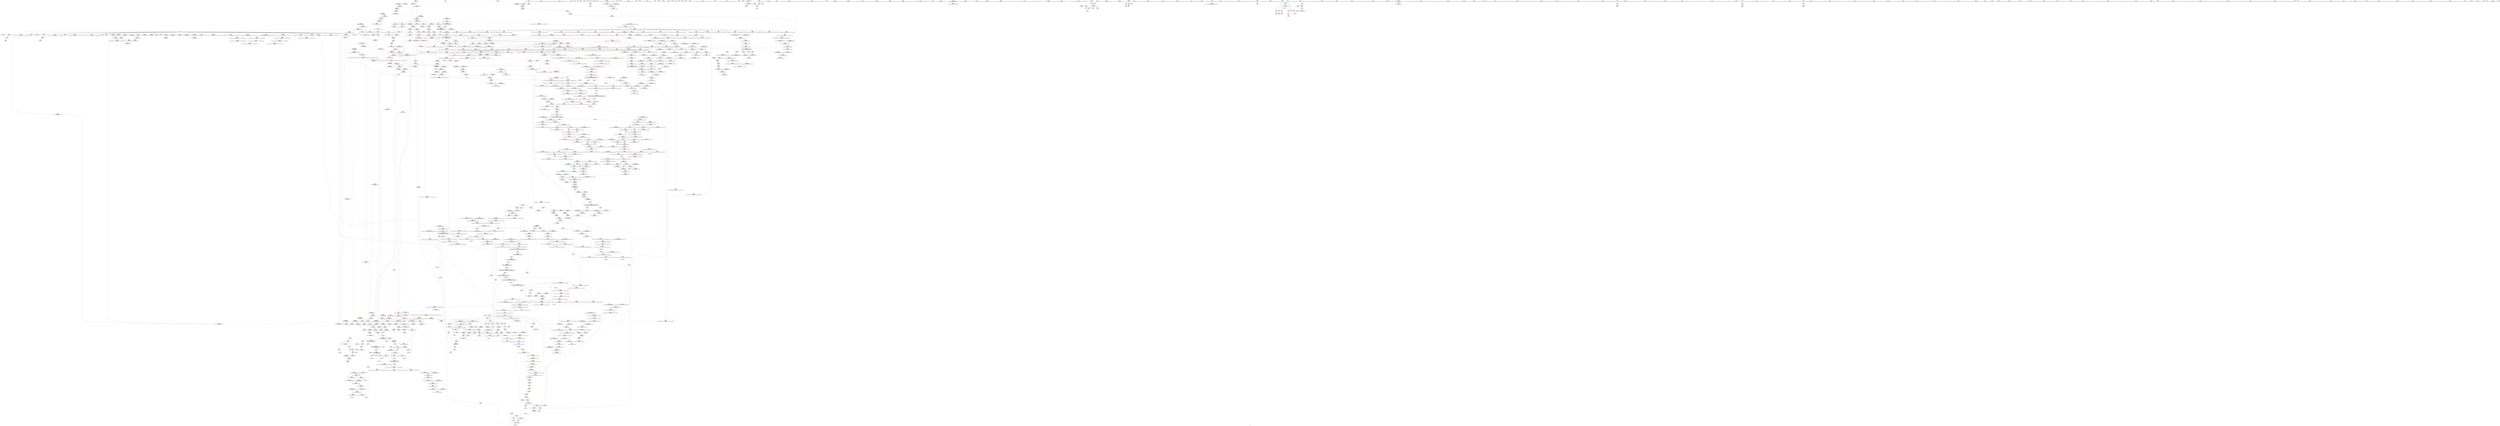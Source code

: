 digraph "SVFG" {
	label="SVFG";

	Node0x55722d69de90 [shape=record,color=grey,label="{NodeID: 0\nNullPtr|{|<s32>108}}"];
	Node0x55722d69de90 -> Node0x55722d897d90[style=solid];
	Node0x55722d69de90 -> Node0x55722d897e90[style=solid];
	Node0x55722d69de90 -> Node0x55722d897f60[style=solid];
	Node0x55722d69de90 -> Node0x55722d898030[style=solid];
	Node0x55722d69de90 -> Node0x55722d898100[style=solid];
	Node0x55722d69de90 -> Node0x55722d8981d0[style=solid];
	Node0x55722d69de90 -> Node0x55722d8982a0[style=solid];
	Node0x55722d69de90 -> Node0x55722d898370[style=solid];
	Node0x55722d69de90 -> Node0x55722d898440[style=solid];
	Node0x55722d69de90 -> Node0x55722d898510[style=solid];
	Node0x55722d69de90 -> Node0x55722d8985e0[style=solid];
	Node0x55722d69de90 -> Node0x55722d8986b0[style=solid];
	Node0x55722d69de90 -> Node0x55722d898780[style=solid];
	Node0x55722d69de90 -> Node0x55722d898850[style=solid];
	Node0x55722d69de90 -> Node0x55722d898920[style=solid];
	Node0x55722d69de90 -> Node0x55722d8989f0[style=solid];
	Node0x55722d69de90 -> Node0x55722d898ac0[style=solid];
	Node0x55722d69de90 -> Node0x55722d898b90[style=solid];
	Node0x55722d69de90 -> Node0x55722d898c60[style=solid];
	Node0x55722d69de90 -> Node0x55722d898d30[style=solid];
	Node0x55722d69de90 -> Node0x55722d898e00[style=solid];
	Node0x55722d69de90 -> Node0x55722d898ed0[style=solid];
	Node0x55722d69de90 -> Node0x55722d898fa0[style=solid];
	Node0x55722d69de90 -> Node0x55722d899070[style=solid];
	Node0x55722d69de90 -> Node0x55722d89f3f0[style=solid];
	Node0x55722d69de90 -> Node0x55722d8a1640[style=solid];
	Node0x55722d69de90 -> Node0x55722d8a1710[style=solid];
	Node0x55722d69de90 -> Node0x55722d8a17e0[style=solid];
	Node0x55722d69de90 -> Node0x55722d8a3ba0[style=solid];
	Node0x55722d69de90 -> Node0x55722d8e1c50[style=solid];
	Node0x55722d69de90 -> Node0x55722d8e4d20[style=solid];
	Node0x55722d69de90 -> Node0x55722d8e5020[style=solid];
	Node0x55722d69de90:s32 -> Node0x55722d9af4e0[style=solid,color=red];
	Node0x55722d89d410 [shape=record,color=red,label="{NodeID: 775\n1507\<--1506\n\<--coerce.dive3\n_ZSt18uninitialized_copyISt13move_iteratorIPiES1_ET0_T_S4_S3_\n|{<s0>118}}"];
	Node0x55722d89d410:s0 -> Node0x55722d9b1050[style=solid,color=red];
	Node0x55722d893d80 [shape=record,color=black,label="{NodeID: 443\n1701\<--1708\n_ZNKSt13move_iteratorIPiE4baseEv_ret\<--\n_ZNKSt13move_iteratorIPiE4baseEv\n|{<s0>131}}"];
	Node0x55722d893d80:s0 -> Node0x55722d9aec20[style=solid,color=blue];
	Node0x55722d887a70 [shape=record,color=green,label="{NodeID: 111\n599\<--600\nthis.addr\<--this.addr_field_insensitive\n_ZNSaIiEC2Ev\n}"];
	Node0x55722d887a70 -> Node0x55722d8ae810[style=solid];
	Node0x55722d887a70 -> Node0x55722d8a18b0[style=solid];
	Node0x55722d8a2ea0 [shape=record,color=blue,label="{NodeID: 886\n816\<--811\n__value.addr\<--__value\n_ZSt8__fill_aIPiiEN9__gnu_cxx11__enable_ifIXsr11__is_scalarIT0_EE7__valueEvE6__typeET_S6_RKS3_\n}"];
	Node0x55722d8a2ea0 -> Node0x55722d8afed0[style=dashed];
	Node0x55722d93b950 [shape=record,color=yellow,style=double,label="{NodeID: 1661\n40V_1 = ENCHI(MR_40V_0)\npts\{770001 \}\nFun[_ZNSt6vectorIiSaIiEE9push_backERKi]|{|<s4>38|<s5>39}}"];
	Node0x55722d93b950 -> Node0x55722d8ada40[style=dashed];
	Node0x55722d93b950 -> Node0x55722d8adbe0[style=dashed];
	Node0x55722d93b950 -> Node0x55722d8adcb0[style=dashed];
	Node0x55722d93b950 -> Node0x55722d8a0e20[style=dashed];
	Node0x55722d93b950:s4 -> Node0x55722d91c2b0[style=dashed,color=red];
	Node0x55722d93b950:s5 -> Node0x55722d944280[style=dashed,color=red];
	Node0x55722d8a9940 [shape=record,color=purple,label="{NodeID: 554\n1748\<--1499\noffset_0\<--\n}"];
	Node0x55722d8a9940 -> Node0x55722d8c67c0[style=solid];
	Node0x55722d88c300 [shape=record,color=green,label="{NodeID: 222\n1378\<--1379\n__n.addr\<--__n.addr_field_insensitive\n_ZNSt16allocator_traitsISaIiEE8allocateERS0_m\n}"];
	Node0x55722d88c300 -> Node0x55722d8b44b0[style=solid];
	Node0x55722d88c300 -> Node0x55722d8c5b90[style=solid];
	Node0x55722d9aaad0 [shape=record,color=black,label="{NodeID: 2104\n283 = PHI()\n}"];
	Node0x55722d8af370 [shape=record,color=red,label="{NodeID: 665\n729\<--716\n\<--__p.addr\n_ZNSt12_Vector_baseIiSaIiEE13_M_deallocateEPim\n|{<s0>56}}"];
	Node0x55722d8af370:s0 -> Node0x55722d9b15a0[style=solid,color=red];
	Node0x55722d89a4f0 [shape=record,color=black,label="{NodeID: 333\n427\<--416\n\<--this1\n_ZNSt6vectorIiSaIiEE9push_backERKi\n}"];
	Node0x55722d89a4f0 -> Node0x55722d8a55d0[style=solid];
	Node0x55722d9b3f50 [shape=record,color=black,label="{NodeID: 2215\n1615 = PHI(1576, 1584, )\n0th arg _ZSt12__miter_baseIPiEDTcl12__miter_basecldtfp_4baseEEESt13move_iteratorIT_E }"];
	Node0x55722d9b3f50 -> Node0x55722d8c73f0[style=solid];
	Node0x55722d855030 [shape=record,color=green,label="{NodeID: 1\n7\<--1\n__dso_handle\<--dummyObj\nGlob }"];
	Node0x55722d89d4e0 [shape=record,color=red,label="{NodeID: 776\n1509\<--1508\n\<--coerce.dive4\n_ZSt18uninitialized_copyISt13move_iteratorIPiES1_ET0_T_S4_S3_\n|{<s0>118}}"];
	Node0x55722d89d4e0:s0 -> Node0x55722d9b1160[style=solid,color=red];
	Node0x55722d893e50 [shape=record,color=purple,label="{NodeID: 444\n43\<--4\n\<--_ZStL8__ioinit\n__cxx_global_var_init\n}"];
	Node0x55722d887b40 [shape=record,color=green,label="{NodeID: 112\n605\<--606\n_ZN9__gnu_cxx13new_allocatorIiEC2Ev\<--_ZN9__gnu_cxx13new_allocatorIiEC2Ev_field_insensitive\n}"];
	Node0x55722d8a2f70 [shape=record,color=blue,label="{NodeID: 887\n818\<--824\n__tmp\<--\n_ZSt8__fill_aIPiiEN9__gnu_cxx11__enable_ifIXsr11__is_scalarIT0_EE7__valueEvE6__typeET_S6_RKS3_\n}"];
	Node0x55722d8a2f70 -> Node0x55722d8affa0[style=dashed];
	Node0x55722d93ba30 [shape=record,color=yellow,style=double,label="{NodeID: 1662\n42V_1 = ENCHI(MR_42V_0)\npts\{770002 \}\nFun[_ZNSt6vectorIiSaIiEE9push_backERKi]|{|<s2>39|<s3>39}}"];
	Node0x55722d93ba30 -> Node0x55722d8adb10[style=dashed];
	Node0x55722d93ba30 -> Node0x55722d918930[style=dashed];
	Node0x55722d93ba30:s2 -> Node0x55722d8b1ce0[style=dashed,color=red];
	Node0x55722d93ba30:s3 -> Node0x55722d8a43c0[style=dashed,color=red];
	Node0x55722d8a9a10 [shape=record,color=purple,label="{NodeID: 555\n1749\<--1500\noffset_0\<--\n}"];
	Node0x55722d8a9a10 -> Node0x55722d89ec70[style=solid];
	Node0x55722d88c3d0 [shape=record,color=green,label="{NodeID: 223\n1386\<--1387\n_ZN9__gnu_cxx13new_allocatorIiE8allocateEmPKv\<--_ZN9__gnu_cxx13new_allocatorIiE8allocateEmPKv_field_insensitive\n}"];
	Node0x55722d9aabd0 [shape=record,color=black,label="{NodeID: 2105\n285 = PHI()\n}"];
	Node0x55722d8af440 [shape=record,color=red,label="{NodeID: 666\n730\<--718\n\<--__n.addr\n_ZNSt12_Vector_baseIiSaIiEE13_M_deallocateEPim\n|{<s0>56}}"];
	Node0x55722d8af440:s0 -> Node0x55722d9b16b0[style=solid,color=red];
	Node0x55722d89a5c0 [shape=record,color=black,label="{NodeID: 334\n430\<--416\n\<--this1\n_ZNSt6vectorIiSaIiEE9push_backERKi\n}"];
	Node0x55722d89a5c0 -> Node0x55722d8a56a0[style=solid];
	Node0x55722d89a5c0 -> Node0x55722d8a5770[style=solid];
	Node0x55722d9b40a0 [shape=record,color=black,label="{NodeID: 2216\n1264 = PHI(875, 875, 1173, 1176, )\n0th arg _ZNK9__gnu_cxx17__normal_iteratorIPiSt6vectorIiSaIiEEE4baseEv }"];
	Node0x55722d9b40a0 -> Node0x55722d8c4f60[style=solid];
	Node0x55722d8838f0 [shape=record,color=green,label="{NodeID: 2\n8\<--1\n.str\<--dummyObj\nGlob }"];
	Node0x55722d89d5b0 [shape=record,color=red,label="{NodeID: 777\n1544\<--1527\n\<--__result.addr\n_ZNSt20__uninitialized_copyILb1EE13__uninit_copyISt13move_iteratorIPiES3_EET0_T_S6_S5_\n|{<s0>121}}"];
	Node0x55722d89d5b0:s0 -> Node0x55722d9b25a0[style=solid,color=red];
	Node0x55722d893f20 [shape=record,color=purple,label="{NodeID: 445\n101\<--8\n\<--.str\nmain\n}"];
	Node0x55722d887c40 [shape=record,color=green,label="{NodeID: 113\n610\<--611\nthis.addr\<--this.addr_field_insensitive\n_ZN9__gnu_cxx13new_allocatorIiEC2Ev\n}"];
	Node0x55722d887c40 -> Node0x55722d8ae8e0[style=solid];
	Node0x55722d887c40 -> Node0x55722d8a1980[style=solid];
	Node0x55722d8a3040 [shape=record,color=blue,label="{NodeID: 888\n832\<--831\n\<--\n_ZSt8__fill_aIPiiEN9__gnu_cxx11__enable_ifIXsr11__is_scalarIT0_EE7__valueEvE6__typeET_S6_RKS3_\n}"];
	Node0x55722d8a3040 -> Node0x55722d91a880[style=dashed];
	Node0x55722d8a9ae0 [shape=record,color=purple,label="{NodeID: 556\n1751\<--1502\noffset_0\<--\n}"];
	Node0x55722d8a9ae0 -> Node0x55722d8c6890[style=solid];
	Node0x55722d88c4d0 [shape=record,color=green,label="{NodeID: 224\n1393\<--1394\nthis.addr\<--this.addr_field_insensitive\n_ZN9__gnu_cxx13new_allocatorIiE8allocateEmPKv\n}"];
	Node0x55722d88c4d0 -> Node0x55722d8b4580[style=solid];
	Node0x55722d88c4d0 -> Node0x55722d8c5c60[style=solid];
	Node0x55722d9aacd0 [shape=record,color=black,label="{NodeID: 2106\n288 = PHI()\n}"];
	Node0x55722d944d90 [shape=record,color=yellow,style=double,label="{NodeID: 1774\n55V_1 = ENCHI(MR_55V_0)\npts\{71 1414 \}\nFun[_ZSt22__uninitialized_copy_aISt13move_iteratorIPiES1_iET0_T_S4_S3_RSaIT1_E]|{<s0>114}}"];
	Node0x55722d944d90:s0 -> Node0x55722d93d2a0[style=dashed,color=red];
	Node0x55722d8af510 [shape=record,color=red,label="{NodeID: 667\n741\<--738\nthis1\<--this.addr\n_ZNSt12_Vector_baseIiSaIiEE12_Vector_implD2Ev\n}"];
	Node0x55722d8af510 -> Node0x55722d89b7a0[style=solid];
	Node0x55722d89a690 [shape=record,color=black,label="{NodeID: 335\n438\<--416\n\<--this1\n_ZNSt6vectorIiSaIiEE9push_backERKi\n}"];
	Node0x55722d89a690 -> Node0x55722d8a5840[style=solid];
	Node0x55722d89a690 -> Node0x55722d8a5910[style=solid];
	Node0x55722d9b42d0 [shape=record,color=black,label="{NodeID: 2217\n1111 = PHI(899, )\n0th arg _ZNKSt6vectorIiSaIiEE12_M_check_lenEmPKc }"];
	Node0x55722d9b42d0 -> Node0x55722d8a4970[style=solid];
	Node0x55722d883980 [shape=record,color=green,label="{NodeID: 3\n10\<--1\n.str.1\<--dummyObj\nGlob }"];
	Node0x55722d89d680 [shape=record,color=red,label="{NodeID: 778\n1546\<--1545\n\<--coerce.dive3\n_ZNSt20__uninitialized_copyILb1EE13__uninit_copyISt13move_iteratorIPiES3_EET0_T_S6_S5_\n|{<s0>121}}"];
	Node0x55722d89d680:s0 -> Node0x55722d9b2320[style=solid,color=red];
	Node0x55722d893ff0 [shape=record,color=purple,label="{NodeID: 446\n102\<--10\n\<--.str.1\nmain\n}"];
	Node0x55722d88c9b0 [shape=record,color=green,label="{NodeID: 114\n619\<--620\n__first.addr\<--__first.addr_field_insensitive\n_ZSt8_DestroyIPiiEvT_S1_RSaIT0_E\n}"];
	Node0x55722d88c9b0 -> Node0x55722d8ae9b0[style=solid];
	Node0x55722d88c9b0 -> Node0x55722d8a1a50[style=solid];
	Node0x55722d8a3110 [shape=record,color=blue,label="{NodeID: 889\n812\<--836\n__first.addr\<--incdec.ptr\n_ZSt8__fill_aIPiiEN9__gnu_cxx11__enable_ifIXsr11__is_scalarIT0_EE7__valueEvE6__typeET_S6_RKS3_\n}"];
	Node0x55722d8a3110 -> Node0x55722d91adb0[style=dashed];
	Node0x55722d93bbf0 [shape=record,color=yellow,style=double,label="{NodeID: 1664\n55V_1 = ENCHI(MR_55V_0)\npts\{71 1414 \}\nFun[_ZNSt6vectorIiSaIiEE9push_backERKi]|{<s0>37|<s1>39}}"];
	Node0x55722d93bbf0:s0 -> Node0x55722d936ba0[style=dashed,color=red];
	Node0x55722d93bbf0:s1 -> Node0x55722d944600[style=dashed,color=red];
	Node0x55722d8a9bb0 [shape=record,color=purple,label="{NodeID: 557\n1752\<--1503\noffset_0\<--\n}"];
	Node0x55722d8a9bb0 -> Node0x55722d89ed40[style=solid];
	Node0x55722d88c5a0 [shape=record,color=green,label="{NodeID: 225\n1395\<--1396\n__n.addr\<--__n.addr_field_insensitive\n_ZN9__gnu_cxx13new_allocatorIiE8allocateEmPKv\n}"];
	Node0x55722d88c5a0 -> Node0x55722d8b4650[style=solid];
	Node0x55722d88c5a0 -> Node0x55722d89ce60[style=solid];
	Node0x55722d88c5a0 -> Node0x55722d8c5d30[style=solid];
	Node0x55722d9aada0 [shape=record,color=black,label="{NodeID: 2107\n297 = PHI()\n}"];
	Node0x55722d9aada0 -> Node0x55722d89a0e0[style=solid];
	Node0x55722d8af5e0 [shape=record,color=red,label="{NodeID: 668\n760\<--751\n\<--__a.addr\n_ZNSt16allocator_traitsISaIiEE10deallocateERS0_Pim\n}"];
	Node0x55722d8af5e0 -> Node0x55722d89b870[style=solid];
	Node0x55722d89a760 [shape=record,color=black,label="{NodeID: 336\n429\<--428\n\<--_M_impl3\n_ZNSt6vectorIiSaIiEE9push_backERKi\n|{<s0>37}}"];
	Node0x55722d89a760:s0 -> Node0x55722d9af900[style=solid,color=red];
	Node0x55722d9b43e0 [shape=record,color=black,label="{NodeID: 2218\n1112 = PHI(902, )\n1st arg _ZNKSt6vectorIiSaIiEE12_M_check_lenEmPKc }"];
	Node0x55722d9b43e0 -> Node0x55722d8a4a40[style=solid];
	Node0x55722d883ca0 [shape=record,color=green,label="{NodeID: 4\n12\<--1\nstdin\<--dummyObj\nGlob }"];
	Node0x55722d89d750 [shape=record,color=red,label="{NodeID: 779\n1548\<--1547\n\<--coerce.dive4\n_ZNSt20__uninitialized_copyILb1EE13__uninit_copyISt13move_iteratorIPiES3_EET0_T_S6_S5_\n|{<s0>121}}"];
	Node0x55722d89d750:s0 -> Node0x55722d9b2460[style=solid,color=red];
	Node0x55722d8940c0 [shape=record,color=purple,label="{NodeID: 447\n107\<--13\n\<--.str.2\nmain\n}"];
	Node0x55722d88ca80 [shape=record,color=green,label="{NodeID: 115\n621\<--622\n__last.addr\<--__last.addr_field_insensitive\n_ZSt8_DestroyIPiiEvT_S1_RSaIT0_E\n}"];
	Node0x55722d88ca80 -> Node0x55722d8aea80[style=solid];
	Node0x55722d88ca80 -> Node0x55722d8a1b20[style=solid];
	Node0x55722d8a31e0 [shape=record,color=blue,label="{NodeID: 890\n842\<--841\n__it.addr\<--__it\n_ZSt12__niter_baseIPiET_S1_\n}"];
	Node0x55722d8a31e0 -> Node0x55722d8b0140[style=dashed];
	Node0x55722d8a9c80 [shape=record,color=purple,label="{NodeID: 558\n1533\<--1523\ncoerce.dive\<--__first\n_ZNSt20__uninitialized_copyILb1EE13__uninit_copyISt13move_iteratorIPiES3_EET0_T_S6_S5_\n}"];
	Node0x55722d8a9c80 -> Node0x55722d8c6960[style=solid];
	Node0x55722d88c670 [shape=record,color=green,label="{NodeID: 226\n1397\<--1398\n.addr\<--.addr_field_insensitive\n_ZN9__gnu_cxx13new_allocatorIiE8allocateEmPKv\n}"];
	Node0x55722d88c670 -> Node0x55722d8c5e00[style=solid];
	Node0x55722d9aaed0 [shape=record,color=black,label="{NodeID: 2108\n358 = PHI(840, )\n|{<s0>36}}"];
	Node0x55722d9aaed0:s0 -> Node0x55722d9b17c0[style=solid,color=red];
	Node0x55722d8af6b0 [shape=record,color=red,label="{NodeID: 669\n762\<--753\n\<--__p.addr\n_ZNSt16allocator_traitsISaIiEE10deallocateERS0_Pim\n|{<s0>58}}"];
	Node0x55722d8af6b0:s0 -> Node0x55722d9b5630[style=solid,color=red];
	Node0x55722d89a830 [shape=record,color=black,label="{NodeID: 337\n464\<--463\n\<--this1\n_ZNKSt6vectorIiSaIiEE4sizeEv\n}"];
	Node0x55722d89a830 -> Node0x55722d8a5ab0[style=solid];
	Node0x55722d89a830 -> Node0x55722d8a5b80[style=solid];
	Node0x55722d9b44f0 [shape=record,color=black,label="{NodeID: 2219\n1113 = PHI(900, )\n2nd arg _ZNKSt6vectorIiSaIiEE12_M_check_lenEmPKc }"];
	Node0x55722d9b44f0 -> Node0x55722d8a4b10[style=solid];
	Node0x55722d883d30 [shape=record,color=green,label="{NodeID: 5\n13\<--1\n.str.2\<--dummyObj\nGlob }"];
	Node0x55722d89d820 [shape=record,color=red,label="{NodeID: 780\n1586\<--1561\n\<--__result.addr\n_ZSt4copyISt13move_iteratorIPiES1_ET0_T_S4_S3_\n|{<s0>126}}"];
	Node0x55722d89d820:s0 -> Node0x55722d9b5cd0[style=solid,color=red];
	Node0x55722d894190 [shape=record,color=purple,label="{NodeID: 448\n108\<--15\n\<--.str.3\nmain\n}"];
	Node0x55722d88cb50 [shape=record,color=green,label="{NodeID: 116\n623\<--624\n.addr\<--.addr_field_insensitive\n_ZSt8_DestroyIPiiEvT_S1_RSaIT0_E\n}"];
	Node0x55722d88cb50 -> Node0x55722d8a1bf0[style=solid];
	Node0x55722d8a32b0 [shape=record,color=blue,label="{NodeID: 891\n851\<--848\n__a.addr\<--__a\n_ZNSt16allocator_traitsISaIiEE9constructIiJRKiEEEvRS0_PT_DpOT0_\n}"];
	Node0x55722d8a32b0 -> Node0x55722d8b0210[style=dashed];
	Node0x55722d8a9d50 [shape=record,color=purple,label="{NodeID: 559\n1535\<--1525\ncoerce.dive1\<--__last\n_ZNSt20__uninitialized_copyILb1EE13__uninit_copyISt13move_iteratorIPiES3_EET0_T_S6_S5_\n}"];
	Node0x55722d8a9d50 -> Node0x55722d8c6a30[style=solid];
	Node0x55722d88c740 [shape=record,color=green,label="{NodeID: 227\n1408\<--1409\n_ZSt17__throw_bad_allocv\<--_ZSt17__throw_bad_allocv_field_insensitive\n}"];
	Node0x55722d9ab0a0 [shape=record,color=black,label="{NodeID: 2109\n362 = PHI(840, )\n|{<s0>36}}"];
	Node0x55722d9ab0a0:s0 -> Node0x55722d9b18d0[style=solid,color=red];
	Node0x55722d8af780 [shape=record,color=red,label="{NodeID: 670\n763\<--755\n\<--__n.addr\n_ZNSt16allocator_traitsISaIiEE10deallocateERS0_Pim\n|{<s0>58}}"];
	Node0x55722d8af780:s0 -> Node0x55722d9b5740[style=solid,color=red];
	Node0x55722d89a900 [shape=record,color=black,label="{NodeID: 338\n468\<--463\n\<--this1\n_ZNKSt6vectorIiSaIiEE4sizeEv\n}"];
	Node0x55722d89a900 -> Node0x55722d8a5c50[style=solid];
	Node0x55722d89a900 -> Node0x55722d8a5d20[style=solid];
	Node0x55722d9b4600 [shape=record,color=black,label="{NodeID: 2220\n1342 = PHI(1295, )\n0th arg _ZNKSt12_Vector_baseIiSaIiEE19_M_get_Tp_allocatorEv }"];
	Node0x55722d9b4600 -> Node0x55722d8c56b0[style=solid];
	Node0x55722d883dc0 [shape=record,color=green,label="{NodeID: 6\n15\<--1\n.str.3\<--dummyObj\nGlob }"];
	Node0x55722d89d8f0 [shape=record,color=red,label="{NodeID: 781\n1576\<--1575\n\<--coerce.dive2\n_ZSt4copyISt13move_iteratorIPiES1_ET0_T_S4_S3_\n|{<s0>123}}"];
	Node0x55722d89d8f0:s0 -> Node0x55722d9b3f50[style=solid,color=red];
	Node0x55722d8baf30 [shape=record,color=black,label="{NodeID: 1556\nMR_38V_6 = PHI(MR_38V_4, MR_38V_5, MR_38V_4, MR_38V_4, MR_38V_4, MR_38V_4, MR_38V_4, MR_38V_3, MR_38V_4, MR_38V_4, MR_38V_4, MR_38V_4, MR_38V_4, MR_38V_3, )\npts\{770000 \}\n|{<s0>13}}"];
	Node0x55722d8baf30:s0 -> Node0x55722d93b0e0[style=dashed,color=red];
	Node0x55722d894260 [shape=record,color=purple,label="{NodeID: 449\n261\<--20\n\<--.str.4\nmain\n}"];
	Node0x55722d88cc20 [shape=record,color=green,label="{NodeID: 117\n631\<--632\n_ZSt8_DestroyIPiEvT_S1_\<--_ZSt8_DestroyIPiEvT_S1__field_insensitive\n}"];
	Node0x55722d8a3380 [shape=record,color=blue,label="{NodeID: 892\n853\<--849\n__p.addr\<--__p\n_ZNSt16allocator_traitsISaIiEE9constructIiJRKiEEEvRS0_PT_DpOT0_\n}"];
	Node0x55722d8a3380 -> Node0x55722d8b02e0[style=dashed];
	Node0x55722d8a9e20 [shape=record,color=purple,label="{NodeID: 560\n1545\<--1529\ncoerce.dive3\<--agg.tmp\n_ZNSt20__uninitialized_copyILb1EE13__uninit_copyISt13move_iteratorIPiES3_EET0_T_S6_S5_\n}"];
	Node0x55722d8a9e20 -> Node0x55722d89d680[style=solid];
	Node0x55722d88c840 [shape=record,color=green,label="{NodeID: 228\n1413\<--1414\ncall2\<--call2_field_insensitive\n_ZN9__gnu_cxx13new_allocatorIiE8allocateEmPKv\n}"];
	Node0x55722d88c840 -> Node0x55722d892380[style=solid];
	Node0x55722d9ab1e0 [shape=record,color=black,label="{NodeID: 2110\n445 = PHI(1064, )\n}"];
	Node0x55722d9ab1e0 -> Node0x55722d8a0ef0[style=solid];
	Node0x55722d8af850 [shape=record,color=red,label="{NodeID: 671\n781\<--772\nthis1\<--this.addr\n_ZN9__gnu_cxx13new_allocatorIiE10deallocateEPim\n}"];
	Node0x55722d89a9d0 [shape=record,color=black,label="{NodeID: 339\n472\<--467\nsub.ptr.lhs.cast\<--\n_ZNKSt6vectorIiSaIiEE4sizeEv\n}"];
	Node0x55722d89a9d0 -> Node0x55722d8e39a0[style=solid];
	Node0x55722d9b4710 [shape=record,color=black,label="{NodeID: 2221\n381 = PHI(72, )\n0th arg _ZSt3maxIiERKT_S2_S2_ }"];
	Node0x55722d9b4710 -> Node0x55722d8a0940[style=solid];
	Node0x55722d884650 [shape=record,color=green,label="{NodeID: 7\n17\<--1\nstdout\<--dummyObj\nGlob }"];
	Node0x55722d89d9c0 [shape=record,color=red,label="{NodeID: 782\n1584\<--1583\n\<--coerce.dive4\n_ZSt4copyISt13move_iteratorIPiES1_ET0_T_S4_S3_\n|{<s0>125}}"];
	Node0x55722d89d9c0:s0 -> Node0x55722d9b3f50[style=solid,color=red];
	Node0x55722d8bb430 [shape=record,color=black,label="{NodeID: 1557\nMR_40V_6 = PHI(MR_40V_4, MR_40V_5, MR_40V_4, MR_40V_4, MR_40V_4, MR_40V_4, MR_40V_4, MR_40V_3, MR_40V_4, MR_40V_4, MR_40V_4, MR_40V_4, MR_40V_4, MR_40V_3, )\npts\{770001 \}\n|{<s0>13}}"];
	Node0x55722d8bb430:s0 -> Node0x55722d93b1c0[style=dashed,color=red];
	Node0x55722d894330 [shape=record,color=purple,label="{NodeID: 450\n276\<--23\n\<--.str.5\nmain\n}"];
	Node0x55722d88cd20 [shape=record,color=green,label="{NodeID: 118\n636\<--637\nthis.addr\<--this.addr_field_insensitive\n_ZNSt12_Vector_baseIiSaIiEE19_M_get_Tp_allocatorEv\n}"];
	Node0x55722d88cd20 -> Node0x55722d8aeb50[style=solid];
	Node0x55722d88cd20 -> Node0x55722d8a1cc0[style=solid];
	Node0x55722d8a3450 [shape=record,color=blue,label="{NodeID: 893\n855\<--850\n__args.addr\<--__args\n_ZNSt16allocator_traitsISaIiEE9constructIiJRKiEEEvRS0_PT_DpOT0_\n}"];
	Node0x55722d8a3450 -> Node0x55722d8b03b0[style=dashed];
	Node0x55722d8a9ef0 [shape=record,color=purple,label="{NodeID: 561\n1547\<--1531\ncoerce.dive4\<--agg.tmp2\n_ZNSt20__uninitialized_copyILb1EE13__uninit_copyISt13move_iteratorIPiES3_EET0_T_S6_S5_\n}"];
	Node0x55722d8a9ef0 -> Node0x55722d89d750[style=solid];
	Node0x55722d894db0 [shape=record,color=green,label="{NodeID: 229\n1415\<--1416\n_Znwm\<--_Znwm_field_insensitive\n}"];
	Node0x55722d9ab320 [shape=record,color=black,label="{NodeID: 2111\n528 = PHI(634, )\n|{<s0>41}}"];
	Node0x55722d9ab320:s0 -> Node0x55722d9b3dc0[style=solid,color=red];
	Node0x55722d8af920 [shape=record,color=red,label="{NodeID: 672\n782\<--774\n\<--__p.addr\n_ZN9__gnu_cxx13new_allocatorIiE10deallocateEPim\n}"];
	Node0x55722d8af920 -> Node0x55722d89b940[style=solid];
	Node0x55722d89aaa0 [shape=record,color=black,label="{NodeID: 340\n473\<--471\nsub.ptr.rhs.cast\<--\n_ZNKSt6vectorIiSaIiEE4sizeEv\n}"];
	Node0x55722d89aaa0 -> Node0x55722d8e39a0[style=solid];
	Node0x55722d9b4820 [shape=record,color=black,label="{NodeID: 2222\n382 = PHI(90, )\n1st arg _ZSt3maxIiERKT_S2_S2_ }"];
	Node0x55722d9b4820 -> Node0x55722d8a0a10[style=solid];
	Node0x55722d8846e0 [shape=record,color=green,label="{NodeID: 8\n18\<--1\n_ZSt3cin\<--dummyObj\nGlob }"];
	Node0x55722d89da90 [shape=record,color=red,label="{NodeID: 783\n1604\<--1595\n\<--__first.addr\n_ZSt14__copy_move_a2ILb1EPiS0_ET1_T0_S2_S1_\n|{<s0>127}}"];
	Node0x55722d89da90:s0 -> Node0x55722d9b0a50[style=solid,color=red];
	Node0x55722d8bb930 [shape=record,color=black,label="{NodeID: 1558\nMR_42V_6 = PHI(MR_42V_4, MR_42V_5, MR_42V_4, MR_42V_4, MR_42V_4, MR_42V_4, MR_42V_4, MR_42V_3, MR_42V_4, MR_42V_4, MR_42V_4, MR_42V_4, MR_42V_4, MR_42V_3, )\npts\{770002 \}\n|{<s0>13}}"];
	Node0x55722d8bb930:s0 -> Node0x55722d93b2a0[style=dashed,color=red];
	Node0x55722d894400 [shape=record,color=purple,label="{NodeID: 451\n282\<--25\n\<--.str.6\nmain\n}"];
	Node0x55722d88cdf0 [shape=record,color=green,label="{NodeID: 119\n645\<--646\nthis.addr\<--this.addr_field_insensitive\n_ZNSt12_Vector_baseIiSaIiEED2Ev\n}"];
	Node0x55722d88cdf0 -> Node0x55722d8aec20[style=solid];
	Node0x55722d88cdf0 -> Node0x55722d8a1d90[style=solid];
	Node0x55722d8a3520 [shape=record,color=blue,label="{NodeID: 894\n895\<--873\ncoerce.dive\<--__position.coerce\n_ZNSt6vectorIiSaIiEE17_M_realloc_insertIJRKiEEEvN9__gnu_cxx17__normal_iteratorIPiS1_EEDpOT_\n|{|<s2>65}}"];
	Node0x55722d8a3520 -> Node0x55722d8b1800[style=dashed];
	Node0x55722d8a3520 -> Node0x55722d8b18d0[style=dashed];
	Node0x55722d8a3520:s2 -> Node0x55722d93a680[style=dashed,color=red];
	Node0x55722d8a9fc0 [shape=record,color=purple,label="{NodeID: 562\n1754\<--1538\noffset_0\<--\n}"];
	Node0x55722d8a9fc0 -> Node0x55722d8c6bd0[style=solid];
	Node0x55722d894e70 [shape=record,color=green,label="{NodeID: 230\n1427\<--1428\n__first\<--__first_field_insensitive\n_ZSt22__uninitialized_copy_aISt13move_iteratorIPiES1_iET0_T_S4_S3_RSaIT1_E\n}"];
	Node0x55722d894e70 -> Node0x55722d892520[style=solid];
	Node0x55722d894e70 -> Node0x55722d8a8eb0[style=solid];
	Node0x55722d9ab460 [shape=record,color=black,label="{NodeID: 2112\n570 = PHI()\n}"];
	Node0x55722d8af9f0 [shape=record,color=red,label="{NodeID: 673\n795\<--792\nthis1\<--this.addr\n_ZNSaIiED2Ev\n}"];
	Node0x55722d8af9f0 -> Node0x55722d89ba10[style=solid];
	Node0x55722d89ab70 [shape=record,color=black,label="{NodeID: 341\n458\<--475\n_ZNKSt6vectorIiSaIiEE4sizeEv_ret\<--sub.ptr.div\n_ZNKSt6vectorIiSaIiEE4sizeEv\n|{<s0>19|<s1>89|<s2>91|<s3>92|<s4>94}}"];
	Node0x55722d89ab70:s0 -> Node0x55722d9aa4b0[style=solid,color=blue];
	Node0x55722d89ab70:s1 -> Node0x55722d9aca60[style=solid,color=blue];
	Node0x55722d89ab70:s2 -> Node0x55722d9acba0[style=solid,color=blue];
	Node0x55722d89ab70:s3 -> Node0x55722d9acce0[style=solid,color=blue];
	Node0x55722d89ab70:s4 -> Node0x55722d9acf60[style=solid,color=blue];
	Node0x55722d9b4930 [shape=record,color=black,label="{NodeID: 2223\n1478 = PHI(1456, )\n0th arg _ZSt18uninitialized_copyISt13move_iteratorIPiES1_ET0_T_S4_S3_ }"];
	Node0x55722d9b4930 -> Node0x55722d8c6480[style=solid];
	Node0x55722d8847a0 [shape=record,color=green,label="{NodeID: 9\n19\<--1\n_ZSt4cerr\<--dummyObj\nGlob }"];
	Node0x55722d89db60 [shape=record,color=red,label="{NodeID: 784\n1606\<--1597\n\<--__last.addr\n_ZSt14__copy_move_a2ILb1EPiS0_ET1_T0_S2_S1_\n|{<s0>128}}"];
	Node0x55722d89db60:s0 -> Node0x55722d9b0a50[style=solid,color=red];
	Node0x55722d8bbe30 [shape=record,color=black,label="{NodeID: 1559\nMR_55V_3 = PHI(MR_55V_2, MR_55V_1, )\npts\{71 1414 \}\n|{<s0>133}}"];
	Node0x55722d8bbe30:s0 -> Node0x55722d95a320[style=dashed,color=blue];
	Node0x55722d8944d0 [shape=record,color=purple,label="{NodeID: 452\n303\<--28\n\<--.str.7\nmain\n}"];
	Node0x55722d88cec0 [shape=record,color=green,label="{NodeID: 120\n647\<--648\nexn.slot\<--exn.slot_field_insensitive\n_ZNSt12_Vector_baseIiSaIiEED2Ev\n}"];
	Node0x55722d88cec0 -> Node0x55722d8aecf0[style=solid];
	Node0x55722d88cec0 -> Node0x55722d8a1e60[style=solid];
	Node0x55722d8a35f0 [shape=record,color=blue,label="{NodeID: 895\n877\<--872\nthis.addr\<--this\n_ZNSt6vectorIiSaIiEE17_M_realloc_insertIJRKiEEEvN9__gnu_cxx17__normal_iteratorIPiS1_EEDpOT_\n}"];
	Node0x55722d8a35f0 -> Node0x55722d8b0480[style=dashed];
	Node0x55722d8aa090 [shape=record,color=purple,label="{NodeID: 563\n1755\<--1539\noffset_0\<--\n}"];
	Node0x55722d8aa090 -> Node0x55722d89ee10[style=solid];
	Node0x55722d894f40 [shape=record,color=green,label="{NodeID: 231\n1429\<--1430\n__last\<--__last_field_insensitive\n_ZSt22__uninitialized_copy_aISt13move_iteratorIPiES1_iET0_T_S4_S3_RSaIT1_E\n}"];
	Node0x55722d894f40 -> Node0x55722d8925f0[style=solid];
	Node0x55722d894f40 -> Node0x55722d8a8f80[style=solid];
	Node0x55722d9ab530 [shape=record,color=black,label="{NodeID: 2113\n864 = PHI(1103, )\n|{<s0>62}}"];
	Node0x55722d9ab530:s0 -> Node0x55722d9b7010[style=solid,color=red];
	Node0x55722d8afac0 [shape=record,color=red,label="{NodeID: 674\n806\<--803\nthis1\<--this.addr\n_ZN9__gnu_cxx13new_allocatorIiED2Ev\n}"];
	Node0x55722d89ac40 [shape=record,color=black,label="{NodeID: 342\n488\<--487\n\<--this1\n_ZNSt6vectorIiSaIiEEixEm\n}"];
	Node0x55722d89ac40 -> Node0x55722d8a5df0[style=solid];
	Node0x55722d89ac40 -> Node0x55722d8a5ec0[style=solid];
	Node0x55722d9b4a40 [shape=record,color=black,label="{NodeID: 2224\n1479 = PHI(1458, )\n1st arg _ZSt18uninitialized_copyISt13move_iteratorIPiES1_ET0_T_S4_S3_ }"];
	Node0x55722d9b4a40 -> Node0x55722d8c6550[style=solid];
	Node0x55722d8848a0 [shape=record,color=green,label="{NodeID: 10\n20\<--1\n.str.4\<--dummyObj\nGlob }"];
	Node0x55722d89dc30 [shape=record,color=red,label="{NodeID: 785\n1608\<--1599\n\<--__result.addr\n_ZSt14__copy_move_a2ILb1EPiS0_ET1_T0_S2_S1_\n|{<s0>129}}"];
	Node0x55722d89dc30:s0 -> Node0x55722d9b0a50[style=solid,color=red];
	Node0x55722d8945a0 [shape=record,color=purple,label="{NodeID: 453\n900\<--30\n\<--.str.8\n_ZNSt6vectorIiSaIiEE17_M_realloc_insertIJRKiEEEvN9__gnu_cxx17__normal_iteratorIPiS1_EEDpOT_\n|{<s0>63}}"];
	Node0x55722d8945a0:s0 -> Node0x55722d9b44f0[style=solid,color=red];
	Node0x55722d88cf90 [shape=record,color=green,label="{NodeID: 121\n649\<--650\nehselector.slot\<--ehselector.slot_field_insensitive\n_ZNSt12_Vector_baseIiSaIiEED2Ev\n}"];
	Node0x55722d88cf90 -> Node0x55722d8a1f30[style=solid];
	Node0x55722d8a36c0 [shape=record,color=blue,label="{NodeID: 896\n879\<--874\n__args.addr\<--__args\n_ZNSt6vectorIiSaIiEE17_M_realloc_insertIJRKiEEEvN9__gnu_cxx17__normal_iteratorIPiS1_EEDpOT_\n}"];
	Node0x55722d8a36c0 -> Node0x55722d8b0550[style=dashed];
	Node0x55722d93c330 [shape=record,color=yellow,style=double,label="{NodeID: 1671\n104V_1 = ENCHI(MR_104V_0)\npts\{770000 770001 \}\nFun[_ZNKSt6vectorIiSaIiEE12_M_check_lenEmPKc]|{<s0>89|<s1>89|<s2>91|<s3>91|<s4>92|<s5>92|<s6>94|<s7>94}}"];
	Node0x55722d93c330:s0 -> Node0x55722d93d4c0[style=dashed,color=red];
	Node0x55722d93c330:s1 -> Node0x55722d93d5a0[style=dashed,color=red];
	Node0x55722d93c330:s2 -> Node0x55722d93d4c0[style=dashed,color=red];
	Node0x55722d93c330:s3 -> Node0x55722d93d5a0[style=dashed,color=red];
	Node0x55722d93c330:s4 -> Node0x55722d93d4c0[style=dashed,color=red];
	Node0x55722d93c330:s5 -> Node0x55722d93d5a0[style=dashed,color=red];
	Node0x55722d93c330:s6 -> Node0x55722d93d4c0[style=dashed,color=red];
	Node0x55722d93c330:s7 -> Node0x55722d93d5a0[style=dashed,color=red];
	Node0x55722d8aa160 [shape=record,color=purple,label="{NodeID: 564\n1757\<--1541\noffset_0\<--\n}"];
	Node0x55722d8aa160 -> Node0x55722d8c6ca0[style=solid];
	Node0x55722d895010 [shape=record,color=green,label="{NodeID: 232\n1431\<--1432\n__result.addr\<--__result.addr_field_insensitive\n_ZSt22__uninitialized_copy_aISt13move_iteratorIPiES1_iET0_T_S4_S3_RSaIT1_E\n}"];
	Node0x55722d895010 -> Node0x55722d89cf30[style=solid];
	Node0x55722d895010 -> Node0x55722d8c6070[style=solid];
	Node0x55722d9ab6a0 [shape=record,color=black,label="{NodeID: 2114\n901 = PHI(1110, )\n}"];
	Node0x55722d9ab6a0 -> Node0x55722d8a3790[style=solid];
	Node0x55722d8afb90 [shape=record,color=red,label="{NodeID: 675\n827\<--812\n\<--__first.addr\n_ZSt8__fill_aIPiiEN9__gnu_cxx11__enable_ifIXsr11__is_scalarIT0_EE7__valueEvE6__typeET_S6_RKS3_\n}"];
	Node0x55722d8afb90 -> Node0x55722d8e57a0[style=solid];
	Node0x55722d89ad10 [shape=record,color=black,label="{NodeID: 343\n478\<--493\n_ZNSt6vectorIiSaIiEEixEm_ret\<--add.ptr\n_ZNSt6vectorIiSaIiEEixEm\n|{<s0>20}}"];
	Node0x55722d89ad10:s0 -> Node0x55722d9aa620[style=solid,color=blue];
	Node0x55722d9b4b50 [shape=record,color=black,label="{NodeID: 2225\n1480 = PHI(1454, )\n2nd arg _ZSt18uninitialized_copyISt13move_iteratorIPiES1_ET0_T_S4_S3_ }"];
	Node0x55722d9b4b50 -> Node0x55722d8c6620[style=solid];
	Node0x55722d8849a0 [shape=record,color=green,label="{NodeID: 11\n22\<--1\n_ZSt4cout\<--dummyObj\nGlob }"];
	Node0x55722d89dd00 [shape=record,color=red,label="{NodeID: 786\n1643\<--1631\n\<--__first.addr\n_ZSt13__copy_move_aILb1EPiS0_ET1_T0_S2_S1_\n|{<s0>133}}"];
	Node0x55722d89dd00:s0 -> Node0x55722d9b6850[style=solid,color=red];
	Node0x55722d894670 [shape=record,color=purple,label="{NodeID: 454\n1739\<--32\nllvm.global_ctors_0\<--llvm.global_ctors\nGlob }"];
	Node0x55722d894670 -> Node0x55722d89f220[style=solid];
	Node0x55722d88d060 [shape=record,color=green,label="{NodeID: 122\n667\<--668\n_ZNSt12_Vector_baseIiSaIiEE13_M_deallocateEPim\<--_ZNSt12_Vector_baseIiSaIiEE13_M_deallocateEPim_field_insensitive\n}"];
	Node0x55722d8a3790 [shape=record,color=blue,label="{NodeID: 897\n881\<--901\n__len\<--call\n_ZNSt6vectorIiSaIiEE17_M_realloc_insertIJRKiEEEvN9__gnu_cxx17__normal_iteratorIPiS1_EEDpOT_\n}"];
	Node0x55722d8a3790 -> Node0x55722d8b0620[style=dashed];
	Node0x55722d8a3790 -> Node0x55722d8b06f0[style=dashed];
	Node0x55722d8a3790 -> Node0x55722d8b07c0[style=dashed];
	Node0x55722d8aa230 [shape=record,color=purple,label="{NodeID: 565\n1758\<--1542\noffset_0\<--\n}"];
	Node0x55722d8aa230 -> Node0x55722d89eee0[style=solid];
	Node0x55722d8950e0 [shape=record,color=green,label="{NodeID: 233\n1433\<--1434\n.addr\<--.addr_field_insensitive\n_ZSt22__uninitialized_copy_aISt13move_iteratorIPiES1_iET0_T_S4_S3_RSaIT1_E\n}"];
	Node0x55722d8950e0 -> Node0x55722d8c6140[style=solid];
	Node0x55722d9ab7e0 [shape=record,color=black,label="{NodeID: 2115\n906 = PHI(1184, )\n}"];
	Node0x55722d9ab7e0 -> Node0x55722d8a3860[style=solid];
	Node0x55722d8afc60 [shape=record,color=red,label="{NodeID: 676\n832\<--812\n\<--__first.addr\n_ZSt8__fill_aIPiiEN9__gnu_cxx11__enable_ifIXsr11__is_scalarIT0_EE7__valueEvE6__typeET_S6_RKS3_\n}"];
	Node0x55722d8afc60 -> Node0x55722d8a3040[style=solid];
	Node0x55722d89ade0 [shape=record,color=black,label="{NodeID: 344\n519\<--518\n\<--this1\n_ZNSt6vectorIiSaIiEED2Ev\n}"];
	Node0x55722d89ade0 -> Node0x55722d8a5f90[style=solid];
	Node0x55722d89ade0 -> Node0x55722d8a6060[style=solid];
	Node0x55722d9b4c60 [shape=record,color=black,label="{NodeID: 2226\n459 = PHI(76, 1127, 1127, 1127, 1127, )\n0th arg _ZNKSt6vectorIiSaIiEE4sizeEv }"];
	Node0x55722d9b4c60 -> Node0x55722d8a0fc0[style=solid];
	Node0x55722d884aa0 [shape=record,color=green,label="{NodeID: 12\n23\<--1\n.str.5\<--dummyObj\nGlob }"];
	Node0x55722d89ddd0 [shape=record,color=red,label="{NodeID: 787\n1644\<--1633\n\<--__last.addr\n_ZSt13__copy_move_aILb1EPiS0_ET1_T0_S2_S1_\n|{<s0>133}}"];
	Node0x55722d89ddd0:s0 -> Node0x55722d9b6960[style=solid,color=red];
	Node0x55722d894770 [shape=record,color=purple,label="{NodeID: 455\n1740\<--32\nllvm.global_ctors_1\<--llvm.global_ctors\nGlob }"];
	Node0x55722d894770 -> Node0x55722d89f2f0[style=solid];
	Node0x55722d88d160 [shape=record,color=green,label="{NodeID: 123\n671\<--672\n_ZNSt12_Vector_baseIiSaIiEE12_Vector_implD2Ev\<--_ZNSt12_Vector_baseIiSaIiEE12_Vector_implD2Ev_field_insensitive\n}"];
	Node0x55722d8a3860 [shape=record,color=blue,label="{NodeID: 898\n909\<--906\ncoerce.dive3\<--call2\n_ZNSt6vectorIiSaIiEE17_M_realloc_insertIJRKiEEEvN9__gnu_cxx17__normal_iteratorIPiS1_EEDpOT_\n|{|<s2>65}}"];
	Node0x55722d8a3860 -> Node0x55722d8b1800[style=dashed];
	Node0x55722d8a3860 -> Node0x55722d8b18d0[style=dashed];
	Node0x55722d8a3860:s2 -> Node0x55722d93a680[style=dashed,color=red];
	Node0x55722d8aa300 [shape=record,color=purple,label="{NodeID: 566\n1567\<--1557\ncoerce.dive\<--__first\n_ZSt4copyISt13move_iteratorIPiES1_ET0_T_S4_S3_\n}"];
	Node0x55722d8aa300 -> Node0x55722d8c6d70[style=solid];
	Node0x55722d8951b0 [shape=record,color=green,label="{NodeID: 234\n1435\<--1436\nagg.tmp\<--agg.tmp_field_insensitive\n_ZSt22__uninitialized_copy_aISt13move_iteratorIPiES1_iET0_T_S4_S3_RSaIT1_E\n}"];
	Node0x55722d8951b0 -> Node0x55722d8926c0[style=solid];
	Node0x55722d8951b0 -> Node0x55722d8a9050[style=solid];
	Node0x55722d9ab920 [shape=record,color=black,label="{NodeID: 2116\n911 = PHI(1164, )\n}"];
	Node0x55722d9ab920 -> Node0x55722d8a3930[style=solid];
	Node0x55722d8afd30 [shape=record,color=red,label="{NodeID: 677\n835\<--812\n\<--__first.addr\n_ZSt8__fill_aIPiiEN9__gnu_cxx11__enable_ifIXsr11__is_scalarIT0_EE7__valueEvE6__typeET_S6_RKS3_\n}"];
	Node0x55722d8afd30 -> Node0x55722d8a6e30[style=solid];
	Node0x55722d89aeb0 [shape=record,color=black,label="{NodeID: 345\n523\<--518\n\<--this1\n_ZNSt6vectorIiSaIiEED2Ev\n}"];
	Node0x55722d89aeb0 -> Node0x55722d8a6130[style=solid];
	Node0x55722d89aeb0 -> Node0x55722d8a6200[style=solid];
	Node0x55722d9b50e0 [shape=record,color=black,label="{NodeID: 2227\n686 = PHI(628, )\n0th arg _ZSt8_DestroyIPiEvT_S1_ }"];
	Node0x55722d9b50e0 -> Node0x55722d8a2000[style=solid];
	Node0x55722d884ba0 [shape=record,color=green,label="{NodeID: 13\n25\<--1\n.str.6\<--dummyObj\nGlob }"];
	Node0x55722d89dea0 [shape=record,color=red,label="{NodeID: 788\n1645\<--1635\n\<--__result.addr\n_ZSt13__copy_move_aILb1EPiS0_ET1_T0_S2_S1_\n|{<s0>133}}"];
	Node0x55722d89dea0:s0 -> Node0x55722d9b6aa0[style=solid,color=red];
	Node0x55722d8bc630 [shape=record,color=black,label="{NodeID: 1563\nMR_108V_3 = PHI(MR_108V_4, MR_108V_2, )\npts\{384 \}\n}"];
	Node0x55722d8bc630 -> Node0x55722d8ad220[style=dashed];
	Node0x55722d894870 [shape=record,color=purple,label="{NodeID: 456\n1741\<--32\nllvm.global_ctors_2\<--llvm.global_ctors\nGlob }"];
	Node0x55722d894870 -> Node0x55722d89f3f0[style=solid];
	Node0x55722d88d260 [shape=record,color=green,label="{NodeID: 124\n688\<--689\n__first.addr\<--__first.addr_field_insensitive\n_ZSt8_DestroyIPiEvT_S1_\n}"];
	Node0x55722d88d260 -> Node0x55722d8af030[style=solid];
	Node0x55722d88d260 -> Node0x55722d8a2000[style=solid];
	Node0x55722d8a3930 [shape=record,color=blue,label="{NodeID: 899\n883\<--911\n__elems_before\<--call4\n_ZNSt6vectorIiSaIiEE17_M_realloc_insertIJRKiEEEvN9__gnu_cxx17__normal_iteratorIPiS1_EEDpOT_\n}"];
	Node0x55722d8a3930 -> Node0x55722d8b0890[style=dashed];
	Node0x55722d8a3930 -> Node0x55722d8b0960[style=dashed];
	Node0x55722d8aa3d0 [shape=record,color=purple,label="{NodeID: 567\n1569\<--1559\ncoerce.dive1\<--__last\n_ZSt4copyISt13move_iteratorIPiES1_ET0_T_S4_S3_\n}"];
	Node0x55722d8aa3d0 -> Node0x55722d8c6e40[style=solid];
	Node0x55722d895280 [shape=record,color=green,label="{NodeID: 235\n1437\<--1438\nagg.tmp2\<--agg.tmp2_field_insensitive\n_ZSt22__uninitialized_copy_aISt13move_iteratorIPiES1_iET0_T_S4_S3_RSaIT1_E\n}"];
	Node0x55722d895280 -> Node0x55722d892790[style=solid];
	Node0x55722d895280 -> Node0x55722d8a9120[style=solid];
	Node0x55722d9aba60 [shape=record,color=black,label="{NodeID: 2117\n917 = PHI(1199, )\n}"];
	Node0x55722d9aba60 -> Node0x55722d8a3a00[style=solid];
	Node0x55722d8afe00 [shape=record,color=red,label="{NodeID: 678\n828\<--814\n\<--__last.addr\n_ZSt8__fill_aIPiiEN9__gnu_cxx11__enable_ifIXsr11__is_scalarIT0_EE7__valueEvE6__typeET_S6_RKS3_\n}"];
	Node0x55722d8afe00 -> Node0x55722d8e57a0[style=solid];
	Node0x55722d89af80 [shape=record,color=black,label="{NodeID: 346\n527\<--518\n\<--this1\n_ZNSt6vectorIiSaIiEED2Ev\n|{<s0>40}}"];
	Node0x55722d89af80:s0 -> Node0x55722d9b36b0[style=solid,color=red];
	Node0x55722d9b51f0 [shape=record,color=black,label="{NodeID: 2228\n687 = PHI(629, )\n1st arg _ZSt8_DestroyIPiEvT_S1_ }"];
	Node0x55722d9b51f0 -> Node0x55722d8a20d0[style=solid];
	Node0x55722d884ca0 [shape=record,color=green,label="{NodeID: 14\n27\<--1\nstderr\<--dummyObj\nGlob }"];
	Node0x55722d89df70 [shape=record,color=red,label="{NodeID: 789\n1666\<--1654\n\<--__first.addr\n_ZNSt11__copy_moveILb1ELb1ESt26random_access_iterator_tagE8__copy_mIiEEPT_PKS3_S6_S4_\n}"];
	Node0x55722d89df70 -> Node0x55722d893970[style=solid];
	Node0x55722d894970 [shape=record,color=purple,label="{NodeID: 457\n175\<--68\narrayidx17\<--used\nmain\n}"];
	Node0x55722d894970 -> Node0x55722d8acad0[style=solid];
	Node0x55722d88d330 [shape=record,color=green,label="{NodeID: 125\n690\<--691\n__last.addr\<--__last.addr_field_insensitive\n_ZSt8_DestroyIPiEvT_S1_\n}"];
	Node0x55722d88d330 -> Node0x55722d8af100[style=solid];
	Node0x55722d88d330 -> Node0x55722d8a20d0[style=solid];
	Node0x55722d8a3a00 [shape=record,color=blue,label="{NodeID: 900\n887\<--917\n__new_start\<--call5\n_ZNSt6vectorIiSaIiEE17_M_realloc_insertIJRKiEEEvN9__gnu_cxx17__normal_iteratorIPiS1_EEDpOT_\n}"];
	Node0x55722d8a3a00 -> Node0x55722d8b0a30[style=dashed];
	Node0x55722d8a3a00 -> Node0x55722d8b0b00[style=dashed];
	Node0x55722d8a3a00 -> Node0x55722d8b0bd0[style=dashed];
	Node0x55722d8a3a00 -> Node0x55722d8b0ca0[style=dashed];
	Node0x55722d8a3a00 -> Node0x55722d8b0d70[style=dashed];
	Node0x55722d8a3a00 -> Node0x55722d8b0e40[style=dashed];
	Node0x55722d8a3a00 -> Node0x55722d8b0f10[style=dashed];
	Node0x55722d8a3a00 -> Node0x55722d8b0fe0[style=dashed];
	Node0x55722d8aa4a0 [shape=record,color=purple,label="{NodeID: 568\n1575\<--1563\ncoerce.dive2\<--agg.tmp\n_ZSt4copyISt13move_iteratorIPiES1_ET0_T_S4_S3_\n}"];
	Node0x55722d8aa4a0 -> Node0x55722d89d8f0[style=solid];
	Node0x55722d895350 [shape=record,color=green,label="{NodeID: 236\n1449\<--1450\nllvm.memcpy.p0i8.p0i8.i64\<--llvm.memcpy.p0i8.p0i8.i64_field_insensitive\n}"];
	Node0x55722d9abba0 [shape=record,color=black,label="{NodeID: 2118\n930 = PHI(1103, )\n|{<s0>68}}"];
	Node0x55722d9abba0:s0 -> Node0x55722d9afba0[style=solid,color=red];
	Node0x55722d8afed0 [shape=record,color=red,label="{NodeID: 679\n823\<--816\n\<--__value.addr\n_ZSt8__fill_aIPiiEN9__gnu_cxx11__enable_ifIXsr11__is_scalarIT0_EE7__valueEvE6__typeET_S6_RKS3_\n}"];
	Node0x55722d8afed0 -> Node0x55722d8b0070[style=solid];
	Node0x55722d89b050 [shape=record,color=black,label="{NodeID: 347\n534\<--518\n\<--this1\n_ZNSt6vectorIiSaIiEED2Ev\n|{<s0>42}}"];
	Node0x55722d89b050:s0 -> Node0x55722d9b6be0[style=solid,color=red];
	Node0x55722d9b5300 [shape=record,color=black,label="{NodeID: 2229\n1272 = PHI(976, )\n0th arg _ZNSt16allocator_traitsISaIiEE7destroyIiEEvRS0_PT_ }"];
	Node0x55722d9b5300 -> Node0x55722d8c5030[style=solid];
	Node0x55722d884da0 [shape=record,color=green,label="{NodeID: 15\n28\<--1\n.str.7\<--dummyObj\nGlob }"];
	Node0x55722d89e040 [shape=record,color=red,label="{NodeID: 790\n1677\<--1654\n\<--__first.addr\n_ZNSt11__copy_moveILb1ELb1ESt26random_access_iterator_tagE8__copy_mIiEEPT_PKS3_S6_S4_\n}"];
	Node0x55722d89e040 -> Node0x55722d893b10[style=solid];
	Node0x55722d218210 [shape=record,color=yellow,style=double,label="{NodeID: 1565\n55V_1 = ENCHI(MR_55V_0)\npts\{71 1414 \}\nFun[_ZSt4fillIPiiEvT_S1_RKT0_]|{<s0>36}}"];
	Node0x55722d218210:s0 -> Node0x55722d91a880[style=dashed,color=red];
	Node0x55722d894a40 [shape=record,color=purple,label="{NodeID: 458\n198\<--68\narrayidx20\<--used\nmain\n}"];
	Node0x55722d894a40 -> Node0x55722d89fd10[style=solid];
	Node0x55722d88d400 [shape=record,color=green,label="{NodeID: 126\n697\<--698\n_ZNSt12_Destroy_auxILb1EE9__destroyIPiEEvT_S3_\<--_ZNSt12_Destroy_auxILb1EE9__destroyIPiEEvT_S3__field_insensitive\n}"];
	Node0x55722d8a3ad0 [shape=record,color=blue,label="{NodeID: 901\n889\<--921\n__new_finish\<--\n_ZNSt6vectorIiSaIiEE17_M_realloc_insertIJRKiEEEvN9__gnu_cxx17__normal_iteratorIPiS1_EEDpOT_\n}"];
	Node0x55722d8a3ad0 -> Node0x55722d8b1250[style=dashed];
	Node0x55722d8a3ad0 -> Node0x55722d8b1320[style=dashed];
	Node0x55722d8a3ad0 -> Node0x55722d8a3ba0[style=dashed];
	Node0x55722d8aa570 [shape=record,color=purple,label="{NodeID: 569\n1583\<--1565\ncoerce.dive4\<--agg.tmp3\n_ZSt4copyISt13move_iteratorIPiES1_ET0_T_S4_S3_\n}"];
	Node0x55722d8aa570 -> Node0x55722d89d9c0[style=solid];
	Node0x55722d895450 [shape=record,color=green,label="{NodeID: 237\n1460\<--1461\n_ZSt18uninitialized_copyISt13move_iteratorIPiES1_ET0_T_S4_S3_\<--_ZSt18uninitialized_copyISt13move_iteratorIPiES1_ET0_T_S4_S3__field_insensitive\n}"];
	Node0x55722d9abce0 [shape=record,color=black,label="{NodeID: 2119\n937 = PHI(1263, )\n}"];
	Node0x55722d9abce0 -> Node0x55722d8b1800[style=solid];
	Node0x55722d8affa0 [shape=record,color=red,label="{NodeID: 680\n831\<--818\n\<--__tmp\n_ZSt8__fill_aIPiiEN9__gnu_cxx11__enable_ifIXsr11__is_scalarIT0_EE7__valueEvE6__typeET_S6_RKS3_\n}"];
	Node0x55722d8affa0 -> Node0x55722d8a3040[style=solid];
	Node0x55722d89b120 [shape=record,color=black,label="{NodeID: 348\n544\<--518\n\<--this1\n_ZNSt6vectorIiSaIiEED2Ev\n|{<s0>43}}"];
	Node0x55722d89b120:s0 -> Node0x55722d9b6be0[style=solid,color=red];
	Node0x55722d9b5410 [shape=record,color=black,label="{NodeID: 2230\n1273 = PHI(979, )\n1st arg _ZNSt16allocator_traitsISaIiEE7destroyIiEEvRS0_PT_ }"];
	Node0x55722d9b5410 -> Node0x55722d8c5100[style=solid];
	Node0x55722d884ea0 [shape=record,color=green,label="{NodeID: 16\n30\<--1\n.str.8\<--dummyObj\nGlob }"];
	Node0x55722d89e110 [shape=record,color=red,label="{NodeID: 791\n1665\<--1656\n\<--__last.addr\n_ZNSt11__copy_moveILb1ELb1ESt26random_access_iterator_tagE8__copy_mIiEEPT_PKS3_S6_S4_\n}"];
	Node0x55722d89e110 -> Node0x55722d8938a0[style=solid];
	Node0x55722d218c70 [shape=record,color=yellow,style=double,label="{NodeID: 1566\n14V_1 = ENCHI(MR_14V_0)\npts\{79 \}\nFun[_ZSt4fillIPiiEvT_S1_RKT0_]|{<s0>36}}"];
	Node0x55722d218c70:s0 -> Node0x55722d939650[style=dashed,color=red];
	Node0x55722d894b10 [shape=record,color=purple,label="{NodeID: 459\n134\<--70\narraydecay\<--mapped\nmain\n|{<s0>9}}"];
	Node0x55722d894b10:s0 -> Node0x55722d99b930[style=solid,color=red];
	Node0x55722d88d500 [shape=record,color=green,label="{NodeID: 127\n703\<--704\n.addr\<--.addr_field_insensitive\n_ZNSt12_Destroy_auxILb1EE9__destroyIPiEEvT_S3_\n}"];
	Node0x55722d88d500 -> Node0x55722d8a21a0[style=solid];
	Node0x55722d8a3ba0 [shape=record,color=blue, style = dotted,label="{NodeID: 902\n889\<--3\n__new_finish\<--dummyVal\n_ZNSt6vectorIiSaIiEE17_M_realloc_insertIJRKiEEEvN9__gnu_cxx17__normal_iteratorIPiS1_EEDpOT_\n}"];
	Node0x55722d8a3ba0 -> Node0x55722d8b1250[style=dashed];
	Node0x55722d8a3ba0 -> Node0x55722d8b1320[style=dashed];
	Node0x55722d8a3ba0 -> Node0x55722d8a3c70[style=dashed];
	Node0x55722d93c8a0 [shape=record,color=yellow,style=double,label="{NodeID: 1677\n12V_1 = ENCHI(MR_12V_0)\npts\{73 \}\nFun[_ZSt3maxIiERKT_S2_S2_]}"];
	Node0x55722d93c8a0 -> Node0x55722d8ad630[style=dashed];
	Node0x55722d8aa640 [shape=record,color=purple,label="{NodeID: 570\n1760\<--1572\noffset_0\<--\n}"];
	Node0x55722d8aa640 -> Node0x55722d8c6fe0[style=solid];
	Node0x55722d895550 [shape=record,color=green,label="{NodeID: 238\n1465\<--1466\nretval\<--retval_field_insensitive\n_ZSt32__make_move_if_noexcept_iteratorIiSt13move_iteratorIPiEET0_PT_\n|{|<s1>115}}"];
	Node0x55722d895550 -> Node0x55722d8a9530[style=solid];
	Node0x55722d895550:s1 -> Node0x55722d9b61a0[style=solid,color=red];
	Node0x55722d9abe20 [shape=record,color=black,label="{NodeID: 2120\n943 = PHI(634, )\n|{<s0>71}}"];
	Node0x55722d9abe20:s0 -> Node0x55722d9b3530[style=solid,color=red];
	Node0x55722d8b0070 [shape=record,color=red,label="{NodeID: 681\n824\<--823\n\<--\n_ZSt8__fill_aIPiiEN9__gnu_cxx11__enable_ifIXsr11__is_scalarIT0_EE7__valueEvE6__typeET_S6_RKS3_\n}"];
	Node0x55722d8b0070 -> Node0x55722d8a2f70[style=solid];
	Node0x55722d89b1f0 [shape=record,color=black,label="{NodeID: 349\n586\<--585\n\<--this1\n_ZNSt12_Vector_baseIiSaIiEE12_Vector_implC2Ev\n|{<s0>48}}"];
	Node0x55722d89b1f0:s0 -> Node0x55722d9b0f40[style=solid,color=red];
	Node0x55722d9b5520 [shape=record,color=black,label="{NodeID: 2231\n769 = PHI(761, )\n0th arg _ZN9__gnu_cxx13new_allocatorIiE10deallocateEPim }"];
	Node0x55722d9b5520 -> Node0x55722d8a28f0[style=solid];
	Node0x55722d884fa0 [shape=record,color=green,label="{NodeID: 17\n33\<--1\n\<--dummyObj\nCan only get source location for instruction, argument, global var or function.}"];
	Node0x55722d89e1e0 [shape=record,color=red,label="{NodeID: 792\n1675\<--1658\n\<--__result.addr\n_ZNSt11__copy_moveILb1ELb1ESt26random_access_iterator_tagE8__copy_mIiEEPT_PKS3_S6_S4_\n}"];
	Node0x55722d89e1e0 -> Node0x55722d893a40[style=solid];
	Node0x55722d894be0 [shape=record,color=purple,label="{NodeID: 460\n135\<--70\narraydecay3\<--mapped\nmain\n}"];
	Node0x55722d88d5d0 [shape=record,color=green,label="{NodeID: 128\n705\<--706\n.addr1\<--.addr1_field_insensitive\n_ZNSt12_Destroy_auxILb1EE9__destroyIPiEEvT_S3_\n}"];
	Node0x55722d88d5d0 -> Node0x55722d8a2270[style=solid];
	Node0x55722d8a3c70 [shape=record,color=blue,label="{NodeID: 903\n889\<--944\n__new_finish\<--call11\n_ZNSt6vectorIiSaIiEE17_M_realloc_insertIJRKiEEEvN9__gnu_cxx17__normal_iteratorIPiS1_EEDpOT_\n}"];
	Node0x55722d8a3c70 -> Node0x55722d8b10b0[style=dashed];
	Node0x55722d8a3c70 -> Node0x55722d8a3d40[style=dashed];
	Node0x55722d93c9b0 [shape=record,color=yellow,style=double,label="{NodeID: 1678\n26V_1 = ENCHI(MR_26V_0)\npts\{91 \}\nFun[_ZSt3maxIiERKT_S2_S2_]}"];
	Node0x55722d93c9b0 -> Node0x55722d8ad700[style=dashed];
	Node0x55722d8aa710 [shape=record,color=purple,label="{NodeID: 571\n1761\<--1573\noffset_0\<--\n}"];
	Node0x55722d8aa710 -> Node0x55722d89efb0[style=solid];
	Node0x55722d895620 [shape=record,color=green,label="{NodeID: 239\n1467\<--1468\n__i.addr\<--__i.addr_field_insensitive\n_ZSt32__make_move_if_noexcept_iteratorIiSt13move_iteratorIPiEET0_PT_\n}"];
	Node0x55722d895620 -> Node0x55722d89d1a0[style=solid];
	Node0x55722d895620 -> Node0x55722d8c63b0[style=solid];
	Node0x55722d9abf60 [shape=record,color=black,label="{NodeID: 2121\n944 = PHI(1222, )\n}"];
	Node0x55722d9abf60 -> Node0x55722d8a3c70[style=solid];
	Node0x55722d8b0140 [shape=record,color=red,label="{NodeID: 682\n845\<--842\n\<--__it.addr\n_ZSt12__niter_baseIPiET_S1_\n}"];
	Node0x55722d8b0140 -> Node0x55722d89bae0[style=solid];
	Node0x55722d89b2c0 [shape=record,color=black,label="{NodeID: 350\n603\<--602\n\<--this1\n_ZNSaIiEC2Ev\n|{<s0>49}}"];
	Node0x55722d89b2c0:s0 -> Node0x55722d9b5850[style=solid,color=red];
	Node0x55722d9b5630 [shape=record,color=black,label="{NodeID: 2232\n770 = PHI(762, )\n1st arg _ZN9__gnu_cxx13new_allocatorIiE10deallocateEPim }"];
	Node0x55722d9b5630 -> Node0x55722d8a29c0[style=solid];
	Node0x55722d8850a0 [shape=record,color=green,label="{NodeID: 18\n99\<--1\n\<--dummyObj\nCan only get source location for instruction, argument, global var or function.}"];
	Node0x55722d89e2b0 [shape=record,color=red,label="{NodeID: 793\n1685\<--1658\n\<--__result.addr\n_ZNSt11__copy_moveILb1ELb1ESt26random_access_iterator_tagE8__copy_mIiEEPT_PKS3_S6_S4_\n}"];
	Node0x55722d89e2b0 -> Node0x55722d8ab0d0[style=solid];
	Node0x55722d894cb0 [shape=record,color=purple,label="{NodeID: 461\n136\<--70\nadd.ptr\<--mapped\nmain\n|{<s0>9}}"];
	Node0x55722d894cb0:s0 -> Node0x55722d99aab0[style=solid,color=red];
	Node0x55722d88d6a0 [shape=record,color=green,label="{NodeID: 129\n714\<--715\nthis.addr\<--this.addr_field_insensitive\n_ZNSt12_Vector_baseIiSaIiEE13_M_deallocateEPim\n}"];
	Node0x55722d88d6a0 -> Node0x55722d8af1d0[style=solid];
	Node0x55722d88d6a0 -> Node0x55722d8a2340[style=solid];
	Node0x55722d8a3d40 [shape=record,color=blue,label="{NodeID: 904\n889\<--949\n__new_finish\<--incdec.ptr\n_ZNSt6vectorIiSaIiEE17_M_realloc_insertIJRKiEEEvN9__gnu_cxx17__normal_iteratorIPiS1_EEDpOT_\n}"];
	Node0x55722d8a3d40 -> Node0x55722d8b1180[style=dashed];
	Node0x55722d8a3d40 -> Node0x55722d8b1250[style=dashed];
	Node0x55722d8a3d40 -> Node0x55722d8b1320[style=dashed];
	Node0x55722d8a3d40 -> Node0x55722d8a3e10[style=dashed];
	Node0x55722d8aa7e0 [shape=record,color=purple,label="{NodeID: 572\n1763\<--1580\noffset_0\<--\n}"];
	Node0x55722d8aa7e0 -> Node0x55722d8c70b0[style=solid];
	Node0x55722d8956f0 [shape=record,color=green,label="{NodeID: 240\n1472\<--1473\n_ZNSt13move_iteratorIPiEC2ES0_\<--_ZNSt13move_iteratorIPiEC2ES0__field_insensitive\n}"];
	Node0x55722d9ac0a0 [shape=record,color=black,label="{NodeID: 2122\n951 = PHI(1263, )\n}"];
	Node0x55722d9ac0a0 -> Node0x55722d8b18d0[style=solid];
	Node0x55722d8b0210 [shape=record,color=red,label="{NodeID: 683\n860\<--851\n\<--__a.addr\n_ZNSt16allocator_traitsISaIiEE9constructIiJRKiEEEvRS0_PT_DpOT0_\n}"];
	Node0x55722d8b0210 -> Node0x55722d89bbb0[style=solid];
	Node0x55722d8e1c50 [shape=record,color=black,label="{NodeID: 1458\n1220 = PHI(1215, 3, )\n}"];
	Node0x55722d8e1c50 -> Node0x55722d891820[style=solid];
	Node0x55722d89b390 [shape=record,color=black,label="{NodeID: 351\n641\<--640\n\<--_M_impl\n_ZNSt12_Vector_baseIiSaIiEE19_M_get_Tp_allocatorEv\n}"];
	Node0x55722d89b390 -> Node0x55722d89b460[style=solid];
	Node0x55722d9b5740 [shape=record,color=black,label="{NodeID: 2233\n771 = PHI(763, )\n2nd arg _ZN9__gnu_cxx13new_allocatorIiE10deallocateEPim }"];
	Node0x55722d9b5740 -> Node0x55722d8a2a90[style=solid];
	Node0x55722d8851a0 [shape=record,color=green,label="{NodeID: 19\n114\<--1\n\<--dummyObj\nCan only get source location for instruction, argument, global var or function.}"];
	Node0x55722d89e380 [shape=record,color=red,label="{NodeID: 794\n1672\<--1660\n\<--_Num\n_ZNSt11__copy_moveILb1ELb1ESt26random_access_iterator_tagE8__copy_mIiEEPT_PKS3_S6_S4_\n}"];
	Node0x55722d89e380 -> Node0x55722d8e51a0[style=solid];
	Node0x55722d8a4e80 [shape=record,color=purple,label="{NodeID: 462\n163\<--70\narrayidx\<--mapped\nmain\n}"];
	Node0x55722d8a4e80 -> Node0x55722d8aca00[style=solid];
	Node0x55722d88d770 [shape=record,color=green,label="{NodeID: 130\n716\<--717\n__p.addr\<--__p.addr_field_insensitive\n_ZNSt12_Vector_baseIiSaIiEE13_M_deallocateEPim\n}"];
	Node0x55722d88d770 -> Node0x55722d8af2a0[style=solid];
	Node0x55722d88d770 -> Node0x55722d8af370[style=solid];
	Node0x55722d88d770 -> Node0x55722d8a2410[style=solid];
	Node0x55722d8a3e10 [shape=record,color=blue,label="{NodeID: 905\n889\<--960\n__new_finish\<--call16\n_ZNSt6vectorIiSaIiEE17_M_realloc_insertIJRKiEEEvN9__gnu_cxx17__normal_iteratorIPiS1_EEDpOT_\n}"];
	Node0x55722d8a3e10 -> Node0x55722d8b13f0[style=dashed];
	Node0x55722d8aa8b0 [shape=record,color=purple,label="{NodeID: 573\n1764\<--1581\noffset_0\<--\n}"];
	Node0x55722d8aa8b0 -> Node0x55722d89f080[style=solid];
	Node0x55722d8957f0 [shape=record,color=green,label="{NodeID: 241\n1481\<--1482\n__first\<--__first_field_insensitive\n_ZSt18uninitialized_copyISt13move_iteratorIPiES1_ET0_T_S4_S3_\n}"];
	Node0x55722d8957f0 -> Node0x55722d892a00[style=solid];
	Node0x55722d8957f0 -> Node0x55722d8a9600[style=solid];
	Node0x55722d9ac1e0 [shape=record,color=black,label="{NodeID: 2123\n959 = PHI(634, )\n|{<s0>74}}"];
	Node0x55722d9ac1e0:s0 -> Node0x55722d9b3530[style=solid,color=red];
	Node0x55722d8b02e0 [shape=record,color=red,label="{NodeID: 684\n862\<--853\n\<--__p.addr\n_ZNSt16allocator_traitsISaIiEE9constructIiJRKiEEEvRS0_PT_DpOT0_\n|{<s0>62}}"];
	Node0x55722d8b02e0:s0 -> Node0x55722d9b6f00[style=solid,color=red];
	Node0x55722d8e1de0 [shape=record,color=black,label="{NodeID: 1459\n170 = PHI(114, 99, )\n}"];
	Node0x55722d8e1de0 -> Node0x55722d89f9d0[style=solid];
	Node0x55722d89b460 [shape=record,color=black,label="{NodeID: 352\n634\<--641\n_ZNSt12_Vector_baseIiSaIiEE19_M_get_Tp_allocatorEv_ret\<--\n_ZNSt12_Vector_baseIiSaIiEE19_M_get_Tp_allocatorEv\n|{<s0>40|<s1>70|<s2>73|<s3>78|<s4>82}}"];
	Node0x55722d89b460:s0 -> Node0x55722d9ab320[style=solid,color=blue];
	Node0x55722d89b460:s1 -> Node0x55722d9abe20[style=solid,color=blue];
	Node0x55722d89b460:s2 -> Node0x55722d9ac1e0[style=solid,color=blue];
	Node0x55722d89b460:s3 -> Node0x55722d9ac530[style=solid,color=blue];
	Node0x55722d89b460:s4 -> Node0x55722d9ac6a0[style=solid,color=blue];
	Node0x55722d9b5850 [shape=record,color=black,label="{NodeID: 2234\n609 = PHI(603, )\n0th arg _ZN9__gnu_cxx13new_allocatorIiEC2Ev }"];
	Node0x55722d9b5850 -> Node0x55722d8a1980[style=solid];
	Node0x55722d8852a0 [shape=record,color=green,label="{NodeID: 20\n122\<--1\n\<--dummyObj\nCan only get source location for instruction, argument, global var or function.}"];
	Node0x55722d89e450 [shape=record,color=red,label="{NodeID: 795\n1679\<--1660\n\<--_Num\n_ZNSt11__copy_moveILb1ELb1ESt26random_access_iterator_tagE8__copy_mIiEEPT_PKS3_S6_S4_\n}"];
	Node0x55722d89e450 -> Node0x55722d8e3220[style=solid];
	Node0x55722d936410 [shape=record,color=yellow,style=double,label="{NodeID: 1570\n46V_1 = ENCHI(MR_46V_0)\npts\{770000 770001 770002 \}\nFun[_ZNSt12_Vector_baseIiSaIiEEC2Ev]|{<s0>45|<s1>45|<s2>45}}"];
	Node0x55722d936410:s0 -> Node0x55722d8a1640[style=dashed,color=red];
	Node0x55722d936410:s1 -> Node0x55722d8a1710[style=dashed,color=red];
	Node0x55722d936410:s2 -> Node0x55722d8a17e0[style=dashed,color=red];
	Node0x55722d8a4f50 [shape=record,color=purple,label="{NodeID: 463\n207\<--70\narrayidx25\<--mapped\nmain\n}"];
	Node0x55722d8a4f50 -> Node0x55722d89fde0[style=solid];
	Node0x55722d88d840 [shape=record,color=green,label="{NodeID: 131\n718\<--719\n__n.addr\<--__n.addr_field_insensitive\n_ZNSt12_Vector_baseIiSaIiEE13_M_deallocateEPim\n}"];
	Node0x55722d88d840 -> Node0x55722d8af440[style=solid];
	Node0x55722d88d840 -> Node0x55722d8a24e0[style=solid];
	Node0x55722d8a3ee0 [shape=record,color=blue,label="{NodeID: 906\n891\<--964\nexn.slot\<--\n_ZNSt6vectorIiSaIiEE17_M_realloc_insertIJRKiEEEvN9__gnu_cxx17__normal_iteratorIPiS1_EEDpOT_\n}"];
	Node0x55722d8a3ee0 -> Node0x55722d8b14c0[style=dashed];
	Node0x55722d8a3ee0 -> Node0x55722d8a4080[style=dashed];
	Node0x55722d8aa980 [shape=record,color=purple,label="{NodeID: 574\n1618\<--1616\ncoerce.dive\<--__it\n_ZSt12__miter_baseIPiEDTcl12__miter_basecldtfp_4baseEEESt13move_iteratorIT_E\n}"];
	Node0x55722d8aa980 -> Node0x55722d8c73f0[style=solid];
	Node0x55722d8958c0 [shape=record,color=green,label="{NodeID: 242\n1483\<--1484\n__last\<--__last_field_insensitive\n_ZSt18uninitialized_copyISt13move_iteratorIPiES1_ET0_T_S4_S3_\n}"];
	Node0x55722d8958c0 -> Node0x55722d892ad0[style=solid];
	Node0x55722d8958c0 -> Node0x55722d8a96d0[style=solid];
	Node0x55722d9ac320 [shape=record,color=black,label="{NodeID: 2124\n960 = PHI(1222, )\n}"];
	Node0x55722d9ac320 -> Node0x55722d8a3e10[style=solid];
	Node0x55722d8b03b0 [shape=record,color=red,label="{NodeID: 685\n863\<--855\n\<--__args.addr\n_ZNSt16allocator_traitsISaIiEE9constructIiJRKiEEEvRS0_PT_DpOT0_\n|{<s0>61}}"];
	Node0x55722d8b03b0:s0 -> Node0x55722d9b82a0[style=solid,color=red];
	Node0x55722d8e2380 [shape=record,color=black,label="{NodeID: 1460\n1162 = PHI(1158, 1160, )\n}"];
	Node0x55722d8e2380 -> Node0x55722d891270[style=solid];
	Node0x55722d89b530 [shape=record,color=black,label="{NodeID: 353\n662\<--658\nsub.ptr.lhs.cast\<--\n_ZNSt12_Vector_baseIiSaIiEED2Ev\n}"];
	Node0x55722d89b530 -> Node0x55722d8e3fa0[style=solid];
	Node0x55722d9b5960 [shape=record,color=black,label="{NodeID: 2235\n1464 = PHI(1243, 1249, )\n0th arg _ZSt32__make_move_if_noexcept_iteratorIiSt13move_iteratorIPiEET0_PT_ }"];
	Node0x55722d9b5960 -> Node0x55722d8c63b0[style=solid];
	Node0x55722d8853a0 [shape=record,color=green,label="{NodeID: 21\n123\<--1\n\<--dummyObj\nCan only get source location for instruction, argument, global var or function.}"];
	Node0x55722d89e520 [shape=record,color=red,label="{NodeID: 796\n1686\<--1660\n\<--_Num\n_ZNSt11__copy_moveILb1ELb1ESt26random_access_iterator_tagE8__copy_mIiEEPT_PKS3_S6_S4_\n}"];
	Node0x55722d8a5020 [shape=record,color=purple,label="{NodeID: 464\n223\<--70\narrayidx33\<--mapped\nmain\n|{<s0>18}}"];
	Node0x55722d8a5020:s0 -> Node0x55722d9b2e00[style=solid,color=red];
	Node0x55722d88d910 [shape=record,color=green,label="{NodeID: 132\n732\<--733\n_ZNSt16allocator_traitsISaIiEE10deallocateERS0_Pim\<--_ZNSt16allocator_traitsISaIiEE10deallocateERS0_Pim_field_insensitive\n}"];
	Node0x55722d8a3fb0 [shape=record,color=blue,label="{NodeID: 907\n893\<--966\nehselector.slot\<--\n_ZNSt6vectorIiSaIiEE17_M_realloc_insertIJRKiEEEvN9__gnu_cxx17__normal_iteratorIPiS1_EEDpOT_\n}"];
	Node0x55722d8a3fb0 -> Node0x55722d8a4150[style=dashed];
	Node0x55722d8aaa50 [shape=record,color=purple,label="{NodeID: 575\n1766\<--1676\noffset_0\<--\n}"];
	Node0x55722d8aaa50 -> Node0x55722d8c7b40[style=solid];
	Node0x55722d895990 [shape=record,color=green,label="{NodeID: 243\n1485\<--1486\n__result.addr\<--__result.addr_field_insensitive\n_ZSt18uninitialized_copyISt13move_iteratorIPiES1_ET0_T_S4_S3_\n}"];
	Node0x55722d895990 -> Node0x55722d89d340[style=solid];
	Node0x55722d895990 -> Node0x55722d8c6620[style=solid];
	Node0x55722d9ac460 [shape=record,color=black,label="{NodeID: 2125\n970 = PHI()\n}"];
	Node0x55722d8b0480 [shape=record,color=red,label="{NodeID: 686\n899\<--877\nthis1\<--this.addr\n_ZNSt6vectorIiSaIiEE17_M_realloc_insertIJRKiEEEvN9__gnu_cxx17__normal_iteratorIPiS1_EEDpOT_\n|{|<s19>63|<s20>64}}"];
	Node0x55722d8b0480 -> Node0x55722d89bc80[style=solid];
	Node0x55722d8b0480 -> Node0x55722d89bd50[style=solid];
	Node0x55722d8b0480 -> Node0x55722d89be20[style=solid];
	Node0x55722d8b0480 -> Node0x55722d89bef0[style=solid];
	Node0x55722d8b0480 -> Node0x55722d89bfc0[style=solid];
	Node0x55722d8b0480 -> Node0x55722d89c090[style=solid];
	Node0x55722d8b0480 -> Node0x55722d89c160[style=solid];
	Node0x55722d8b0480 -> Node0x55722d89c230[style=solid];
	Node0x55722d8b0480 -> Node0x55722d89c300[style=solid];
	Node0x55722d8b0480 -> Node0x55722d89c3d0[style=solid];
	Node0x55722d8b0480 -> Node0x55722d89c4a0[style=solid];
	Node0x55722d8b0480 -> Node0x55722d89c570[style=solid];
	Node0x55722d8b0480 -> Node0x55722d89c640[style=solid];
	Node0x55722d8b0480 -> Node0x55722d89c710[style=solid];
	Node0x55722d8b0480 -> Node0x55722d89c7e0[style=solid];
	Node0x55722d8b0480 -> Node0x55722d89c8b0[style=solid];
	Node0x55722d8b0480 -> Node0x55722d89c980[style=solid];
	Node0x55722d8b0480 -> Node0x55722d89ca50[style=solid];
	Node0x55722d8b0480 -> Node0x55722d89cb20[style=solid];
	Node0x55722d8b0480:s19 -> Node0x55722d9b42d0[style=solid,color=red];
	Node0x55722d8b0480:s20 -> Node0x55722d9afcf0[style=solid,color=red];
	Node0x55722d8e2920 [shape=record,color=grey,label="{NodeID: 1461\n256 = Binary(248, 255, )\n}"];
	Node0x55722d8e2920 -> Node0x55722d8a0390[style=solid];
	Node0x55722d89b600 [shape=record,color=black,label="{NodeID: 354\n663\<--661\nsub.ptr.rhs.cast\<--\n_ZNSt12_Vector_baseIiSaIiEED2Ev\n}"];
	Node0x55722d89b600 -> Node0x55722d8e3fa0[style=solid];
	Node0x55722d9b5ab0 [shape=record,color=black,label="{NodeID: 2236\n1592 = PHI(1577, )\n0th arg _ZSt14__copy_move_a2ILb1EPiS0_ET1_T0_S2_S1_ }"];
	Node0x55722d9b5ab0 -> Node0x55722d8c7180[style=solid];
	Node0x55722d8854a0 [shape=record,color=green,label="{NodeID: 22\n124\<--1\n\<--dummyObj\nCan only get source location for instruction, argument, global var or function.}"];
	Node0x55722d89e5f0 [shape=record,color=red,label="{NodeID: 797\n1699\<--1696\n\<--__it.addr\n_ZSt12__miter_baseIPiET_S1_\n}"];
	Node0x55722d89e5f0 -> Node0x55722d893cb0[style=solid];
	Node0x55722d8a50f0 [shape=record,color=purple,label="{NodeID: 465\n448\<--412\ncoerce.dive\<--agg.tmp\n_ZNSt6vectorIiSaIiEE9push_backERKi\n}"];
	Node0x55722d8a50f0 -> Node0x55722d8a0ef0[style=solid];
	Node0x55722d88da10 [shape=record,color=green,label="{NodeID: 133\n738\<--739\nthis.addr\<--this.addr_field_insensitive\n_ZNSt12_Vector_baseIiSaIiEE12_Vector_implD2Ev\n}"];
	Node0x55722d88da10 -> Node0x55722d8af510[style=solid];
	Node0x55722d88da10 -> Node0x55722d8a25b0[style=solid];
	Node0x55722d8a4080 [shape=record,color=blue,label="{NodeID: 908\n891\<--985\nexn.slot\<--\n_ZNSt6vectorIiSaIiEE17_M_realloc_insertIJRKiEEEvN9__gnu_cxx17__normal_iteratorIPiS1_EEDpOT_\n}"];
	Node0x55722d8a4080 -> Node0x55722d8b1590[style=dashed];
	Node0x55722d8aab20 [shape=record,color=purple,label="{NodeID: 576\n1767\<--1678\noffset_0\<--\n}"];
	Node0x55722d8aab20 -> Node0x55722d89f150[style=solid];
	Node0x55722d895a60 [shape=record,color=green,label="{NodeID: 244\n1487\<--1488\n__assignable\<--__assignable_field_insensitive\n_ZSt18uninitialized_copyISt13move_iteratorIPiES1_ET0_T_S4_S3_\n}"];
	Node0x55722d895a60 -> Node0x55722d8c66f0[style=solid];
	Node0x55722d9ac530 [shape=record,color=black,label="{NodeID: 2126\n995 = PHI(634, )\n|{<s0>79}}"];
	Node0x55722d9ac530:s0 -> Node0x55722d9b3dc0[style=solid,color=red];
	Node0x55722d8b0550 [shape=record,color=red,label="{NodeID: 687\n929\<--879\n\<--__args.addr\n_ZNSt6vectorIiSaIiEE17_M_realloc_insertIJRKiEEEvN9__gnu_cxx17__normal_iteratorIPiS1_EEDpOT_\n|{<s0>67}}"];
	Node0x55722d8b0550:s0 -> Node0x55722d9b82a0[style=solid,color=red];
	Node0x55722d8e2aa0 [shape=record,color=grey,label="{NodeID: 1462\n301 = Binary(300, 302, )\n}"];
	Node0x55722d89b6d0 [shape=record,color=black,label="{NodeID: 355\n728\<--727\n\<--_M_impl\n_ZNSt12_Vector_baseIiSaIiEE13_M_deallocateEPim\n|{<s0>56}}"];
	Node0x55722d89b6d0:s0 -> Node0x55722d9b1490[style=solid,color=red];
	Node0x55722d9b5bc0 [shape=record,color=black,label="{NodeID: 2237\n1593 = PHI(1585, )\n1st arg _ZSt14__copy_move_a2ILb1EPiS0_ET1_T0_S2_S1_ }"];
	Node0x55722d9b5bc0 -> Node0x55722d8c7250[style=solid];
	Node0x55722d8855a0 [shape=record,color=green,label="{NodeID: 23\n138\<--1\n\<--dummyObj\nCan only get source location for instruction, argument, global var or function.}"];
	Node0x55722d89e6c0 [shape=record,color=red,label="{NodeID: 798\n1706\<--1703\nthis1\<--this.addr\n_ZNKSt13move_iteratorIPiE4baseEv\n}"];
	Node0x55722d89e6c0 -> Node0x55722d8aabf0[style=solid];
	Node0x55722d8a51c0 [shape=record,color=purple,label="{NodeID: 466\n451\<--412\ncoerce.dive8\<--agg.tmp\n_ZNSt6vectorIiSaIiEE9push_backERKi\n}"];
	Node0x55722d8a51c0 -> Node0x55722d8add80[style=solid];
	Node0x55722d88dae0 [shape=record,color=green,label="{NodeID: 134\n744\<--745\n_ZNSaIiED2Ev\<--_ZNSaIiED2Ev_field_insensitive\n}"];
	Node0x55722d8a4150 [shape=record,color=blue,label="{NodeID: 909\n893\<--987\nehselector.slot\<--\n_ZNSt6vectorIiSaIiEE17_M_realloc_insertIJRKiEEEvN9__gnu_cxx17__normal_iteratorIPiS1_EEDpOT_\n}"];
	Node0x55722d8a4150 -> Node0x55722d8b1660[style=dashed];
	Node0x55722d8aabf0 [shape=record,color=purple,label="{NodeID: 577\n1707\<--1706\n_M_current\<--this1\n_ZNKSt13move_iteratorIPiE4baseEv\n}"];
	Node0x55722d8aabf0 -> Node0x55722d89e790[style=solid];
	Node0x55722d895b30 [shape=record,color=green,label="{NodeID: 245\n1489\<--1490\nagg.tmp\<--agg.tmp_field_insensitive\n_ZSt18uninitialized_copyISt13move_iteratorIPiES1_ET0_T_S4_S3_\n}"];
	Node0x55722d895b30 -> Node0x55722d892ba0[style=solid];
	Node0x55722d895b30 -> Node0x55722d8a97a0[style=solid];
	Node0x55722d9ac6a0 [shape=record,color=black,label="{NodeID: 2127\n1015 = PHI(634, )\n|{<s0>83}}"];
	Node0x55722d9ac6a0:s0 -> Node0x55722d9b3dc0[style=solid,color=red];
	Node0x55722d8b0620 [shape=record,color=red,label="{NodeID: 688\n916\<--881\n\<--__len\n_ZNSt6vectorIiSaIiEE17_M_realloc_insertIJRKiEEEvN9__gnu_cxx17__normal_iteratorIPiS1_EEDpOT_\n|{<s0>66}}"];
	Node0x55722d8b0620:s0 -> Node0x55722d9b0e30[style=solid,color=red];
	Node0x55722d8e2c20 [shape=record,color=grey,label="{NodeID: 1463\n273 = Binary(272, 114, )\n}"];
	Node0x55722d8e2c20 -> Node0x55722d8a0460[style=solid];
	Node0x55722d89b7a0 [shape=record,color=black,label="{NodeID: 356\n742\<--741\n\<--this1\n_ZNSt12_Vector_baseIiSaIiEE12_Vector_implD2Ev\n|{<s0>57}}"];
	Node0x55722d89b7a0:s0 -> Node0x55722d9b74e0[style=solid,color=red];
	Node0x55722d9b5cd0 [shape=record,color=black,label="{NodeID: 2238\n1594 = PHI(1586, )\n2nd arg _ZSt14__copy_move_a2ILb1EPiS0_ET1_T0_S2_S1_ }"];
	Node0x55722d9b5cd0 -> Node0x55722d8c7320[style=solid];
	Node0x55722d8856a0 [shape=record,color=green,label="{NodeID: 24\n200\<--1\n\<--dummyObj\nCan only get source location for instruction, argument, global var or function.}"];
	Node0x55722d89e790 [shape=record,color=red,label="{NodeID: 799\n1708\<--1707\n\<--_M_current\n_ZNKSt13move_iteratorIPiE4baseEv\n}"];
	Node0x55722d89e790 -> Node0x55722d893d80[style=solid];
	Node0x55722d8a5290 [shape=record,color=purple,label="{NodeID: 467\n418\<--417\n_M_impl\<--\n_ZNSt6vectorIiSaIiEE9push_backERKi\n}"];
	Node0x55722d88dbe0 [shape=record,color=green,label="{NodeID: 135\n751\<--752\n__a.addr\<--__a.addr_field_insensitive\n_ZNSt16allocator_traitsISaIiEE10deallocateERS0_Pim\n}"];
	Node0x55722d88dbe0 -> Node0x55722d8af5e0[style=solid];
	Node0x55722d88dbe0 -> Node0x55722d8a2680[style=solid];
	Node0x55722d8a4220 [shape=record,color=blue,label="{NodeID: 910\n1038\<--1035\n_M_start36\<--\n_ZNSt6vectorIiSaIiEE17_M_realloc_insertIJRKiEEEvN9__gnu_cxx17__normal_iteratorIPiS1_EEDpOT_\n|{<s0>39}}"];
	Node0x55722d8a4220:s0 -> Node0x55722d918340[style=dashed,color=blue];
	Node0x55722d8aacc0 [shape=record,color=purple,label="{NodeID: 578\n1720\<--1719\n_M_current\<--this1\n_ZNSt13move_iteratorIPiEC2ES0_\n}"];
	Node0x55722d8aacc0 -> Node0x55722d8c7f50[style=solid];
	Node0x55722d895c00 [shape=record,color=green,label="{NodeID: 246\n1491\<--1492\nagg.tmp2\<--agg.tmp2_field_insensitive\n_ZSt18uninitialized_copyISt13move_iteratorIPiES1_ET0_T_S4_S3_\n}"];
	Node0x55722d895c00 -> Node0x55722d892c70[style=solid];
	Node0x55722d895c00 -> Node0x55722d8a9870[style=solid];
	Node0x55722d9ac7e0 [shape=record,color=black,label="{NodeID: 2128\n1099 = PHI(1103, )\n}"];
	Node0x55722d9ac7e0 -> Node0x55722d8b2290[style=solid];
	Node0x55722d8b06f0 [shape=record,color=red,label="{NodeID: 689\n1000\<--881\n\<--__len\n_ZNSt6vectorIiSaIiEE17_M_realloc_insertIJRKiEEEvN9__gnu_cxx17__normal_iteratorIPiS1_EEDpOT_\n|{<s0>80}}"];
	Node0x55722d8b06f0:s0 -> Node0x55722d9b0240[style=solid,color=red];
	Node0x55722d8e2da0 [shape=record,color=grey,label="{NodeID: 1464\n1181 = Binary(1179, 1180, )\n}"];
	Node0x55722d8e2da0 -> Node0x55722d8e2f20[style=solid];
	Node0x55722d89b870 [shape=record,color=black,label="{NodeID: 357\n761\<--760\n\<--\n_ZNSt16allocator_traitsISaIiEE10deallocateERS0_Pim\n|{<s0>58}}"];
	Node0x55722d89b870:s0 -> Node0x55722d9b5520[style=solid,color=red];
	Node0x55722d9b5de0 [shape=record,color=black,label="{NodeID: 2239\n1725 = PHI(1281, )\n0th arg _ZN9__gnu_cxx13new_allocatorIiE7destroyIiEEvPT_ }"];
	Node0x55722d9b5de0 -> Node0x55722d8c8020[style=solid];
	Node0x55722d8857a0 [shape=record,color=green,label="{NodeID: 25\n233\<--1\n\<--dummyObj\nCan only get source location for instruction, argument, global var or function.}"];
	Node0x55722d89e860 [shape=record,color=red,label="{NodeID: 800\n1719\<--1713\nthis1\<--this.addr\n_ZNSt13move_iteratorIPiEC2ES0_\n}"];
	Node0x55722d89e860 -> Node0x55722d8aacc0[style=solid];
	Node0x55722d8a5360 [shape=record,color=purple,label="{NodeID: 468\n419\<--417\n_M_finish\<--\n_ZNSt6vectorIiSaIiEE9push_backERKi\n}"];
	Node0x55722d8a5360 -> Node0x55722d8ada40[style=solid];
	Node0x55722d88dcb0 [shape=record,color=green,label="{NodeID: 136\n753\<--754\n__p.addr\<--__p.addr_field_insensitive\n_ZNSt16allocator_traitsISaIiEE10deallocateERS0_Pim\n}"];
	Node0x55722d88dcb0 -> Node0x55722d8af6b0[style=solid];
	Node0x55722d88dcb0 -> Node0x55722d8a2750[style=solid];
	Node0x55722d8a42f0 [shape=record,color=blue,label="{NodeID: 911\n1043\<--1040\n_M_finish38\<--\n_ZNSt6vectorIiSaIiEE17_M_realloc_insertIJRKiEEEvN9__gnu_cxx17__normal_iteratorIPiS1_EEDpOT_\n|{<s0>39}}"];
	Node0x55722d8a42f0:s0 -> Node0x55722d918430[style=dashed,color=blue];
	Node0x55722d8aad90 [shape=record,color=purple,label="{NodeID: 579\n493\<--491\nadd.ptr\<--\n_ZNSt6vectorIiSaIiEEixEm\n}"];
	Node0x55722d8aad90 -> Node0x55722d89ad10[style=solid];
	Node0x55722d895cd0 [shape=record,color=green,label="{NodeID: 247\n1511\<--1512\n_ZNSt20__uninitialized_copyILb1EE13__uninit_copyISt13move_iteratorIPiES3_EET0_T_S6_S5_\<--_ZNSt20__uninitialized_copyILb1EE13__uninit_copyISt13move_iteratorIPiES3_EET0_T_S6_S5__field_insensitive\n}"];
	Node0x55722d9ac920 [shape=record,color=black,label="{NodeID: 2129\n1128 = PHI(1289, )\n}"];
	Node0x55722d9ac920 -> Node0x55722d8e4720[style=solid];
	Node0x55722d8b07c0 [shape=record,color=red,label="{NodeID: 690\n1046\<--881\n\<--__len\n_ZNSt6vectorIiSaIiEE17_M_realloc_insertIJRKiEEEvN9__gnu_cxx17__normal_iteratorIPiS1_EEDpOT_\n}"];
	Node0x55722d8e2f20 [shape=record,color=grey,label="{NodeID: 1465\n1182 = Binary(1181, 476, )\n}"];
	Node0x55722d8e2f20 -> Node0x55722d8914e0[style=solid];
	Node0x55722d89b940 [shape=record,color=black,label="{NodeID: 358\n783\<--782\n\<--\n_ZN9__gnu_cxx13new_allocatorIiE10deallocateEPim\n}"];
	Node0x55722d9b5f20 [shape=record,color=black,label="{NodeID: 2240\n1726 = PHI(1282, )\n1st arg _ZN9__gnu_cxx13new_allocatorIiE7destroyIiEEvPT_ }"];
	Node0x55722d9b5f20 -> Node0x55722d8c80f0[style=solid];
	Node0x55722d8858a0 [shape=record,color=green,label="{NodeID: 26\n302\<--1\n\<--dummyObj\nCan only get source location for instruction, argument, global var or function.}"];
	Node0x55722d89e930 [shape=record,color=red,label="{NodeID: 801\n1721\<--1715\n\<--__i.addr\n_ZNSt13move_iteratorIPiEC2ES0_\n}"];
	Node0x55722d89e930 -> Node0x55722d8c7f50[style=solid];
	Node0x55722d8a5430 [shape=record,color=purple,label="{NodeID: 469\n422\<--421\n_M_impl2\<--\n_ZNSt6vectorIiSaIiEE9push_backERKi\n}"];
	Node0x55722d88dd80 [shape=record,color=green,label="{NodeID: 137\n755\<--756\n__n.addr\<--__n.addr_field_insensitive\n_ZNSt16allocator_traitsISaIiEE10deallocateERS0_Pim\n}"];
	Node0x55722d88dd80 -> Node0x55722d8af780[style=solid];
	Node0x55722d88dd80 -> Node0x55722d8a2820[style=solid];
	Node0x55722d8a43c0 [shape=record,color=blue,label="{NodeID: 912\n1050\<--1047\n_M_end_of_storage41\<--add.ptr39\n_ZNSt6vectorIiSaIiEE17_M_realloc_insertIJRKiEEEvN9__gnu_cxx17__normal_iteratorIPiS1_EEDpOT_\n|{<s0>39}}"];
	Node0x55722d8a43c0:s0 -> Node0x55722d918930[style=dashed,color=blue];
	Node0x55722d8aae60 [shape=record,color=purple,label="{NodeID: 580\n928\<--926\nadd.ptr\<--\n_ZNSt6vectorIiSaIiEE17_M_realloc_insertIJRKiEEEvN9__gnu_cxx17__normal_iteratorIPiS1_EEDpOT_\n|{<s0>68}}"];
	Node0x55722d8aae60:s0 -> Node0x55722d9afa50[style=solid,color=red];
	Node0x55722d895dd0 [shape=record,color=green,label="{NodeID: 248\n1523\<--1524\n__first\<--__first_field_insensitive\n_ZNSt20__uninitialized_copyILb1EE13__uninit_copyISt13move_iteratorIPiES3_EET0_T_S6_S5_\n}"];
	Node0x55722d895dd0 -> Node0x55722d892e10[style=solid];
	Node0x55722d895dd0 -> Node0x55722d8a9c80[style=solid];
	Node0x55722d9aca60 [shape=record,color=black,label="{NodeID: 2130\n1131 = PHI(458, )\n}"];
	Node0x55722d9aca60 -> Node0x55722d8e4720[style=solid];
	Node0x55722d8b0890 [shape=record,color=red,label="{NodeID: 691\n927\<--883\n\<--__elems_before\n_ZNSt6vectorIiSaIiEE17_M_realloc_insertIJRKiEEEvN9__gnu_cxx17__normal_iteratorIPiS1_EEDpOT_\n}"];
	Node0x55722d8e30a0 [shape=record,color=grey,label="{NodeID: 1466\n475 = Binary(474, 476, )\n}"];
	Node0x55722d8e30a0 -> Node0x55722d89ab70[style=solid];
	Node0x55722d89ba10 [shape=record,color=black,label="{NodeID: 359\n796\<--795\n\<--this1\n_ZNSaIiED2Ev\n|{<s0>60}}"];
	Node0x55722d89ba10:s0 -> Node0x55722d9b73a0[style=solid,color=red];
	Node0x55722d9b6060 [shape=record,color=black,label="{NodeID: 2241\n1065 = PHI(416, )\n0th arg _ZNSt6vectorIiSaIiEE3endEv }"];
	Node0x55722d9b6060 -> Node0x55722d8a4490[style=solid];
	Node0x55722d8859a0 [shape=record,color=green,label="{NodeID: 27\n476\<--1\n\<--dummyObj\nCan only get source location for instruction, argument, global var or function.}"];
	Node0x55722d89ea00 [shape=record,color=red,label="{NodeID: 802\n1733\<--1727\nthis1\<--this.addr\n_ZN9__gnu_cxx13new_allocatorIiE7destroyIiEEvPT_\n}"];
	Node0x55722d8a5500 [shape=record,color=purple,label="{NodeID: 470\n423\<--421\n_M_end_of_storage\<--\n_ZNSt6vectorIiSaIiEE9push_backERKi\n}"];
	Node0x55722d8a5500 -> Node0x55722d8adb10[style=solid];
	Node0x55722d88de50 [shape=record,color=green,label="{NodeID: 138\n765\<--766\n_ZN9__gnu_cxx13new_allocatorIiE10deallocateEPim\<--_ZN9__gnu_cxx13new_allocatorIiE10deallocateEPim_field_insensitive\n}"];
	Node0x55722d8a4490 [shape=record,color=blue,label="{NodeID: 913\n1068\<--1065\nthis.addr\<--this\n_ZNSt6vectorIiSaIiEE3endEv\n}"];
	Node0x55722d8a4490 -> Node0x55722d8b1e80[style=dashed];
	Node0x55722d93d2a0 [shape=record,color=yellow,style=double,label="{NodeID: 1688\n55V_1 = ENCHI(MR_55V_0)\npts\{71 1414 \}\nFun[_ZSt18uninitialized_copyISt13move_iteratorIPiES1_ET0_T_S4_S3_]|{<s0>118}}"];
	Node0x55722d93d2a0:s0 -> Node0x55722d939160[style=dashed,color=red];
	Node0x55722d8aaf30 [shape=record,color=purple,label="{NodeID: 581\n979\<--977\nadd.ptr18\<--\n_ZNSt6vectorIiSaIiEE17_M_realloc_insertIJRKiEEEvN9__gnu_cxx17__normal_iteratorIPiS1_EEDpOT_\n|{<s0>76}}"];
	Node0x55722d8aaf30:s0 -> Node0x55722d9b5410[style=solid,color=red];
	Node0x55722d895ea0 [shape=record,color=green,label="{NodeID: 249\n1525\<--1526\n__last\<--__last_field_insensitive\n_ZNSt20__uninitialized_copyILb1EE13__uninit_copyISt13move_iteratorIPiES3_EET0_T_S6_S5_\n}"];
	Node0x55722d895ea0 -> Node0x55722d892ee0[style=solid];
	Node0x55722d895ea0 -> Node0x55722d8a9d50[style=solid];
	Node0x55722d9acba0 [shape=record,color=black,label="{NodeID: 2131\n1141 = PHI(458, )\n}"];
	Node0x55722d9acba0 -> Node0x55722d8e42a0[style=solid];
	Node0x55722d8b0960 [shape=record,color=red,label="{NodeID: 692\n978\<--883\n\<--__elems_before\n_ZNSt6vectorIiSaIiEE17_M_realloc_insertIJRKiEEEvN9__gnu_cxx17__normal_iteratorIPiS1_EEDpOT_\n}"];
	Node0x55722d8e3220 [shape=record,color=grey,label="{NodeID: 1467\n1680 = Binary(476, 1679, )\n}"];
	Node0x55722d89bae0 [shape=record,color=black,label="{NodeID: 360\n840\<--845\n_ZSt12__niter_baseIPiET_S1__ret\<--\n_ZSt12__niter_baseIPiET_S1_\n|{<s0>34|<s1>35|<s2>127|<s3>128|<s4>129}}"];
	Node0x55722d89bae0:s0 -> Node0x55722d9aaed0[style=solid,color=blue];
	Node0x55722d89bae0:s1 -> Node0x55722d9ab0a0[style=solid,color=blue];
	Node0x55722d89bae0:s2 -> Node0x55722d9ae720[style=solid,color=blue];
	Node0x55722d89bae0:s3 -> Node0x55722d9ae860[style=solid,color=blue];
	Node0x55722d89bae0:s4 -> Node0x55722d9ae9a0[style=solid,color=blue];
	Node0x55722d9b61a0 [shape=record,color=black,label="{NodeID: 2242\n1711 = PHI(1465, )\n0th arg _ZNSt13move_iteratorIPiEC2ES0_ }"];
	Node0x55722d9b61a0 -> Node0x55722d8c7db0[style=solid];
	Node0x55722d885aa0 [shape=record,color=green,label="{NodeID: 28\n902\<--1\n\<--dummyObj\nCan only get source location for instruction, argument, global var or function.|{<s0>63}}"];
	Node0x55722d885aa0:s0 -> Node0x55722d9b43e0[style=solid,color=red];
	Node0x55722d89ead0 [shape=record,color=red,label="{NodeID: 803\n1744\<--1743\ndummyVal\<--offset_0\n_ZSt22__uninitialized_copy_aISt13move_iteratorIPiES1_iET0_T_S4_S3_RSaIT1_E\n}"];
	Node0x55722d89ead0 -> Node0x55722d8c6210[style=solid];
	Node0x55722d936ba0 [shape=record,color=yellow,style=double,label="{NodeID: 1578\n55V_1 = ENCHI(MR_55V_0)\npts\{71 1414 \}\nFun[_ZNSt16allocator_traitsISaIiEE9constructIiJRKiEEEvRS0_PT_DpOT0_]|{<s0>62|<s1>62}}"];
	Node0x55722d936ba0:s0 -> Node0x55722d8b2290[style=dashed,color=red];
	Node0x55722d936ba0:s1 -> Node0x55722d8a47d0[style=dashed,color=red];
	Node0x55722d8a55d0 [shape=record,color=purple,label="{NodeID: 471\n428\<--427\n_M_impl3\<--\n_ZNSt6vectorIiSaIiEE9push_backERKi\n}"];
	Node0x55722d8a55d0 -> Node0x55722d89a760[style=solid];
	Node0x55722d88df50 [shape=record,color=green,label="{NodeID: 139\n772\<--773\nthis.addr\<--this.addr_field_insensitive\n_ZN9__gnu_cxx13new_allocatorIiE10deallocateEPim\n}"];
	Node0x55722d88df50 -> Node0x55722d8af850[style=solid];
	Node0x55722d88df50 -> Node0x55722d8a28f0[style=solid];
	Node0x55722d8a4560 [shape=record,color=blue,label="{NodeID: 914\n1085\<--1082\nthis.addr\<--this\n_ZN9__gnu_cxx13new_allocatorIiE9constructIiJRKiEEEvPT_DpOT0_\n}"];
	Node0x55722d8a4560 -> Node0x55722d8b2020[style=dashed];
	Node0x55722d8ab000 [shape=record,color=purple,label="{NodeID: 582\n1047\<--1045\nadd.ptr39\<--\n_ZNSt6vectorIiSaIiEE17_M_realloc_insertIJRKiEEEvN9__gnu_cxx17__normal_iteratorIPiS1_EEDpOT_\n}"];
	Node0x55722d8ab000 -> Node0x55722d8a43c0[style=solid];
	Node0x55722d895f70 [shape=record,color=green,label="{NodeID: 250\n1527\<--1528\n__result.addr\<--__result.addr_field_insensitive\n_ZNSt20__uninitialized_copyILb1EE13__uninit_copyISt13move_iteratorIPiES3_EET0_T_S6_S5_\n}"];
	Node0x55722d895f70 -> Node0x55722d89d5b0[style=solid];
	Node0x55722d895f70 -> Node0x55722d8c6b00[style=solid];
	Node0x55722d9acce0 [shape=record,color=black,label="{NodeID: 2132\n1142 = PHI(458, )\n}"];
	Node0x55722d9acce0 -> Node0x55722d8a4be0[style=solid];
	Node0x55722d8b0a30 [shape=record,color=red,label="{NodeID: 693\n921\<--887\n\<--__new_start\n_ZNSt6vectorIiSaIiEE17_M_realloc_insertIJRKiEEEvN9__gnu_cxx17__normal_iteratorIPiS1_EEDpOT_\n}"];
	Node0x55722d8b0a30 -> Node0x55722d8a3ad0[style=solid];
	Node0x55722d8e33a0 [shape=record,color=grey,label="{NodeID: 1468\n293 = Binary(292, 114, )\n}"];
	Node0x55722d8e33a0 -> Node0x55722d8a0530[style=solid];
	Node0x55722d89bbb0 [shape=record,color=black,label="{NodeID: 361\n861\<--860\n\<--\n_ZNSt16allocator_traitsISaIiEE9constructIiJRKiEEEvRS0_PT_DpOT0_\n|{<s0>62}}"];
	Node0x55722d89bbb0:s0 -> Node0x55722d9b6df0[style=solid,color=red];
	Node0x55722d9b62e0 [shape=record,color=black,label="{NodeID: 2243\n1712 = PHI(1470, )\n1st arg _ZNSt13move_iteratorIPiEC2ES0_ }"];
	Node0x55722d9b62e0 -> Node0x55722d8c7e80[style=solid];
	Node0x55722d885ba0 [shape=record,color=green,label="{NodeID: 29\n1357\<--1\n\<--dummyObj\nCan only get source location for instruction, argument, global var or function.}"];
	Node0x55722d89eba0 [shape=record,color=red,label="{NodeID: 804\n1747\<--1746\ndummyVal\<--offset_0\n_ZSt22__uninitialized_copy_aISt13move_iteratorIPiES1_iET0_T_S4_S3_RSaIT1_E\n}"];
	Node0x55722d89eba0 -> Node0x55722d8c62e0[style=solid];
	Node0x55722d8a56a0 [shape=record,color=purple,label="{NodeID: 472\n431\<--430\n_M_impl4\<--\n_ZNSt6vectorIiSaIiEE9push_backERKi\n}"];
	Node0x55722d88e020 [shape=record,color=green,label="{NodeID: 140\n774\<--775\n__p.addr\<--__p.addr_field_insensitive\n_ZN9__gnu_cxx13new_allocatorIiE10deallocateEPim\n}"];
	Node0x55722d88e020 -> Node0x55722d8af920[style=solid];
	Node0x55722d88e020 -> Node0x55722d8a29c0[style=solid];
	Node0x55722d8a4630 [shape=record,color=blue,label="{NodeID: 915\n1087\<--1083\n__p.addr\<--__p\n_ZN9__gnu_cxx13new_allocatorIiE9constructIiJRKiEEEvPT_DpOT0_\n}"];
	Node0x55722d8a4630 -> Node0x55722d8b20f0[style=dashed];
	Node0x55722d93d4c0 [shape=record,color=yellow,style=double,label="{NodeID: 1690\n38V_1 = ENCHI(MR_38V_0)\npts\{770000 \}\nFun[_ZNKSt6vectorIiSaIiEE4sizeEv]}"];
	Node0x55722d93d4c0 -> Node0x55722d8adff0[style=dashed];
	Node0x55722d8ab0d0 [shape=record,color=purple,label="{NodeID: 583\n1687\<--1685\nadd.ptr\<--\n_ZNSt11__copy_moveILb1ELb1ESt26random_access_iterator_tagE8__copy_mIiEEPT_PKS3_S6_S4_\n}"];
	Node0x55722d8ab0d0 -> Node0x55722d893be0[style=solid];
	Node0x55722d896040 [shape=record,color=green,label="{NodeID: 251\n1529\<--1530\nagg.tmp\<--agg.tmp_field_insensitive\n_ZNSt20__uninitialized_copyILb1EE13__uninit_copyISt13move_iteratorIPiES3_EET0_T_S6_S5_\n}"];
	Node0x55722d896040 -> Node0x55722d892fb0[style=solid];
	Node0x55722d896040 -> Node0x55722d8a9e20[style=solid];
	Node0x55722d9ace20 [shape=record,color=black,label="{NodeID: 2133\n1144 = PHI(1305, )\n}"];
	Node0x55722d9ace20 -> Node0x55722d8b2910[style=solid];
	Node0x55722d8b0b00 [shape=record,color=red,label="{NodeID: 694\n926\<--887\n\<--__new_start\n_ZNSt6vectorIiSaIiEE17_M_realloc_insertIJRKiEEEvN9__gnu_cxx17__normal_iteratorIPiS1_EEDpOT_\n}"];
	Node0x55722d8b0b00 -> Node0x55722d8aae60[style=solid];
	Node0x55722d8e3520 [shape=record,color=grey,label="{NodeID: 1469\n1670 = Binary(1669, 476, )\n}"];
	Node0x55722d8e3520 -> Node0x55722d8c7a70[style=solid];
	Node0x55722d89bc80 [shape=record,color=black,label="{NodeID: 362\n915\<--899\n\<--this1\n_ZNSt6vectorIiSaIiEE17_M_realloc_insertIJRKiEEEvN9__gnu_cxx17__normal_iteratorIPiS1_EEDpOT_\n|{<s0>66}}"];
	Node0x55722d89bc80:s0 -> Node0x55722d9b0d20[style=solid,color=red];
	Node0x55722d9b6420 [shape=record,color=black,label="{NodeID: 2244\n1351 = PHI(1336, 1402, )\n0th arg _ZNK9__gnu_cxx13new_allocatorIiE8max_sizeEv }"];
	Node0x55722d9b6420 -> Node0x55722d8c5780[style=solid];
	Node0x55722d885ca0 [shape=record,color=green,label="{NodeID: 30\n1448\<--1\n\<--dummyObj\nCan only get source location for instruction, argument, global var or function.}"];
	Node0x55722d89ec70 [shape=record,color=red,label="{NodeID: 805\n1750\<--1749\ndummyVal\<--offset_0\n_ZSt18uninitialized_copyISt13move_iteratorIPiES1_ET0_T_S4_S3_\n}"];
	Node0x55722d89ec70 -> Node0x55722d8c67c0[style=solid];
	Node0x55722d936dc0 [shape=record,color=yellow,style=double,label="{NodeID: 1580\n295V_1 = ENCHI(MR_295V_0)\npts\{11870000 \}\nFun[_ZNSt6vectorIiSaIiEE5beginEv]|{<s0>99}}"];
	Node0x55722d936dc0:s0 -> Node0x55722d8c59f0[style=dashed,color=red];
	Node0x55722d8a5770 [shape=record,color=purple,label="{NodeID: 473\n432\<--430\n_M_finish5\<--\n_ZNSt6vectorIiSaIiEE9push_backERKi\n}"];
	Node0x55722d8a5770 -> Node0x55722d8adbe0[style=solid];
	Node0x55722d88e0f0 [shape=record,color=green,label="{NodeID: 141\n776\<--777\n.addr\<--.addr_field_insensitive\n_ZN9__gnu_cxx13new_allocatorIiE10deallocateEPim\n}"];
	Node0x55722d88e0f0 -> Node0x55722d8a2a90[style=solid];
	Node0x55722d8a4700 [shape=record,color=blue,label="{NodeID: 916\n1089\<--1084\n__args.addr\<--__args\n_ZN9__gnu_cxx13new_allocatorIiE9constructIiJRKiEEEvPT_DpOT0_\n}"];
	Node0x55722d8a4700 -> Node0x55722d8b21c0[style=dashed];
	Node0x55722d93d5a0 [shape=record,color=yellow,style=double,label="{NodeID: 1691\n40V_1 = ENCHI(MR_40V_0)\npts\{770001 \}\nFun[_ZNKSt6vectorIiSaIiEE4sizeEv]}"];
	Node0x55722d93d5a0 -> Node0x55722d8adf20[style=dashed];
	Node0x55722d8ab1a0 [shape=record,color=red,label="{NodeID: 584\n100\<--12\n\<--stdin\nmain\n}"];
	Node0x55722d8ab1a0 -> Node0x55722d8993e0[style=solid];
	Node0x55722d896110 [shape=record,color=green,label="{NodeID: 252\n1531\<--1532\nagg.tmp2\<--agg.tmp2_field_insensitive\n_ZNSt20__uninitialized_copyILb1EE13__uninit_copyISt13move_iteratorIPiES3_EET0_T_S6_S5_\n}"];
	Node0x55722d896110 -> Node0x55722d893080[style=solid];
	Node0x55722d896110 -> Node0x55722d8a9ef0[style=solid];
	Node0x55722d9acf60 [shape=record,color=black,label="{NodeID: 2134\n1151 = PHI(458, )\n}"];
	Node0x55722d9acf60 -> Node0x55722d8e5f20[style=solid];
	Node0x55722d8b0bd0 [shape=record,color=red,label="{NodeID: 695\n941\<--887\n\<--__new_start\n_ZNSt6vectorIiSaIiEE17_M_realloc_insertIJRKiEEEvN9__gnu_cxx17__normal_iteratorIPiS1_EEDpOT_\n|{<s0>71}}"];
	Node0x55722d8b0bd0:s0 -> Node0x55722d9b33b0[style=solid,color=red];
	Node0x55722d8e36a0 [shape=record,color=grey,label="{NodeID: 1470\n1669 = Binary(1667, 1668, )\n}"];
	Node0x55722d8e36a0 -> Node0x55722d8e3520[style=solid];
	Node0x55722d89bd50 [shape=record,color=black,label="{NodeID: 363\n923\<--899\n\<--this1\n_ZNSt6vectorIiSaIiEE17_M_realloc_insertIJRKiEEEvN9__gnu_cxx17__normal_iteratorIPiS1_EEDpOT_\n}"];
	Node0x55722d89bd50 -> Node0x55722d8a70a0[style=solid];
	Node0x55722d9b6630 [shape=record,color=black,label="{NodeID: 2245\n479 = PHI(76, )\n0th arg _ZNSt6vectorIiSaIiEEixEm }"];
	Node0x55722d9b6630 -> Node0x55722d8a1090[style=solid];
	Node0x55722d885da0 [shape=record,color=green,label="{NodeID: 31\n4\<--6\n_ZStL8__ioinit\<--_ZStL8__ioinit_field_insensitive\nGlob }"];
	Node0x55722d885da0 -> Node0x55722d893e50[style=solid];
	Node0x55722d89ed40 [shape=record,color=red,label="{NodeID: 806\n1753\<--1752\ndummyVal\<--offset_0\n_ZSt18uninitialized_copyISt13move_iteratorIPiES1_ET0_T_S4_S3_\n}"];
	Node0x55722d89ed40 -> Node0x55722d8c6890[style=solid];
	Node0x55722d936ea0 [shape=record,color=yellow,style=double,label="{NodeID: 1581\n104V_1 = ENCHI(MR_104V_0)\npts\{770000 770001 \}\nFun[_ZNSt6vectorIiSaIiEE5beginEv]|{<s0>99}}"];
	Node0x55722d936ea0:s0 -> Node0x55722d939de0[style=dashed,color=red];
	Node0x55722d8a5840 [shape=record,color=purple,label="{NodeID: 474\n439\<--438\n_M_impl6\<--\n_ZNSt6vectorIiSaIiEE9push_backERKi\n}"];
	Node0x55722d88e1c0 [shape=record,color=green,label="{NodeID: 142\n785\<--786\n_ZdlPv\<--_ZdlPv_field_insensitive\n}"];
	Node0x55722d8a47d0 [shape=record,color=blue,label="{NodeID: 917\n1097\<--1100\n\<--\n_ZN9__gnu_cxx13new_allocatorIiE9constructIiJRKiEEEvPT_DpOT0_\n|{<s0>62}}"];
	Node0x55722d8a47d0:s0 -> Node0x55722d9593e0[style=dashed,color=blue];
	Node0x55722d8ab270 [shape=record,color=red,label="{NodeID: 585\n106\<--17\n\<--stdout\nmain\n}"];
	Node0x55722d8ab270 -> Node0x55722d8994b0[style=solid];
	Node0x55722d8961e0 [shape=record,color=green,label="{NodeID: 253\n1550\<--1551\n_ZSt4copyISt13move_iteratorIPiES1_ET0_T_S4_S3_\<--_ZSt4copyISt13move_iteratorIPiES1_ET0_T_S4_S3__field_insensitive\n}"];
	Node0x55722d9ad0a0 [shape=record,color=black,label="{NodeID: 2135\n1155 = PHI(1289, )\n}"];
	Node0x55722d9ad0a0 -> Node0x55722d8e5da0[style=solid];
	Node0x55722d8b0ca0 [shape=record,color=red,label="{NodeID: 696\n977\<--887\n\<--__new_start\n_ZNSt6vectorIiSaIiEE17_M_realloc_insertIJRKiEEEvN9__gnu_cxx17__normal_iteratorIPiS1_EEDpOT_\n}"];
	Node0x55722d8b0ca0 -> Node0x55722d8aaf30[style=solid];
	Node0x55722d8e3820 [shape=record,color=grey,label="{NodeID: 1471\n181 = Binary(180, 114, )\n}"];
	Node0x55722d8e3820 -> Node0x55722d89faa0[style=solid];
	Node0x55722d89be20 [shape=record,color=black,label="{NodeID: 364\n933\<--899\n\<--this1\n_ZNSt6vectorIiSaIiEE17_M_realloc_insertIJRKiEEEvN9__gnu_cxx17__normal_iteratorIPiS1_EEDpOT_\n}"];
	Node0x55722d89be20 -> Node0x55722d8a7170[style=solid];
	Node0x55722d89be20 -> Node0x55722d8a7240[style=solid];
	Node0x55722d9b6740 [shape=record,color=black,label="{NodeID: 2246\n480 = PHI(250, )\n1st arg _ZNSt6vectorIiSaIiEEixEm }"];
	Node0x55722d9b6740 -> Node0x55722d8a1160[style=solid];
	Node0x55722d885ea0 [shape=record,color=green,label="{NodeID: 32\n32\<--36\nllvm.global_ctors\<--llvm.global_ctors_field_insensitive\nGlob }"];
	Node0x55722d885ea0 -> Node0x55722d894670[style=solid];
	Node0x55722d885ea0 -> Node0x55722d894770[style=solid];
	Node0x55722d885ea0 -> Node0x55722d894870[style=solid];
	Node0x55722d89ee10 [shape=record,color=red,label="{NodeID: 807\n1756\<--1755\ndummyVal\<--offset_0\n_ZNSt20__uninitialized_copyILb1EE13__uninit_copyISt13move_iteratorIPiES3_EET0_T_S6_S5_\n}"];
	Node0x55722d89ee10 -> Node0x55722d8c6bd0[style=solid];
	Node0x55722d8a5910 [shape=record,color=purple,label="{NodeID: 475\n440\<--438\n_M_finish7\<--\n_ZNSt6vectorIiSaIiEE9push_backERKi\n}"];
	Node0x55722d8a5910 -> Node0x55722d8adcb0[style=solid];
	Node0x55722d8a5910 -> Node0x55722d8a0e20[style=solid];
	Node0x55722d88e2c0 [shape=record,color=green,label="{NodeID: 143\n792\<--793\nthis.addr\<--this.addr_field_insensitive\n_ZNSaIiED2Ev\n}"];
	Node0x55722d88e2c0 -> Node0x55722d8af9f0[style=solid];
	Node0x55722d88e2c0 -> Node0x55722d8a2b60[style=solid];
	Node0x55722d8a48a0 [shape=record,color=blue,label="{NodeID: 918\n1105\<--1104\n__t.addr\<--__t\n_ZSt7forwardIRKiEOT_RNSt16remove_referenceIS2_E4typeE\n}"];
	Node0x55722d8a48a0 -> Node0x55722d8b2360[style=dashed];
	Node0x55722d8ab340 [shape=record,color=red,label="{NodeID: 586\n296\<--27\n\<--stderr\nmain\n}"];
	Node0x55722d8962e0 [shape=record,color=green,label="{NodeID: 254\n1557\<--1558\n__first\<--__first_field_insensitive\n_ZSt4copyISt13move_iteratorIPiES1_ET0_T_S4_S3_\n}"];
	Node0x55722d8962e0 -> Node0x55722d893220[style=solid];
	Node0x55722d8962e0 -> Node0x55722d8aa300[style=solid];
	Node0x55722d9ad1e0 [shape=record,color=black,label="{NodeID: 2136\n1158 = PHI(1289, )\n}"];
	Node0x55722d9ad1e0 -> Node0x55722d8e2380[style=solid];
	Node0x55722d8b0d70 [shape=record,color=red,label="{NodeID: 697\n992\<--887\n\<--__new_start\n_ZNSt6vectorIiSaIiEE17_M_realloc_insertIJRKiEEEvN9__gnu_cxx17__normal_iteratorIPiS1_EEDpOT_\n|{<s0>79}}"];
	Node0x55722d8b0d70:s0 -> Node0x55722d9b3aa0[style=solid,color=red];
	Node0x55722d8e39a0 [shape=record,color=grey,label="{NodeID: 1472\n474 = Binary(472, 473, )\n}"];
	Node0x55722d8e39a0 -> Node0x55722d8e30a0[style=solid];
	Node0x55722d89bef0 [shape=record,color=black,label="{NodeID: 365\n942\<--899\n\<--this1\n_ZNSt6vectorIiSaIiEE17_M_realloc_insertIJRKiEEEvN9__gnu_cxx17__normal_iteratorIPiS1_EEDpOT_\n|{<s0>70}}"];
	Node0x55722d89bef0:s0 -> Node0x55722d9b36b0[style=solid,color=red];
	Node0x55722d9b6850 [shape=record,color=black,label="{NodeID: 2247\n1651 = PHI(1643, )\n0th arg _ZNSt11__copy_moveILb1ELb1ESt26random_access_iterator_tagE8__copy_mIiEEPT_PKS3_S6_S4_ }"];
	Node0x55722d9b6850 -> Node0x55722d8c7800[style=solid];
	Node0x55722d885fa0 [shape=record,color=green,label="{NodeID: 33\n37\<--38\n__cxx_global_var_init\<--__cxx_global_var_init_field_insensitive\n}"];
	Node0x55722d89eee0 [shape=record,color=red,label="{NodeID: 808\n1759\<--1758\ndummyVal\<--offset_0\n_ZNSt20__uninitialized_copyILb1EE13__uninit_copyISt13move_iteratorIPiES3_EET0_T_S6_S5_\n}"];
	Node0x55722d89eee0 -> Node0x55722d8c6ca0[style=solid];
	Node0x55722d8a59e0 [shape=record,color=purple,label="{NodeID: 476\n442\<--441\nincdec.ptr\<--\n_ZNSt6vectorIiSaIiEE9push_backERKi\n}"];
	Node0x55722d8a59e0 -> Node0x55722d8a0e20[style=solid];
	Node0x55722d88e390 [shape=record,color=green,label="{NodeID: 144\n798\<--799\n_ZN9__gnu_cxx13new_allocatorIiED2Ev\<--_ZN9__gnu_cxx13new_allocatorIiED2Ev_field_insensitive\n}"];
	Node0x55722d8a4970 [shape=record,color=blue,label="{NodeID: 919\n1114\<--1111\nthis.addr\<--this\n_ZNKSt6vectorIiSaIiEE12_M_check_lenEmPKc\n}"];
	Node0x55722d8a4970 -> Node0x55722d8b2430[style=dashed];
	Node0x55722d8ab410 [shape=record,color=red,label="{NodeID: 587\n117\<--64\n\<--n\nmain\n}"];
	Node0x55722d8ab410 -> Node0x55722d8e5620[style=solid];
	Node0x55722d8963b0 [shape=record,color=green,label="{NodeID: 255\n1559\<--1560\n__last\<--__last_field_insensitive\n_ZSt4copyISt13move_iteratorIPiES1_ET0_T_S4_S3_\n}"];
	Node0x55722d8963b0 -> Node0x55722d8932f0[style=solid];
	Node0x55722d8963b0 -> Node0x55722d8aa3d0[style=solid];
	Node0x55722d9ad320 [shape=record,color=black,label="{NodeID: 2137\n1174 = PHI(1263, )\n}"];
	Node0x55722d9ad320 -> Node0x55722d8b2b80[style=solid];
	Node0x55722d8b0e40 [shape=record,color=red,label="{NodeID: 698\n999\<--887\n\<--__new_start\n_ZNSt6vectorIiSaIiEE17_M_realloc_insertIJRKiEEEvN9__gnu_cxx17__normal_iteratorIPiS1_EEDpOT_\n|{<s0>80}}"];
	Node0x55722d8b0e40:s0 -> Node0x55722d9b0080[style=solid,color=red];
	Node0x55722d8e3b20 [shape=record,color=grey,label="{NodeID: 1473\n1033 = Binary(1032, 476, )\n|{<s0>84}}"];
	Node0x55722d8e3b20:s0 -> Node0x55722d9b0240[style=solid,color=red];
	Node0x55722d89bfc0 [shape=record,color=black,label="{NodeID: 366\n953\<--899\n\<--this1\n_ZNSt6vectorIiSaIiEE17_M_realloc_insertIJRKiEEEvN9__gnu_cxx17__normal_iteratorIPiS1_EEDpOT_\n}"];
	Node0x55722d89bfc0 -> Node0x55722d8a73e0[style=solid];
	Node0x55722d89bfc0 -> Node0x55722d8a74b0[style=solid];
	Node0x55722d9b6960 [shape=record,color=black,label="{NodeID: 2248\n1652 = PHI(1644, )\n1st arg _ZNSt11__copy_moveILb1ELb1ESt26random_access_iterator_tagE8__copy_mIiEEPT_PKS3_S6_S4_ }"];
	Node0x55722d9b6960 -> Node0x55722d8c78d0[style=solid];
	Node0x55722d8860a0 [shape=record,color=green,label="{NodeID: 34\n41\<--42\n_ZNSt8ios_base4InitC1Ev\<--_ZNSt8ios_base4InitC1Ev_field_insensitive\n}"];
	Node0x55722d89efb0 [shape=record,color=red,label="{NodeID: 809\n1762\<--1761\ndummyVal\<--offset_0\n_ZSt4copyISt13move_iteratorIPiES1_ET0_T_S4_S3_\n}"];
	Node0x55722d89efb0 -> Node0x55722d8c6fe0[style=solid];
	Node0x55722d8a5ab0 [shape=record,color=purple,label="{NodeID: 477\n465\<--464\n_M_impl\<--\n_ZNKSt6vectorIiSaIiEE4sizeEv\n}"];
	Node0x55722d88e490 [shape=record,color=green,label="{NodeID: 145\n803\<--804\nthis.addr\<--this.addr_field_insensitive\n_ZN9__gnu_cxx13new_allocatorIiED2Ev\n}"];
	Node0x55722d88e490 -> Node0x55722d8afac0[style=solid];
	Node0x55722d88e490 -> Node0x55722d8a2c30[style=solid];
	Node0x55722d8a4a40 [shape=record,color=blue,label="{NodeID: 920\n1116\<--1112\n__n.addr\<--__n\n_ZNKSt6vectorIiSaIiEE12_M_check_lenEmPKc\n|{|<s2>93}}"];
	Node0x55722d8a4a40 -> Node0x55722d8b2500[style=dashed];
	Node0x55722d8a4a40 -> Node0x55722d8b2910[style=dashed];
	Node0x55722d8a4a40:s2 -> Node0x55722d91d900[style=dashed,color=red];
	Node0x55722d8ab4e0 [shape=record,color=red,label="{NodeID: 588\n116\<--66\n\<--test\nmain\n}"];
	Node0x55722d8ab4e0 -> Node0x55722d8e5620[style=solid];
	Node0x55722d896480 [shape=record,color=green,label="{NodeID: 256\n1561\<--1562\n__result.addr\<--__result.addr_field_insensitive\n_ZSt4copyISt13move_iteratorIPiES1_ET0_T_S4_S3_\n}"];
	Node0x55722d896480 -> Node0x55722d89d820[style=solid];
	Node0x55722d896480 -> Node0x55722d8c6f10[style=solid];
	Node0x55722d9ad460 [shape=record,color=black,label="{NodeID: 2138\n1177 = PHI(1263, )\n}"];
	Node0x55722d9ad460 -> Node0x55722d8b2c50[style=solid];
	Node0x55722d8b0f10 [shape=record,color=red,label="{NodeID: 699\n1035\<--887\n\<--__new_start\n_ZNSt6vectorIiSaIiEE17_M_realloc_insertIJRKiEEEvN9__gnu_cxx17__normal_iteratorIPiS1_EEDpOT_\n}"];
	Node0x55722d8b0f10 -> Node0x55722d8a4220[style=solid];
	Node0x55722d8e3ca0 [shape=record,color=grey,label="{NodeID: 1474\n1032 = Binary(1030, 1031, )\n}"];
	Node0x55722d8e3ca0 -> Node0x55722d8e3b20[style=solid];
	Node0x55722d89c090 [shape=record,color=black,label="{NodeID: 367\n958\<--899\n\<--this1\n_ZNSt6vectorIiSaIiEE17_M_realloc_insertIJRKiEEEvN9__gnu_cxx17__normal_iteratorIPiS1_EEDpOT_\n|{<s0>73}}"];
	Node0x55722d89c090:s0 -> Node0x55722d9b36b0[style=solid,color=red];
	Node0x55722d9b6aa0 [shape=record,color=black,label="{NodeID: 2249\n1653 = PHI(1645, )\n2nd arg _ZNSt11__copy_moveILb1ELb1ESt26random_access_iterator_tagE8__copy_mIiEEPT_PKS3_S6_S4_ }"];
	Node0x55722d9b6aa0 -> Node0x55722d8c79a0[style=solid];
	Node0x55722d8861a0 [shape=record,color=green,label="{NodeID: 35\n47\<--48\n__cxa_atexit\<--__cxa_atexit_field_insensitive\n}"];
	Node0x55722d89f080 [shape=record,color=red,label="{NodeID: 810\n1765\<--1764\ndummyVal\<--offset_0\n_ZSt4copyISt13move_iteratorIPiES1_ET0_T_S4_S3_\n}"];
	Node0x55722d89f080 -> Node0x55722d8c70b0[style=solid];
	Node0x55722d937250 [shape=record,color=yellow,style=double,label="{NodeID: 1585\n46V_1 = ENCHI(MR_46V_0)\npts\{770000 770001 770002 \}\nFun[_ZNSt6vectorIiSaIiEEC2Ev]|{<s0>32}}"];
	Node0x55722d937250:s0 -> Node0x55722d936410[style=dashed,color=red];
	Node0x55722d8a5b80 [shape=record,color=purple,label="{NodeID: 478\n466\<--464\n_M_finish\<--\n_ZNKSt6vectorIiSaIiEE4sizeEv\n}"];
	Node0x55722d8a5b80 -> Node0x55722d8adf20[style=solid];
	Node0x55722d88e560 [shape=record,color=green,label="{NodeID: 146\n812\<--813\n__first.addr\<--__first.addr_field_insensitive\n_ZSt8__fill_aIPiiEN9__gnu_cxx11__enable_ifIXsr11__is_scalarIT0_EE7__valueEvE6__typeET_S6_RKS3_\n}"];
	Node0x55722d88e560 -> Node0x55722d8afb90[style=solid];
	Node0x55722d88e560 -> Node0x55722d8afc60[style=solid];
	Node0x55722d88e560 -> Node0x55722d8afd30[style=solid];
	Node0x55722d88e560 -> Node0x55722d8a2d00[style=solid];
	Node0x55722d88e560 -> Node0x55722d8a3110[style=solid];
	Node0x55722d8a4b10 [shape=record,color=blue,label="{NodeID: 921\n1118\<--1113\n__s.addr\<--__s\n_ZNKSt6vectorIiSaIiEE12_M_check_lenEmPKc\n}"];
	Node0x55722d8a4b10 -> Node0x55722d8b25d0[style=dashed];
	Node0x55722d8ab5b0 [shape=record,color=red,label="{NodeID: 589\n278\<--66\n\<--test\nmain\n}"];
	Node0x55722d896550 [shape=record,color=green,label="{NodeID: 257\n1563\<--1564\nagg.tmp\<--agg.tmp_field_insensitive\n_ZSt4copyISt13move_iteratorIPiES1_ET0_T_S4_S3_\n}"];
	Node0x55722d896550 -> Node0x55722d8933c0[style=solid];
	Node0x55722d896550 -> Node0x55722d8aa4a0[style=solid];
	Node0x55722d9ad5a0 [shape=record,color=black,label="{NodeID: 2139\n1215 = PHI(1373, )\n}"];
	Node0x55722d9ad5a0 -> Node0x55722d8e1c50[style=solid];
	Node0x55722d8b0fe0 [shape=record,color=red,label="{NodeID: 700\n1045\<--887\n\<--__new_start\n_ZNSt6vectorIiSaIiEE17_M_realloc_insertIJRKiEEEvN9__gnu_cxx17__normal_iteratorIPiS1_EEDpOT_\n}"];
	Node0x55722d8b0fe0 -> Node0x55722d8ab000[style=solid];
	Node0x55722d8e3e20 [shape=record,color=grey,label="{NodeID: 1475\n210 = Binary(209, 114, )\n}"];
	Node0x55722d8e3e20 -> Node0x55722d89feb0[style=solid];
	Node0x55722d89c160 [shape=record,color=black,label="{NodeID: 368\n974\<--899\n\<--this1\n_ZNSt6vectorIiSaIiEE17_M_realloc_insertIJRKiEEEvN9__gnu_cxx17__normal_iteratorIPiS1_EEDpOT_\n}"];
	Node0x55722d89c160 -> Node0x55722d8a7580[style=solid];
	Node0x55722d9b6be0 [shape=record,color=black,label="{NodeID: 2250\n644 = PHI(534, 544, )\n0th arg _ZNSt12_Vector_baseIiSaIiEED2Ev }"];
	Node0x55722d9b6be0 -> Node0x55722d8a1d90[style=solid];
	Node0x55722d8862a0 [shape=record,color=green,label="{NodeID: 36\n46\<--52\n_ZNSt8ios_base4InitD1Ev\<--_ZNSt8ios_base4InitD1Ev_field_insensitive\n}"];
	Node0x55722d8862a0 -> Node0x55722d899140[style=solid];
	Node0x55722d89f150 [shape=record,color=red,label="{NodeID: 811\n1768\<--1767\ndummyVal\<--offset_0\n_ZNSt11__copy_moveILb1ELb1ESt26random_access_iterator_tagE8__copy_mIiEEPT_PKS3_S6_S4_\n}"];
	Node0x55722d89f150 -> Node0x55722d8c7b40[style=solid];
	Node0x55722d8a5c50 [shape=record,color=purple,label="{NodeID: 479\n469\<--468\n_M_impl2\<--\n_ZNKSt6vectorIiSaIiEE4sizeEv\n}"];
	Node0x55722d88e630 [shape=record,color=green,label="{NodeID: 147\n814\<--815\n__last.addr\<--__last.addr_field_insensitive\n_ZSt8__fill_aIPiiEN9__gnu_cxx11__enable_ifIXsr11__is_scalarIT0_EE7__valueEvE6__typeET_S6_RKS3_\n}"];
	Node0x55722d88e630 -> Node0x55722d8afe00[style=solid];
	Node0x55722d88e630 -> Node0x55722d8a2dd0[style=solid];
	Node0x55722d8a4be0 [shape=record,color=blue,label="{NodeID: 922\n1122\<--1142\nref.tmp\<--call4\n_ZNKSt6vectorIiSaIiEE12_M_check_lenEmPKc\n|{|<s1>93}}"];
	Node0x55722d8a4be0 -> Node0x55722d8b2910[style=dashed];
	Node0x55722d8a4be0:s1 -> Node0x55722d91da10[style=dashed,color=red];
	Node0x55722d8ab680 [shape=record,color=red,label="{NodeID: 590\n292\<--66\n\<--test\nmain\n}"];
	Node0x55722d8ab680 -> Node0x55722d8e33a0[style=solid];
	Node0x55722d896620 [shape=record,color=green,label="{NodeID: 258\n1565\<--1566\nagg.tmp3\<--agg.tmp3_field_insensitive\n_ZSt4copyISt13move_iteratorIPiES1_ET0_T_S4_S3_\n}"];
	Node0x55722d896620 -> Node0x55722d893490[style=solid];
	Node0x55722d896620 -> Node0x55722d8aa570[style=solid];
	Node0x55722d9ad6e0 [shape=record,color=black,label="{NodeID: 2140\n1244 = PHI(1463, )\n}"];
	Node0x55722d9ad6e0 -> Node0x55722d8c4dc0[style=solid];
	Node0x55722d8b10b0 [shape=record,color=red,label="{NodeID: 701\n948\<--889\n\<--__new_finish\n_ZNSt6vectorIiSaIiEE17_M_realloc_insertIJRKiEEEvN9__gnu_cxx17__normal_iteratorIPiS1_EEDpOT_\n}"];
	Node0x55722d8b10b0 -> Node0x55722d8a7310[style=solid];
	Node0x55722d8e3fa0 [shape=record,color=grey,label="{NodeID: 1476\n664 = Binary(662, 663, )\n}"];
	Node0x55722d8e3fa0 -> Node0x55722d8e4120[style=solid];
	Node0x55722d89c230 [shape=record,color=black,label="{NodeID: 369\n994\<--899\n\<--this1\n_ZNSt6vectorIiSaIiEE17_M_realloc_insertIJRKiEEEvN9__gnu_cxx17__normal_iteratorIPiS1_EEDpOT_\n|{<s0>78}}"];
	Node0x55722d89c230:s0 -> Node0x55722d9b36b0[style=solid,color=red];
	Node0x55722d9b6df0 [shape=record,color=black,label="{NodeID: 2251\n1082 = PHI(861, )\n0th arg _ZN9__gnu_cxx13new_allocatorIiE9constructIiJRKiEEEvPT_DpOT0_ }"];
	Node0x55722d9b6df0 -> Node0x55722d8a4560[style=solid];
	Node0x55722d8863a0 [shape=record,color=green,label="{NodeID: 37\n59\<--60\nmain\<--main_field_insensitive\n}"];
	Node0x55722d89f220 [shape=record,color=blue,label="{NodeID: 812\n1739\<--33\nllvm.global_ctors_0\<--\nGlob }"];
	Node0x55722d8a5d20 [shape=record,color=purple,label="{NodeID: 480\n470\<--468\n_M_start\<--\n_ZNKSt6vectorIiSaIiEE4sizeEv\n}"];
	Node0x55722d8a5d20 -> Node0x55722d8adff0[style=solid];
	Node0x55722d88e700 [shape=record,color=green,label="{NodeID: 148\n816\<--817\n__value.addr\<--__value.addr_field_insensitive\n_ZSt8__fill_aIPiiEN9__gnu_cxx11__enable_ifIXsr11__is_scalarIT0_EE7__valueEvE6__typeET_S6_RKS3_\n}"];
	Node0x55722d88e700 -> Node0x55722d8afed0[style=solid];
	Node0x55722d88e700 -> Node0x55722d8a2ea0[style=solid];
	Node0x55722d8a4cb0 [shape=record,color=blue,label="{NodeID: 923\n1120\<--1148\n__len\<--add\n_ZNKSt6vectorIiSaIiEE12_M_check_lenEmPKc\n}"];
	Node0x55722d8a4cb0 -> Node0x55722d8b26a0[style=dashed];
	Node0x55722d8a4cb0 -> Node0x55722d8b2770[style=dashed];
	Node0x55722d8a4cb0 -> Node0x55722d8b2840[style=dashed];
	Node0x55722d8ab750 [shape=record,color=red,label="{NodeID: 591\n246\<--72\n\<--base\nmain\n}"];
	Node0x55722d8ab750 -> Node0x55722d899e70[style=solid];
	Node0x55722d8966f0 [shape=record,color=green,label="{NodeID: 259\n1578\<--1579\n_ZSt12__miter_baseIPiEDTcl12__miter_basecldtfp_4baseEEESt13move_iteratorIT_E\<--_ZSt12__miter_baseIPiEDTcl12__miter_basecldtfp_4baseEEESt13move_iteratorIT_E_field_insensitive\n}"];
	Node0x55722d9ad820 [shape=record,color=black,label="{NodeID: 2141\n1250 = PHI(1463, )\n}"];
	Node0x55722d9ad820 -> Node0x55722d8c4e90[style=solid];
	Node0x55722d8b1180 [shape=record,color=red,label="{NodeID: 702\n957\<--889\n\<--__new_finish\n_ZNSt6vectorIiSaIiEE17_M_realloc_insertIJRKiEEEvN9__gnu_cxx17__normal_iteratorIPiS1_EEDpOT_\n|{<s0>74}}"];
	Node0x55722d8b1180:s0 -> Node0x55722d9b33b0[style=solid,color=red];
	Node0x55722d8e4120 [shape=record,color=grey,label="{NodeID: 1477\n665 = Binary(664, 476, )\n|{<s0>51}}"];
	Node0x55722d8e4120:s0 -> Node0x55722d9b0240[style=solid,color=red];
	Node0x55722d89c300 [shape=record,color=black,label="{NodeID: 370\n998\<--899\n\<--this1\n_ZNSt6vectorIiSaIiEE17_M_realloc_insertIJRKiEEEvN9__gnu_cxx17__normal_iteratorIPiS1_EEDpOT_\n|{<s0>80}}"];
	Node0x55722d89c300:s0 -> Node0x55722d9afe00[style=solid,color=red];
	Node0x55722d9b6f00 [shape=record,color=black,label="{NodeID: 2252\n1083 = PHI(862, )\n1st arg _ZN9__gnu_cxx13new_allocatorIiE9constructIiJRKiEEEvPT_DpOT0_ }"];
	Node0x55722d9b6f00 -> Node0x55722d8a4630[style=solid];
	Node0x55722d8864a0 [shape=record,color=green,label="{NodeID: 38\n62\<--63\nretval\<--retval_field_insensitive\nmain\n}"];
	Node0x55722d8864a0 -> Node0x55722d89f4f0[style=solid];
	Node0x55722d89f2f0 [shape=record,color=blue,label="{NodeID: 813\n1740\<--34\nllvm.global_ctors_1\<--_GLOBAL__sub_I_reiten_0_1.cpp\nGlob }"];
	Node0x55722d8a5df0 [shape=record,color=purple,label="{NodeID: 481\n489\<--488\n_M_impl\<--\n_ZNSt6vectorIiSaIiEEixEm\n}"];
	Node0x55722d88e7d0 [shape=record,color=green,label="{NodeID: 149\n818\<--819\n__tmp\<--__tmp_field_insensitive\n_ZSt8__fill_aIPiiEN9__gnu_cxx11__enable_ifIXsr11__is_scalarIT0_EE7__valueEvE6__typeET_S6_RKS3_\n}"];
	Node0x55722d88e7d0 -> Node0x55722d8affa0[style=solid];
	Node0x55722d88e7d0 -> Node0x55722d8a2f70[style=solid];
	Node0x55722d8a4d80 [shape=record,color=blue,label="{NodeID: 924\n1167\<--1165\n__lhs.addr\<--__lhs\n_ZN9__gnu_cxxmiIPiSt6vectorIiSaIiEEEENS_17__normal_iteratorIT_T0_E15difference_typeERKS8_SB_\n}"];
	Node0x55722d8a4d80 -> Node0x55722d8b29e0[style=dashed];
	Node0x55722d8ab820 [shape=record,color=red,label="{NodeID: 592\n308\<--80\nexn\<--exn.slot\nmain\n}"];
	Node0x55722d8967f0 [shape=record,color=green,label="{NodeID: 260\n1588\<--1589\n_ZSt14__copy_move_a2ILb1EPiS0_ET1_T0_S2_S1_\<--_ZSt14__copy_move_a2ILb1EPiS0_ET1_T0_S2_S1__field_insensitive\n}"];
	Node0x55722d9ad960 [shape=record,color=black,label="{NodeID: 2142\n1259 = PHI(1422, )\n}"];
	Node0x55722d9ad960 -> Node0x55722d8918f0[style=solid];
	Node0x55722d8b1250 [shape=record,color=red,label="{NodeID: 703\n971\<--889\n\<--__new_finish\n_ZNSt6vectorIiSaIiEE17_M_realloc_insertIJRKiEEEvN9__gnu_cxx17__normal_iteratorIPiS1_EEDpOT_\n}"];
	Node0x55722d8b1250 -> Node0x55722d8e4d20[style=solid];
	Node0x55722d8e42a0 [shape=record,color=grey,label="{NodeID: 1478\n1148 = Binary(1141, 1147, )\n}"];
	Node0x55722d8e42a0 -> Node0x55722d8a4cb0[style=solid];
	Node0x55722d89c3d0 [shape=record,color=black,label="{NodeID: 371\n1006\<--899\n\<--this1\n_ZNSt6vectorIiSaIiEE17_M_realloc_insertIJRKiEEEvN9__gnu_cxx17__normal_iteratorIPiS1_EEDpOT_\n}"];
	Node0x55722d89c3d0 -> Node0x55722d8a7650[style=solid];
	Node0x55722d89c3d0 -> Node0x55722d8a7720[style=solid];
	Node0x55722d9b7010 [shape=record,color=black,label="{NodeID: 2253\n1084 = PHI(864, )\n2nd arg _ZN9__gnu_cxx13new_allocatorIiE9constructIiJRKiEEEvPT_DpOT0_ }"];
	Node0x55722d9b7010 -> Node0x55722d8a4700[style=solid];
	Node0x55722d886570 [shape=record,color=green,label="{NodeID: 39\n64\<--65\nn\<--n_field_insensitive\nmain\n}"];
	Node0x55722d886570 -> Node0x55722d8ab410[style=solid];
	Node0x55722d89f3f0 [shape=record,color=blue, style = dotted,label="{NodeID: 814\n1741\<--3\nllvm.global_ctors_2\<--dummyVal\nGlob }"];
	Node0x55722d937630 [shape=record,color=yellow,style=double,label="{NodeID: 1589\n2V_1 = ENCHI(MR_2V_0)\npts\{1 \}\nFun[main]}"];
	Node0x55722d937630 -> Node0x55722d8ab1a0[style=dashed];
	Node0x55722d937630 -> Node0x55722d8ab270[style=dashed];
	Node0x55722d937630 -> Node0x55722d8ab340[style=dashed];
	Node0x55722d8a5ec0 [shape=record,color=purple,label="{NodeID: 482\n490\<--488\n_M_start\<--\n_ZNSt6vectorIiSaIiEEixEm\n}"];
	Node0x55722d8a5ec0 -> Node0x55722d8ae260[style=solid];
	Node0x55722d88e8a0 [shape=record,color=green,label="{NodeID: 150\n842\<--843\n__it.addr\<--__it.addr_field_insensitive\n_ZSt12__niter_baseIPiET_S1_\n}"];
	Node0x55722d88e8a0 -> Node0x55722d8b0140[style=solid];
	Node0x55722d88e8a0 -> Node0x55722d8a31e0[style=solid];
	Node0x55722d8c4740 [shape=record,color=blue,label="{NodeID: 925\n1169\<--1166\n__rhs.addr\<--__rhs\n_ZN9__gnu_cxxmiIPiSt6vectorIiSaIiEEEENS_17__normal_iteratorIT_T0_E15difference_typeERKS8_SB_\n}"];
	Node0x55722d8c4740 -> Node0x55722d8b2ab0[style=dashed];
	Node0x55722d93de40 [shape=record,color=yellow,style=double,label="{NodeID: 1700\n170V_1 = ENCHI(MR_170V_0)\npts\{14660000 \}\nFun[_ZSt32__make_move_if_noexcept_iteratorIiSt13move_iteratorIPiEET0_PT_]|{<s0>115}}"];
	Node0x55722d93de40:s0 -> Node0x55722d8c7f50[style=dashed,color=red];
	Node0x55722d8ab8f0 [shape=record,color=red,label="{NodeID: 593\n309\<--82\nsel\<--ehselector.slot\nmain\n}"];
	Node0x55722d8968f0 [shape=record,color=green,label="{NodeID: 261\n1595\<--1596\n__first.addr\<--__first.addr_field_insensitive\n_ZSt14__copy_move_a2ILb1EPiS0_ET1_T0_S2_S1_\n}"];
	Node0x55722d8968f0 -> Node0x55722d89da90[style=solid];
	Node0x55722d8968f0 -> Node0x55722d8c7180[style=solid];
	Node0x55722d9adaa0 [shape=record,color=black,label="{NodeID: 2143\n1296 = PHI(1341, )\n|{<s0>106}}"];
	Node0x55722d9adaa0:s0 -> Node0x55722d9b7c60[style=solid,color=red];
	Node0x55722d8b1320 [shape=record,color=red,label="{NodeID: 704\n993\<--889\n\<--__new_finish\n_ZNSt6vectorIiSaIiEE17_M_realloc_insertIJRKiEEEvN9__gnu_cxx17__normal_iteratorIPiS1_EEDpOT_\n|{<s0>79}}"];
	Node0x55722d8b1320:s0 -> Node0x55722d9b3c30[style=solid,color=red];
	Node0x55722d8e4420 [shape=record,color=grey,label="{NodeID: 1479\n229 = Binary(228, 114, )\n}"];
	Node0x55722d8e4420 -> Node0x55722d8a0050[style=solid];
	Node0x55722d89c4a0 [shape=record,color=black,label="{NodeID: 372\n1010\<--899\n\<--this1\n_ZNSt6vectorIiSaIiEE17_M_realloc_insertIJRKiEEEvN9__gnu_cxx17__normal_iteratorIPiS1_EEDpOT_\n}"];
	Node0x55722d89c4a0 -> Node0x55722d8a77f0[style=solid];
	Node0x55722d89c4a0 -> Node0x55722d8a78c0[style=solid];
	Node0x55722d9b7120 [shape=record,color=black,label="{NodeID: 2254\n1306 = PHI(1122, )\n0th arg _ZSt3maxImERKT_S2_S2_ }"];
	Node0x55722d9b7120 -> Node0x55722d8c52a0[style=solid];
	Node0x55722d886640 [shape=record,color=green,label="{NodeID: 40\n66\<--67\ntest\<--test_field_insensitive\nmain\n}"];
	Node0x55722d886640 -> Node0x55722d8ab4e0[style=solid];
	Node0x55722d886640 -> Node0x55722d8ab5b0[style=solid];
	Node0x55722d886640 -> Node0x55722d8ab680[style=solid];
	Node0x55722d886640 -> Node0x55722d89f5c0[style=solid];
	Node0x55722d886640 -> Node0x55722d8a0530[style=solid];
	Node0x55722d89f4f0 [shape=record,color=blue,label="{NodeID: 815\n62\<--99\nretval\<--\nmain\n}"];
	Node0x55722d8a5f90 [shape=record,color=purple,label="{NodeID: 483\n520\<--519\n_M_impl\<--\n_ZNSt6vectorIiSaIiEED2Ev\n}"];
	Node0x55722d88e970 [shape=record,color=green,label="{NodeID: 151\n851\<--852\n__a.addr\<--__a.addr_field_insensitive\n_ZNSt16allocator_traitsISaIiEE9constructIiJRKiEEEvRS0_PT_DpOT0_\n}"];
	Node0x55722d88e970 -> Node0x55722d8b0210[style=solid];
	Node0x55722d88e970 -> Node0x55722d8a32b0[style=solid];
	Node0x55722d8c4810 [shape=record,color=blue,label="{NodeID: 926\n1188\<--1185\nthis.addr\<--this\n_ZNSt6vectorIiSaIiEE5beginEv\n}"];
	Node0x55722d8c4810 -> Node0x55722d8b2d20[style=dashed];
	Node0x55722d8ab9c0 [shape=record,color=red,label="{NodeID: 594\n153\<--84\n\<--_n\nmain\n}"];
	Node0x55722d8ab9c0 -> Node0x55722d8e5aa0[style=solid];
	Node0x55722d8969c0 [shape=record,color=green,label="{NodeID: 262\n1597\<--1598\n__last.addr\<--__last.addr_field_insensitive\n_ZSt14__copy_move_a2ILb1EPiS0_ET1_T0_S2_S1_\n}"];
	Node0x55722d8969c0 -> Node0x55722d89db60[style=solid];
	Node0x55722d8969c0 -> Node0x55722d8c7250[style=solid];
	Node0x55722d9adbe0 [shape=record,color=black,label="{NodeID: 2144\n1299 = PHI(1330, )\n}"];
	Node0x55722d9adbe0 -> Node0x55722d891c30[style=solid];
	Node0x55722d8b13f0 [shape=record,color=red,label="{NodeID: 705\n1040\<--889\n\<--__new_finish\n_ZNSt6vectorIiSaIiEE17_M_realloc_insertIJRKiEEEvN9__gnu_cxx17__normal_iteratorIPiS1_EEDpOT_\n}"];
	Node0x55722d8b13f0 -> Node0x55722d8a42f0[style=solid];
	Node0x55722d8e45a0 [shape=record,color=grey,label="{NodeID: 1480\n1412 = Binary(1411, 476, )\n}"];
	Node0x55722d89c570 [shape=record,color=black,label="{NodeID: 373\n1014\<--899\n\<--this1\n_ZNSt6vectorIiSaIiEE17_M_realloc_insertIJRKiEEEvN9__gnu_cxx17__normal_iteratorIPiS1_EEDpOT_\n|{<s0>82}}"];
	Node0x55722d89c570:s0 -> Node0x55722d9b36b0[style=solid,color=red];
	Node0x55722d9b7260 [shape=record,color=black,label="{NodeID: 2255\n1307 = PHI(1116, )\n1st arg _ZSt3maxImERKT_S2_S2_ }"];
	Node0x55722d9b7260 -> Node0x55722d8c5370[style=solid];
	Node0x55722d886710 [shape=record,color=green,label="{NodeID: 41\n68\<--69\nused\<--used_field_insensitive\nmain\n}"];
	Node0x55722d886710 -> Node0x55722d899240[style=solid];
	Node0x55722d886710 -> Node0x55722d894970[style=solid];
	Node0x55722d886710 -> Node0x55722d894a40[style=solid];
	Node0x55722d89f5c0 [shape=record,color=blue,label="{NodeID: 816\n66\<--114\ntest\<--\nmain\n}"];
	Node0x55722d89f5c0 -> Node0x55722d921d00[style=dashed];
	Node0x55722d937820 [shape=record,color=yellow,style=double,label="{NodeID: 1591\n6V_1 = ENCHI(MR_6V_0)\npts\{65 \}\nFun[main]}"];
	Node0x55722d937820 -> Node0x55722d8ab410[style=dashed];
	Node0x55722d8a6060 [shape=record,color=purple,label="{NodeID: 484\n521\<--519\n_M_start\<--\n_ZNSt6vectorIiSaIiEED2Ev\n}"];
	Node0x55722d8a6060 -> Node0x55722d8ae4d0[style=solid];
	Node0x55722d88ea40 [shape=record,color=green,label="{NodeID: 152\n853\<--854\n__p.addr\<--__p.addr_field_insensitive\n_ZNSt16allocator_traitsISaIiEE9constructIiJRKiEEEvRS0_PT_DpOT0_\n}"];
	Node0x55722d88ea40 -> Node0x55722d8b02e0[style=solid];
	Node0x55722d88ea40 -> Node0x55722d8a3380[style=solid];
	Node0x55722d8c48e0 [shape=record,color=blue,label="{NodeID: 927\n1202\<--1200\nthis.addr\<--this\n_ZNSt12_Vector_baseIiSaIiEE11_M_allocateEm\n}"];
	Node0x55722d8c48e0 -> Node0x55722d8b2ec0[style=dashed];
	Node0x55722d8aba90 [shape=record,color=red,label="{NodeID: 595\n152\<--86\n\<--i\nmain\n}"];
	Node0x55722d8aba90 -> Node0x55722d8e5aa0[style=solid];
	Node0x55722d896a90 [shape=record,color=green,label="{NodeID: 263\n1599\<--1600\n__result.addr\<--__result.addr_field_insensitive\n_ZSt14__copy_move_a2ILb1EPiS0_ET1_T0_S2_S1_\n}"];
	Node0x55722d896a90 -> Node0x55722d89dc30[style=solid];
	Node0x55722d896a90 -> Node0x55722d8c7320[style=solid];
	Node0x55722d9add20 [shape=record,color=black,label="{NodeID: 2145\n1337 = PHI(1350, )\n}"];
	Node0x55722d9add20 -> Node0x55722d891ea0[style=solid];
	Node0x55722d8b14c0 [shape=record,color=red,label="{NodeID: 706\n969\<--891\nexn\<--exn.slot\n_ZNSt6vectorIiSaIiEE17_M_realloc_insertIJRKiEEEvN9__gnu_cxx17__normal_iteratorIPiS1_EEDpOT_\n}"];
	Node0x55722d8e4720 [shape=record,color=grey,label="{NodeID: 1481\n1132 = Binary(1128, 1131, )\n}"];
	Node0x55722d8e4720 -> Node0x55722d8e63a0[style=solid];
	Node0x55722d89c640 [shape=record,color=black,label="{NodeID: 374\n1017\<--899\n\<--this1\n_ZNSt6vectorIiSaIiEE17_M_realloc_insertIJRKiEEEvN9__gnu_cxx17__normal_iteratorIPiS1_EEDpOT_\n|{<s0>84}}"];
	Node0x55722d89c640:s0 -> Node0x55722d9afe00[style=solid,color=red];
	Node0x55722d9b73a0 [shape=record,color=black,label="{NodeID: 2256\n802 = PHI(796, )\n0th arg _ZN9__gnu_cxx13new_allocatorIiED2Ev }"];
	Node0x55722d9b73a0 -> Node0x55722d8a2c30[style=solid];
	Node0x55722d8867e0 [shape=record,color=green,label="{NodeID: 42\n70\<--71\nmapped\<--mapped_field_insensitive\nmain\n}"];
	Node0x55722d8867e0 -> Node0x55722d894b10[style=solid];
	Node0x55722d8867e0 -> Node0x55722d894be0[style=solid];
	Node0x55722d8867e0 -> Node0x55722d894cb0[style=solid];
	Node0x55722d8867e0 -> Node0x55722d8a4e80[style=solid];
	Node0x55722d8867e0 -> Node0x55722d8a4f50[style=solid];
	Node0x55722d8867e0 -> Node0x55722d8a5020[style=solid];
	Node0x55722d89f690 [shape=record,color=blue,label="{NodeID: 817\n72\<--99\nbase\<--\nmain\n}"];
	Node0x55722d89f690 -> Node0x55722d91b7b0[style=dashed];
	Node0x55722d8a6130 [shape=record,color=purple,label="{NodeID: 485\n524\<--523\n_M_impl2\<--\n_ZNSt6vectorIiSaIiEED2Ev\n}"];
	Node0x55722d88eb10 [shape=record,color=green,label="{NodeID: 153\n855\<--856\n__args.addr\<--__args.addr_field_insensitive\n_ZNSt16allocator_traitsISaIiEE9constructIiJRKiEEEvRS0_PT_DpOT0_\n}"];
	Node0x55722d88eb10 -> Node0x55722d8b03b0[style=solid];
	Node0x55722d88eb10 -> Node0x55722d8a3450[style=solid];
	Node0x55722d8c49b0 [shape=record,color=blue,label="{NodeID: 928\n1204\<--1201\n__n.addr\<--__n\n_ZNSt12_Vector_baseIiSaIiEE11_M_allocateEm\n}"];
	Node0x55722d8c49b0 -> Node0x55722d8b2f90[style=dashed];
	Node0x55722d8c49b0 -> Node0x55722d8b3060[style=dashed];
	Node0x55722d91bce0 [shape=record,color=yellow,style=double,label="{NodeID: 1703\n55V_1 = ENCHI(MR_55V_0)\npts\{71 1414 \}\nFun[_ZSt14__copy_move_a2ILb1EPiS0_ET1_T0_S2_S1_]|{<s0>130}}"];
	Node0x55722d91bce0:s0 -> Node0x55722d935d20[style=dashed,color=red];
	Node0x55722d8abb60 [shape=record,color=red,label="{NodeID: 596\n156\<--86\n\<--i\nmain\n}"];
	Node0x55722d8abb60 -> Node0x55722d899650[style=solid];
	Node0x55722d896b60 [shape=record,color=green,label="{NodeID: 264\n1611\<--1612\n_ZSt13__copy_move_aILb1EPiS0_ET1_T0_S2_S1_\<--_ZSt13__copy_move_aILb1EPiS0_ET1_T0_S2_S1__field_insensitive\n}"];
	Node0x55722d9ade60 [shape=record,color=black,label="{NodeID: 2146\n1385 = PHI(1389, )\n}"];
	Node0x55722d9ade60 -> Node0x55722d8922b0[style=solid];
	Node0x55722d8b1590 [shape=record,color=red,label="{NodeID: 707\n1053\<--891\nexn42\<--exn.slot\n_ZNSt6vectorIiSaIiEE17_M_realloc_insertIJRKiEEEvN9__gnu_cxx17__normal_iteratorIPiS1_EEDpOT_\n}"];
	Node0x55722d8e48a0 [shape=record,color=grey,label="{NodeID: 1482\n248 = Binary(245, 247, )\n}"];
	Node0x55722d8e48a0 -> Node0x55722d8e2920[style=solid];
	Node0x55722d89c710 [shape=record,color=black,label="{NodeID: 375\n1018\<--899\n\<--this1\n_ZNSt6vectorIiSaIiEE17_M_realloc_insertIJRKiEEEvN9__gnu_cxx17__normal_iteratorIPiS1_EEDpOT_\n}"];
	Node0x55722d89c710 -> Node0x55722d8a7990[style=solid];
	Node0x55722d89c710 -> Node0x55722d8a7a60[style=solid];
	Node0x55722d9b74e0 [shape=record,color=black,label="{NodeID: 2257\n791 = PHI(742, )\n0th arg _ZNSaIiED2Ev }"];
	Node0x55722d9b74e0 -> Node0x55722d8a2b60[style=solid];
	Node0x55722d8868b0 [shape=record,color=green,label="{NodeID: 43\n72\<--73\nbase\<--base_field_insensitive\nmain\n|{|<s3>16}}"];
	Node0x55722d8868b0 -> Node0x55722d8ab750[style=solid];
	Node0x55722d8868b0 -> Node0x55722d89f690[style=solid];
	Node0x55722d8868b0 -> Node0x55722d89ff80[style=solid];
	Node0x55722d8868b0:s3 -> Node0x55722d9b4710[style=solid,color=red];
	Node0x55722d89f760 [shape=record,color=blue,label="{NodeID: 818\n78\<--138\nref.tmp\<--\nmain\n|{|<s1>9}}"];
	Node0x55722d89f760 -> Node0x55722d922c00[style=dashed];
	Node0x55722d89f760:s1 -> Node0x55722d218c70[style=dashed,color=red];
	Node0x55722d8a6200 [shape=record,color=purple,label="{NodeID: 486\n525\<--523\n_M_finish\<--\n_ZNSt6vectorIiSaIiEED2Ev\n}"];
	Node0x55722d8a6200 -> Node0x55722d8ae5a0[style=solid];
	Node0x55722d88ebe0 [shape=record,color=green,label="{NodeID: 154\n865\<--866\n_ZSt7forwardIRKiEOT_RNSt16remove_referenceIS2_E4typeE\<--_ZSt7forwardIRKiEOT_RNSt16remove_referenceIS2_E4typeE_field_insensitive\n}"];
	Node0x55722d8c4a80 [shape=record,color=blue,label="{NodeID: 929\n1227\<--1223\n__first.addr\<--__first\n_ZSt34__uninitialized_move_if_noexcept_aIPiS0_SaIiEET0_T_S3_S2_RT1_\n}"];
	Node0x55722d8c4a80 -> Node0x55722d8b3130[style=dashed];
	Node0x55722d8abc30 [shape=record,color=red,label="{NodeID: 597\n167\<--86\n\<--i\nmain\n}"];
	Node0x55722d8abc30 -> Node0x55722d8e54a0[style=solid];
	Node0x55722d896c60 [shape=record,color=green,label="{NodeID: 265\n1616\<--1617\n__it\<--__it_field_insensitive\n_ZSt12__miter_baseIPiEDTcl12__miter_basecldtfp_4baseEEESt13move_iteratorIT_E\n|{|<s1>131}}"];
	Node0x55722d896c60 -> Node0x55722d8aa980[style=solid];
	Node0x55722d896c60:s1 -> Node0x55722d9b1fc0[style=solid,color=red];
	Node0x55722d9adfa0 [shape=record,color=black,label="{NodeID: 2147\n1404 = PHI(1350, )\n}"];
	Node0x55722d9adfa0 -> Node0x55722d8e6220[style=solid];
	Node0x55722d8b1660 [shape=record,color=red,label="{NodeID: 708\n1054\<--893\nsel\<--ehselector.slot\n_ZNSt6vectorIiSaIiEE17_M_realloc_insertIJRKiEEEvN9__gnu_cxx17__normal_iteratorIPiS1_EEDpOT_\n}"];
	Node0x55722d8e4a20 [shape=record,color=grey,label="{NodeID: 1483\n1210 = cmp(1209, 233, )\n}"];
	Node0x55722d89c7e0 [shape=record,color=black,label="{NodeID: 376\n1022\<--899\n\<--this1\n_ZNSt6vectorIiSaIiEE17_M_realloc_insertIJRKiEEEvN9__gnu_cxx17__normal_iteratorIPiS1_EEDpOT_\n}"];
	Node0x55722d89c7e0 -> Node0x55722d8a7b30[style=solid];
	Node0x55722d89c7e0 -> Node0x55722d8a7c00[style=solid];
	Node0x55722d9b7620 [shape=record,color=black,label="{NodeID: 2258\n1628 = PHI(1605, )\n0th arg _ZSt13__copy_move_aILb1EPiS0_ET1_T0_S2_S1_ }"];
	Node0x55722d9b7620 -> Node0x55722d8c74c0[style=solid];
	Node0x55722d886980 [shape=record,color=green,label="{NodeID: 44\n74\<--75\nmes\<--mes_field_insensitive\nmain\n}"];
	Node0x55722d89f830 [shape=record,color=blue,label="{NodeID: 819\n84\<--148\n_n\<--conv\nmain\n}"];
	Node0x55722d89f830 -> Node0x55722d8ab9c0[style=dashed];
	Node0x55722d89f830 -> Node0x55722d923100[style=dashed];
	Node0x55722d8a62d0 [shape=record,color=purple,label="{NodeID: 487\n563\<--562\n_M_impl\<--this1\n_ZNSt12_Vector_baseIiSaIiEEC2Ev\n|{<s0>45}}"];
	Node0x55722d8a62d0:s0 -> Node0x55722d9b1eb0[style=solid,color=red];
	Node0x55722d88ece0 [shape=record,color=green,label="{NodeID: 155\n868\<--869\n_ZN9__gnu_cxx13new_allocatorIiE9constructIiJRKiEEEvPT_DpOT0_\<--_ZN9__gnu_cxx13new_allocatorIiE9constructIiJRKiEEEvPT_DpOT0__field_insensitive\n}"];
	Node0x55722d8c4b50 [shape=record,color=blue,label="{NodeID: 930\n1229\<--1224\n__last.addr\<--__last\n_ZSt34__uninitialized_move_if_noexcept_aIPiS0_SaIiEET0_T_S3_S2_RT1_\n}"];
	Node0x55722d8c4b50 -> Node0x55722d8b3200[style=dashed];
	Node0x55722d8abd00 [shape=record,color=red,label="{NodeID: 598\n202\<--86\n\<--i\nmain\n}"];
	Node0x55722d8abd00 -> Node0x55722d899a60[style=solid];
	Node0x55722d896d30 [shape=record,color=green,label="{NodeID: 266\n1621\<--1622\n_ZNKSt13move_iteratorIPiE4baseEv\<--_ZNKSt13move_iteratorIPiE4baseEv_field_insensitive\n}"];
	Node0x55722d9ae0e0 [shape=record,color=black,label="{NodeID: 2148\n1510 = PHI(1519, )\n}"];
	Node0x55722d9ae0e0 -> Node0x55722d892d40[style=solid];
	Node0x55722d8b1730 [shape=record,color=red,label="{NodeID: 709\n936\<--935\n\<--_M_start\n_ZNSt6vectorIiSaIiEE17_M_realloc_insertIJRKiEEEvN9__gnu_cxx17__normal_iteratorIPiS1_EEDpOT_\n|{<s0>71}}"];
	Node0x55722d8b1730:s0 -> Node0x55722d9b3020[style=solid,color=red];
	Node0x55722d8e4ba0 [shape=record,color=grey,label="{NodeID: 1484\n259 = cmp(258, 233, )\n}"];
	Node0x55722d89c8b0 [shape=record,color=black,label="{NodeID: 377\n1026\<--899\n\<--this1\n_ZNSt6vectorIiSaIiEE17_M_realloc_insertIJRKiEEEvN9__gnu_cxx17__normal_iteratorIPiS1_EEDpOT_\n}"];
	Node0x55722d89c8b0 -> Node0x55722d8a7cd0[style=solid];
	Node0x55722d89c8b0 -> Node0x55722d8a7da0[style=solid];
	Node0x55722d9b7760 [shape=record,color=black,label="{NodeID: 2259\n1629 = PHI(1607, )\n1st arg _ZSt13__copy_move_aILb1EPiS0_ET1_T0_S2_S1_ }"];
	Node0x55722d9b7760 -> Node0x55722d8c7590[style=solid];
	Node0x55722d886a50 [shape=record,color=green,label="{NodeID: 45\n76\<--77\nres\<--res_field_insensitive\nmain\n|{<s0>8|<s1>13|<s2>18|<s3>19|<s4>20|<s5>28}}"];
	Node0x55722d886a50:s0 -> Node0x55722d9b0400[style=solid,color=red];
	Node0x55722d886a50:s1 -> Node0x55722d9b26e0[style=solid,color=red];
	Node0x55722d886a50:s2 -> Node0x55722d9b2cf0[style=solid,color=red];
	Node0x55722d886a50:s3 -> Node0x55722d9b4c60[style=solid,color=red];
	Node0x55722d886a50:s4 -> Node0x55722d9b6630[style=solid,color=red];
	Node0x55722d886a50:s5 -> Node0x55722d9b26e0[style=solid,color=red];
	Node0x55722d89f900 [shape=record,color=blue,label="{NodeID: 820\n86\<--99\ni\<--\nmain\n}"];
	Node0x55722d89f900 -> Node0x55722d8aba90[style=dashed];
	Node0x55722d89f900 -> Node0x55722d8abb60[style=dashed];
	Node0x55722d89f900 -> Node0x55722d8abc30[style=dashed];
	Node0x55722d89f900 -> Node0x55722d8abd00[style=dashed];
	Node0x55722d89f900 -> Node0x55722d8abdd0[style=dashed];
	Node0x55722d89f900 -> Node0x55722d8abea0[style=dashed];
	Node0x55722d89f900 -> Node0x55722d8a0050[style=dashed];
	Node0x55722d89f900 -> Node0x55722d923600[style=dashed];
	Node0x55722d8a63a0 [shape=record,color=purple,label="{NodeID: 488\n590\<--585\n_M_start\<--this1\n_ZNSt12_Vector_baseIiSaIiEE12_Vector_implC2Ev\n}"];
	Node0x55722d8a63a0 -> Node0x55722d8a1640[style=solid];
	Node0x55722d88ede0 [shape=record,color=green,label="{NodeID: 156\n875\<--876\n__position\<--__position_field_insensitive\n_ZNSt6vectorIiSaIiEE17_M_realloc_insertIJRKiEEEvN9__gnu_cxx17__normal_iteratorIPiS1_EEDpOT_\n|{|<s1>65|<s2>69|<s3>72}}"];
	Node0x55722d88ede0 -> Node0x55722d8a6f00[style=solid];
	Node0x55722d88ede0:s1 -> Node0x55722d9b20d0[style=solid,color=red];
	Node0x55722d88ede0:s2 -> Node0x55722d9b40a0[style=solid,color=red];
	Node0x55722d88ede0:s3 -> Node0x55722d9b40a0[style=solid,color=red];
	Node0x55722d8c4c20 [shape=record,color=blue,label="{NodeID: 931\n1231\<--1225\n__result.addr\<--__result\n_ZSt34__uninitialized_move_if_noexcept_aIPiS0_SaIiEET0_T_S3_S2_RT1_\n}"];
	Node0x55722d8c4c20 -> Node0x55722d8b32d0[style=dashed];
	Node0x55722d8abdd0 [shape=record,color=red,label="{NodeID: 599\n218\<--86\n\<--i\nmain\n}"];
	Node0x55722d8abdd0 -> Node0x55722d899c00[style=solid];
	Node0x55722d896e30 [shape=record,color=green,label="{NodeID: 267\n1624\<--1625\n_ZSt12__miter_baseIPiET_S1_\<--_ZSt12__miter_baseIPiET_S1__field_insensitive\n}"];
	Node0x55722d9ae220 [shape=record,color=black,label="{NodeID: 2149\n1549 = PHI(1553, )\n}"];
	Node0x55722d9ae220 -> Node0x55722d893150[style=solid];
	Node0x55722d8b1800 [shape=record,color=red,label="{NodeID: 710\n940\<--937\n\<--call8\n_ZNSt6vectorIiSaIiEE17_M_realloc_insertIJRKiEEEvN9__gnu_cxx17__normal_iteratorIPiS1_EEDpOT_\n|{<s0>71}}"];
	Node0x55722d8b1800:s0 -> Node0x55722d9b3230[style=solid,color=red];
	Node0x55722d8e4d20 [shape=record,color=grey,label="{NodeID: 1485\n972 = cmp(971, 3, )\n}"];
	Node0x55722d89c980 [shape=record,color=black,label="{NodeID: 378\n1036\<--899\n\<--this1\n_ZNSt6vectorIiSaIiEE17_M_realloc_insertIJRKiEEEvN9__gnu_cxx17__normal_iteratorIPiS1_EEDpOT_\n}"];
	Node0x55722d89c980 -> Node0x55722d8a7e70[style=solid];
	Node0x55722d89c980 -> Node0x55722d8a7f40[style=solid];
	Node0x55722d9b78a0 [shape=record,color=black,label="{NodeID: 2260\n872 = PHI(416, )\n0th arg _ZNSt6vectorIiSaIiEE17_M_realloc_insertIJRKiEEEvN9__gnu_cxx17__normal_iteratorIPiS1_EEDpOT_ }"];
	Node0x55722d9b78a0 -> Node0x55722d8a35f0[style=solid];
	Node0x55722d886b20 [shape=record,color=green,label="{NodeID: 46\n78\<--79\nref.tmp\<--ref.tmp_field_insensitive\nmain\n|{|<s1>9}}"];
	Node0x55722d886b20 -> Node0x55722d89f760[style=solid];
	Node0x55722d886b20:s1 -> Node0x55722d9aefe0[style=solid,color=red];
	Node0x55722d89f9d0 [shape=record,color=blue,label="{NodeID: 821\n88\<--170\nk\<--cond\nmain\n}"];
	Node0x55722d89f9d0 -> Node0x55722d8abf70[style=dashed];
	Node0x55722d89f9d0 -> Node0x55722d8ac040[style=dashed];
	Node0x55722d89f9d0 -> Node0x55722d8ac110[style=dashed];
	Node0x55722d89f9d0 -> Node0x55722d8ac1e0[style=dashed];
	Node0x55722d89f9d0 -> Node0x55722d8ac2b0[style=dashed];
	Node0x55722d89f9d0 -> Node0x55722d89faa0[style=dashed];
	Node0x55722d89f9d0 -> Node0x55722d91fed0[style=dashed];
	Node0x55722d937c80 [shape=record,color=yellow,style=double,label="{NodeID: 1596\n16V_1 = ENCHI(MR_16V_0)\npts\{81 \}\nFun[main]}"];
	Node0x55722d937c80 -> Node0x55722d89fb70[style=dashed];
	Node0x55722d8a6470 [shape=record,color=purple,label="{NodeID: 489\n592\<--585\n_M_finish\<--this1\n_ZNSt12_Vector_baseIiSaIiEE12_Vector_implC2Ev\n}"];
	Node0x55722d8a6470 -> Node0x55722d8a1710[style=solid];
	Node0x55722d88eeb0 [shape=record,color=green,label="{NodeID: 157\n877\<--878\nthis.addr\<--this.addr_field_insensitive\n_ZNSt6vectorIiSaIiEE17_M_realloc_insertIJRKiEEEvN9__gnu_cxx17__normal_iteratorIPiS1_EEDpOT_\n}"];
	Node0x55722d88eeb0 -> Node0x55722d8b0480[style=solid];
	Node0x55722d88eeb0 -> Node0x55722d8a35f0[style=solid];
	Node0x55722d8c4cf0 [shape=record,color=blue,label="{NodeID: 932\n1233\<--1226\n__alloc.addr\<--__alloc\n_ZSt34__uninitialized_move_if_noexcept_aIPiS0_SaIiEET0_T_S3_S2_RT1_\n}"];
	Node0x55722d8c4cf0 -> Node0x55722d8b33a0[style=dashed];
	Node0x55722d8abea0 [shape=record,color=red,label="{NodeID: 600\n228\<--86\n\<--i\nmain\n}"];
	Node0x55722d8abea0 -> Node0x55722d8e4420[style=solid];
	Node0x55722d896f30 [shape=record,color=green,label="{NodeID: 268\n1631\<--1632\n__first.addr\<--__first.addr_field_insensitive\n_ZSt13__copy_move_aILb1EPiS0_ET1_T0_S2_S1_\n}"];
	Node0x55722d896f30 -> Node0x55722d89dd00[style=solid];
	Node0x55722d896f30 -> Node0x55722d8c74c0[style=solid];
	Node0x55722d9ae360 [shape=record,color=black,label="{NodeID: 2150\n1577 = PHI(1614, )\n|{<s0>126}}"];
	Node0x55722d9ae360:s0 -> Node0x55722d9b5ab0[style=solid,color=red];
	Node0x55722d8b18d0 [shape=record,color=red,label="{NodeID: 711\n952\<--951\n\<--call12\n_ZNSt6vectorIiSaIiEE17_M_realloc_insertIJRKiEEEvN9__gnu_cxx17__normal_iteratorIPiS1_EEDpOT_\n|{<s0>74}}"];
	Node0x55722d8b18d0:s0 -> Node0x55722d9b3020[style=solid,color=red];
	Node0x55722d8e4ea0 [shape=record,color=grey,label="{NodeID: 1486\n425 = cmp(420, 424, )\n}"];
	Node0x55722d89ca50 [shape=record,color=black,label="{NodeID: 379\n1041\<--899\n\<--this1\n_ZNSt6vectorIiSaIiEE17_M_realloc_insertIJRKiEEEvN9__gnu_cxx17__normal_iteratorIPiS1_EEDpOT_\n}"];
	Node0x55722d89ca50 -> Node0x55722d8a8010[style=solid];
	Node0x55722d89ca50 -> Node0x55722d8a80e0[style=solid];
	Node0x55722d9b79e0 [shape=record,color=black,label="{NodeID: 2261\n873 = PHI(452, )\n1st arg _ZNSt6vectorIiSaIiEE17_M_realloc_insertIJRKiEEEvN9__gnu_cxx17__normal_iteratorIPiS1_EEDpOT_ }"];
	Node0x55722d9b79e0 -> Node0x55722d8a3520[style=solid];
	Node0x55722d886bf0 [shape=record,color=green,label="{NodeID: 47\n80\<--81\nexn.slot\<--exn.slot_field_insensitive\nmain\n}"];
	Node0x55722d886bf0 -> Node0x55722d8ab820[style=solid];
	Node0x55722d886bf0 -> Node0x55722d89fb70[style=solid];
	Node0x55722d89faa0 [shape=record,color=blue,label="{NodeID: 822\n88\<--181\nk\<--inc\nmain\n}"];
	Node0x55722d89faa0 -> Node0x55722d8abf70[style=dashed];
	Node0x55722d89faa0 -> Node0x55722d8ac040[style=dashed];
	Node0x55722d89faa0 -> Node0x55722d8ac110[style=dashed];
	Node0x55722d89faa0 -> Node0x55722d8ac1e0[style=dashed];
	Node0x55722d89faa0 -> Node0x55722d8ac2b0[style=dashed];
	Node0x55722d89faa0 -> Node0x55722d89faa0[style=dashed];
	Node0x55722d89faa0 -> Node0x55722d91fed0[style=dashed];
	Node0x55722d937d60 [shape=record,color=yellow,style=double,label="{NodeID: 1597\n18V_1 = ENCHI(MR_18V_0)\npts\{83 \}\nFun[main]}"];
	Node0x55722d937d60 -> Node0x55722d89fc40[style=dashed];
	Node0x55722d8a6540 [shape=record,color=purple,label="{NodeID: 490\n594\<--585\n_M_end_of_storage\<--this1\n_ZNSt12_Vector_baseIiSaIiEE12_Vector_implC2Ev\n}"];
	Node0x55722d8a6540 -> Node0x55722d8a17e0[style=solid];
	Node0x55722d88ef80 [shape=record,color=green,label="{NodeID: 158\n879\<--880\n__args.addr\<--__args.addr_field_insensitive\n_ZNSt6vectorIiSaIiEE17_M_realloc_insertIJRKiEEEvN9__gnu_cxx17__normal_iteratorIPiS1_EEDpOT_\n}"];
	Node0x55722d88ef80 -> Node0x55722d8b0550[style=solid];
	Node0x55722d88ef80 -> Node0x55722d8a36c0[style=solid];
	Node0x55722d8c4dc0 [shape=record,color=blue,label="{NodeID: 933\n1247\<--1244\ncoerce.dive\<--call\n_ZSt34__uninitialized_move_if_noexcept_aIPiS0_SaIiEET0_T_S3_S2_RT1_\n}"];
	Node0x55722d8c4dc0 -> Node0x55722d8b3470[style=dashed];
	Node0x55722d8abf70 [shape=record,color=red,label="{NodeID: 601\n173\<--88\n\<--k\nmain\n}"];
	Node0x55722d8abf70 -> Node0x55722d8998c0[style=solid];
	Node0x55722d897000 [shape=record,color=green,label="{NodeID: 269\n1633\<--1634\n__last.addr\<--__last.addr_field_insensitive\n_ZSt13__copy_move_aILb1EPiS0_ET1_T0_S2_S1_\n}"];
	Node0x55722d897000 -> Node0x55722d89ddd0[style=solid];
	Node0x55722d897000 -> Node0x55722d8c7590[style=solid];
	Node0x55722d9ae4a0 [shape=record,color=black,label="{NodeID: 2151\n1585 = PHI(1614, )\n|{<s0>126}}"];
	Node0x55722d9ae4a0:s0 -> Node0x55722d9b5bc0[style=solid,color=red];
	Node0x55722d8b19a0 [shape=record,color=red,label="{NodeID: 712\n956\<--955\n\<--_M_finish\n_ZNSt6vectorIiSaIiEE17_M_realloc_insertIJRKiEEEvN9__gnu_cxx17__normal_iteratorIPiS1_EEDpOT_\n|{<s0>74}}"];
	Node0x55722d8b19a0:s0 -> Node0x55722d9b3230[style=solid,color=red];
	Node0x55722d8e5020 [shape=record,color=grey,label="{NodeID: 1487\n725 = cmp(724, 3, )\n}"];
	Node0x55722d89cb20 [shape=record,color=black,label="{NodeID: 380\n1048\<--899\n\<--this1\n_ZNSt6vectorIiSaIiEE17_M_realloc_insertIJRKiEEEvN9__gnu_cxx17__normal_iteratorIPiS1_EEDpOT_\n}"];
	Node0x55722d89cb20 -> Node0x55722d8a81b0[style=solid];
	Node0x55722d89cb20 -> Node0x55722d8a8280[style=solid];
	Node0x55722d9b7b20 [shape=record,color=black,label="{NodeID: 2262\n874 = PHI(450, )\n2nd arg _ZNSt6vectorIiSaIiEE17_M_realloc_insertIJRKiEEEvN9__gnu_cxx17__normal_iteratorIPiS1_EEDpOT_ }"];
	Node0x55722d9b7b20 -> Node0x55722d8a36c0[style=solid];
	Node0x55722d887ce0 [shape=record,color=green,label="{NodeID: 48\n82\<--83\nehselector.slot\<--ehselector.slot_field_insensitive\nmain\n}"];
	Node0x55722d887ce0 -> Node0x55722d8ab8f0[style=solid];
	Node0x55722d887ce0 -> Node0x55722d89fc40[style=solid];
	Node0x55722d89fb70 [shape=record,color=blue,label="{NodeID: 823\n80\<--185\nexn.slot\<--\nmain\n}"];
	Node0x55722d89fb70 -> Node0x55722d8ab820[style=dashed];
	Node0x55722d8a6610 [shape=record,color=purple,label="{NodeID: 491\n640\<--639\n_M_impl\<--this1\n_ZNSt12_Vector_baseIiSaIiEE19_M_get_Tp_allocatorEv\n}"];
	Node0x55722d8a6610 -> Node0x55722d89b390[style=solid];
	Node0x55722d88f050 [shape=record,color=green,label="{NodeID: 159\n881\<--882\n__len\<--__len_field_insensitive\n_ZNSt6vectorIiSaIiEE17_M_realloc_insertIJRKiEEEvN9__gnu_cxx17__normal_iteratorIPiS1_EEDpOT_\n}"];
	Node0x55722d88f050 -> Node0x55722d8b0620[style=solid];
	Node0x55722d88f050 -> Node0x55722d8b06f0[style=solid];
	Node0x55722d88f050 -> Node0x55722d8b07c0[style=solid];
	Node0x55722d88f050 -> Node0x55722d8a3790[style=solid];
	Node0x55722d8c4e90 [shape=record,color=blue,label="{NodeID: 934\n1251\<--1250\ncoerce.dive3\<--call2\n_ZSt34__uninitialized_move_if_noexcept_aIPiS0_SaIiEET0_T_S3_S2_RT1_\n}"];
	Node0x55722d8c4e90 -> Node0x55722d8b3540[style=dashed];
	Node0x55722d91c2b0 [shape=record,color=yellow,style=double,label="{NodeID: 1709\n104V_1 = ENCHI(MR_104V_0)\npts\{770000 770001 \}\nFun[_ZNSt6vectorIiSaIiEE3endEv]|{<s0>86}}"];
	Node0x55722d91c2b0:s0 -> Node0x55722d939de0[style=dashed,color=red];
	Node0x55722d8ac040 [shape=record,color=red,label="{NodeID: 602\n180\<--88\n\<--k\nmain\n}"];
	Node0x55722d8ac040 -> Node0x55722d8e3820[style=solid];
	Node0x55722d8970d0 [shape=record,color=green,label="{NodeID: 270\n1635\<--1636\n__result.addr\<--__result.addr_field_insensitive\n_ZSt13__copy_move_aILb1EPiS0_ET1_T0_S2_S1_\n}"];
	Node0x55722d8970d0 -> Node0x55722d89dea0[style=solid];
	Node0x55722d8970d0 -> Node0x55722d8c7660[style=solid];
	Node0x55722d9ae5e0 [shape=record,color=black,label="{NodeID: 2152\n1587 = PHI(1591, )\n}"];
	Node0x55722d9ae5e0 -> Node0x55722d893560[style=solid];
	Node0x55722d8b1a70 [shape=record,color=red,label="{NodeID: 713\n1009\<--1008\n\<--_M_start26\n_ZNSt6vectorIiSaIiEE17_M_realloc_insertIJRKiEEEvN9__gnu_cxx17__normal_iteratorIPiS1_EEDpOT_\n|{<s0>83}}"];
	Node0x55722d8b1a70:s0 -> Node0x55722d9b3aa0[style=solid,color=red];
	Node0x55722d8e51a0 [shape=record,color=grey,label="{NodeID: 1488\n1673 = cmp(1672, 233, )\n}"];
	Node0x55722d89cbf0 [shape=record,color=black,label="{NodeID: 381\n925\<--924\n\<--_M_impl\n_ZNSt6vectorIiSaIiEE17_M_realloc_insertIJRKiEEEvN9__gnu_cxx17__normal_iteratorIPiS1_EEDpOT_\n|{<s0>68}}"];
	Node0x55722d89cbf0:s0 -> Node0x55722d9af900[style=solid,color=red];
	Node0x55722d9b7c60 [shape=record,color=black,label="{NodeID: 2263\n1331 = PHI(1296, )\n0th arg _ZNSt16allocator_traitsISaIiEE8max_sizeERKS0_ }"];
	Node0x55722d9b7c60 -> Node0x55722d8c55e0[style=solid];
	Node0x55722d887db0 [shape=record,color=green,label="{NodeID: 49\n84\<--85\n_n\<--_n_field_insensitive\nmain\n}"];
	Node0x55722d887db0 -> Node0x55722d8ab9c0[style=solid];
	Node0x55722d887db0 -> Node0x55722d89f830[style=solid];
	Node0x55722d89fc40 [shape=record,color=blue,label="{NodeID: 824\n82\<--187\nehselector.slot\<--\nmain\n}"];
	Node0x55722d89fc40 -> Node0x55722d8ab8f0[style=dashed];
	Node0x55722d8a66e0 [shape=record,color=purple,label="{NodeID: 492\n653\<--652\n_M_impl\<--this1\n_ZNSt12_Vector_baseIiSaIiEED2Ev\n}"];
	Node0x55722d88f120 [shape=record,color=green,label="{NodeID: 160\n883\<--884\n__elems_before\<--__elems_before_field_insensitive\n_ZNSt6vectorIiSaIiEE17_M_realloc_insertIJRKiEEEvN9__gnu_cxx17__normal_iteratorIPiS1_EEDpOT_\n}"];
	Node0x55722d88f120 -> Node0x55722d8b0890[style=solid];
	Node0x55722d88f120 -> Node0x55722d8b0960[style=solid];
	Node0x55722d88f120 -> Node0x55722d8a3930[style=solid];
	Node0x55722d8c4f60 [shape=record,color=blue,label="{NodeID: 935\n1265\<--1264\nthis.addr\<--this\n_ZNK9__gnu_cxx17__normal_iteratorIPiSt6vectorIiSaIiEEE4baseEv\n}"];
	Node0x55722d8c4f60 -> Node0x55722d8b3610[style=dashed];
	Node0x55722d91c390 [shape=record,color=yellow,style=double,label="{NodeID: 1710\n102V_1 = ENCHI(MR_102V_0)\npts\{10670000 \}\nFun[_ZNSt6vectorIiSaIiEE3endEv]|{<s0>86}}"];
	Node0x55722d91c390:s0 -> Node0x55722d8c59f0[style=dashed,color=red];
	Node0x55722d8ac110 [shape=record,color=red,label="{NodeID: 603\n196\<--88\n\<--k\nmain\n}"];
	Node0x55722d8ac110 -> Node0x55722d899990[style=solid];
	Node0x55722d8971a0 [shape=record,color=green,label="{NodeID: 271\n1637\<--1638\n__simple\<--__simple_field_insensitive\n_ZSt13__copy_move_aILb1EPiS0_ET1_T0_S2_S1_\n}"];
	Node0x55722d8971a0 -> Node0x55722d8c7730[style=solid];
	Node0x55722d9ae720 [shape=record,color=black,label="{NodeID: 2153\n1605 = PHI(840, )\n|{<s0>130}}"];
	Node0x55722d9ae720:s0 -> Node0x55722d9b7620[style=solid,color=red];
	Node0x55722d8b1b40 [shape=record,color=red,label="{NodeID: 714\n1013\<--1012\n\<--_M_finish28\n_ZNSt6vectorIiSaIiEE17_M_realloc_insertIJRKiEEEvN9__gnu_cxx17__normal_iteratorIPiS1_EEDpOT_\n|{<s0>83}}"];
	Node0x55722d8b1b40:s0 -> Node0x55722d9b3c30[style=solid,color=red];
	Node0x55722d8e5320 [shape=record,color=grey,label="{NodeID: 1489\n177 = cmp(176, 122, )\n}"];
	Node0x55722d89ccc0 [shape=record,color=black,label="{NodeID: 382\n976\<--975\n\<--_M_impl17\n_ZNSt6vectorIiSaIiEE17_M_realloc_insertIJRKiEEEvN9__gnu_cxx17__normal_iteratorIPiS1_EEDpOT_\n|{<s0>76}}"];
	Node0x55722d89ccc0:s0 -> Node0x55722d9b5300[style=solid,color=red];
	Node0x55722d9b7da0 [shape=record,color=black,label="{NodeID: 2264\n1423 = PHI(1256, )\n0th arg _ZSt22__uninitialized_copy_aISt13move_iteratorIPiES1_iET0_T_S4_S3_RSaIT1_E }"];
	Node0x55722d9b7da0 -> Node0x55722d8c5ed0[style=solid];
	Node0x55722d887e80 [shape=record,color=green,label="{NodeID: 50\n86\<--87\ni\<--i_field_insensitive\nmain\n}"];
	Node0x55722d887e80 -> Node0x55722d8aba90[style=solid];
	Node0x55722d887e80 -> Node0x55722d8abb60[style=solid];
	Node0x55722d887e80 -> Node0x55722d8abc30[style=solid];
	Node0x55722d887e80 -> Node0x55722d8abd00[style=solid];
	Node0x55722d887e80 -> Node0x55722d8abdd0[style=solid];
	Node0x55722d887e80 -> Node0x55722d8abea0[style=solid];
	Node0x55722d887e80 -> Node0x55722d89f900[style=solid];
	Node0x55722d887e80 -> Node0x55722d8a0050[style=solid];
	Node0x55722d89fd10 [shape=record,color=blue,label="{NodeID: 825\n198\<--200\narrayidx20\<--\nmain\n}"];
	Node0x55722d89fd10 -> Node0x55722d9208d0[style=dashed];
	Node0x55722d8a67b0 [shape=record,color=purple,label="{NodeID: 493\n654\<--652\n_M_start\<--this1\n_ZNSt12_Vector_baseIiSaIiEED2Ev\n}"];
	Node0x55722d8a67b0 -> Node0x55722d8aedc0[style=solid];
	Node0x55722d88f1f0 [shape=record,color=green,label="{NodeID: 161\n885\<--886\nref.tmp\<--ref.tmp_field_insensitive\n_ZNSt6vectorIiSaIiEE17_M_realloc_insertIJRKiEEEvN9__gnu_cxx17__normal_iteratorIPiS1_EEDpOT_\n|{|<s1>65}}"];
	Node0x55722d88f1f0 -> Node0x55722d8a6fd0[style=solid];
	Node0x55722d88f1f0:s1 -> Node0x55722d9b21e0[style=solid,color=red];
	Node0x55722d8c5030 [shape=record,color=blue,label="{NodeID: 936\n1274\<--1272\n__a.addr\<--__a\n_ZNSt16allocator_traitsISaIiEE7destroyIiEEvRS0_PT_\n}"];
	Node0x55722d8c5030 -> Node0x55722d8b36e0[style=dashed];
	Node0x55722d8ac1e0 [shape=record,color=red,label="{NodeID: 604\n201\<--88\n\<--k\nmain\n}"];
	Node0x55722d8ac1e0 -> Node0x55722d89fde0[style=solid];
	Node0x55722d897270 [shape=record,color=green,label="{NodeID: 272\n1647\<--1648\n_ZNSt11__copy_moveILb1ELb1ESt26random_access_iterator_tagE8__copy_mIiEEPT_PKS3_S6_S4_\<--_ZNSt11__copy_moveILb1ELb1ESt26random_access_iterator_tagE8__copy_mIiEEPT_PKS3_S6_S4__field_insensitive\n}"];
	Node0x55722d9ae860 [shape=record,color=black,label="{NodeID: 2154\n1607 = PHI(840, )\n|{<s0>130}}"];
	Node0x55722d9ae860:s0 -> Node0x55722d9b7760[style=solid,color=red];
	Node0x55722d8b1c10 [shape=record,color=red,label="{NodeID: 715\n1021\<--1020\n\<--_M_start31\n_ZNSt6vectorIiSaIiEE17_M_realloc_insertIJRKiEEEvN9__gnu_cxx17__normal_iteratorIPiS1_EEDpOT_\n|{<s0>84}}"];
	Node0x55722d8b1c10:s0 -> Node0x55722d9b0080[style=solid,color=red];
	Node0x55722d8e54a0 [shape=record,color=grey,label="{NodeID: 1490\n168 = cmp(167, 99, )\n}"];
	Node0x55722d8e54a0 -> Node0x55722d8997f0[style=solid];
	Node0x55722d89cd90 [shape=record,color=black,label="{NodeID: 383\n1030\<--1025\nsub.ptr.lhs.cast\<--\n_ZNSt6vectorIiSaIiEE17_M_realloc_insertIJRKiEEEvN9__gnu_cxx17__normal_iteratorIPiS1_EEDpOT_\n}"];
	Node0x55722d89cd90 -> Node0x55722d8e3ca0[style=solid];
	Node0x55722d9b7ee0 [shape=record,color=black,label="{NodeID: 2265\n1424 = PHI(1258, )\n1st arg _ZSt22__uninitialized_copy_aISt13move_iteratorIPiES1_iET0_T_S4_S3_RSaIT1_E }"];
	Node0x55722d9b7ee0 -> Node0x55722d8c5fa0[style=solid];
	Node0x55722d887f50 [shape=record,color=green,label="{NodeID: 51\n88\<--89\nk\<--k_field_insensitive\nmain\n}"];
	Node0x55722d887f50 -> Node0x55722d8abf70[style=solid];
	Node0x55722d887f50 -> Node0x55722d8ac040[style=solid];
	Node0x55722d887f50 -> Node0x55722d8ac110[style=solid];
	Node0x55722d887f50 -> Node0x55722d8ac1e0[style=solid];
	Node0x55722d887f50 -> Node0x55722d8ac2b0[style=solid];
	Node0x55722d887f50 -> Node0x55722d89f9d0[style=solid];
	Node0x55722d887f50 -> Node0x55722d89faa0[style=solid];
	Node0x55722d89fde0 [shape=record,color=blue,label="{NodeID: 826\n207\<--201\narrayidx25\<--\nmain\n}"];
	Node0x55722d89fde0 -> Node0x55722d91f4d0[style=dashed];
	Node0x55722d8a6880 [shape=record,color=purple,label="{NodeID: 494\n656\<--652\n_M_impl2\<--this1\n_ZNSt12_Vector_baseIiSaIiEED2Ev\n}"];
	Node0x55722d88f2c0 [shape=record,color=green,label="{NodeID: 162\n887\<--888\n__new_start\<--__new_start_field_insensitive\n_ZNSt6vectorIiSaIiEE17_M_realloc_insertIJRKiEEEvN9__gnu_cxx17__normal_iteratorIPiS1_EEDpOT_\n}"];
	Node0x55722d88f2c0 -> Node0x55722d8b0a30[style=solid];
	Node0x55722d88f2c0 -> Node0x55722d8b0b00[style=solid];
	Node0x55722d88f2c0 -> Node0x55722d8b0bd0[style=solid];
	Node0x55722d88f2c0 -> Node0x55722d8b0ca0[style=solid];
	Node0x55722d88f2c0 -> Node0x55722d8b0d70[style=solid];
	Node0x55722d88f2c0 -> Node0x55722d8b0e40[style=solid];
	Node0x55722d88f2c0 -> Node0x55722d8b0f10[style=solid];
	Node0x55722d88f2c0 -> Node0x55722d8b0fe0[style=solid];
	Node0x55722d88f2c0 -> Node0x55722d8a3a00[style=solid];
	Node0x55722d8c5100 [shape=record,color=blue,label="{NodeID: 937\n1276\<--1273\n__p.addr\<--__p\n_ZNSt16allocator_traitsISaIiEE7destroyIiEEvRS0_PT_\n}"];
	Node0x55722d8c5100 -> Node0x55722d8b37b0[style=dashed];
	Node0x55722d8ac2b0 [shape=record,color=red,label="{NodeID: 605\n209\<--88\n\<--k\nmain\n}"];
	Node0x55722d8ac2b0 -> Node0x55722d8e3e20[style=solid];
	Node0x55722d897370 [shape=record,color=green,label="{NodeID: 273\n1654\<--1655\n__first.addr\<--__first.addr_field_insensitive\n_ZNSt11__copy_moveILb1ELb1ESt26random_access_iterator_tagE8__copy_mIiEEPT_PKS3_S6_S4_\n}"];
	Node0x55722d897370 -> Node0x55722d89df70[style=solid];
	Node0x55722d897370 -> Node0x55722d89e040[style=solid];
	Node0x55722d897370 -> Node0x55722d8c7800[style=solid];
	Node0x55722d9ae9a0 [shape=record,color=black,label="{NodeID: 2155\n1609 = PHI(840, )\n|{<s0>130}}"];
	Node0x55722d9ae9a0:s0 -> Node0x55722d9b2f10[style=solid,color=red];
	Node0x55722d8b1ce0 [shape=record,color=red,label="{NodeID: 716\n1025\<--1024\n\<--_M_end_of_storage\n_ZNSt6vectorIiSaIiEE17_M_realloc_insertIJRKiEEEvN9__gnu_cxx17__normal_iteratorIPiS1_EEDpOT_\n}"];
	Node0x55722d8b1ce0 -> Node0x55722d89cd90[style=solid];
	Node0x55722d8e5620 [shape=record,color=grey,label="{NodeID: 1491\n118 = cmp(116, 117, )\n}"];
	Node0x55722d890d90 [shape=record,color=black,label="{NodeID: 384\n1031\<--1029\nsub.ptr.rhs.cast\<--\n_ZNSt6vectorIiSaIiEE17_M_realloc_insertIJRKiEEEvN9__gnu_cxx17__normal_iteratorIPiS1_EEDpOT_\n}"];
	Node0x55722d890d90 -> Node0x55722d8e3ca0[style=solid];
	Node0x55722d9b8020 [shape=record,color=black,label="{NodeID: 2266\n1425 = PHI(1253, )\n2nd arg _ZSt22__uninitialized_copy_aISt13move_iteratorIPiES1_iET0_T_S4_S3_RSaIT1_E }"];
	Node0x55722d9b8020 -> Node0x55722d8c6070[style=solid];
	Node0x55722d888020 [shape=record,color=green,label="{NodeID: 52\n90\<--91\nref.tmp26\<--ref.tmp26_field_insensitive\nmain\n|{|<s1>16}}"];
	Node0x55722d888020 -> Node0x55722d89feb0[style=solid];
	Node0x55722d888020:s1 -> Node0x55722d9b4820[style=solid,color=red];
	Node0x55722d89feb0 [shape=record,color=blue,label="{NodeID: 827\n90\<--210\nref.tmp26\<--add\nmain\n|{|<s2>16}}"];
	Node0x55722d89feb0 -> Node0x55722d8acc70[style=dashed];
	Node0x55722d89feb0 -> Node0x55722d9203d0[style=dashed];
	Node0x55722d89feb0:s2 -> Node0x55722d93c9b0[style=dashed,color=red];
	Node0x55722d8a6950 [shape=record,color=purple,label="{NodeID: 495\n657\<--652\n_M_end_of_storage\<--this1\n_ZNSt12_Vector_baseIiSaIiEED2Ev\n}"];
	Node0x55722d8a6950 -> Node0x55722d8aee90[style=solid];
	Node0x55722d88f390 [shape=record,color=green,label="{NodeID: 163\n889\<--890\n__new_finish\<--__new_finish_field_insensitive\n_ZNSt6vectorIiSaIiEE17_M_realloc_insertIJRKiEEEvN9__gnu_cxx17__normal_iteratorIPiS1_EEDpOT_\n}"];
	Node0x55722d88f390 -> Node0x55722d8b10b0[style=solid];
	Node0x55722d88f390 -> Node0x55722d8b1180[style=solid];
	Node0x55722d88f390 -> Node0x55722d8b1250[style=solid];
	Node0x55722d88f390 -> Node0x55722d8b1320[style=solid];
	Node0x55722d88f390 -> Node0x55722d8b13f0[style=solid];
	Node0x55722d88f390 -> Node0x55722d8a3ad0[style=solid];
	Node0x55722d88f390 -> Node0x55722d8a3ba0[style=solid];
	Node0x55722d88f390 -> Node0x55722d8a3c70[style=solid];
	Node0x55722d88f390 -> Node0x55722d8a3d40[style=solid];
	Node0x55722d88f390 -> Node0x55722d8a3e10[style=solid];
	Node0x55722d8c51d0 [shape=record,color=blue,label="{NodeID: 938\n1291\<--1290\nthis.addr\<--this\n_ZNKSt6vectorIiSaIiEE8max_sizeEv\n}"];
	Node0x55722d8c51d0 -> Node0x55722d8b3880[style=dashed];
	Node0x55722d8ac380 [shape=record,color=red,label="{NodeID: 606\n245\<--92\n\<--ans\nmain\n}"];
	Node0x55722d8ac380 -> Node0x55722d8e48a0[style=solid];
	Node0x55722d897440 [shape=record,color=green,label="{NodeID: 274\n1656\<--1657\n__last.addr\<--__last.addr_field_insensitive\n_ZNSt11__copy_moveILb1ELb1ESt26random_access_iterator_tagE8__copy_mIiEEPT_PKS3_S6_S4_\n}"];
	Node0x55722d897440 -> Node0x55722d89e110[style=solid];
	Node0x55722d897440 -> Node0x55722d8c78d0[style=solid];
	Node0x55722d9aeae0 [shape=record,color=black,label="{NodeID: 2156\n1610 = PHI(1627, )\n}"];
	Node0x55722d9aeae0 -> Node0x55722d893630[style=solid];
	Node0x55722d8b1db0 [shape=record,color=red,label="{NodeID: 717\n1029\<--1028\n\<--_M_start34\n_ZNSt6vectorIiSaIiEE17_M_realloc_insertIJRKiEEEvN9__gnu_cxx17__normal_iteratorIPiS1_EEDpOT_\n}"];
	Node0x55722d8b1db0 -> Node0x55722d890d90[style=solid];
	Node0x55722d8e57a0 [shape=record,color=grey,label="{NodeID: 1492\n829 = cmp(827, 828, )\n}"];
	Node0x55722d890e60 [shape=record,color=black,label="{NodeID: 385\n1072\<--1071\n\<--this1\n_ZNSt6vectorIiSaIiEE3endEv\n}"];
	Node0x55722d890e60 -> Node0x55722d8a8420[style=solid];
	Node0x55722d890e60 -> Node0x55722d8a84f0[style=solid];
	Node0x55722d9b8160 [shape=record,color=black,label="{NodeID: 2267\n1426 = PHI(1254, )\n3rd arg _ZSt22__uninitialized_copy_aISt13move_iteratorIPiES1_iET0_T_S4_S3_RSaIT1_E }"];
	Node0x55722d9b8160 -> Node0x55722d8c6140[style=solid];
	Node0x55722d8880f0 [shape=record,color=green,label="{NodeID: 53\n92\<--93\nans\<--ans_field_insensitive\nmain\n}"];
	Node0x55722d8880f0 -> Node0x55722d8ac380[style=solid];
	Node0x55722d8880f0 -> Node0x55722d8ac450[style=solid];
	Node0x55722d8880f0 -> Node0x55722d8ac520[style=solid];
	Node0x55722d8880f0 -> Node0x55722d8a0120[style=solid];
	Node0x55722d8880f0 -> Node0x55722d8a0390[style=solid];
	Node0x55722d89ff80 [shape=record,color=blue,label="{NodeID: 828\n72\<--215\nbase\<--\nmain\n}"];
	Node0x55722d89ff80 -> Node0x55722d91b7b0[style=dashed];
	Node0x55722d8a6a20 [shape=record,color=purple,label="{NodeID: 496\n659\<--652\n_M_impl3\<--this1\n_ZNSt12_Vector_baseIiSaIiEED2Ev\n}"];
	Node0x55722d88f460 [shape=record,color=green,label="{NodeID: 164\n891\<--892\nexn.slot\<--exn.slot_field_insensitive\n_ZNSt6vectorIiSaIiEE17_M_realloc_insertIJRKiEEEvN9__gnu_cxx17__normal_iteratorIPiS1_EEDpOT_\n}"];
	Node0x55722d88f460 -> Node0x55722d8b14c0[style=solid];
	Node0x55722d88f460 -> Node0x55722d8b1590[style=solid];
	Node0x55722d88f460 -> Node0x55722d8a3ee0[style=solid];
	Node0x55722d88f460 -> Node0x55722d8a4080[style=solid];
	Node0x55722d8c52a0 [shape=record,color=blue,label="{NodeID: 939\n1310\<--1306\n__a.addr\<--__a\n_ZSt3maxImERKT_S2_S2_\n}"];
	Node0x55722d8c52a0 -> Node0x55722d8b3a20[style=dashed];
	Node0x55722d8c52a0 -> Node0x55722d8b3af0[style=dashed];
	Node0x55722d8ac450 [shape=record,color=red,label="{NodeID: 607\n258\<--92\n\<--ans\nmain\n}"];
	Node0x55722d8ac450 -> Node0x55722d8e4ba0[style=solid];
	Node0x55722d897510 [shape=record,color=green,label="{NodeID: 275\n1658\<--1659\n__result.addr\<--__result.addr_field_insensitive\n_ZNSt11__copy_moveILb1ELb1ESt26random_access_iterator_tagE8__copy_mIiEEPT_PKS3_S6_S4_\n}"];
	Node0x55722d897510 -> Node0x55722d89e1e0[style=solid];
	Node0x55722d897510 -> Node0x55722d89e2b0[style=solid];
	Node0x55722d897510 -> Node0x55722d8c79a0[style=solid];
	Node0x55722d9aec20 [shape=record,color=black,label="{NodeID: 2157\n1620 = PHI(1701, )\n|{<s0>132}}"];
	Node0x55722d9aec20:s0 -> Node0x55722d9b1380[style=solid,color=red];
	Node0x55722d8b1e80 [shape=record,color=red,label="{NodeID: 718\n1071\<--1068\nthis1\<--this.addr\n_ZNSt6vectorIiSaIiEE3endEv\n}"];
	Node0x55722d8b1e80 -> Node0x55722d890e60[style=solid];
	Node0x55722d8e5920 [shape=record,color=grey,label="{NodeID: 1493\n165 = cmp(164, 99, )\n}"];
	Node0x55722d890f30 [shape=record,color=black,label="{NodeID: 386\n1064\<--1079\n_ZNSt6vectorIiSaIiEE3endEv_ret\<--\n_ZNSt6vectorIiSaIiEE3endEv\n|{<s0>38}}"];
	Node0x55722d890f30:s0 -> Node0x55722d9ab1e0[style=solid,color=blue];
	Node0x55722d9b82a0 [shape=record,color=black,label="{NodeID: 2268\n1104 = PHI(863, 929, 1098, )\n0th arg _ZSt7forwardIRKiEOT_RNSt16remove_referenceIS2_E4typeE }"];
	Node0x55722d9b82a0 -> Node0x55722d8a48a0[style=solid];
	Node0x55722d8881c0 [shape=record,color=green,label="{NodeID: 54\n94\<--95\n_n38\<--_n38_field_insensitive\nmain\n}"];
	Node0x55722d8881c0 -> Node0x55722d8ac5f0[style=solid];
	Node0x55722d8881c0 -> Node0x55722d8a01f0[style=solid];
	Node0x55722d8a0050 [shape=record,color=blue,label="{NodeID: 829\n86\<--229\ni\<--inc36\nmain\n}"];
	Node0x55722d8a0050 -> Node0x55722d8aba90[style=dashed];
	Node0x55722d8a0050 -> Node0x55722d8abb60[style=dashed];
	Node0x55722d8a0050 -> Node0x55722d8abc30[style=dashed];
	Node0x55722d8a0050 -> Node0x55722d8abd00[style=dashed];
	Node0x55722d8a0050 -> Node0x55722d8abdd0[style=dashed];
	Node0x55722d8a0050 -> Node0x55722d8abea0[style=dashed];
	Node0x55722d8a0050 -> Node0x55722d8a0050[style=dashed];
	Node0x55722d8a0050 -> Node0x55722d923600[style=dashed];
	Node0x55722d8a6af0 [shape=record,color=purple,label="{NodeID: 497\n660\<--652\n_M_start4\<--this1\n_ZNSt12_Vector_baseIiSaIiEED2Ev\n}"];
	Node0x55722d8a6af0 -> Node0x55722d8aef60[style=solid];
	Node0x55722d88f530 [shape=record,color=green,label="{NodeID: 165\n893\<--894\nehselector.slot\<--ehselector.slot_field_insensitive\n_ZNSt6vectorIiSaIiEE17_M_realloc_insertIJRKiEEEvN9__gnu_cxx17__normal_iteratorIPiS1_EEDpOT_\n}"];
	Node0x55722d88f530 -> Node0x55722d8b1660[style=solid];
	Node0x55722d88f530 -> Node0x55722d8a3fb0[style=solid];
	Node0x55722d88f530 -> Node0x55722d8a4150[style=solid];
	Node0x55722d8c5370 [shape=record,color=blue,label="{NodeID: 940\n1312\<--1307\n__b.addr\<--__b\n_ZSt3maxImERKT_S2_S2_\n}"];
	Node0x55722d8c5370 -> Node0x55722d8b3bc0[style=dashed];
	Node0x55722d8c5370 -> Node0x55722d8b3c90[style=dashed];
	Node0x55722d8ac520 [shape=record,color=red,label="{NodeID: 608\n284\<--92\n\<--ans\nmain\n}"];
	Node0x55722d8975e0 [shape=record,color=green,label="{NodeID: 276\n1660\<--1661\n_Num\<--_Num_field_insensitive\n_ZNSt11__copy_moveILb1ELb1ESt26random_access_iterator_tagE8__copy_mIiEEPT_PKS3_S6_S4_\n}"];
	Node0x55722d8975e0 -> Node0x55722d89e380[style=solid];
	Node0x55722d8975e0 -> Node0x55722d89e450[style=solid];
	Node0x55722d8975e0 -> Node0x55722d89e520[style=solid];
	Node0x55722d8975e0 -> Node0x55722d8c7a70[style=solid];
	Node0x55722d9aed60 [shape=record,color=black,label="{NodeID: 2158\n1623 = PHI(1694, )\n}"];
	Node0x55722d9aed60 -> Node0x55722d893700[style=solid];
	Node0x55722d8b1f50 [shape=record,color=red,label="{NodeID: 719\n1079\<--1078\n\<--coerce.dive\n_ZNSt6vectorIiSaIiEE3endEv\n}"];
	Node0x55722d8b1f50 -> Node0x55722d890f30[style=solid];
	Node0x55722d8e5aa0 [shape=record,color=grey,label="{NodeID: 1494\n154 = cmp(152, 153, )\n}"];
	Node0x55722d891000 [shape=record,color=black,label="{NodeID: 387\n1096\<--1095\n\<--\n_ZN9__gnu_cxx13new_allocatorIiE9constructIiJRKiEEEvPT_DpOT0_\n}"];
	Node0x55722d891000 -> Node0x55722d8910d0[style=solid];
	Node0x55722d888290 [shape=record,color=green,label="{NodeID: 55\n96\<--97\ni41\<--i41_field_insensitive\nmain\n}"];
	Node0x55722d888290 -> Node0x55722d8ac6c0[style=solid];
	Node0x55722d888290 -> Node0x55722d8ac790[style=solid];
	Node0x55722d888290 -> Node0x55722d8ac860[style=solid];
	Node0x55722d888290 -> Node0x55722d8a02c0[style=solid];
	Node0x55722d888290 -> Node0x55722d8a0460[style=solid];
	Node0x55722d8a0120 [shape=record,color=blue,label="{NodeID: 830\n92\<--233\nans\<--\nmain\n}"];
	Node0x55722d8a0120 -> Node0x55722d8ac380[style=dashed];
	Node0x55722d8a0120 -> Node0x55722d8ac520[style=dashed];
	Node0x55722d8a0120 -> Node0x55722d8a0390[style=dashed];
	Node0x55722d8a0120 -> Node0x55722d924500[style=dashed];
	Node0x55722d8a6bc0 [shape=record,color=purple,label="{NodeID: 498\n669\<--652\n_M_impl5\<--this1\n_ZNSt12_Vector_baseIiSaIiEED2Ev\n|{<s0>52}}"];
	Node0x55722d8a6bc0:s0 -> Node0x55722d9b2b10[style=solid,color=red];
	Node0x55722d88f600 [shape=record,color=green,label="{NodeID: 166\n903\<--904\n_ZNKSt6vectorIiSaIiEE12_M_check_lenEmPKc\<--_ZNKSt6vectorIiSaIiEE12_M_check_lenEmPKc_field_insensitive\n}"];
	Node0x55722d8c5440 [shape=record,color=blue,label="{NodeID: 941\n1308\<--1322\nretval\<--\n_ZSt3maxImERKT_S2_S2_\n}"];
	Node0x55722d8c5440 -> Node0x55722d921800[style=dashed];
	Node0x55722d8ac5f0 [shape=record,color=red,label="{NodeID: 609\n242\<--94\n\<--_n38\nmain\n}"];
	Node0x55722d8ac5f0 -> Node0x55722d8e6520[style=solid];
	Node0x55722d8976b0 [shape=record,color=green,label="{NodeID: 277\n1682\<--1683\nllvm.memmove.p0i8.p0i8.i64\<--llvm.memmove.p0i8.p0i8.i64_field_insensitive\n}"];
	Node0x55722d9aeea0 [shape=record,color=black,label="{NodeID: 2159\n1646 = PHI(1650, )\n}"];
	Node0x55722d9aeea0 -> Node0x55722d8937d0[style=solid];
	Node0x55722d8b2020 [shape=record,color=red,label="{NodeID: 720\n1094\<--1085\nthis1\<--this.addr\n_ZN9__gnu_cxx13new_allocatorIiE9constructIiJRKiEEEvPT_DpOT0_\n}"];
	Node0x55722d8e5c20 [shape=record,color=grey,label="{NodeID: 1495\n1320 = cmp(1317, 1319, )\n}"];
	Node0x55722d8910d0 [shape=record,color=black,label="{NodeID: 388\n1097\<--1096\n\<--\n_ZN9__gnu_cxx13new_allocatorIiE9constructIiJRKiEEEvPT_DpOT0_\n}"];
	Node0x55722d8910d0 -> Node0x55722d8a47d0[style=solid];
	Node0x55722d888360 [shape=record,color=green,label="{NodeID: 56\n104\<--105\nfreopen\<--freopen_field_insensitive\n}"];
	Node0x55722d8a01f0 [shape=record,color=blue,label="{NodeID: 831\n94\<--237\n_n38\<--conv40\nmain\n}"];
	Node0x55722d8a01f0 -> Node0x55722d8ac5f0[style=dashed];
	Node0x55722d8a01f0 -> Node0x55722d8b4b30[style=dashed];
	Node0x55722d8a6c90 [shape=record,color=purple,label="{NodeID: 499\n679\<--652\n_M_impl6\<--this1\n_ZNSt12_Vector_baseIiSaIiEED2Ev\n|{<s0>53}}"];
	Node0x55722d8a6c90:s0 -> Node0x55722d9b2b10[style=solid,color=red];
	Node0x55722d88f700 [shape=record,color=green,label="{NodeID: 167\n907\<--908\n_ZNSt6vectorIiSaIiEE5beginEv\<--_ZNSt6vectorIiSaIiEE5beginEv_field_insensitive\n}"];
	Node0x55722d8c5510 [shape=record,color=blue,label="{NodeID: 942\n1308\<--1325\nretval\<--\n_ZSt3maxImERKT_S2_S2_\n}"];
	Node0x55722d8c5510 -> Node0x55722d921800[style=dashed];
	Node0x55722d91ca40 [shape=record,color=yellow,style=double,label="{NodeID: 1717\n38V_1 = ENCHI(MR_38V_0)\npts\{770000 \}\nFun[_ZNSt6vectorIiSaIiEEixEm]}"];
	Node0x55722d91ca40 -> Node0x55722d8ae260[style=dashed];
	Node0x55722d8ac6c0 [shape=record,color=red,label="{NodeID: 610\n241\<--96\n\<--i41\nmain\n}"];
	Node0x55722d8ac6c0 -> Node0x55722d8e6520[style=solid];
	Node0x55722d8977b0 [shape=record,color=green,label="{NodeID: 278\n1696\<--1697\n__it.addr\<--__it.addr_field_insensitive\n_ZSt12__miter_baseIPiET_S1_\n}"];
	Node0x55722d8977b0 -> Node0x55722d89e5f0[style=solid];
	Node0x55722d8977b0 -> Node0x55722d8c7c10[style=solid];
	Node0x55722d9aefe0 [shape=record,color=black,label="{NodeID: 2160\n347 = PHI(78, )\n2nd arg _ZSt4fillIPiiEvT_S1_RKT0_ }"];
	Node0x55722d9aefe0 -> Node0x55722d8a0870[style=solid];
	Node0x55722d8b20f0 [shape=record,color=red,label="{NodeID: 721\n1095\<--1087\n\<--__p.addr\n_ZN9__gnu_cxx13new_allocatorIiE9constructIiJRKiEEEvPT_DpOT0_\n}"];
	Node0x55722d8b20f0 -> Node0x55722d891000[style=solid];
	Node0x55722d8e5da0 [shape=record,color=grey,label="{NodeID: 1496\n1156 = cmp(1154, 1155, )\n}"];
	Node0x55722d8911a0 [shape=record,color=black,label="{NodeID: 389\n1103\<--1108\n_ZSt7forwardIRKiEOT_RNSt16remove_referenceIS2_E4typeE_ret\<--\n_ZSt7forwardIRKiEOT_RNSt16remove_referenceIS2_E4typeE\n|{<s0>61|<s1>67|<s2>87}}"];
	Node0x55722d8911a0:s0 -> Node0x55722d9ab530[style=solid,color=blue];
	Node0x55722d8911a0:s1 -> Node0x55722d9abba0[style=solid,color=blue];
	Node0x55722d8911a0:s2 -> Node0x55722d9ac7e0[style=solid,color=blue];
	Node0x55722d888460 [shape=record,color=green,label="{NodeID: 57\n111\<--112\n_ZNSirsERi\<--_ZNSirsERi_field_insensitive\n}"];
	Node0x55722d8a02c0 [shape=record,color=blue,label="{NodeID: 832\n96\<--99\ni41\<--\nmain\n}"];
	Node0x55722d8a02c0 -> Node0x55722d8ac6c0[style=dashed];
	Node0x55722d8a02c0 -> Node0x55722d8ac790[style=dashed];
	Node0x55722d8a02c0 -> Node0x55722d8ac860[style=dashed];
	Node0x55722d8a02c0 -> Node0x55722d8a0460[style=dashed];
	Node0x55722d8a02c0 -> Node0x55722d8b5030[style=dashed];
	Node0x55722d8a6d60 [shape=record,color=purple,label="{NodeID: 500\n727\<--723\n_M_impl\<--this1\n_ZNSt12_Vector_baseIiSaIiEE13_M_deallocateEPim\n}"];
	Node0x55722d8a6d60 -> Node0x55722d89b6d0[style=solid];
	Node0x55722d88f800 [shape=record,color=green,label="{NodeID: 168\n912\<--913\n_ZN9__gnu_cxxmiIPiSt6vectorIiSaIiEEEENS_17__normal_iteratorIT_T0_E15difference_typeERKS8_SB_\<--_ZN9__gnu_cxxmiIPiSt6vectorIiSaIiEEEENS_17__normal_iteratorIT_T0_E15difference_typeERKS8_SB__field_insensitive\n}"];
	Node0x55722d8c55e0 [shape=record,color=blue,label="{NodeID: 943\n1332\<--1331\n__a.addr\<--__a\n_ZNSt16allocator_traitsISaIiEE8max_sizeERKS0_\n}"];
	Node0x55722d8c55e0 -> Node0x55722d8b3f00[style=dashed];
	Node0x55722d8ac790 [shape=record,color=red,label="{NodeID: 611\n249\<--96\n\<--i41\nmain\n}"];
	Node0x55722d8ac790 -> Node0x55722d899f40[style=solid];
	Node0x55722d897880 [shape=record,color=green,label="{NodeID: 279\n1703\<--1704\nthis.addr\<--this.addr_field_insensitive\n_ZNKSt13move_iteratorIPiE4baseEv\n}"];
	Node0x55722d897880 -> Node0x55722d89e6c0[style=solid];
	Node0x55722d897880 -> Node0x55722d8c7ce0[style=solid];
	Node0x55722d9af120 [shape=record,color=black,label="{NodeID: 2161\n558 = PHI(333, )\n0th arg _ZNSt12_Vector_baseIiSaIiEEC2Ev }"];
	Node0x55722d9af120 -> Node0x55722d8a14a0[style=solid];
	Node0x55722d8b21c0 [shape=record,color=red,label="{NodeID: 722\n1098\<--1089\n\<--__args.addr\n_ZN9__gnu_cxx13new_allocatorIiE9constructIiJRKiEEEvPT_DpOT0_\n|{<s0>87}}"];
	Node0x55722d8b21c0:s0 -> Node0x55722d9b82a0[style=solid,color=red];
	Node0x55722d8e5f20 [shape=record,color=grey,label="{NodeID: 1497\n1152 = cmp(1150, 1151, )\n}"];
	Node0x55722d891270 [shape=record,color=black,label="{NodeID: 390\n1110\<--1162\n_ZNKSt6vectorIiSaIiEE12_M_check_lenEmPKc_ret\<--cond\n_ZNKSt6vectorIiSaIiEE12_M_check_lenEmPKc\n|{<s0>63}}"];
	Node0x55722d891270:s0 -> Node0x55722d9ab6a0[style=solid,color=blue];
	Node0x55722d888560 [shape=record,color=green,label="{NodeID: 58\n125\<--126\nllvm.memset.p0i8.i64\<--llvm.memset.p0i8.i64_field_insensitive\n}"];
	Node0x55722d8a0390 [shape=record,color=blue,label="{NodeID: 833\n92\<--256\nans\<--add49\nmain\n}"];
	Node0x55722d8a0390 -> Node0x55722d8ac380[style=dashed];
	Node0x55722d8a0390 -> Node0x55722d8ac450[style=dashed];
	Node0x55722d8a0390 -> Node0x55722d8ac520[style=dashed];
	Node0x55722d8a0390 -> Node0x55722d8a0390[style=dashed];
	Node0x55722d8a0390 -> Node0x55722d924500[style=dashed];
	Node0x55722d8a6e30 [shape=record,color=purple,label="{NodeID: 501\n836\<--835\nincdec.ptr\<--\n_ZSt8__fill_aIPiiEN9__gnu_cxx11__enable_ifIXsr11__is_scalarIT0_EE7__valueEvE6__typeET_S6_RKS3_\n}"];
	Node0x55722d8a6e30 -> Node0x55722d8a3110[style=solid];
	Node0x55722d88f900 [shape=record,color=green,label="{NodeID: 169\n918\<--919\n_ZNSt12_Vector_baseIiSaIiEE11_M_allocateEm\<--_ZNSt12_Vector_baseIiSaIiEE11_M_allocateEm_field_insensitive\n}"];
	Node0x55722d8c56b0 [shape=record,color=blue,label="{NodeID: 944\n1343\<--1342\nthis.addr\<--this\n_ZNKSt12_Vector_baseIiSaIiEE19_M_get_Tp_allocatorEv\n}"];
	Node0x55722d8c56b0 -> Node0x55722d8b3fd0[style=dashed];
	Node0x55722d8ac860 [shape=record,color=red,label="{NodeID: 612\n272\<--96\n\<--i41\nmain\n}"];
	Node0x55722d8ac860 -> Node0x55722d8e2c20[style=solid];
	Node0x55722d897950 [shape=record,color=green,label="{NodeID: 280\n1713\<--1714\nthis.addr\<--this.addr_field_insensitive\n_ZNSt13move_iteratorIPiEC2ES0_\n}"];
	Node0x55722d897950 -> Node0x55722d89e860[style=solid];
	Node0x55722d897950 -> Node0x55722d8c7db0[style=solid];
	Node0x55722d9af260 [shape=record,color=black,label="{NodeID: 2162\n1390 = PHI(1383, )\n0th arg _ZN9__gnu_cxx13new_allocatorIiE8allocateEmPKv }"];
	Node0x55722d9af260 -> Node0x55722d8c5c60[style=solid];
	Node0x55722d8b2290 [shape=record,color=red,label="{NodeID: 723\n1100\<--1099\n\<--call\n_ZN9__gnu_cxx13new_allocatorIiE9constructIiJRKiEEEvPT_DpOT0_\n}"];
	Node0x55722d8b2290 -> Node0x55722d8a47d0[style=solid];
	Node0x55722d8e60a0 [shape=record,color=grey,label="{NodeID: 1498\n395 = cmp(392, 394, )\n}"];
	Node0x55722d891340 [shape=record,color=black,label="{NodeID: 391\n1179\<--1175\nsub.ptr.lhs.cast\<--\n_ZN9__gnu_cxxmiIPiSt6vectorIiSaIiEEEENS_17__normal_iteratorIT_T0_E15difference_typeERKS8_SB_\n}"];
	Node0x55722d891340 -> Node0x55722d8e2da0[style=solid];
	Node0x55722d888660 [shape=record,color=green,label="{NodeID: 59\n129\<--130\n_ZNSt7__cxx1112basic_stringIcSt11char_traitsIcESaIcEEC1Ev\<--_ZNSt7__cxx1112basic_stringIcSt11char_traitsIcESaIcEEC1Ev_field_insensitive\n}"];
	Node0x55722d8a0460 [shape=record,color=blue,label="{NodeID: 834\n96\<--273\ni41\<--inc58\nmain\n}"];
	Node0x55722d8a0460 -> Node0x55722d8ac6c0[style=dashed];
	Node0x55722d8a0460 -> Node0x55722d8ac790[style=dashed];
	Node0x55722d8a0460 -> Node0x55722d8ac860[style=dashed];
	Node0x55722d8a0460 -> Node0x55722d8a0460[style=dashed];
	Node0x55722d8a0460 -> Node0x55722d8b5030[style=dashed];
	Node0x55722d8a6f00 [shape=record,color=purple,label="{NodeID: 502\n895\<--875\ncoerce.dive\<--__position\n_ZNSt6vectorIiSaIiEE17_M_realloc_insertIJRKiEEEvN9__gnu_cxx17__normal_iteratorIPiS1_EEDpOT_\n}"];
	Node0x55722d8a6f00 -> Node0x55722d8a3520[style=solid];
	Node0x55722d88fa00 [shape=record,color=green,label="{NodeID: 170\n938\<--939\n_ZNK9__gnu_cxx17__normal_iteratorIPiSt6vectorIiSaIiEEE4baseEv\<--_ZNK9__gnu_cxx17__normal_iteratorIPiSt6vectorIiSaIiEEE4baseEv_field_insensitive\n}"];
	Node0x55722d8c5780 [shape=record,color=blue,label="{NodeID: 945\n1352\<--1351\nthis.addr\<--this\n_ZNK9__gnu_cxx13new_allocatorIiE8max_sizeEv\n}"];
	Node0x55722d8c5780 -> Node0x55722d8b40a0[style=dashed];
	Node0x55722d8ac930 [shape=record,color=red,label="{NodeID: 613\n161\<--158\n\<--call12\nmain\n}"];
	Node0x55722d8ac930 -> Node0x55722d899720[style=solid];
	Node0x55722d897a20 [shape=record,color=green,label="{NodeID: 281\n1715\<--1716\n__i.addr\<--__i.addr_field_insensitive\n_ZNSt13move_iteratorIPiEC2ES0_\n}"];
	Node0x55722d897a20 -> Node0x55722d89e930[style=solid];
	Node0x55722d897a20 -> Node0x55722d8c7e80[style=solid];
	Node0x55722d9af3a0 [shape=record,color=black,label="{NodeID: 2163\n1391 = PHI(1384, )\n1st arg _ZN9__gnu_cxx13new_allocatorIiE8allocateEmPKv }"];
	Node0x55722d9af3a0 -> Node0x55722d8c5d30[style=solid];
	Node0x55722d8b2360 [shape=record,color=red,label="{NodeID: 724\n1108\<--1105\n\<--__t.addr\n_ZSt7forwardIRKiEOT_RNSt16remove_referenceIS2_E4typeE\n}"];
	Node0x55722d8b2360 -> Node0x55722d8911a0[style=solid];
	Node0x55722d8e6220 [shape=record,color=grey,label="{NodeID: 1499\n1405 = cmp(1403, 1404, )\n}"];
	Node0x55722d891410 [shape=record,color=black,label="{NodeID: 392\n1180\<--1178\nsub.ptr.rhs.cast\<--\n_ZN9__gnu_cxxmiIPiSt6vectorIiSaIiEEEENS_17__normal_iteratorIT_T0_E15difference_typeERKS8_SB_\n}"];
	Node0x55722d891410 -> Node0x55722d8e2da0[style=solid];
	Node0x55722d888760 [shape=record,color=green,label="{NodeID: 60\n132\<--133\n_ZNSt6vectorIiSaIiEEC2Ev\<--_ZNSt6vectorIiSaIiEEC2Ev_field_insensitive\n}"];
	Node0x55722d8a0530 [shape=record,color=blue,label="{NodeID: 835\n66\<--293\ntest\<--inc71\nmain\n}"];
	Node0x55722d8a0530 -> Node0x55722d921d00[style=dashed];
	Node0x55722d8a6fd0 [shape=record,color=purple,label="{NodeID: 503\n909\<--885\ncoerce.dive3\<--ref.tmp\n_ZNSt6vectorIiSaIiEE17_M_realloc_insertIJRKiEEEvN9__gnu_cxx17__normal_iteratorIPiS1_EEDpOT_\n}"];
	Node0x55722d8a6fd0 -> Node0x55722d8a3860[style=solid];
	Node0x55722d88fb00 [shape=record,color=green,label="{NodeID: 171\n945\<--946\n_ZSt34__uninitialized_move_if_noexcept_aIPiS0_SaIiEET0_T_S3_S2_RT1_\<--_ZSt34__uninitialized_move_if_noexcept_aIPiS0_SaIiEET0_T_S3_S2_RT1__field_insensitive\n}"];
	Node0x55722d8c5850 [shape=record,color=blue,label="{NodeID: 946\n1361\<--1359\nthis.addr\<--this\n_ZN9__gnu_cxx17__normal_iteratorIPiSt6vectorIiSaIiEEEC2ERKS1_\n}"];
	Node0x55722d8c5850 -> Node0x55722d8b4170[style=dashed];
	Node0x55722d8aca00 [shape=record,color=red,label="{NodeID: 614\n164\<--163\n\<--arrayidx\nmain\n}"];
	Node0x55722d8aca00 -> Node0x55722d8e5920[style=solid];
	Node0x55722d897af0 [shape=record,color=green,label="{NodeID: 282\n1727\<--1728\nthis.addr\<--this.addr_field_insensitive\n_ZN9__gnu_cxx13new_allocatorIiE7destroyIiEEvPT_\n}"];
	Node0x55722d897af0 -> Node0x55722d89ea00[style=solid];
	Node0x55722d897af0 -> Node0x55722d8c8020[style=solid];
	Node0x55722d9af4e0 [shape=record,color=black,label="{NodeID: 2164\n1392 = PHI(3, )\n2nd arg _ZN9__gnu_cxx13new_allocatorIiE8allocateEmPKv }"];
	Node0x55722d9af4e0 -> Node0x55722d8c5e00[style=solid];
	Node0x55722d8b2430 [shape=record,color=red,label="{NodeID: 725\n1127\<--1114\nthis1\<--this.addr\n_ZNKSt6vectorIiSaIiEE12_M_check_lenEmPKc\n|{<s0>88|<s1>89|<s2>91|<s3>92|<s4>94|<s5>95|<s6>96}}"];
	Node0x55722d8b2430:s0 -> Node0x55722d9af620[style=solid,color=red];
	Node0x55722d8b2430:s1 -> Node0x55722d9b4c60[style=solid,color=red];
	Node0x55722d8b2430:s2 -> Node0x55722d9b4c60[style=solid,color=red];
	Node0x55722d8b2430:s3 -> Node0x55722d9b4c60[style=solid,color=red];
	Node0x55722d8b2430:s4 -> Node0x55722d9b4c60[style=solid,color=red];
	Node0x55722d8b2430:s5 -> Node0x55722d9af620[style=solid,color=red];
	Node0x55722d8b2430:s6 -> Node0x55722d9af620[style=solid,color=red];
	Node0x55722d8e63a0 [shape=record,color=grey,label="{NodeID: 1500\n1134 = cmp(1132, 1133, )\n}"];
	Node0x55722d8914e0 [shape=record,color=black,label="{NodeID: 393\n1164\<--1182\n_ZN9__gnu_cxxmiIPiSt6vectorIiSaIiEEEENS_17__normal_iteratorIT_T0_E15difference_typeERKS8_SB__ret\<--sub.ptr.div\n_ZN9__gnu_cxxmiIPiSt6vectorIiSaIiEEEENS_17__normal_iteratorIT_T0_E15difference_typeERKS8_SB_\n|{<s0>65}}"];
	Node0x55722d8914e0:s0 -> Node0x55722d9ab920[style=solid,color=blue];
	Node0x55722d888860 [shape=record,color=green,label="{NodeID: 61\n140\<--141\n_ZSt4fillIPiiEvT_S1_RKT0_\<--_ZSt4fillIPiiEvT_S1_RKT0__field_insensitive\n}"];
	Node0x55722d8a0600 [shape=record,color=blue,label="{NodeID: 836\n329\<--328\nthis.addr\<--this\n_ZNSt6vectorIiSaIiEEC2Ev\n}"];
	Node0x55722d8a0600 -> Node0x55722d8acee0[style=dashed];
	Node0x55722d8a70a0 [shape=record,color=purple,label="{NodeID: 504\n924\<--923\n_M_impl\<--\n_ZNSt6vectorIiSaIiEE17_M_realloc_insertIJRKiEEEvN9__gnu_cxx17__normal_iteratorIPiS1_EEDpOT_\n}"];
	Node0x55722d8a70a0 -> Node0x55722d89cbf0[style=solid];
	Node0x55722d88fc00 [shape=record,color=green,label="{NodeID: 172\n981\<--982\n_ZNSt16allocator_traitsISaIiEE7destroyIiEEvRS0_PT_\<--_ZNSt16allocator_traitsISaIiEE7destroyIiEEvRS0_PT__field_insensitive\n}"];
	Node0x55722d8c5920 [shape=record,color=blue,label="{NodeID: 947\n1363\<--1360\n__i.addr\<--__i\n_ZN9__gnu_cxx17__normal_iteratorIPiSt6vectorIiSaIiEEEC2ERKS1_\n}"];
	Node0x55722d8c5920 -> Node0x55722d8b4240[style=dashed];
	Node0x55722d8acad0 [shape=record,color=red,label="{NodeID: 615\n176\<--175\n\<--arrayidx17\nmain\n}"];
	Node0x55722d8acad0 -> Node0x55722d8e5320[style=solid];
	Node0x55722d897bc0 [shape=record,color=green,label="{NodeID: 283\n1729\<--1730\n__p.addr\<--__p.addr_field_insensitive\n_ZN9__gnu_cxx13new_allocatorIiE7destroyIiEEvPT_\n}"];
	Node0x55722d897bc0 -> Node0x55722d8c80f0[style=solid];
	Node0x55722d9af620 [shape=record,color=black,label="{NodeID: 2165\n1290 = PHI(1127, 1127, 1127, )\n0th arg _ZNKSt6vectorIiSaIiEE8max_sizeEv }"];
	Node0x55722d9af620 -> Node0x55722d8c51d0[style=solid];
	Node0x55722d8b2500 [shape=record,color=red,label="{NodeID: 726\n1133\<--1116\n\<--__n.addr\n_ZNKSt6vectorIiSaIiEE12_M_check_lenEmPKc\n}"];
	Node0x55722d8b2500 -> Node0x55722d8e63a0[style=solid];
	Node0x55722d8e6520 [shape=record,color=grey,label="{NodeID: 1501\n243 = cmp(241, 242, )\n}"];
	Node0x55722d8915b0 [shape=record,color=black,label="{NodeID: 394\n1192\<--1191\n\<--this1\n_ZNSt6vectorIiSaIiEE5beginEv\n}"];
	Node0x55722d8915b0 -> Node0x55722d8a8690[style=solid];
	Node0x55722d8915b0 -> Node0x55722d8a8760[style=solid];
	Node0x55722d888960 [shape=record,color=green,label="{NodeID: 62\n143\<--144\n_ZStrsIcSt11char_traitsIcESaIcEERSt13basic_istreamIT_T0_ES7_RNSt7__cxx1112basic_stringIS4_S5_T1_EE\<--_ZStrsIcSt11char_traitsIcESaIcEERSt13basic_istreamIT_T0_ES7_RNSt7__cxx1112basic_stringIS4_S5_T1_EE_field_insensitive\n}"];
	Node0x55722d8a06d0 [shape=record,color=blue,label="{NodeID: 837\n348\<--345\n__first.addr\<--__first\n_ZSt4fillIPiiEvT_S1_RKT0_\n}"];
	Node0x55722d8a06d0 -> Node0x55722d8acfb0[style=dashed];
	Node0x55722d8a7170 [shape=record,color=purple,label="{NodeID: 505\n934\<--933\n_M_impl7\<--\n_ZNSt6vectorIiSaIiEE17_M_realloc_insertIJRKiEEEvN9__gnu_cxx17__normal_iteratorIPiS1_EEDpOT_\n}"];
	Node0x55722d88fd00 [shape=record,color=green,label="{NodeID: 173\n990\<--991\n__cxa_end_catch\<--__cxa_end_catch_field_insensitive\n}"];
	Node0x55722d8c59f0 [shape=record,color=blue,label="{NodeID: 948\n1368\<--1370\n_M_current\<--\n_ZN9__gnu_cxx17__normal_iteratorIPiSt6vectorIiSaIiEEEC2ERKS1_\n|{<s0>86|<s1>99}}"];
	Node0x55722d8c59f0:s0 -> Node0x55722d959890[style=dashed,color=blue];
	Node0x55722d8c59f0:s1 -> Node0x55722d9599f0[style=dashed,color=blue];
	Node0x55722d91cfe0 [shape=record,color=yellow,style=double,label="{NodeID: 1723\n42V_1 = ENCHI(MR_42V_0)\npts\{770002 \}\nFun[_ZNSt12_Vector_baseIiSaIiEED2Ev]}"];
	Node0x55722d91cfe0 -> Node0x55722d8aee90[style=dashed];
	Node0x55722d8acba0 [shape=record,color=red,label="{NodeID: 616\n205\<--204\n\<--call23\nmain\n}"];
	Node0x55722d8acba0 -> Node0x55722d899b30[style=solid];
	Node0x55722d897c90 [shape=record,color=green,label="{NodeID: 284\n34\<--1735\n_GLOBAL__sub_I_reiten_0_1.cpp\<--_GLOBAL__sub_I_reiten_0_1.cpp_field_insensitive\n}"];
	Node0x55722d897c90 -> Node0x55722d89f2f0[style=solid];
	Node0x55722d9af900 [shape=record,color=black,label="{NodeID: 2166\n848 = PHI(429, 925, )\n0th arg _ZNSt16allocator_traitsISaIiEE9constructIiJRKiEEEvRS0_PT_DpOT0_ }"];
	Node0x55722d9af900 -> Node0x55722d8a32b0[style=solid];
	Node0x55722d8b25d0 [shape=record,color=red,label="{NodeID: 727\n1136\<--1118\n\<--__s.addr\n_ZNKSt6vectorIiSaIiEE12_M_check_lenEmPKc\n}"];
	Node0x55722d918340 [shape=record,color=black,label="{NodeID: 1502\nMR_38V_2 = PHI(MR_38V_3, MR_38V_1, )\npts\{770000 \}\n|{<s0>18|<s1>18}}"];
	Node0x55722d918340:s0 -> Node0x55722d91e5d0[style=dashed,color=blue];
	Node0x55722d918340:s1 -> Node0x55722d8baf30[style=dashed,color=blue];
	Node0x55722d891680 [shape=record,color=black,label="{NodeID: 395\n1184\<--1197\n_ZNSt6vectorIiSaIiEE5beginEv_ret\<--\n_ZNSt6vectorIiSaIiEE5beginEv\n|{<s0>64}}"];
	Node0x55722d891680:s0 -> Node0x55722d9ab7e0[style=solid,color=blue];
	Node0x55722d888a60 [shape=record,color=green,label="{NodeID: 63\n146\<--147\n_ZNKSt7__cxx1112basic_stringIcSt11char_traitsIcESaIcEE4sizeEv\<--_ZNKSt7__cxx1112basic_stringIcSt11char_traitsIcESaIcEE4sizeEv_field_insensitive\n}"];
	Node0x55722d8a07a0 [shape=record,color=blue,label="{NodeID: 838\n350\<--346\n__last.addr\<--__last\n_ZSt4fillIPiiEvT_S1_RKT0_\n}"];
	Node0x55722d8a07a0 -> Node0x55722d8ad080[style=dashed];
	Node0x55722d8a7240 [shape=record,color=purple,label="{NodeID: 506\n935\<--933\n_M_start\<--\n_ZNSt6vectorIiSaIiEE17_M_realloc_insertIJRKiEEEvN9__gnu_cxx17__normal_iteratorIPiS1_EEDpOT_\n}"];
	Node0x55722d8a7240 -> Node0x55722d8b1730[style=solid];
	Node0x55722d88fe00 [shape=record,color=green,label="{NodeID: 174\n1003\<--1004\n__cxa_rethrow\<--__cxa_rethrow_field_insensitive\n}"];
	Node0x55722d957d50 [shape=record,color=yellow,style=double,label="{NodeID: 2056\n46V_2 = CSCHI(MR_46V_1)\npts\{770000 770001 770002 \}\nCS[]|{<s0>8|<s1>8|<s2>8|<s3>8|<s4>8|<s5>8}}"];
	Node0x55722d957d50:s0 -> Node0x55722d91e5d0[style=dashed,color=blue];
	Node0x55722d957d50:s1 -> Node0x55722d91ead0[style=dashed,color=blue];
	Node0x55722d957d50:s2 -> Node0x55722d91efd0[style=dashed,color=blue];
	Node0x55722d957d50:s3 -> Node0x55722d8baf30[style=dashed,color=blue];
	Node0x55722d957d50:s4 -> Node0x55722d8bb430[style=dashed,color=blue];
	Node0x55722d957d50:s5 -> Node0x55722d8bb930[style=dashed,color=blue];
	Node0x55722d8c5ac0 [shape=record,color=blue,label="{NodeID: 949\n1376\<--1374\n__a.addr\<--__a\n_ZNSt16allocator_traitsISaIiEE8allocateERS0_m\n}"];
	Node0x55722d8c5ac0 -> Node0x55722d8b43e0[style=dashed];
	Node0x55722d8acc70 [shape=record,color=red,label="{NodeID: 617\n215\<--212\n\<--call28\nmain\n}"];
	Node0x55722d8acc70 -> Node0x55722d89ff80[style=solid];
	Node0x55722d897d90 [shape=record,color=black,label="{NodeID: 285\n2\<--3\ndummyVal\<--dummyVal\n}"];
	Node0x55722d9afa50 [shape=record,color=black,label="{NodeID: 2167\n849 = PHI(433, 928, )\n1st arg _ZNSt16allocator_traitsISaIiEE9constructIiJRKiEEEvRS0_PT_DpOT0_ }"];
	Node0x55722d9afa50 -> Node0x55722d8a3380[style=solid];
	Node0x55722d8b26a0 [shape=record,color=red,label="{NodeID: 728\n1150\<--1120\n\<--__len\n_ZNKSt6vectorIiSaIiEE12_M_check_lenEmPKc\n}"];
	Node0x55722d8b26a0 -> Node0x55722d8e5f20[style=solid];
	Node0x55722d918430 [shape=record,color=black,label="{NodeID: 1503\nMR_40V_3 = PHI(MR_40V_4, MR_40V_2, )\npts\{770001 \}\n|{<s0>18|<s1>18}}"];
	Node0x55722d918430:s0 -> Node0x55722d91ead0[style=dashed,color=blue];
	Node0x55722d918430:s1 -> Node0x55722d8bb430[style=dashed,color=blue];
	Node0x55722d891750 [shape=record,color=black,label="{NodeID: 396\n1213\<--1212\n\<--_M_impl\n_ZNSt12_Vector_baseIiSaIiEE11_M_allocateEm\n|{<s0>100}}"];
	Node0x55722d891750:s0 -> Node0x55722d9b28f0[style=solid,color=red];
	Node0x55722d888b60 [shape=record,color=green,label="{NodeID: 64\n159\<--160\n_ZNSt7__cxx1112basic_stringIcSt11char_traitsIcESaIcEEixEm\<--_ZNSt7__cxx1112basic_stringIcSt11char_traitsIcESaIcEEixEm_field_insensitive\n}"];
	Node0x55722d8a0870 [shape=record,color=blue,label="{NodeID: 839\n352\<--347\n__value.addr\<--__value\n_ZSt4fillIPiiEvT_S1_RKT0_\n}"];
	Node0x55722d8a0870 -> Node0x55722d8ad150[style=dashed];
	Node0x55722d8a7310 [shape=record,color=purple,label="{NodeID: 507\n949\<--948\nincdec.ptr\<--\n_ZNSt6vectorIiSaIiEE17_M_realloc_insertIJRKiEEEvN9__gnu_cxx17__normal_iteratorIPiS1_EEDpOT_\n}"];
	Node0x55722d8a7310 -> Node0x55722d8a3d40[style=solid];
	Node0x55722d88ff00 [shape=record,color=green,label="{NodeID: 175\n1066\<--1067\nretval\<--retval_field_insensitive\n_ZNSt6vectorIiSaIiEE3endEv\n|{|<s1>86}}"];
	Node0x55722d88ff00 -> Node0x55722d8a8350[style=solid];
	Node0x55722d88ff00:s1 -> Node0x55722d9b1b20[style=solid,color=red];
	Node0x55722d8c5b90 [shape=record,color=blue,label="{NodeID: 950\n1378\<--1375\n__n.addr\<--__n\n_ZNSt16allocator_traitsISaIiEE8allocateERS0_m\n}"];
	Node0x55722d8c5b90 -> Node0x55722d8b44b0[style=dashed];
	Node0x55722d91d1d0 [shape=record,color=yellow,style=double,label="{NodeID: 1725\n232V_1 = ENCHI(MR_232V_0)\npts\{648 \}\nFun[_ZNSt12_Vector_baseIiSaIiEED2Ev]}"];
	Node0x55722d91d1d0 -> Node0x55722d8a1e60[style=dashed];
	Node0x55722d8acd40 [shape=record,color=red,label="{NodeID: 618\n221\<--220\n\<--call31\nmain\n}"];
	Node0x55722d8acd40 -> Node0x55722d899cd0[style=solid];
	Node0x55722d897e90 [shape=record,color=black,label="{NodeID: 286\n184\<--3\n\<--dummyVal\nmain\n}"];
	Node0x55722d9afba0 [shape=record,color=black,label="{NodeID: 2168\n850 = PHI(434, 930, )\n2nd arg _ZNSt16allocator_traitsISaIiEE9constructIiJRKiEEEvRS0_PT_DpOT0_ }"];
	Node0x55722d9afba0 -> Node0x55722d8a3450[style=solid];
	Node0x55722d8b2770 [shape=record,color=red,label="{NodeID: 729\n1154\<--1120\n\<--__len\n_ZNKSt6vectorIiSaIiEE12_M_check_lenEmPKc\n}"];
	Node0x55722d8b2770 -> Node0x55722d8e5da0[style=solid];
	Node0x55722d918930 [shape=record,color=black,label="{NodeID: 1504\nMR_42V_2 = PHI(MR_42V_3, MR_42V_1, )\npts\{770002 \}\n|{<s0>18|<s1>18}}"];
	Node0x55722d918930:s0 -> Node0x55722d91efd0[style=dashed,color=blue];
	Node0x55722d918930:s1 -> Node0x55722d8bb930[style=dashed,color=blue];
	Node0x55722d891820 [shape=record,color=black,label="{NodeID: 397\n1199\<--1220\n_ZNSt12_Vector_baseIiSaIiEE11_M_allocateEm_ret\<--cond\n_ZNSt12_Vector_baseIiSaIiEE11_M_allocateEm\n|{<s0>66}}"];
	Node0x55722d891820:s0 -> Node0x55722d9aba60[style=solid,color=blue];
	Node0x55722d888c60 [shape=record,color=green,label="{NodeID: 65\n190\<--191\n_ZNSt6vectorIiSaIiEED2Ev\<--_ZNSt6vectorIiSaIiEED2Ev_field_insensitive\n}"];
	Node0x55722d8a0940 [shape=record,color=blue,label="{NodeID: 840\n385\<--381\n__a.addr\<--__a\n_ZSt3maxIiERKT_S2_S2_\n}"];
	Node0x55722d8a0940 -> Node0x55722d8ad2f0[style=dashed];
	Node0x55722d8a0940 -> Node0x55722d8ad3c0[style=dashed];
	Node0x55722d8a73e0 [shape=record,color=purple,label="{NodeID: 508\n954\<--953\n_M_impl13\<--\n_ZNSt6vectorIiSaIiEE17_M_realloc_insertIJRKiEEEvN9__gnu_cxx17__normal_iteratorIPiS1_EEDpOT_\n}"];
	Node0x55722d88ffd0 [shape=record,color=green,label="{NodeID: 176\n1068\<--1069\nthis.addr\<--this.addr_field_insensitive\n_ZNSt6vectorIiSaIiEE3endEv\n}"];
	Node0x55722d88ffd0 -> Node0x55722d8b1e80[style=solid];
	Node0x55722d88ffd0 -> Node0x55722d8a4490[style=solid];
	Node0x55722d8c5c60 [shape=record,color=blue,label="{NodeID: 951\n1393\<--1390\nthis.addr\<--this\n_ZN9__gnu_cxx13new_allocatorIiE8allocateEmPKv\n}"];
	Node0x55722d8c5c60 -> Node0x55722d8b4580[style=dashed];
	Node0x55722d91d2b0 [shape=record,color=yellow,style=double,label="{NodeID: 1726\n234V_1 = ENCHI(MR_234V_0)\npts\{650 \}\nFun[_ZNSt12_Vector_baseIiSaIiEED2Ev]}"];
	Node0x55722d91d2b0 -> Node0x55722d8a1f30[style=dashed];
	Node0x55722d8ace10 [shape=record,color=red,label="{NodeID: 619\n254\<--251\n\<--call47\nmain\n}"];
	Node0x55722d8ace10 -> Node0x55722d89a010[style=solid];
	Node0x55722d897f60 [shape=record,color=black,label="{NodeID: 287\n185\<--3\n\<--dummyVal\nmain\n}"];
	Node0x55722d897f60 -> Node0x55722d89fb70[style=solid];
	Node0x55722d9afcf0 [shape=record,color=black,label="{NodeID: 2169\n1185 = PHI(899, )\n0th arg _ZNSt6vectorIiSaIiEE5beginEv }"];
	Node0x55722d9afcf0 -> Node0x55722d8c4810[style=solid];
	Node0x55722d8b2840 [shape=record,color=red,label="{NodeID: 730\n1160\<--1120\n\<--__len\n_ZNKSt6vectorIiSaIiEE12_M_check_lenEmPKc\n}"];
	Node0x55722d8b2840 -> Node0x55722d8e2380[style=solid];
	Node0x55722d918a20 [shape=record,color=black,label="{NodeID: 1505\nMR_121V_2 = PHI(MR_121V_3, MR_121V_1, )\npts\{4130000 \}\n}"];
	Node0x55722d8918f0 [shape=record,color=black,label="{NodeID: 398\n1222\<--1259\n_ZSt34__uninitialized_move_if_noexcept_aIPiS0_SaIiEET0_T_S3_S2_RT1__ret\<--call6\n_ZSt34__uninitialized_move_if_noexcept_aIPiS0_SaIiEET0_T_S3_S2_RT1_\n|{<s0>71|<s1>74}}"];
	Node0x55722d8918f0:s0 -> Node0x55722d9abf60[style=solid,color=blue];
	Node0x55722d8918f0:s1 -> Node0x55722d9ac320[style=solid,color=blue];
	Node0x55722d888d60 [shape=record,color=green,label="{NodeID: 66\n193\<--194\n_ZNSt7__cxx1112basic_stringIcSt11char_traitsIcESaIcEED1Ev\<--_ZNSt7__cxx1112basic_stringIcSt11char_traitsIcESaIcEED1Ev_field_insensitive\n}"];
	Node0x55722d8a0a10 [shape=record,color=blue,label="{NodeID: 841\n387\<--382\n__b.addr\<--__b\n_ZSt3maxIiERKT_S2_S2_\n}"];
	Node0x55722d8a0a10 -> Node0x55722d8ad490[style=dashed];
	Node0x55722d8a0a10 -> Node0x55722d8ad560[style=dashed];
	Node0x55722d8a74b0 [shape=record,color=purple,label="{NodeID: 509\n955\<--953\n_M_finish\<--\n_ZNSt6vectorIiSaIiEE17_M_realloc_insertIJRKiEEEvN9__gnu_cxx17__normal_iteratorIPiS1_EEDpOT_\n}"];
	Node0x55722d8a74b0 -> Node0x55722d8b19a0[style=solid];
	Node0x55722d8900a0 [shape=record,color=green,label="{NodeID: 177\n1076\<--1077\n_ZN9__gnu_cxx17__normal_iteratorIPiSt6vectorIiSaIiEEEC2ERKS1_\<--_ZN9__gnu_cxx17__normal_iteratorIPiSt6vectorIiSaIiEEEC2ERKS1__field_insensitive\n}"];
	Node0x55722d8c5d30 [shape=record,color=blue,label="{NodeID: 952\n1395\<--1391\n__n.addr\<--__n\n_ZN9__gnu_cxx13new_allocatorIiE8allocateEmPKv\n}"];
	Node0x55722d8c5d30 -> Node0x55722d8b4650[style=dashed];
	Node0x55722d8c5d30 -> Node0x55722d89ce60[style=dashed];
	Node0x55722d91d390 [shape=record,color=yellow,style=double,label="{NodeID: 1727\n38V_1 = ENCHI(MR_38V_0)\npts\{770000 \}\nFun[_ZNSt12_Vector_baseIiSaIiEED2Ev]}"];
	Node0x55722d91d390 -> Node0x55722d8aedc0[style=dashed];
	Node0x55722d91d390 -> Node0x55722d8aef60[style=dashed];
	Node0x55722d8acee0 [shape=record,color=red,label="{NodeID: 620\n332\<--329\nthis1\<--this.addr\n_ZNSt6vectorIiSaIiEEC2Ev\n}"];
	Node0x55722d8acee0 -> Node0x55722d89a1b0[style=solid];
	Node0x55722d898030 [shape=record,color=black,label="{NodeID: 288\n187\<--3\n\<--dummyVal\nmain\n}"];
	Node0x55722d898030 -> Node0x55722d89fc40[style=solid];
	Node0x55722d9afe00 [shape=record,color=black,label="{NodeID: 2170\n711 = PHI(652, 998, 1017, )\n0th arg _ZNSt12_Vector_baseIiSaIiEE13_M_deallocateEPim }"];
	Node0x55722d9afe00 -> Node0x55722d8a2340[style=solid];
	Node0x55722d8b2910 [shape=record,color=red,label="{NodeID: 731\n1147\<--1144\n\<--call5\n_ZNKSt6vectorIiSaIiEE12_M_check_lenEmPKc\n}"];
	Node0x55722d8b2910 -> Node0x55722d8e42a0[style=solid];
	Node0x55722d91a380 [shape=record,color=black,label="{NodeID: 1506\nMR_55V_3 = PHI(MR_55V_4, MR_55V_2, )\npts\{71 1414 \}\n|{<s0>18|<s1>18|<s2>18|<s3>18|<s4>18}}"];
	Node0x55722d91a380:s0 -> Node0x55722d8aca00[style=dashed,color=blue];
	Node0x55722d91a380:s1 -> Node0x55722d89fde0[style=dashed,color=blue];
	Node0x55722d91a380:s2 -> Node0x55722d919a50[style=dashed,color=blue];
	Node0x55722d91a380:s3 -> Node0x55722d91f4d0[style=dashed,color=blue];
	Node0x55722d91a380:s4 -> Node0x55722d922200[style=dashed,color=blue];
	Node0x55722d8919c0 [shape=record,color=black,label="{NodeID: 399\n1263\<--1269\n_ZNK9__gnu_cxx17__normal_iteratorIPiSt6vectorIiSaIiEEE4baseEv_ret\<--_M_current\n_ZNK9__gnu_cxx17__normal_iteratorIPiSt6vectorIiSaIiEEE4baseEv\n|{<s0>69|<s1>72|<s2>97|<s3>98}}"];
	Node0x55722d8919c0:s0 -> Node0x55722d9abce0[style=solid,color=blue];
	Node0x55722d8919c0:s1 -> Node0x55722d9ac0a0[style=solid,color=blue];
	Node0x55722d8919c0:s2 -> Node0x55722d9ad320[style=solid,color=blue];
	Node0x55722d8919c0:s3 -> Node0x55722d9ad460[style=solid,color=blue];
	Node0x55722d888e60 [shape=record,color=green,label="{NodeID: 67\n213\<--214\n_ZSt3maxIiERKT_S2_S2_\<--_ZSt3maxIiERKT_S2_S2__field_insensitive\n}"];
	Node0x55722d8a0ae0 [shape=record,color=blue,label="{NodeID: 842\n383\<--397\nretval\<--\n_ZSt3maxIiERKT_S2_S2_\n}"];
	Node0x55722d8a0ae0 -> Node0x55722d8bc630[style=dashed];
	Node0x55722d8a7580 [shape=record,color=purple,label="{NodeID: 510\n975\<--974\n_M_impl17\<--\n_ZNSt6vectorIiSaIiEE17_M_realloc_insertIJRKiEEEvN9__gnu_cxx17__normal_iteratorIPiS1_EEDpOT_\n}"];
	Node0x55722d8a7580 -> Node0x55722d89ccc0[style=solid];
	Node0x55722d8901a0 [shape=record,color=green,label="{NodeID: 178\n1085\<--1086\nthis.addr\<--this.addr_field_insensitive\n_ZN9__gnu_cxx13new_allocatorIiE9constructIiJRKiEEEvPT_DpOT0_\n}"];
	Node0x55722d8901a0 -> Node0x55722d8b2020[style=solid];
	Node0x55722d8901a0 -> Node0x55722d8a4560[style=solid];
	Node0x55722d9581d0 [shape=record,color=yellow,style=double,label="{NodeID: 2060\n55V_2 = CSCHI(MR_55V_1)\npts\{71 1414 \}\nCS[]|{<s0>103}}"];
	Node0x55722d9581d0:s0 -> Node0x55722d959b50[style=dashed,color=blue];
	Node0x55722d8c5e00 [shape=record,color=blue,label="{NodeID: 953\n1397\<--1392\n.addr\<--\n_ZN9__gnu_cxx13new_allocatorIiE8allocateEmPKv\n}"];
	Node0x55722d8acfb0 [shape=record,color=red,label="{NodeID: 621\n357\<--348\n\<--__first.addr\n_ZSt4fillIPiiEvT_S1_RKT0_\n|{<s0>34}}"];
	Node0x55722d8acfb0:s0 -> Node0x55722d9b0a50[style=solid,color=red];
	Node0x55722d898100 [shape=record,color=black,label="{NodeID: 289\n310\<--3\nlpad.val\<--dummyVal\nmain\n}"];
	Node0x55722d9b0080 [shape=record,color=black,label="{NodeID: 2171\n712 = PHI(655, 999, 1021, )\n1st arg _ZNSt12_Vector_baseIiSaIiEE13_M_deallocateEPim }"];
	Node0x55722d9b0080 -> Node0x55722d8a2410[style=solid];
	Node0x55722d8b29e0 [shape=record,color=red,label="{NodeID: 732\n1173\<--1167\n\<--__lhs.addr\n_ZN9__gnu_cxxmiIPiSt6vectorIiSaIiEEEENS_17__normal_iteratorIT_T0_E15difference_typeERKS8_SB_\n|{<s0>97}}"];
	Node0x55722d8b29e0:s0 -> Node0x55722d9b40a0[style=solid,color=red];
	Node0x55722d91a880 [shape=record,color=black,label="{NodeID: 1507\nMR_55V_2 = PHI(MR_55V_3, MR_55V_1, )\npts\{71 1414 \}\n|{|<s1>36}}"];
	Node0x55722d91a880 -> Node0x55722d8a3040[style=dashed];
	Node0x55722d91a880:s1 -> Node0x55722d9589a0[style=dashed,color=blue];
	Node0x55722d891a90 [shape=record,color=black,label="{NodeID: 400\n1281\<--1280\n\<--\n_ZNSt16allocator_traitsISaIiEE7destroyIiEEvRS0_PT_\n|{<s0>104}}"];
	Node0x55722d891a90:s0 -> Node0x55722d9b5de0[style=solid,color=red];
	Node0x55722d888f60 [shape=record,color=green,label="{NodeID: 68\n225\<--226\n_ZNSt6vectorIiSaIiEE9push_backERKi\<--_ZNSt6vectorIiSaIiEE9push_backERKi_field_insensitive\n}"];
	Node0x55722d8a0bb0 [shape=record,color=blue,label="{NodeID: 843\n383\<--400\nretval\<--\n_ZSt3maxIiERKT_S2_S2_\n}"];
	Node0x55722d8a0bb0 -> Node0x55722d8bc630[style=dashed];
	Node0x55722d8a7650 [shape=record,color=purple,label="{NodeID: 511\n1007\<--1006\n_M_impl25\<--\n_ZNSt6vectorIiSaIiEE17_M_realloc_insertIJRKiEEEvN9__gnu_cxx17__normal_iteratorIPiS1_EEDpOT_\n}"];
	Node0x55722d890270 [shape=record,color=green,label="{NodeID: 179\n1087\<--1088\n__p.addr\<--__p.addr_field_insensitive\n_ZN9__gnu_cxx13new_allocatorIiE9constructIiJRKiEEEvPT_DpOT0_\n}"];
	Node0x55722d890270 -> Node0x55722d8b20f0[style=solid];
	Node0x55722d890270 -> Node0x55722d8a4630[style=solid];
	Node0x55722d958360 [shape=record,color=yellow,style=double,label="{NodeID: 2061\n170V_2 = CSCHI(MR_170V_1)\npts\{14660000 \}\nCS[]}"];
	Node0x55722d958360 -> Node0x55722d89d270[style=dashed];
	Node0x55722d8c5ed0 [shape=record,color=blue,label="{NodeID: 954\n1439\<--1423\ncoerce.dive\<--__first.coerce\n_ZSt22__uninitialized_copy_aISt13move_iteratorIPiES1_iET0_T_S4_S3_RSaIT1_E\n}"];
	Node0x55722d8c5ed0 -> Node0x55722d89ead0[style=dashed];
	Node0x55722d8ad080 [shape=record,color=red,label="{NodeID: 622\n361\<--350\n\<--__last.addr\n_ZSt4fillIPiiEvT_S1_RKT0_\n|{<s0>35}}"];
	Node0x55722d8ad080:s0 -> Node0x55722d9b0a50[style=solid,color=red];
	Node0x55722d8981d0 [shape=record,color=black,label="{NodeID: 290\n311\<--3\nlpad.val76\<--dummyVal\nmain\n}"];
	Node0x55722d9b0240 [shape=record,color=black,label="{NodeID: 2172\n713 = PHI(665, 1000, 1033, )\n2nd arg _ZNSt12_Vector_baseIiSaIiEE13_M_deallocateEPim }"];
	Node0x55722d9b0240 -> Node0x55722d8a24e0[style=solid];
	Node0x55722d8b2ab0 [shape=record,color=red,label="{NodeID: 733\n1176\<--1169\n\<--__rhs.addr\n_ZN9__gnu_cxxmiIPiSt6vectorIiSaIiEEEENS_17__normal_iteratorIT_T0_E15difference_typeERKS8_SB_\n|{<s0>98}}"];
	Node0x55722d8b2ab0:s0 -> Node0x55722d9b40a0[style=solid,color=red];
	Node0x55722d91adb0 [shape=record,color=black,label="{NodeID: 1508\nMR_58V_3 = PHI(MR_58V_4, MR_58V_2, )\npts\{813 \}\n}"];
	Node0x55722d91adb0 -> Node0x55722d8afb90[style=dashed];
	Node0x55722d91adb0 -> Node0x55722d8afc60[style=dashed];
	Node0x55722d91adb0 -> Node0x55722d8afd30[style=dashed];
	Node0x55722d91adb0 -> Node0x55722d8a3110[style=dashed];
	Node0x55722d891b60 [shape=record,color=black,label="{NodeID: 401\n1295\<--1294\n\<--this1\n_ZNKSt6vectorIiSaIiEE8max_sizeEv\n|{<s0>105}}"];
	Node0x55722d891b60:s0 -> Node0x55722d9b4600[style=solid,color=red];
	Node0x55722d889060 [shape=record,color=green,label="{NodeID: 69\n235\<--236\n_ZNKSt6vectorIiSaIiEE4sizeEv\<--_ZNKSt6vectorIiSaIiEE4sizeEv_field_insensitive\n}"];
	Node0x55722d8a0c80 [shape=record,color=blue,label="{NodeID: 844\n408\<--406\nthis.addr\<--this\n_ZNSt6vectorIiSaIiEE9push_backERKi\n}"];
	Node0x55722d8a0c80 -> Node0x55722d8ad7d0[style=dashed];
	Node0x55722d939160 [shape=record,color=yellow,style=double,label="{NodeID: 1619\n55V_1 = ENCHI(MR_55V_0)\npts\{71 1414 \}\nFun[_ZNSt20__uninitialized_copyILb1EE13__uninit_copyISt13move_iteratorIPiES3_EET0_T_S6_S5_]|{<s0>121}}"];
	Node0x55722d939160:s0 -> Node0x55722d93aa60[style=dashed,color=red];
	Node0x55722d8a7720 [shape=record,color=purple,label="{NodeID: 512\n1008\<--1006\n_M_start26\<--\n_ZNSt6vectorIiSaIiEE17_M_realloc_insertIJRKiEEEvN9__gnu_cxx17__normal_iteratorIPiS1_EEDpOT_\n}"];
	Node0x55722d8a7720 -> Node0x55722d8b1a70[style=solid];
	Node0x55722d890340 [shape=record,color=green,label="{NodeID: 180\n1089\<--1090\n__args.addr\<--__args.addr_field_insensitive\n_ZN9__gnu_cxx13new_allocatorIiE9constructIiJRKiEEEvPT_DpOT0_\n}"];
	Node0x55722d890340 -> Node0x55722d8b21c0[style=solid];
	Node0x55722d890340 -> Node0x55722d8a4700[style=solid];
	Node0x55722d8c5fa0 [shape=record,color=blue,label="{NodeID: 955\n1441\<--1424\ncoerce.dive1\<--__last.coerce\n_ZSt22__uninitialized_copy_aISt13move_iteratorIPiES1_iET0_T_S4_S3_RSaIT1_E\n}"];
	Node0x55722d8c5fa0 -> Node0x55722d89eba0[style=dashed];
	Node0x55722d8ad150 [shape=record,color=red,label="{NodeID: 623\n363\<--352\n\<--__value.addr\n_ZSt4fillIPiiEvT_S1_RKT0_\n|{<s0>36}}"];
	Node0x55722d8ad150:s0 -> Node0x55722d9b19e0[style=solid,color=red];
	Node0x55722d8982a0 [shape=record,color=black,label="{NodeID: 291\n338\<--3\n\<--dummyVal\n_ZNSt6vectorIiSaIiEEC2Ev\n}"];
	Node0x55722d9b0400 [shape=record,color=black,label="{NodeID: 2173\n328 = PHI(76, )\n0th arg _ZNSt6vectorIiSaIiEEC2Ev }"];
	Node0x55722d9b0400 -> Node0x55722d8a0600[style=solid];
	Node0x55722d8b2b80 [shape=record,color=red,label="{NodeID: 734\n1175\<--1174\n\<--call\n_ZN9__gnu_cxxmiIPiSt6vectorIiSaIiEEEENS_17__normal_iteratorIT_T0_E15difference_typeERKS8_SB_\n}"];
	Node0x55722d8b2b80 -> Node0x55722d891340[style=solid];
	Node0x55722d891c30 [shape=record,color=black,label="{NodeID: 402\n1289\<--1299\n_ZNKSt6vectorIiSaIiEE8max_sizeEv_ret\<--call2\n_ZNKSt6vectorIiSaIiEE8max_sizeEv\n|{<s0>88|<s1>95|<s2>96}}"];
	Node0x55722d891c30:s0 -> Node0x55722d9ac920[style=solid,color=blue];
	Node0x55722d891c30:s1 -> Node0x55722d9ad0a0[style=solid,color=blue];
	Node0x55722d891c30:s2 -> Node0x55722d9ad1e0[style=solid,color=blue];
	Node0x55722d889160 [shape=record,color=green,label="{NodeID: 70\n252\<--253\n_ZNSt6vectorIiSaIiEEixEm\<--_ZNSt6vectorIiSaIiEEixEm_field_insensitive\n}"];
	Node0x55722d8a0d50 [shape=record,color=blue,label="{NodeID: 845\n410\<--407\n__x.addr\<--__x\n_ZNSt6vectorIiSaIiEE9push_backERKi\n}"];
	Node0x55722d8a0d50 -> Node0x55722d8ad8a0[style=dashed];
	Node0x55722d8a0d50 -> Node0x55722d8ad970[style=dashed];
	Node0x55722d8a77f0 [shape=record,color=purple,label="{NodeID: 513\n1011\<--1010\n_M_impl27\<--\n_ZNSt6vectorIiSaIiEE17_M_realloc_insertIJRKiEEEvN9__gnu_cxx17__normal_iteratorIPiS1_EEDpOT_\n}"];
	Node0x55722d890410 [shape=record,color=green,label="{NodeID: 181\n1105\<--1106\n__t.addr\<--__t.addr_field_insensitive\n_ZSt7forwardIRKiEOT_RNSt16remove_referenceIS2_E4typeE\n}"];
	Node0x55722d890410 -> Node0x55722d8b2360[style=solid];
	Node0x55722d890410 -> Node0x55722d8a48a0[style=solid];
	Node0x55722d8c6070 [shape=record,color=blue,label="{NodeID: 956\n1431\<--1425\n__result.addr\<--__result\n_ZSt22__uninitialized_copy_aISt13move_iteratorIPiES1_iET0_T_S4_S3_RSaIT1_E\n}"];
	Node0x55722d8c6070 -> Node0x55722d89cf30[style=dashed];
	Node0x55722d8ad220 [shape=record,color=red,label="{NodeID: 624\n403\<--383\n\<--retval\n_ZSt3maxIiERKT_S2_S2_\n}"];
	Node0x55722d8ad220 -> Node0x55722d89a280[style=solid];
	Node0x55722d898370 [shape=record,color=black,label="{NodeID: 292\n339\<--3\n\<--dummyVal\n_ZNSt6vectorIiSaIiEEC2Ev\n|{<s0>33}}"];
	Node0x55722d898370:s0 -> Node0x55722d9b0730[style=solid,color=red];
	Node0x55722d9b0510 [shape=record,color=black,label="{NodeID: 2174\n701 = PHI(694, )\n0th arg _ZNSt12_Destroy_auxILb1EE9__destroyIPiEEvT_S3_ }"];
	Node0x55722d9b0510 -> Node0x55722d8a21a0[style=solid];
	Node0x55722d8b2c50 [shape=record,color=red,label="{NodeID: 735\n1178\<--1177\n\<--call1\n_ZN9__gnu_cxxmiIPiSt6vectorIiSaIiEEEENS_17__normal_iteratorIT_T0_E15difference_typeERKS8_SB_\n}"];
	Node0x55722d8b2c50 -> Node0x55722d891410[style=solid];
	Node0x55722d91b7b0 [shape=record,color=black,label="{NodeID: 1510\nMR_12V_4 = PHI(MR_12V_6, MR_12V_3, )\npts\{73 \}\n|{|<s5>16}}"];
	Node0x55722d91b7b0 -> Node0x55722d8ab750[style=dashed];
	Node0x55722d91b7b0 -> Node0x55722d8acc70[style=dashed];
	Node0x55722d91b7b0 -> Node0x55722d89ff80[style=dashed];
	Node0x55722d91b7b0 -> Node0x55722d91b7b0[style=dashed];
	Node0x55722d91b7b0 -> Node0x55722d922700[style=dashed];
	Node0x55722d91b7b0:s5 -> Node0x55722d93c8a0[style=dashed,color=red];
	Node0x55722d891d00 [shape=record,color=black,label="{NodeID: 403\n1305\<--1328\n_ZSt3maxImERKT_S2_S2__ret\<--\n_ZSt3maxImERKT_S2_S2_\n|{<s0>93}}"];
	Node0x55722d891d00:s0 -> Node0x55722d9ace20[style=solid,color=blue];
	Node0x55722d889260 [shape=record,color=green,label="{NodeID: 71\n263\<--264\n_ZStlsISt11char_traitsIcEERSt13basic_ostreamIcT_ES5_PKc\<--_ZStlsISt11char_traitsIcEERSt13basic_ostreamIcT_ES5_PKc_field_insensitive\n}"];
	Node0x55722d8a0e20 [shape=record,color=blue,label="{NodeID: 846\n440\<--442\n_M_finish7\<--incdec.ptr\n_ZNSt6vectorIiSaIiEE9push_backERKi\n}"];
	Node0x55722d8a0e20 -> Node0x55722d918430[style=dashed];
	Node0x55722d8a78c0 [shape=record,color=purple,label="{NodeID: 514\n1012\<--1010\n_M_finish28\<--\n_ZNSt6vectorIiSaIiEE17_M_realloc_insertIJRKiEEEvN9__gnu_cxx17__normal_iteratorIPiS1_EEDpOT_\n}"];
	Node0x55722d8a78c0 -> Node0x55722d8b1b40[style=solid];
	Node0x55722d8904e0 [shape=record,color=green,label="{NodeID: 182\n1114\<--1115\nthis.addr\<--this.addr_field_insensitive\n_ZNKSt6vectorIiSaIiEE12_M_check_lenEmPKc\n}"];
	Node0x55722d8904e0 -> Node0x55722d8b2430[style=solid];
	Node0x55722d8904e0 -> Node0x55722d8a4970[style=solid];
	Node0x55722d8c6140 [shape=record,color=blue,label="{NodeID: 957\n1433\<--1426\n.addr\<--\n_ZSt22__uninitialized_copy_aISt13move_iteratorIPiES1_iET0_T_S4_S3_RSaIT1_E\n}"];
	Node0x55722d8ad2f0 [shape=record,color=red,label="{NodeID: 625\n391\<--385\n\<--__a.addr\n_ZSt3maxIiERKT_S2_S2_\n}"];
	Node0x55722d8ad2f0 -> Node0x55722d8ad630[style=solid];
	Node0x55722d898440 [shape=record,color=black,label="{NodeID: 293\n539\<--3\n\<--dummyVal\n_ZNSt6vectorIiSaIiEED2Ev\n}"];
	Node0x55722d9b0620 [shape=record,color=black,label="{NodeID: 2175\n702 = PHI(695, )\n1st arg _ZNSt12_Destroy_auxILb1EE9__destroyIPiEEvT_S3_ }"];
	Node0x55722d9b0620 -> Node0x55722d8a2270[style=solid];
	Node0x55722d8b2d20 [shape=record,color=red,label="{NodeID: 736\n1191\<--1188\nthis1\<--this.addr\n_ZNSt6vectorIiSaIiEE5beginEv\n}"];
	Node0x55722d8b2d20 -> Node0x55722d8915b0[style=solid];
	Node0x55722d891dd0 [shape=record,color=black,label="{NodeID: 404\n1336\<--1335\n\<--\n_ZNSt16allocator_traitsISaIiEE8max_sizeERKS0_\n|{<s0>107}}"];
	Node0x55722d891dd0:s0 -> Node0x55722d9b6420[style=solid,color=red];
	Node0x55722d889360 [shape=record,color=green,label="{NodeID: 72\n266\<--267\n_ZSt4endlIcSt11char_traitsIcEERSt13basic_ostreamIT_T0_ES6_\<--_ZSt4endlIcSt11char_traitsIcEERSt13basic_ostreamIT_T0_ES6__field_insensitive\n}"];
	Node0x55722d8a0ef0 [shape=record,color=blue,label="{NodeID: 847\n448\<--445\ncoerce.dive\<--call\n_ZNSt6vectorIiSaIiEE9push_backERKi\n}"];
	Node0x55722d8a0ef0 -> Node0x55722d8add80[style=dashed];
	Node0x55722d8a0ef0 -> Node0x55722d918a20[style=dashed];
	Node0x55722d8a7990 [shape=record,color=purple,label="{NodeID: 515\n1019\<--1018\n_M_impl30\<--\n_ZNSt6vectorIiSaIiEE17_M_realloc_insertIJRKiEEEvN9__gnu_cxx17__normal_iteratorIPiS1_EEDpOT_\n}"];
	Node0x55722d8905b0 [shape=record,color=green,label="{NodeID: 183\n1116\<--1117\n__n.addr\<--__n.addr_field_insensitive\n_ZNKSt6vectorIiSaIiEE12_M_check_lenEmPKc\n|{|<s2>93}}"];
	Node0x55722d8905b0 -> Node0x55722d8b2500[style=solid];
	Node0x55722d8905b0 -> Node0x55722d8a4a40[style=solid];
	Node0x55722d8905b0:s2 -> Node0x55722d9b7260[style=solid,color=red];
	Node0x55722d8c6210 [shape=record,color=blue, style = dotted,label="{NodeID: 958\n1742\<--1744\noffset_0\<--dummyVal\n_ZSt22__uninitialized_copy_aISt13move_iteratorIPiES1_iET0_T_S4_S3_RSaIT1_E\n}"];
	Node0x55722d8c6210 -> Node0x55722d89d000[style=dashed];
	Node0x55722d91d900 [shape=record,color=yellow,style=double,label="{NodeID: 1733\n278V_1 = ENCHI(MR_278V_0)\npts\{1117 \}\nFun[_ZSt3maxImERKT_S2_S2_]}"];
	Node0x55722d91d900 -> Node0x55722d8b3e30[style=dashed];
	Node0x55722d8ad3c0 [shape=record,color=red,label="{NodeID: 626\n400\<--385\n\<--__a.addr\n_ZSt3maxIiERKT_S2_S2_\n}"];
	Node0x55722d8ad3c0 -> Node0x55722d8a0bb0[style=solid];
	Node0x55722d898510 [shape=record,color=black,label="{NodeID: 294\n540\<--3\n\<--dummyVal\n_ZNSt6vectorIiSaIiEED2Ev\n}"];
	Node0x55722d898510 -> Node0x55722d8a1300[style=solid];
	Node0x55722d9b0730 [shape=record,color=black,label="{NodeID: 2176\n569 = PHI(339, 547, 682, 1059, )\n0th arg __clang_call_terminate }"];
	Node0x55722d8b2df0 [shape=record,color=red,label="{NodeID: 737\n1197\<--1196\n\<--coerce.dive\n_ZNSt6vectorIiSaIiEE5beginEv\n}"];
	Node0x55722d8b2df0 -> Node0x55722d891680[style=solid];
	Node0x55722d891ea0 [shape=record,color=black,label="{NodeID: 405\n1330\<--1337\n_ZNSt16allocator_traitsISaIiEE8max_sizeERKS0__ret\<--call\n_ZNSt16allocator_traitsISaIiEE8max_sizeERKS0_\n|{<s0>106}}"];
	Node0x55722d891ea0:s0 -> Node0x55722d9adbe0[style=solid,color=blue];
	Node0x55722d889460 [shape=record,color=green,label="{NodeID: 73\n268\<--269\n_ZNSolsEPFRSoS_E\<--_ZNSolsEPFRSoS_E_field_insensitive\n}"];
	Node0x55722d8a0fc0 [shape=record,color=blue,label="{NodeID: 848\n460\<--459\nthis.addr\<--this\n_ZNKSt6vectorIiSaIiEE4sizeEv\n}"];
	Node0x55722d8a0fc0 -> Node0x55722d8ade50[style=dashed];
	Node0x55722d8a7a60 [shape=record,color=purple,label="{NodeID: 516\n1020\<--1018\n_M_start31\<--\n_ZNSt6vectorIiSaIiEE17_M_realloc_insertIJRKiEEEvN9__gnu_cxx17__normal_iteratorIPiS1_EEDpOT_\n}"];
	Node0x55722d8a7a60 -> Node0x55722d8b1c10[style=solid];
	Node0x55722d890680 [shape=record,color=green,label="{NodeID: 184\n1118\<--1119\n__s.addr\<--__s.addr_field_insensitive\n_ZNKSt6vectorIiSaIiEE12_M_check_lenEmPKc\n}"];
	Node0x55722d890680 -> Node0x55722d8b25d0[style=solid];
	Node0x55722d890680 -> Node0x55722d8a4b10[style=solid];
	Node0x55722d8c62e0 [shape=record,color=blue, style = dotted,label="{NodeID: 959\n1745\<--1747\noffset_0\<--dummyVal\n_ZSt22__uninitialized_copy_aISt13move_iteratorIPiES1_iET0_T_S4_S3_RSaIT1_E\n}"];
	Node0x55722d8c62e0 -> Node0x55722d89d0d0[style=dashed];
	Node0x55722d91da10 [shape=record,color=yellow,style=double,label="{NodeID: 1734\n284V_1 = ENCHI(MR_284V_0)\npts\{1123 \}\nFun[_ZSt3maxImERKT_S2_S2_]}"];
	Node0x55722d91da10 -> Node0x55722d8b3d60[style=dashed];
	Node0x55722d8ad490 [shape=record,color=red,label="{NodeID: 627\n393\<--387\n\<--__b.addr\n_ZSt3maxIiERKT_S2_S2_\n}"];
	Node0x55722d8ad490 -> Node0x55722d8ad700[style=solid];
	Node0x55722d8985e0 [shape=record,color=black,label="{NodeID: 295\n542\<--3\n\<--dummyVal\n_ZNSt6vectorIiSaIiEED2Ev\n}"];
	Node0x55722d8985e0 -> Node0x55722d8a13d0[style=solid];
	Node0x55722d9b0a50 [shape=record,color=black,label="{NodeID: 2177\n841 = PHI(357, 361, 1604, 1606, 1608, )\n0th arg _ZSt12__niter_baseIPiET_S1_ }"];
	Node0x55722d9b0a50 -> Node0x55722d8a31e0[style=solid];
	Node0x55722d8b2ec0 [shape=record,color=red,label="{NodeID: 738\n1208\<--1202\nthis1\<--this.addr\n_ZNSt12_Vector_baseIiSaIiEE11_M_allocateEm\n}"];
	Node0x55722d8b2ec0 -> Node0x55722d8a8830[style=solid];
	Node0x55722d891f70 [shape=record,color=black,label="{NodeID: 406\n1348\<--1347\n\<--_M_impl\n_ZNKSt12_Vector_baseIiSaIiEE19_M_get_Tp_allocatorEv\n}"];
	Node0x55722d891f70 -> Node0x55722d892040[style=solid];
	Node0x55722d889560 [shape=record,color=green,label="{NodeID: 74\n280\<--281\n_ZNSolsEi\<--_ZNSolsEi_field_insensitive\n}"];
	Node0x55722d8a1090 [shape=record,color=blue,label="{NodeID: 849\n481\<--479\nthis.addr\<--this\n_ZNSt6vectorIiSaIiEEixEm\n}"];
	Node0x55722d8a1090 -> Node0x55722d8ae0c0[style=dashed];
	Node0x55722d939650 [shape=record,color=yellow,style=double,label="{NodeID: 1624\n14V_1 = ENCHI(MR_14V_0)\npts\{79 \}\nFun[_ZSt8__fill_aIPiiEN9__gnu_cxx11__enable_ifIXsr11__is_scalarIT0_EE7__valueEvE6__typeET_S6_RKS3_]}"];
	Node0x55722d939650 -> Node0x55722d8b0070[style=dashed];
	Node0x55722d8a7b30 [shape=record,color=purple,label="{NodeID: 517\n1023\<--1022\n_M_impl32\<--\n_ZNSt6vectorIiSaIiEE17_M_realloc_insertIJRKiEEEvN9__gnu_cxx17__normal_iteratorIPiS1_EEDpOT_\n}"];
	Node0x55722d890750 [shape=record,color=green,label="{NodeID: 185\n1120\<--1121\n__len\<--__len_field_insensitive\n_ZNKSt6vectorIiSaIiEE12_M_check_lenEmPKc\n}"];
	Node0x55722d890750 -> Node0x55722d8b26a0[style=solid];
	Node0x55722d890750 -> Node0x55722d8b2770[style=solid];
	Node0x55722d890750 -> Node0x55722d8b2840[style=solid];
	Node0x55722d890750 -> Node0x55722d8a4cb0[style=solid];
	Node0x55722d9589a0 [shape=record,color=yellow,style=double,label="{NodeID: 2067\n55V_2 = CSCHI(MR_55V_1)\npts\{71 1414 \}\nCS[]|{<s0>9|<s1>9|<s2>9|<s3>9|<s4>9}}"];
	Node0x55722d9589a0:s0 -> Node0x55722d8aca00[style=dashed,color=blue];
	Node0x55722d9589a0:s1 -> Node0x55722d89fde0[style=dashed,color=blue];
	Node0x55722d9589a0:s2 -> Node0x55722d919a50[style=dashed,color=blue];
	Node0x55722d9589a0:s3 -> Node0x55722d91f4d0[style=dashed,color=blue];
	Node0x55722d9589a0:s4 -> Node0x55722d922200[style=dashed,color=blue];
	Node0x55722d8c63b0 [shape=record,color=blue,label="{NodeID: 960\n1467\<--1464\n__i.addr\<--__i\n_ZSt32__make_move_if_noexcept_iteratorIiSt13move_iteratorIPiEET0_PT_\n}"];
	Node0x55722d8c63b0 -> Node0x55722d89d1a0[style=dashed];
	Node0x55722d8ad560 [shape=record,color=red,label="{NodeID: 628\n397\<--387\n\<--__b.addr\n_ZSt3maxIiERKT_S2_S2_\n}"];
	Node0x55722d8ad560 -> Node0x55722d8a0ae0[style=solid];
	Node0x55722d8986b0 [shape=record,color=black,label="{NodeID: 296\n674\<--3\n\<--dummyVal\n_ZNSt12_Vector_baseIiSaIiEED2Ev\n}"];
	Node0x55722d9b0d20 [shape=record,color=black,label="{NodeID: 2178\n1200 = PHI(915, )\n0th arg _ZNSt12_Vector_baseIiSaIiEE11_M_allocateEm }"];
	Node0x55722d9b0d20 -> Node0x55722d8c48e0[style=solid];
	Node0x55722d8b2f90 [shape=record,color=red,label="{NodeID: 739\n1209\<--1204\n\<--__n.addr\n_ZNSt12_Vector_baseIiSaIiEE11_M_allocateEm\n}"];
	Node0x55722d8b2f90 -> Node0x55722d8e4a20[style=solid];
	Node0x55722d919a50 [shape=record,color=black,label="{NodeID: 1514\nMR_34V_4 = PHI(MR_34V_5, MR_34V_3, )\npts\{1414 \}\n|{|<s2>18}}"];
	Node0x55722d919a50 -> Node0x55722d8ace10[style=dashed];
	Node0x55722d919a50 -> Node0x55722d8b5530[style=dashed];
	Node0x55722d919a50:s2 -> Node0x55722d93bbf0[style=dashed,color=red];
	Node0x55722d892040 [shape=record,color=black,label="{NodeID: 407\n1341\<--1348\n_ZNKSt12_Vector_baseIiSaIiEE19_M_get_Tp_allocatorEv_ret\<--\n_ZNKSt12_Vector_baseIiSaIiEE19_M_get_Tp_allocatorEv\n|{<s0>105}}"];
	Node0x55722d892040:s0 -> Node0x55722d9adaa0[style=solid,color=blue];
	Node0x55722d889660 [shape=record,color=green,label="{NodeID: 75\n286\<--287\n_ZNSolsEx\<--_ZNSolsEx_field_insensitive\n}"];
	Node0x55722d8a1160 [shape=record,color=blue,label="{NodeID: 850\n483\<--480\n__n.addr\<--__n\n_ZNSt6vectorIiSaIiEEixEm\n}"];
	Node0x55722d8a1160 -> Node0x55722d8ae190[style=dashed];
	Node0x55722d8a7c00 [shape=record,color=purple,label="{NodeID: 518\n1024\<--1022\n_M_end_of_storage\<--\n_ZNSt6vectorIiSaIiEE17_M_realloc_insertIJRKiEEEvN9__gnu_cxx17__normal_iteratorIPiS1_EEDpOT_\n}"];
	Node0x55722d8a7c00 -> Node0x55722d8b1ce0[style=solid];
	Node0x55722d890820 [shape=record,color=green,label="{NodeID: 186\n1122\<--1123\nref.tmp\<--ref.tmp_field_insensitive\n_ZNKSt6vectorIiSaIiEE12_M_check_lenEmPKc\n|{|<s1>93}}"];
	Node0x55722d890820 -> Node0x55722d8a4be0[style=solid];
	Node0x55722d890820:s1 -> Node0x55722d9b7120[style=solid,color=red];
	Node0x55722d8c6480 [shape=record,color=blue,label="{NodeID: 961\n1493\<--1478\ncoerce.dive\<--__first.coerce\n_ZSt18uninitialized_copyISt13move_iteratorIPiES1_ET0_T_S4_S3_\n}"];
	Node0x55722d8c6480 -> Node0x55722d89ec70[style=dashed];
	Node0x55722d8ad630 [shape=record,color=red,label="{NodeID: 629\n392\<--391\n\<--\n_ZSt3maxIiERKT_S2_S2_\n}"];
	Node0x55722d8ad630 -> Node0x55722d8e60a0[style=solid];
	Node0x55722d898780 [shape=record,color=black,label="{NodeID: 297\n675\<--3\n\<--dummyVal\n_ZNSt12_Vector_baseIiSaIiEED2Ev\n}"];
	Node0x55722d898780 -> Node0x55722d8a1e60[style=solid];
	Node0x55722d9b0e30 [shape=record,color=black,label="{NodeID: 2179\n1201 = PHI(916, )\n1st arg _ZNSt12_Vector_baseIiSaIiEE11_M_allocateEm }"];
	Node0x55722d9b0e30 -> Node0x55722d8c49b0[style=solid];
	Node0x55722d8b3060 [shape=record,color=red,label="{NodeID: 740\n1214\<--1204\n\<--__n.addr\n_ZNSt12_Vector_baseIiSaIiEE11_M_allocateEm\n|{<s0>100}}"];
	Node0x55722d8b3060:s0 -> Node0x55722d9b2a00[style=solid,color=red];
	Node0x55722d892110 [shape=record,color=black,label="{NodeID: 408\n1350\<--1357\n_ZNK9__gnu_cxx13new_allocatorIiE8max_sizeEv_ret\<--\n_ZNK9__gnu_cxx13new_allocatorIiE8max_sizeEv\n|{<s0>107|<s1>109}}"];
	Node0x55722d892110:s0 -> Node0x55722d9add20[style=solid,color=blue];
	Node0x55722d892110:s1 -> Node0x55722d9adfa0[style=solid,color=blue];
	Node0x55722d889760 [shape=record,color=green,label="{NodeID: 76\n298\<--299\nclock\<--clock_field_insensitive\n}"];
	Node0x55722d8a1230 [shape=record,color=blue,label="{NodeID: 851\n511\<--510\nthis.addr\<--this\n_ZNSt6vectorIiSaIiEED2Ev\n}"];
	Node0x55722d8a1230 -> Node0x55722d8ae330[style=dashed];
	Node0x55722d8a7cd0 [shape=record,color=purple,label="{NodeID: 519\n1027\<--1026\n_M_impl33\<--\n_ZNSt6vectorIiSaIiEE17_M_realloc_insertIJRKiEEEvN9__gnu_cxx17__normal_iteratorIPiS1_EEDpOT_\n}"];
	Node0x55722d8908f0 [shape=record,color=green,label="{NodeID: 187\n1129\<--1130\n_ZNKSt6vectorIiSaIiEE8max_sizeEv\<--_ZNKSt6vectorIiSaIiEE8max_sizeEv_field_insensitive\n}"];
	Node0x55722d8c6550 [shape=record,color=blue,label="{NodeID: 962\n1495\<--1479\ncoerce.dive1\<--__last.coerce\n_ZSt18uninitialized_copyISt13move_iteratorIPiES1_ET0_T_S4_S3_\n}"];
	Node0x55722d8c6550 -> Node0x55722d89ed40[style=dashed];
	Node0x55722d8ad700 [shape=record,color=red,label="{NodeID: 630\n394\<--393\n\<--\n_ZSt3maxIiERKT_S2_S2_\n}"];
	Node0x55722d8ad700 -> Node0x55722d8e60a0[style=solid];
	Node0x55722d898850 [shape=record,color=black,label="{NodeID: 298\n677\<--3\n\<--dummyVal\n_ZNSt12_Vector_baseIiSaIiEED2Ev\n}"];
	Node0x55722d898850 -> Node0x55722d8a1f30[style=solid];
	Node0x55722d9b0f40 [shape=record,color=black,label="{NodeID: 2180\n598 = PHI(586, )\n0th arg _ZNSaIiEC2Ev }"];
	Node0x55722d9b0f40 -> Node0x55722d8a18b0[style=solid];
	Node0x55722d8b3130 [shape=record,color=red,label="{NodeID: 741\n1243\<--1227\n\<--__first.addr\n_ZSt34__uninitialized_move_if_noexcept_aIPiS0_SaIiEET0_T_S3_S2_RT1_\n|{<s0>101}}"];
	Node0x55722d8b3130:s0 -> Node0x55722d9b5960[style=solid,color=red];
	Node0x55722d91e5d0 [shape=record,color=black,label="{NodeID: 1516\nMR_38V_4 = PHI(MR_38V_5, MR_38V_3, )\npts\{770000 \}\n|{|<s2>18|<s3>19|<s4>20|<s5>28}}"];
	Node0x55722d91e5d0 -> Node0x55722d8b5f30[style=dashed];
	Node0x55722d91e5d0 -> Node0x55722d8baf30[style=dashed];
	Node0x55722d91e5d0:s2 -> Node0x55722d93b870[style=dashed,color=red];
	Node0x55722d91e5d0:s3 -> Node0x55722d93d4c0[style=dashed,color=red];
	Node0x55722d91e5d0:s4 -> Node0x55722d91ca40[style=dashed,color=red];
	Node0x55722d91e5d0:s5 -> Node0x55722d93b0e0[style=dashed,color=red];
	Node0x55722d8921e0 [shape=record,color=black,label="{NodeID: 409\n1383\<--1382\n\<--\n_ZNSt16allocator_traitsISaIiEE8allocateERS0_m\n|{<s0>108}}"];
	Node0x55722d8921e0:s0 -> Node0x55722d9af260[style=solid,color=red];
	Node0x55722d889860 [shape=record,color=green,label="{NodeID: 77\n305\<--306\nfprintf\<--fprintf_field_insensitive\n}"];
	Node0x55722d8a1300 [shape=record,color=blue,label="{NodeID: 852\n513\<--540\nexn.slot\<--\n_ZNSt6vectorIiSaIiEED2Ev\n}"];
	Node0x55722d8a1300 -> Node0x55722d8ae400[style=dashed];
	Node0x55722d8a7da0 [shape=record,color=purple,label="{NodeID: 520\n1028\<--1026\n_M_start34\<--\n_ZNSt6vectorIiSaIiEE17_M_realloc_insertIJRKiEEEvN9__gnu_cxx17__normal_iteratorIPiS1_EEDpOT_\n}"];
	Node0x55722d8a7da0 -> Node0x55722d8b1db0[style=solid];
	Node0x55722d8909f0 [shape=record,color=green,label="{NodeID: 188\n1138\<--1139\n_ZSt20__throw_length_errorPKc\<--_ZSt20__throw_length_errorPKc_field_insensitive\n}"];
	Node0x55722d8c6620 [shape=record,color=blue,label="{NodeID: 963\n1485\<--1480\n__result.addr\<--__result\n_ZSt18uninitialized_copyISt13move_iteratorIPiES1_ET0_T_S4_S3_\n}"];
	Node0x55722d8c6620 -> Node0x55722d89d340[style=dashed];
	Node0x55722d8ad7d0 [shape=record,color=red,label="{NodeID: 631\n416\<--408\nthis1\<--this.addr\n_ZNSt6vectorIiSaIiEE9push_backERKi\n|{|<s5>38|<s6>39}}"];
	Node0x55722d8ad7d0 -> Node0x55722d89a350[style=solid];
	Node0x55722d8ad7d0 -> Node0x55722d89a420[style=solid];
	Node0x55722d8ad7d0 -> Node0x55722d89a4f0[style=solid];
	Node0x55722d8ad7d0 -> Node0x55722d89a5c0[style=solid];
	Node0x55722d8ad7d0 -> Node0x55722d89a690[style=solid];
	Node0x55722d8ad7d0:s5 -> Node0x55722d9b6060[style=solid,color=red];
	Node0x55722d8ad7d0:s6 -> Node0x55722d9b78a0[style=solid,color=red];
	Node0x55722d898920 [shape=record,color=black,label="{NodeID: 299\n963\<--3\n\<--dummyVal\n_ZNSt6vectorIiSaIiEE17_M_realloc_insertIJRKiEEEvN9__gnu_cxx17__normal_iteratorIPiS1_EEDpOT_\n}"];
	Node0x55722d9b1050 [shape=record,color=black,label="{NodeID: 2181\n1520 = PHI(1507, )\n0th arg _ZNSt20__uninitialized_copyILb1EE13__uninit_copyISt13move_iteratorIPiES3_EET0_T_S6_S5_ }"];
	Node0x55722d9b1050 -> Node0x55722d8c6960[style=solid];
	Node0x55722d8b3200 [shape=record,color=red,label="{NodeID: 742\n1249\<--1229\n\<--__last.addr\n_ZSt34__uninitialized_move_if_noexcept_aIPiS0_SaIiEET0_T_S3_S2_RT1_\n|{<s0>102}}"];
	Node0x55722d8b3200:s0 -> Node0x55722d9b5960[style=solid,color=red];
	Node0x55722d91ead0 [shape=record,color=black,label="{NodeID: 1517\nMR_40V_4 = PHI(MR_40V_5, MR_40V_3, )\npts\{770001 \}\n|{|<s2>18|<s3>19|<s4>28}}"];
	Node0x55722d91ead0 -> Node0x55722d8b6430[style=dashed];
	Node0x55722d91ead0 -> Node0x55722d8bb430[style=dashed];
	Node0x55722d91ead0:s2 -> Node0x55722d93b950[style=dashed,color=red];
	Node0x55722d91ead0:s3 -> Node0x55722d93d5a0[style=dashed,color=red];
	Node0x55722d91ead0:s4 -> Node0x55722d93b1c0[style=dashed,color=red];
	Node0x55722d8922b0 [shape=record,color=black,label="{NodeID: 410\n1373\<--1385\n_ZNSt16allocator_traitsISaIiEE8allocateERS0_m_ret\<--call\n_ZNSt16allocator_traitsISaIiEE8allocateERS0_m\n|{<s0>100}}"];
	Node0x55722d8922b0:s0 -> Node0x55722d9ad5a0[style=solid,color=blue];
	Node0x55722d889960 [shape=record,color=green,label="{NodeID: 78\n329\<--330\nthis.addr\<--this.addr_field_insensitive\n_ZNSt6vectorIiSaIiEEC2Ev\n}"];
	Node0x55722d889960 -> Node0x55722d8acee0[style=solid];
	Node0x55722d889960 -> Node0x55722d8a0600[style=solid];
	Node0x55722d8a13d0 [shape=record,color=blue,label="{NodeID: 853\n515\<--542\nehselector.slot\<--\n_ZNSt6vectorIiSaIiEED2Ev\n}"];
	Node0x55722d8a7e70 [shape=record,color=purple,label="{NodeID: 521\n1037\<--1036\n_M_impl35\<--\n_ZNSt6vectorIiSaIiEE17_M_realloc_insertIJRKiEEEvN9__gnu_cxx17__normal_iteratorIPiS1_EEDpOT_\n}"];
	Node0x55722d890af0 [shape=record,color=green,label="{NodeID: 189\n1145\<--1146\n_ZSt3maxImERKT_S2_S2_\<--_ZSt3maxImERKT_S2_S2__field_insensitive\n}"];
	Node0x55722d8c66f0 [shape=record,color=blue,label="{NodeID: 964\n1487\<--200\n__assignable\<--\n_ZSt18uninitialized_copyISt13move_iteratorIPiES1_ET0_T_S4_S3_\n}"];
	Node0x55722d8ad8a0 [shape=record,color=red,label="{NodeID: 632\n434\<--410\n\<--__x.addr\n_ZNSt6vectorIiSaIiEE9push_backERKi\n|{<s0>37}}"];
	Node0x55722d8ad8a0:s0 -> Node0x55722d9afba0[style=solid,color=red];
	Node0x55722d8989f0 [shape=record,color=black,label="{NodeID: 300\n964\<--3\n\<--dummyVal\n_ZNSt6vectorIiSaIiEE17_M_realloc_insertIJRKiEEEvN9__gnu_cxx17__normal_iteratorIPiS1_EEDpOT_\n}"];
	Node0x55722d8989f0 -> Node0x55722d8a3ee0[style=solid];
	Node0x55722d9b1160 [shape=record,color=black,label="{NodeID: 2182\n1521 = PHI(1509, )\n1st arg _ZNSt20__uninitialized_copyILb1EE13__uninit_copyISt13move_iteratorIPiES3_EET0_T_S6_S5_ }"];
	Node0x55722d9b1160 -> Node0x55722d8c6a30[style=solid];
	Node0x55722d8b32d0 [shape=record,color=red,label="{NodeID: 743\n1253\<--1231\n\<--__result.addr\n_ZSt34__uninitialized_move_if_noexcept_aIPiS0_SaIiEET0_T_S3_S2_RT1_\n|{<s0>103}}"];
	Node0x55722d8b32d0:s0 -> Node0x55722d9b8020[style=solid,color=red];
	Node0x55722d91efd0 [shape=record,color=black,label="{NodeID: 1518\nMR_42V_4 = PHI(MR_42V_5, MR_42V_3, )\npts\{770002 \}\n|{|<s2>18|<s3>28}}"];
	Node0x55722d91efd0 -> Node0x55722d8b6930[style=dashed];
	Node0x55722d91efd0 -> Node0x55722d8bb930[style=dashed];
	Node0x55722d91efd0:s2 -> Node0x55722d93ba30[style=dashed,color=red];
	Node0x55722d91efd0:s3 -> Node0x55722d93b2a0[style=dashed,color=red];
	Node0x55722d892380 [shape=record,color=black,label="{NodeID: 411\n1417\<--1413\n\<--call2\n_ZN9__gnu_cxx13new_allocatorIiE8allocateEmPKv\n}"];
	Node0x55722d892380 -> Node0x55722d892450[style=solid];
	Node0x55722d889a30 [shape=record,color=green,label="{NodeID: 79\n335\<--336\n_ZNSt12_Vector_baseIiSaIiEEC2Ev\<--_ZNSt12_Vector_baseIiSaIiEEC2Ev_field_insensitive\n}"];
	Node0x55722d8a14a0 [shape=record,color=blue,label="{NodeID: 854\n559\<--558\nthis.addr\<--this\n_ZNSt12_Vector_baseIiSaIiEEC2Ev\n}"];
	Node0x55722d8a14a0 -> Node0x55722d8ae670[style=dashed];
	Node0x55722d8a7f40 [shape=record,color=purple,label="{NodeID: 522\n1038\<--1036\n_M_start36\<--\n_ZNSt6vectorIiSaIiEE17_M_realloc_insertIJRKiEEEvN9__gnu_cxx17__normal_iteratorIPiS1_EEDpOT_\n}"];
	Node0x55722d8a7f40 -> Node0x55722d8a4220[style=solid];
	Node0x55722d890bf0 [shape=record,color=green,label="{NodeID: 190\n1167\<--1168\n__lhs.addr\<--__lhs.addr_field_insensitive\n_ZN9__gnu_cxxmiIPiSt6vectorIiSaIiEEEENS_17__normal_iteratorIT_T0_E15difference_typeERKS8_SB_\n}"];
	Node0x55722d890bf0 -> Node0x55722d8b29e0[style=solid];
	Node0x55722d890bf0 -> Node0x55722d8a4d80[style=solid];
	Node0x55722d8c67c0 [shape=record,color=blue, style = dotted,label="{NodeID: 965\n1748\<--1750\noffset_0\<--dummyVal\n_ZSt18uninitialized_copyISt13move_iteratorIPiES1_ET0_T_S4_S3_\n}"];
	Node0x55722d8c67c0 -> Node0x55722d89d410[style=dashed];
	Node0x55722d8ad970 [shape=record,color=red,label="{NodeID: 633\n450\<--410\n\<--__x.addr\n_ZNSt6vectorIiSaIiEE9push_backERKi\n|{<s0>39}}"];
	Node0x55722d8ad970:s0 -> Node0x55722d9b7b20[style=solid,color=red];
	Node0x55722d898ac0 [shape=record,color=black,label="{NodeID: 301\n966\<--3\n\<--dummyVal\n_ZNSt6vectorIiSaIiEE17_M_realloc_insertIJRKiEEEvN9__gnu_cxx17__normal_iteratorIPiS1_EEDpOT_\n}"];
	Node0x55722d898ac0 -> Node0x55722d8a3fb0[style=solid];
	Node0x55722d9b1270 [shape=record,color=black,label="{NodeID: 2183\n1522 = PHI(1505, )\n2nd arg _ZNSt20__uninitialized_copyILb1EE13__uninit_copyISt13move_iteratorIPiES3_EET0_T_S6_S5_ }"];
	Node0x55722d9b1270 -> Node0x55722d8c6b00[style=solid];
	Node0x55722d8b33a0 [shape=record,color=red,label="{NodeID: 744\n1254\<--1233\n\<--__alloc.addr\n_ZSt34__uninitialized_move_if_noexcept_aIPiS0_SaIiEET0_T_S3_S2_RT1_\n|{<s0>103}}"];
	Node0x55722d8b33a0:s0 -> Node0x55722d9b8160[style=solid,color=red];
	Node0x55722d91f4d0 [shape=record,color=black,label="{NodeID: 1519\nMR_10V_6 = PHI(MR_10V_5, MR_10V_4, )\npts\{71 \}\n|{<s0>18}}"];
	Node0x55722d91f4d0:s0 -> Node0x55722d93bbf0[style=dashed,color=red];
	Node0x55722d892450 [shape=record,color=black,label="{NodeID: 412\n1389\<--1417\n_ZN9__gnu_cxx13new_allocatorIiE8allocateEmPKv_ret\<--\n_ZN9__gnu_cxx13new_allocatorIiE8allocateEmPKv\n|{<s0>108}}"];
	Node0x55722d892450:s0 -> Node0x55722d9ade60[style=solid,color=blue];
	Node0x55722d889b30 [shape=record,color=green,label="{NodeID: 80\n341\<--342\n__clang_call_terminate\<--__clang_call_terminate_field_insensitive\n}"];
	Node0x55722d8a1570 [shape=record,color=blue,label="{NodeID: 855\n582\<--581\nthis.addr\<--this\n_ZNSt12_Vector_baseIiSaIiEE12_Vector_implC2Ev\n}"];
	Node0x55722d8a1570 -> Node0x55722d8ae740[style=dashed];
	Node0x55722d8a8010 [shape=record,color=purple,label="{NodeID: 523\n1042\<--1041\n_M_impl37\<--\n_ZNSt6vectorIiSaIiEE17_M_realloc_insertIJRKiEEEvN9__gnu_cxx17__normal_iteratorIPiS1_EEDpOT_\n}"];
	Node0x55722d890cc0 [shape=record,color=green,label="{NodeID: 191\n1169\<--1170\n__rhs.addr\<--__rhs.addr_field_insensitive\n_ZN9__gnu_cxxmiIPiSt6vectorIiSaIiEEEENS_17__normal_iteratorIT_T0_E15difference_typeERKS8_SB_\n}"];
	Node0x55722d890cc0 -> Node0x55722d8b2ab0[style=solid];
	Node0x55722d890cc0 -> Node0x55722d8c4740[style=solid];
	Node0x55722d9590f0 [shape=record,color=yellow,style=double,label="{NodeID: 2073\n46V_2 = CSCHI(MR_46V_1)\npts\{770000 770001 770002 \}\nCS[]|{<s0>32}}"];
	Node0x55722d9590f0:s0 -> Node0x55722d957d50[style=dashed,color=blue];
	Node0x55722d8c6890 [shape=record,color=blue, style = dotted,label="{NodeID: 966\n1751\<--1753\noffset_0\<--dummyVal\n_ZSt18uninitialized_copyISt13move_iteratorIPiES1_ET0_T_S4_S3_\n}"];
	Node0x55722d8c6890 -> Node0x55722d89d4e0[style=dashed];
	Node0x55722d8ada40 [shape=record,color=red,label="{NodeID: 634\n420\<--419\n\<--_M_finish\n_ZNSt6vectorIiSaIiEE9push_backERKi\n}"];
	Node0x55722d8ada40 -> Node0x55722d8e4ea0[style=solid];
	Node0x55722d898b90 [shape=record,color=black,label="{NodeID: 302\n984\<--3\n\<--dummyVal\n_ZNSt6vectorIiSaIiEE17_M_realloc_insertIJRKiEEEvN9__gnu_cxx17__normal_iteratorIPiS1_EEDpOT_\n}"];
	Node0x55722d9b1380 [shape=record,color=black,label="{NodeID: 2184\n1695 = PHI(1620, )\n0th arg _ZSt12__miter_baseIPiET_S1_ }"];
	Node0x55722d9b1380 -> Node0x55722d8c7c10[style=solid];
	Node0x55722d8b3470 [shape=record,color=red,label="{NodeID: 745\n1256\<--1255\n\<--coerce.dive4\n_ZSt34__uninitialized_move_if_noexcept_aIPiS0_SaIiEET0_T_S3_S2_RT1_\n|{<s0>103}}"];
	Node0x55722d8b3470:s0 -> Node0x55722d9b7da0[style=solid,color=red];
	Node0x55722d892520 [shape=record,color=black,label="{NodeID: 413\n1446\<--1427\n\<--__first\n_ZSt22__uninitialized_copy_aISt13move_iteratorIPiES1_iET0_T_S4_S3_RSaIT1_E\n}"];
	Node0x55722d892520 -> Node0x55722d8a92c0[style=solid];
	Node0x55722d889c30 [shape=record,color=green,label="{NodeID: 81\n348\<--349\n__first.addr\<--__first.addr_field_insensitive\n_ZSt4fillIPiiEvT_S1_RKT0_\n}"];
	Node0x55722d889c30 -> Node0x55722d8acfb0[style=solid];
	Node0x55722d889c30 -> Node0x55722d8a06d0[style=solid];
	Node0x55722d8a1640 [shape=record,color=blue, style = dotted,label="{NodeID: 856\n590\<--3\n_M_start\<--dummyVal\n_ZNSt12_Vector_baseIiSaIiEE12_Vector_implC2Ev\n|{<s0>45}}"];
	Node0x55722d8a1640:s0 -> Node0x55722d9590f0[style=dashed,color=blue];
	Node0x55722d8a80e0 [shape=record,color=purple,label="{NodeID: 524\n1043\<--1041\n_M_finish38\<--\n_ZNSt6vectorIiSaIiEE17_M_realloc_insertIJRKiEEEvN9__gnu_cxx17__normal_iteratorIPiS1_EEDpOT_\n}"];
	Node0x55722d8a80e0 -> Node0x55722d8a42f0[style=solid];
	Node0x55722d88a950 [shape=record,color=green,label="{NodeID: 192\n1186\<--1187\nretval\<--retval_field_insensitive\n_ZNSt6vectorIiSaIiEE5beginEv\n|{|<s1>99}}"];
	Node0x55722d88a950 -> Node0x55722d8a85c0[style=solid];
	Node0x55722d88a950:s1 -> Node0x55722d9b1b20[style=solid,color=red];
	Node0x55722d959250 [shape=record,color=yellow,style=double,label="{NodeID: 2074\n55V_2 = CSCHI(MR_55V_1)\npts\{71 1414 \}\nCS[]|{<s0>71}}"];
	Node0x55722d959250:s0 -> Node0x55722d943850[style=dashed,color=red];
	Node0x55722d8c6960 [shape=record,color=blue,label="{NodeID: 967\n1533\<--1520\ncoerce.dive\<--__first.coerce\n_ZNSt20__uninitialized_copyILb1EE13__uninit_copyISt13move_iteratorIPiES3_EET0_T_S6_S5_\n}"];
	Node0x55722d8c6960 -> Node0x55722d89ee10[style=dashed];
	Node0x55722d8adb10 [shape=record,color=red,label="{NodeID: 635\n424\<--423\n\<--_M_end_of_storage\n_ZNSt6vectorIiSaIiEE9push_backERKi\n}"];
	Node0x55722d8adb10 -> Node0x55722d8e4ea0[style=solid];
	Node0x55722d898c60 [shape=record,color=black,label="{NodeID: 303\n985\<--3\n\<--dummyVal\n_ZNSt6vectorIiSaIiEE17_M_realloc_insertIJRKiEEEvN9__gnu_cxx17__normal_iteratorIPiS1_EEDpOT_\n}"];
	Node0x55722d898c60 -> Node0x55722d8a4080[style=solid];
	Node0x55722d9b1490 [shape=record,color=black,label="{NodeID: 2185\n748 = PHI(728, )\n0th arg _ZNSt16allocator_traitsISaIiEE10deallocateERS0_Pim }"];
	Node0x55722d9b1490 -> Node0x55722d8a2680[style=solid];
	Node0x55722d8b3540 [shape=record,color=red,label="{NodeID: 746\n1258\<--1257\n\<--coerce.dive5\n_ZSt34__uninitialized_move_if_noexcept_aIPiS0_SaIiEET0_T_S3_S2_RT1_\n|{<s0>103}}"];
	Node0x55722d8b3540:s0 -> Node0x55722d9b7ee0[style=solid,color=red];
	Node0x55722d91fed0 [shape=record,color=black,label="{NodeID: 1521\nMR_24V_7 = PHI(MR_24V_5, MR_24V_3, )\npts\{89 \}\n}"];
	Node0x55722d91fed0 -> Node0x55722d89f9d0[style=dashed];
	Node0x55722d91fed0 -> Node0x55722d91fed0[style=dashed];
	Node0x55722d91fed0 -> Node0x55722d923b00[style=dashed];
	Node0x55722d8925f0 [shape=record,color=black,label="{NodeID: 414\n1452\<--1429\n\<--__last\n_ZSt22__uninitialized_copy_aISt13move_iteratorIPiES1_iET0_T_S4_S3_RSaIT1_E\n}"];
	Node0x55722d8925f0 -> Node0x55722d8a9460[style=solid];
	Node0x55722d889d00 [shape=record,color=green,label="{NodeID: 82\n350\<--351\n__last.addr\<--__last.addr_field_insensitive\n_ZSt4fillIPiiEvT_S1_RKT0_\n}"];
	Node0x55722d889d00 -> Node0x55722d8ad080[style=solid];
	Node0x55722d889d00 -> Node0x55722d8a07a0[style=solid];
	Node0x55722d8a1710 [shape=record,color=blue, style = dotted,label="{NodeID: 857\n592\<--3\n_M_finish\<--dummyVal\n_ZNSt12_Vector_baseIiSaIiEE12_Vector_implC2Ev\n|{<s0>45}}"];
	Node0x55722d8a1710:s0 -> Node0x55722d9590f0[style=dashed,color=blue];
	Node0x55722d939de0 [shape=record,color=yellow,style=double,label="{NodeID: 1632\n104V_1 = ENCHI(MR_104V_0)\npts\{770000 770001 \}\nFun[_ZN9__gnu_cxx17__normal_iteratorIPiSt6vectorIiSaIiEEEC2ERKS1_]}"];
	Node0x55722d939de0 -> Node0x55722d8b4310[style=dashed];
	Node0x55722d8a81b0 [shape=record,color=purple,label="{NodeID: 525\n1049\<--1048\n_M_impl40\<--\n_ZNSt6vectorIiSaIiEE17_M_realloc_insertIJRKiEEEvN9__gnu_cxx17__normal_iteratorIPiS1_EEDpOT_\n}"];
	Node0x55722d88aa20 [shape=record,color=green,label="{NodeID: 193\n1188\<--1189\nthis.addr\<--this.addr_field_insensitive\n_ZNSt6vectorIiSaIiEE5beginEv\n}"];
	Node0x55722d88aa20 -> Node0x55722d8b2d20[style=solid];
	Node0x55722d88aa20 -> Node0x55722d8c4810[style=solid];
	Node0x55722d9593e0 [shape=record,color=yellow,style=double,label="{NodeID: 2075\n55V_2 = CSCHI(MR_55V_1)\npts\{71 1414 \}\nCS[]|{<s0>37|<s1>68}}"];
	Node0x55722d9593e0:s0 -> Node0x55722d91a380[style=dashed,color=blue];
	Node0x55722d9593e0:s1 -> Node0x55722d959250[style=dashed,color=blue];
	Node0x55722d8c6a30 [shape=record,color=blue,label="{NodeID: 968\n1535\<--1521\ncoerce.dive1\<--__last.coerce\n_ZNSt20__uninitialized_copyILb1EE13__uninit_copyISt13move_iteratorIPiES3_EET0_T_S6_S5_\n}"];
	Node0x55722d8c6a30 -> Node0x55722d89eee0[style=dashed];
	Node0x55722d8adbe0 [shape=record,color=red,label="{NodeID: 636\n433\<--432\n\<--_M_finish5\n_ZNSt6vectorIiSaIiEE9push_backERKi\n|{<s0>37}}"];
	Node0x55722d8adbe0:s0 -> Node0x55722d9afa50[style=solid,color=red];
	Node0x55722d898d30 [shape=record,color=black,label="{NodeID: 304\n987\<--3\n\<--dummyVal\n_ZNSt6vectorIiSaIiEE17_M_realloc_insertIJRKiEEEvN9__gnu_cxx17__normal_iteratorIPiS1_EEDpOT_\n}"];
	Node0x55722d898d30 -> Node0x55722d8a4150[style=solid];
	Node0x55722d9b15a0 [shape=record,color=black,label="{NodeID: 2186\n749 = PHI(729, )\n1st arg _ZNSt16allocator_traitsISaIiEE10deallocateERS0_Pim }"];
	Node0x55722d9b15a0 -> Node0x55722d8a2750[style=solid];
	Node0x55722d8b3610 [shape=record,color=red,label="{NodeID: 747\n1268\<--1265\nthis1\<--this.addr\n_ZNK9__gnu_cxx17__normal_iteratorIPiSt6vectorIiSaIiEEE4baseEv\n}"];
	Node0x55722d8b3610 -> Node0x55722d8a8c40[style=solid];
	Node0x55722d9203d0 [shape=record,color=black,label="{NodeID: 1522\nMR_26V_5 = PHI(MR_26V_4, MR_26V_3, )\npts\{91 \}\n}"];
	Node0x55722d9203d0 -> Node0x55722d89feb0[style=dashed];
	Node0x55722d9203d0 -> Node0x55722d9203d0[style=dashed];
	Node0x55722d9203d0 -> Node0x55722d924000[style=dashed];
	Node0x55722d8926c0 [shape=record,color=black,label="{NodeID: 415\n1445\<--1435\n\<--agg.tmp\n_ZSt22__uninitialized_copy_aISt13move_iteratorIPiES1_iET0_T_S4_S3_RSaIT1_E\n}"];
	Node0x55722d8926c0 -> Node0x55722d8a91f0[style=solid];
	Node0x55722d889dd0 [shape=record,color=green,label="{NodeID: 83\n352\<--353\n__value.addr\<--__value.addr_field_insensitive\n_ZSt4fillIPiiEvT_S1_RKT0_\n}"];
	Node0x55722d889dd0 -> Node0x55722d8ad150[style=solid];
	Node0x55722d889dd0 -> Node0x55722d8a0870[style=solid];
	Node0x55722d8a17e0 [shape=record,color=blue, style = dotted,label="{NodeID: 858\n594\<--3\n_M_end_of_storage\<--dummyVal\n_ZNSt12_Vector_baseIiSaIiEE12_Vector_implC2Ev\n|{<s0>45}}"];
	Node0x55722d8a17e0:s0 -> Node0x55722d9590f0[style=dashed,color=blue];
	Node0x55722d8a8280 [shape=record,color=purple,label="{NodeID: 526\n1050\<--1048\n_M_end_of_storage41\<--\n_ZNSt6vectorIiSaIiEE17_M_realloc_insertIJRKiEEEvN9__gnu_cxx17__normal_iteratorIPiS1_EEDpOT_\n}"];
	Node0x55722d8a8280 -> Node0x55722d8a43c0[style=solid];
	Node0x55722d88aaf0 [shape=record,color=green,label="{NodeID: 194\n1202\<--1203\nthis.addr\<--this.addr_field_insensitive\n_ZNSt12_Vector_baseIiSaIiEE11_M_allocateEm\n}"];
	Node0x55722d88aaf0 -> Node0x55722d8b2ec0[style=solid];
	Node0x55722d88aaf0 -> Node0x55722d8c48e0[style=solid];
	Node0x55722d959570 [shape=record,color=yellow,style=double,label="{NodeID: 2076\n55V_3 = CSCHI(MR_55V_2)\npts\{71 1414 \}\nCS[]|{<s0>74}}"];
	Node0x55722d959570:s0 -> Node0x55722d943850[style=dashed,color=red];
	Node0x55722d8c6b00 [shape=record,color=blue,label="{NodeID: 969\n1527\<--1522\n__result.addr\<--__result\n_ZNSt20__uninitialized_copyILb1EE13__uninit_copyISt13move_iteratorIPiES3_EET0_T_S6_S5_\n}"];
	Node0x55722d8c6b00 -> Node0x55722d89d5b0[style=dashed];
	Node0x55722d935d20 [shape=record,color=yellow,style=double,label="{NodeID: 1744\n55V_1 = ENCHI(MR_55V_0)\npts\{71 1414 \}\nFun[_ZSt13__copy_move_aILb1EPiS0_ET1_T0_S2_S1_]|{<s0>133|<s1>133|<s2>133}}"];
	Node0x55722d935d20:s0 -> Node0x55722d89f150[style=dashed,color=red];
	Node0x55722d935d20:s1 -> Node0x55722d8c7b40[style=dashed,color=red];
	Node0x55722d935d20:s2 -> Node0x55722d8bbe30[style=dashed,color=red];
	Node0x55722d8adcb0 [shape=record,color=red,label="{NodeID: 637\n441\<--440\n\<--_M_finish7\n_ZNSt6vectorIiSaIiEE9push_backERKi\n}"];
	Node0x55722d8adcb0 -> Node0x55722d8a59e0[style=solid];
	Node0x55722d898e00 [shape=record,color=black,label="{NodeID: 305\n1055\<--3\nlpad.val\<--dummyVal\n_ZNSt6vectorIiSaIiEE17_M_realloc_insertIJRKiEEEvN9__gnu_cxx17__normal_iteratorIPiS1_EEDpOT_\n}"];
	Node0x55722d9b16b0 [shape=record,color=black,label="{NodeID: 2187\n750 = PHI(730, )\n2nd arg _ZNSt16allocator_traitsISaIiEE10deallocateERS0_Pim }"];
	Node0x55722d9b16b0 -> Node0x55722d8a2820[style=solid];
	Node0x55722d8b36e0 [shape=record,color=red,label="{NodeID: 748\n1280\<--1274\n\<--__a.addr\n_ZNSt16allocator_traitsISaIiEE7destroyIiEEvRS0_PT_\n}"];
	Node0x55722d8b36e0 -> Node0x55722d891a90[style=solid];
	Node0x55722d9208d0 [shape=record,color=black,label="{NodeID: 1523\nMR_36V_5 = PHI(MR_36V_4, MR_36V_3, )\npts\{690000 \}\n}"];
	Node0x55722d9208d0 -> Node0x55722d8acad0[style=dashed];
	Node0x55722d9208d0 -> Node0x55722d89fd10[style=dashed];
	Node0x55722d9208d0 -> Node0x55722d9208d0[style=dashed];
	Node0x55722d9208d0 -> Node0x55722d8b5a30[style=dashed];
	Node0x55722d892790 [shape=record,color=black,label="{NodeID: 416\n1451\<--1437\n\<--agg.tmp2\n_ZSt22__uninitialized_copy_aISt13move_iteratorIPiES1_iET0_T_S4_S3_RSaIT1_E\n}"];
	Node0x55722d892790 -> Node0x55722d8a9390[style=solid];
	Node0x55722d889ea0 [shape=record,color=green,label="{NodeID: 84\n359\<--360\n_ZSt12__niter_baseIPiET_S1_\<--_ZSt12__niter_baseIPiET_S1__field_insensitive\n}"];
	Node0x55722d8a18b0 [shape=record,color=blue,label="{NodeID: 859\n599\<--598\nthis.addr\<--this\n_ZNSaIiEC2Ev\n}"];
	Node0x55722d8a18b0 -> Node0x55722d8ae810[style=dashed];
	Node0x55722d8a8350 [shape=record,color=purple,label="{NodeID: 527\n1078\<--1066\ncoerce.dive\<--retval\n_ZNSt6vectorIiSaIiEE3endEv\n}"];
	Node0x55722d8a8350 -> Node0x55722d8b1f50[style=solid];
	Node0x55722d88abc0 [shape=record,color=green,label="{NodeID: 195\n1204\<--1205\n__n.addr\<--__n.addr_field_insensitive\n_ZNSt12_Vector_baseIiSaIiEE11_M_allocateEm\n}"];
	Node0x55722d88abc0 -> Node0x55722d8b2f90[style=solid];
	Node0x55722d88abc0 -> Node0x55722d8b3060[style=solid];
	Node0x55722d88abc0 -> Node0x55722d8c49b0[style=solid];
	Node0x55722d959700 [shape=record,color=yellow,style=double,label="{NodeID: 2077\n55V_4 = CSCHI(MR_55V_3)\npts\{71 1414 \}\nCS[]|{<s0>39}}"];
	Node0x55722d959700:s0 -> Node0x55722d91a380[style=dashed,color=blue];
	Node0x55722d8c6bd0 [shape=record,color=blue, style = dotted,label="{NodeID: 970\n1754\<--1756\noffset_0\<--dummyVal\n_ZNSt20__uninitialized_copyILb1EE13__uninit_copyISt13move_iteratorIPiES3_EET0_T_S6_S5_\n}"];
	Node0x55722d8c6bd0 -> Node0x55722d89d680[style=dashed];
	Node0x55722d8add80 [shape=record,color=red,label="{NodeID: 638\n452\<--451\n\<--coerce.dive8\n_ZNSt6vectorIiSaIiEE9push_backERKi\n|{<s0>39}}"];
	Node0x55722d8add80:s0 -> Node0x55722d9b79e0[style=solid,color=red];
	Node0x55722d898ed0 [shape=record,color=black,label="{NodeID: 306\n1056\<--3\nlpad.val43\<--dummyVal\n_ZNSt6vectorIiSaIiEE17_M_realloc_insertIJRKiEEEvN9__gnu_cxx17__normal_iteratorIPiS1_EEDpOT_\n}"];
	Node0x55722d9b17c0 [shape=record,color=black,label="{NodeID: 2188\n809 = PHI(358, )\n0th arg _ZSt8__fill_aIPiiEN9__gnu_cxx11__enable_ifIXsr11__is_scalarIT0_EE7__valueEvE6__typeET_S6_RKS3_ }"];
	Node0x55722d9b17c0 -> Node0x55722d8a2d00[style=solid];
	Node0x55722d8b37b0 [shape=record,color=red,label="{NodeID: 749\n1282\<--1276\n\<--__p.addr\n_ZNSt16allocator_traitsISaIiEE7destroyIiEEvRS0_PT_\n|{<s0>104}}"];
	Node0x55722d8b37b0:s0 -> Node0x55722d9b5f20[style=solid,color=red];
	Node0x55722d892860 [shape=record,color=black,label="{NodeID: 417\n1422\<--1459\n_ZSt22__uninitialized_copy_aISt13move_iteratorIPiES1_iET0_T_S4_S3_RSaIT1_E_ret\<--call\n_ZSt22__uninitialized_copy_aISt13move_iteratorIPiES1_iET0_T_S4_S3_RSaIT1_E\n|{<s0>103}}"];
	Node0x55722d892860:s0 -> Node0x55722d9ad960[style=solid,color=blue];
	Node0x55722d889fa0 [shape=record,color=green,label="{NodeID: 85\n365\<--366\n_ZSt8__fill_aIPiiEN9__gnu_cxx11__enable_ifIXsr11__is_scalarIT0_EE7__valueEvE6__typeET_S6_RKS3_\<--_ZSt8__fill_aIPiiEN9__gnu_cxx11__enable_ifIXsr11__is_scalarIT0_EE7__valueEvE6__typeET_S6_RKS3__field_insensitive\n}"];
	Node0x55722d8a1980 [shape=record,color=blue,label="{NodeID: 860\n610\<--609\nthis.addr\<--this\n_ZN9__gnu_cxx13new_allocatorIiEC2Ev\n}"];
	Node0x55722d8a1980 -> Node0x55722d8ae8e0[style=dashed];
	Node0x55722d8a8420 [shape=record,color=purple,label="{NodeID: 528\n1073\<--1072\n_M_impl\<--\n_ZNSt6vectorIiSaIiEE3endEv\n}"];
	Node0x55722d88ac90 [shape=record,color=green,label="{NodeID: 196\n1216\<--1217\n_ZNSt16allocator_traitsISaIiEE8allocateERS0_m\<--_ZNSt16allocator_traitsISaIiEE8allocateERS0_m_field_insensitive\n}"];
	Node0x55722d959890 [shape=record,color=yellow,style=double,label="{NodeID: 2078\n102V_2 = CSCHI(MR_102V_1)\npts\{10670000 \}\nCS[]}"];
	Node0x55722d959890 -> Node0x55722d8b1f50[style=dashed];
	Node0x55722d8c6ca0 [shape=record,color=blue, style = dotted,label="{NodeID: 971\n1757\<--1759\noffset_0\<--dummyVal\n_ZNSt20__uninitialized_copyILb1EE13__uninit_copyISt13move_iteratorIPiES3_EET0_T_S6_S5_\n}"];
	Node0x55722d8c6ca0 -> Node0x55722d89d750[style=dashed];
	Node0x55722d8ade50 [shape=record,color=red,label="{NodeID: 639\n463\<--460\nthis1\<--this.addr\n_ZNKSt6vectorIiSaIiEE4sizeEv\n}"];
	Node0x55722d8ade50 -> Node0x55722d89a830[style=solid];
	Node0x55722d8ade50 -> Node0x55722d89a900[style=solid];
	Node0x55722d898fa0 [shape=record,color=black,label="{NodeID: 307\n1058\<--3\n\<--dummyVal\n_ZNSt6vectorIiSaIiEE17_M_realloc_insertIJRKiEEEvN9__gnu_cxx17__normal_iteratorIPiS1_EEDpOT_\n}"];
	Node0x55722d9b18d0 [shape=record,color=black,label="{NodeID: 2189\n810 = PHI(362, )\n1st arg _ZSt8__fill_aIPiiEN9__gnu_cxx11__enable_ifIXsr11__is_scalarIT0_EE7__valueEvE6__typeET_S6_RKS3_ }"];
	Node0x55722d9b18d0 -> Node0x55722d8a2dd0[style=solid];
	Node0x55722d8b3880 [shape=record,color=red,label="{NodeID: 750\n1294\<--1291\nthis1\<--this.addr\n_ZNKSt6vectorIiSaIiEE8max_sizeEv\n}"];
	Node0x55722d8b3880 -> Node0x55722d891b60[style=solid];
	Node0x55722d892930 [shape=record,color=black,label="{NodeID: 418\n1463\<--1475\n_ZSt32__make_move_if_noexcept_iteratorIiSt13move_iteratorIPiEET0_PT__ret\<--\n_ZSt32__make_move_if_noexcept_iteratorIiSt13move_iteratorIPiEET0_PT_\n|{<s0>101|<s1>102}}"];
	Node0x55722d892930:s0 -> Node0x55722d9ad6e0[style=solid,color=blue];
	Node0x55722d892930:s1 -> Node0x55722d9ad820[style=solid,color=blue];
	Node0x55722d88a0a0 [shape=record,color=green,label="{NodeID: 86\n368\<--369\n__gxx_personality_v0\<--__gxx_personality_v0_field_insensitive\n}"];
	Node0x55722d8a1a50 [shape=record,color=blue,label="{NodeID: 861\n619\<--616\n__first.addr\<--__first\n_ZSt8_DestroyIPiiEvT_S1_RSaIT0_E\n}"];
	Node0x55722d8a1a50 -> Node0x55722d8ae9b0[style=dashed];
	Node0x55722d8a84f0 [shape=record,color=purple,label="{NodeID: 529\n1074\<--1072\n_M_finish\<--\n_ZNSt6vectorIiSaIiEE3endEv\n|{<s0>86}}"];
	Node0x55722d8a84f0:s0 -> Node0x55722d9b1d30[style=solid,color=red];
	Node0x55722d88ad90 [shape=record,color=green,label="{NodeID: 197\n1227\<--1228\n__first.addr\<--__first.addr_field_insensitive\n_ZSt34__uninitialized_move_if_noexcept_aIPiS0_SaIiEET0_T_S3_S2_RT1_\n}"];
	Node0x55722d88ad90 -> Node0x55722d8b3130[style=solid];
	Node0x55722d88ad90 -> Node0x55722d8c4a80[style=solid];
	Node0x55722d9599f0 [shape=record,color=yellow,style=double,label="{NodeID: 2079\n295V_2 = CSCHI(MR_295V_1)\npts\{11870000 \}\nCS[]}"];
	Node0x55722d9599f0 -> Node0x55722d8b2df0[style=dashed];
	Node0x55722d8c6d70 [shape=record,color=blue,label="{NodeID: 972\n1567\<--1554\ncoerce.dive\<--__first.coerce\n_ZSt4copyISt13move_iteratorIPiES1_ET0_T_S4_S3_\n}"];
	Node0x55722d8c6d70 -> Node0x55722d89efb0[style=dashed];
	Node0x55722d8adf20 [shape=record,color=red,label="{NodeID: 640\n467\<--466\n\<--_M_finish\n_ZNKSt6vectorIiSaIiEE4sizeEv\n}"];
	Node0x55722d8adf20 -> Node0x55722d89a9d0[style=solid];
	Node0x55722d899070 [shape=record,color=black,label="{NodeID: 308\n1059\<--3\n\<--dummyVal\n_ZNSt6vectorIiSaIiEE17_M_realloc_insertIJRKiEEEvN9__gnu_cxx17__normal_iteratorIPiS1_EEDpOT_\n|{<s0>85}}"];
	Node0x55722d899070:s0 -> Node0x55722d9b0730[style=solid,color=red];
	Node0x55722d9b19e0 [shape=record,color=black,label="{NodeID: 2190\n811 = PHI(363, )\n2nd arg _ZSt8__fill_aIPiiEN9__gnu_cxx11__enable_ifIXsr11__is_scalarIT0_EE7__valueEvE6__typeET_S6_RKS3_ }"];
	Node0x55722d9b19e0 -> Node0x55722d8a2ea0[style=solid];
	Node0x55722d8b3950 [shape=record,color=red,label="{NodeID: 751\n1328\<--1308\n\<--retval\n_ZSt3maxImERKT_S2_S2_\n}"];
	Node0x55722d8b3950 -> Node0x55722d891d00[style=solid];
	Node0x55722d921800 [shape=record,color=black,label="{NodeID: 1526\nMR_325V_3 = PHI(MR_325V_4, MR_325V_2, )\npts\{1309 \}\n}"];
	Node0x55722d921800 -> Node0x55722d8b3950[style=dashed];
	Node0x55722d892a00 [shape=record,color=black,label="{NodeID: 419\n1500\<--1481\n\<--__first\n_ZSt18uninitialized_copyISt13move_iteratorIPiES1_ET0_T_S4_S3_\n}"];
	Node0x55722d892a00 -> Node0x55722d8a9a10[style=solid];
	Node0x55722d88a1a0 [shape=record,color=green,label="{NodeID: 87\n383\<--384\nretval\<--retval_field_insensitive\n_ZSt3maxIiERKT_S2_S2_\n}"];
	Node0x55722d88a1a0 -> Node0x55722d8ad220[style=solid];
	Node0x55722d88a1a0 -> Node0x55722d8a0ae0[style=solid];
	Node0x55722d88a1a0 -> Node0x55722d8a0bb0[style=solid];
	Node0x55722d8a1b20 [shape=record,color=blue,label="{NodeID: 862\n621\<--617\n__last.addr\<--__last\n_ZSt8_DestroyIPiiEvT_S1_RSaIT0_E\n}"];
	Node0x55722d8a1b20 -> Node0x55722d8aea80[style=dashed];
	Node0x55722d8a85c0 [shape=record,color=purple,label="{NodeID: 530\n1196\<--1186\ncoerce.dive\<--retval\n_ZNSt6vectorIiSaIiEE5beginEv\n}"];
	Node0x55722d8a85c0 -> Node0x55722d8b2df0[style=solid];
	Node0x55722d88ae60 [shape=record,color=green,label="{NodeID: 198\n1229\<--1230\n__last.addr\<--__last.addr_field_insensitive\n_ZSt34__uninitialized_move_if_noexcept_aIPiS0_SaIiEET0_T_S3_S2_RT1_\n}"];
	Node0x55722d88ae60 -> Node0x55722d8b3200[style=solid];
	Node0x55722d88ae60 -> Node0x55722d8c4b50[style=solid];
	Node0x55722d959b50 [shape=record,color=yellow,style=double,label="{NodeID: 2080\n55V_2 = CSCHI(MR_55V_1)\npts\{71 1414 \}\nCS[]|{<s0>71|<s1>74}}"];
	Node0x55722d959b50:s0 -> Node0x55722d959570[style=dashed,color=blue];
	Node0x55722d959b50:s1 -> Node0x55722d959700[style=dashed,color=blue];
	Node0x55722d8c6e40 [shape=record,color=blue,label="{NodeID: 973\n1569\<--1555\ncoerce.dive1\<--__last.coerce\n_ZSt4copyISt13move_iteratorIPiES1_ET0_T_S4_S3_\n}"];
	Node0x55722d8c6e40 -> Node0x55722d89f080[style=dashed];
	Node0x55722d8adff0 [shape=record,color=red,label="{NodeID: 641\n471\<--470\n\<--_M_start\n_ZNKSt6vectorIiSaIiEE4sizeEv\n}"];
	Node0x55722d8adff0 -> Node0x55722d89aaa0[style=solid];
	Node0x55722d899140 [shape=record,color=black,label="{NodeID: 309\n45\<--46\n\<--_ZNSt8ios_base4InitD1Ev\nCan only get source location for instruction, argument, global var or function.}"];
	Node0x55722d9b1b20 [shape=record,color=black,label="{NodeID: 2191\n1359 = PHI(1066, 1186, )\n0th arg _ZN9__gnu_cxx17__normal_iteratorIPiSt6vectorIiSaIiEEEC2ERKS1_ }"];
	Node0x55722d9b1b20 -> Node0x55722d8c5850[style=solid];
	Node0x55722d8b3a20 [shape=record,color=red,label="{NodeID: 752\n1316\<--1310\n\<--__a.addr\n_ZSt3maxImERKT_S2_S2_\n}"];
	Node0x55722d8b3a20 -> Node0x55722d8b3d60[style=solid];
	Node0x55722d921d00 [shape=record,color=black,label="{NodeID: 1527\nMR_8V_3 = PHI(MR_8V_4, MR_8V_2, )\npts\{67 \}\n}"];
	Node0x55722d921d00 -> Node0x55722d8ab4e0[style=dashed];
	Node0x55722d921d00 -> Node0x55722d8ab5b0[style=dashed];
	Node0x55722d921d00 -> Node0x55722d8ab680[style=dashed];
	Node0x55722d921d00 -> Node0x55722d8a0530[style=dashed];
	Node0x55722d892ad0 [shape=record,color=black,label="{NodeID: 420\n1503\<--1483\n\<--__last\n_ZSt18uninitialized_copyISt13move_iteratorIPiES1_ET0_T_S4_S3_\n}"];
	Node0x55722d892ad0 -> Node0x55722d8a9bb0[style=solid];
	Node0x55722d88a270 [shape=record,color=green,label="{NodeID: 88\n385\<--386\n__a.addr\<--__a.addr_field_insensitive\n_ZSt3maxIiERKT_S2_S2_\n}"];
	Node0x55722d88a270 -> Node0x55722d8ad2f0[style=solid];
	Node0x55722d88a270 -> Node0x55722d8ad3c0[style=solid];
	Node0x55722d88a270 -> Node0x55722d8a0940[style=solid];
	Node0x55722d8a1bf0 [shape=record,color=blue,label="{NodeID: 863\n623\<--618\n.addr\<--\n_ZSt8_DestroyIPiiEvT_S1_RSaIT0_E\n}"];
	Node0x55722d8a8690 [shape=record,color=purple,label="{NodeID: 531\n1193\<--1192\n_M_impl\<--\n_ZNSt6vectorIiSaIiEE5beginEv\n}"];
	Node0x55722d88af30 [shape=record,color=green,label="{NodeID: 199\n1231\<--1232\n__result.addr\<--__result.addr_field_insensitive\n_ZSt34__uninitialized_move_if_noexcept_aIPiS0_SaIiEET0_T_S3_S2_RT1_\n}"];
	Node0x55722d88af30 -> Node0x55722d8b32d0[style=solid];
	Node0x55722d88af30 -> Node0x55722d8c4c20[style=solid];
	Node0x55722d959ce0 [shape=record,color=yellow,style=double,label="{NodeID: 2081\n55V_2 = CSCHI(MR_55V_1)\npts\{71 1414 \}\nCS[]|{<s0>114}}"];
	Node0x55722d959ce0:s0 -> Node0x55722d9581d0[style=dashed,color=blue];
	Node0x55722d8c6f10 [shape=record,color=blue,label="{NodeID: 974\n1561\<--1556\n__result.addr\<--__result\n_ZSt4copyISt13move_iteratorIPiES1_ET0_T_S4_S3_\n}"];
	Node0x55722d8c6f10 -> Node0x55722d89d820[style=dashed];
	Node0x55722d8ae0c0 [shape=record,color=red,label="{NodeID: 642\n487\<--481\nthis1\<--this.addr\n_ZNSt6vectorIiSaIiEEixEm\n}"];
	Node0x55722d8ae0c0 -> Node0x55722d89ac40[style=solid];
	Node0x55722d899240 [shape=record,color=black,label="{NodeID: 310\n120\<--68\n\<--used\nmain\n}"];
	Node0x55722d9b1d30 [shape=record,color=black,label="{NodeID: 2192\n1360 = PHI(1074, 1194, )\n1st arg _ZN9__gnu_cxx17__normal_iteratorIPiSt6vectorIiSaIiEEEC2ERKS1_ }"];
	Node0x55722d9b1d30 -> Node0x55722d8c5920[style=solid];
	Node0x55722d8b3af0 [shape=record,color=red,label="{NodeID: 753\n1325\<--1310\n\<--__a.addr\n_ZSt3maxImERKT_S2_S2_\n}"];
	Node0x55722d8b3af0 -> Node0x55722d8c5510[style=solid];
	Node0x55722d922200 [shape=record,color=black,label="{NodeID: 1528\nMR_10V_2 = PHI(MR_10V_4, MR_10V_1, )\npts\{71 \}\n|{<s0>9}}"];
	Node0x55722d922200:s0 -> Node0x55722d218210[style=dashed,color=red];
	Node0x55722d892ba0 [shape=record,color=black,label="{NodeID: 421\n1499\<--1489\n\<--agg.tmp\n_ZSt18uninitialized_copyISt13move_iteratorIPiES1_ET0_T_S4_S3_\n}"];
	Node0x55722d892ba0 -> Node0x55722d8a9940[style=solid];
	Node0x55722d88a340 [shape=record,color=green,label="{NodeID: 89\n387\<--388\n__b.addr\<--__b.addr_field_insensitive\n_ZSt3maxIiERKT_S2_S2_\n}"];
	Node0x55722d88a340 -> Node0x55722d8ad490[style=solid];
	Node0x55722d88a340 -> Node0x55722d8ad560[style=solid];
	Node0x55722d88a340 -> Node0x55722d8a0a10[style=solid];
	Node0x55722d8a1cc0 [shape=record,color=blue,label="{NodeID: 864\n636\<--635\nthis.addr\<--this\n_ZNSt12_Vector_baseIiSaIiEE19_M_get_Tp_allocatorEv\n}"];
	Node0x55722d8a1cc0 -> Node0x55722d8aeb50[style=dashed];
	Node0x55722d93a490 [shape=record,color=yellow,style=double,label="{NodeID: 1639\n164V_1 = ENCHI(MR_164V_0)\npts\{16170000 \}\nFun[_ZNKSt13move_iteratorIPiE4baseEv]}"];
	Node0x55722d93a490 -> Node0x55722d89e790[style=dashed];
	Node0x55722d8a8760 [shape=record,color=purple,label="{NodeID: 532\n1194\<--1192\n_M_start\<--\n_ZNSt6vectorIiSaIiEE5beginEv\n|{<s0>99}}"];
	Node0x55722d8a8760:s0 -> Node0x55722d9b1d30[style=solid,color=red];
	Node0x55722d88b000 [shape=record,color=green,label="{NodeID: 200\n1233\<--1234\n__alloc.addr\<--__alloc.addr_field_insensitive\n_ZSt34__uninitialized_move_if_noexcept_aIPiS0_SaIiEET0_T_S3_S2_RT1_\n}"];
	Node0x55722d88b000 -> Node0x55722d8b33a0[style=solid];
	Node0x55722d88b000 -> Node0x55722d8c4cf0[style=solid];
	Node0x55722d959e70 [shape=record,color=yellow,style=double,label="{NodeID: 2082\n55V_2 = CSCHI(MR_55V_1)\npts\{71 1414 \}\nCS[]|{<s0>118}}"];
	Node0x55722d959e70:s0 -> Node0x55722d959ce0[style=dashed,color=blue];
	Node0x55722d8c6fe0 [shape=record,color=blue, style = dotted,label="{NodeID: 975\n1760\<--1762\noffset_0\<--dummyVal\n_ZSt4copyISt13move_iteratorIPiES1_ET0_T_S4_S3_\n}"];
	Node0x55722d8c6fe0 -> Node0x55722d89d8f0[style=dashed];
	Node0x55722d8ae190 [shape=record,color=red,label="{NodeID: 643\n492\<--483\n\<--__n.addr\n_ZNSt6vectorIiSaIiEEixEm\n}"];
	Node0x55722d899310 [shape=record,color=black,label="{NodeID: 311\n61\<--99\nmain_ret\<--\nmain\n}"];
	Node0x55722d9b1eb0 [shape=record,color=black,label="{NodeID: 2193\n581 = PHI(563, )\n0th arg _ZNSt12_Vector_baseIiSaIiEE12_Vector_implC2Ev }"];
	Node0x55722d9b1eb0 -> Node0x55722d8a1570[style=solid];
	Node0x55722d8b3bc0 [shape=record,color=red,label="{NodeID: 754\n1318\<--1312\n\<--__b.addr\n_ZSt3maxImERKT_S2_S2_\n}"];
	Node0x55722d8b3bc0 -> Node0x55722d8b3e30[style=solid];
	Node0x55722d922700 [shape=record,color=black,label="{NodeID: 1529\nMR_12V_2 = PHI(MR_12V_4, MR_12V_1, )\npts\{73 \}\n}"];
	Node0x55722d922700 -> Node0x55722d89f690[style=dashed];
	Node0x55722d892c70 [shape=record,color=black,label="{NodeID: 422\n1502\<--1491\n\<--agg.tmp2\n_ZSt18uninitialized_copyISt13move_iteratorIPiES1_ET0_T_S4_S3_\n}"];
	Node0x55722d892c70 -> Node0x55722d8a9ae0[style=solid];
	Node0x55722d88a410 [shape=record,color=green,label="{NodeID: 90\n408\<--409\nthis.addr\<--this.addr_field_insensitive\n_ZNSt6vectorIiSaIiEE9push_backERKi\n}"];
	Node0x55722d88a410 -> Node0x55722d8ad7d0[style=solid];
	Node0x55722d88a410 -> Node0x55722d8a0c80[style=solid];
	Node0x55722d8a1d90 [shape=record,color=blue,label="{NodeID: 865\n645\<--644\nthis.addr\<--this\n_ZNSt12_Vector_baseIiSaIiEED2Ev\n}"];
	Node0x55722d8a1d90 -> Node0x55722d8aec20[style=dashed];
	Node0x55722d8a8830 [shape=record,color=purple,label="{NodeID: 533\n1212\<--1208\n_M_impl\<--this1\n_ZNSt12_Vector_baseIiSaIiEE11_M_allocateEm\n}"];
	Node0x55722d8a8830 -> Node0x55722d891750[style=solid];
	Node0x55722d88b0d0 [shape=record,color=green,label="{NodeID: 201\n1235\<--1236\nagg.tmp\<--agg.tmp_field_insensitive\n_ZSt34__uninitialized_move_if_noexcept_aIPiS0_SaIiEET0_T_S3_S2_RT1_\n}"];
	Node0x55722d88b0d0 -> Node0x55722d8a8900[style=solid];
	Node0x55722d88b0d0 -> Node0x55722d8a89d0[style=solid];
	Node0x55722d95a000 [shape=record,color=yellow,style=double,label="{NodeID: 2083\n55V_2 = CSCHI(MR_55V_1)\npts\{71 1414 \}\nCS[]|{<s0>121}}"];
	Node0x55722d95a000:s0 -> Node0x55722d959e70[style=dashed,color=blue];
	Node0x55722d8c70b0 [shape=record,color=blue, style = dotted,label="{NodeID: 976\n1763\<--1765\noffset_0\<--dummyVal\n_ZSt4copyISt13move_iteratorIPiES1_ET0_T_S4_S3_\n}"];
	Node0x55722d8c70b0 -> Node0x55722d89d9c0[style=dashed];
	Node0x55722d943850 [shape=record,color=yellow,style=double,label="{NodeID: 1751\n55V_1 = ENCHI(MR_55V_0)\npts\{71 1414 \}\nFun[_ZSt34__uninitialized_move_if_noexcept_aIPiS0_SaIiEET0_T_S3_S2_RT1_]|{<s0>103}}"];
	Node0x55722d943850:s0 -> Node0x55722d944d90[style=dashed,color=red];
	Node0x55722d8ae260 [shape=record,color=red,label="{NodeID: 644\n491\<--490\n\<--_M_start\n_ZNSt6vectorIiSaIiEEixEm\n}"];
	Node0x55722d8ae260 -> Node0x55722d8aad90[style=solid];
	Node0x55722d8993e0 [shape=record,color=black,label="{NodeID: 312\n103\<--100\ncall\<--\nmain\n}"];
	Node0x55722d9b1fc0 [shape=record,color=black,label="{NodeID: 2194\n1702 = PHI(1616, )\n0th arg _ZNKSt13move_iteratorIPiE4baseEv }"];
	Node0x55722d9b1fc0 -> Node0x55722d8c7ce0[style=solid];
	Node0x55722d8b3c90 [shape=record,color=red,label="{NodeID: 755\n1322\<--1312\n\<--__b.addr\n_ZSt3maxImERKT_S2_S2_\n}"];
	Node0x55722d8b3c90 -> Node0x55722d8c5440[style=solid];
	Node0x55722d922c00 [shape=record,color=black,label="{NodeID: 1530\nMR_14V_2 = PHI(MR_14V_3, MR_14V_1, )\npts\{79 \}\n}"];
	Node0x55722d922c00 -> Node0x55722d89f760[style=dashed];
	Node0x55722d892d40 [shape=record,color=black,label="{NodeID: 423\n1477\<--1510\n_ZSt18uninitialized_copyISt13move_iteratorIPiES1_ET0_T_S4_S3__ret\<--call\n_ZSt18uninitialized_copyISt13move_iteratorIPiES1_ET0_T_S4_S3_\n|{<s0>114}}"];
	Node0x55722d892d40:s0 -> Node0x55722d9aa210[style=solid,color=blue];
	Node0x55722d88a4e0 [shape=record,color=green,label="{NodeID: 91\n410\<--411\n__x.addr\<--__x.addr_field_insensitive\n_ZNSt6vectorIiSaIiEE9push_backERKi\n}"];
	Node0x55722d88a4e0 -> Node0x55722d8ad8a0[style=solid];
	Node0x55722d88a4e0 -> Node0x55722d8ad970[style=solid];
	Node0x55722d88a4e0 -> Node0x55722d8a0d50[style=solid];
	Node0x55722d8a1e60 [shape=record,color=blue,label="{NodeID: 866\n647\<--675\nexn.slot\<--\n_ZNSt12_Vector_baseIiSaIiEED2Ev\n}"];
	Node0x55722d8a1e60 -> Node0x55722d8aecf0[style=dashed];
	Node0x55722d93a680 [shape=record,color=yellow,style=double,label="{NodeID: 1641\n291V_1 = ENCHI(MR_291V_0)\npts\{8760000 8860000 \}\nFun[_ZN9__gnu_cxxmiIPiSt6vectorIiSaIiEEEENS_17__normal_iteratorIT_T0_E15difference_typeERKS8_SB_]}"];
	Node0x55722d93a680 -> Node0x55722d8b2b80[style=dashed];
	Node0x55722d93a680 -> Node0x55722d8b2c50[style=dashed];
	Node0x55722d8a8900 [shape=record,color=purple,label="{NodeID: 534\n1247\<--1235\ncoerce.dive\<--agg.tmp\n_ZSt34__uninitialized_move_if_noexcept_aIPiS0_SaIiEET0_T_S3_S2_RT1_\n}"];
	Node0x55722d8a8900 -> Node0x55722d8c4dc0[style=solid];
	Node0x55722d88b1a0 [shape=record,color=green,label="{NodeID: 202\n1237\<--1238\nagg.tmp1\<--agg.tmp1_field_insensitive\n_ZSt34__uninitialized_move_if_noexcept_aIPiS0_SaIiEET0_T_S3_S2_RT1_\n}"];
	Node0x55722d88b1a0 -> Node0x55722d8a8aa0[style=solid];
	Node0x55722d88b1a0 -> Node0x55722d8a8b70[style=solid];
	Node0x55722d95a190 [shape=record,color=yellow,style=double,label="{NodeID: 2084\n55V_2 = CSCHI(MR_55V_1)\npts\{71 1414 \}\nCS[]|{<s0>126}}"];
	Node0x55722d95a190:s0 -> Node0x55722d95a000[style=dashed,color=blue];
	Node0x55722d8c7180 [shape=record,color=blue,label="{NodeID: 977\n1595\<--1592\n__first.addr\<--__first\n_ZSt14__copy_move_a2ILb1EPiS0_ET1_T0_S2_S1_\n}"];
	Node0x55722d8c7180 -> Node0x55722d89da90[style=dashed];
	Node0x55722d8ae330 [shape=record,color=red,label="{NodeID: 645\n518\<--511\nthis1\<--this.addr\n_ZNSt6vectorIiSaIiEED2Ev\n}"];
	Node0x55722d8ae330 -> Node0x55722d89ade0[style=solid];
	Node0x55722d8ae330 -> Node0x55722d89aeb0[style=solid];
	Node0x55722d8ae330 -> Node0x55722d89af80[style=solid];
	Node0x55722d8ae330 -> Node0x55722d89b050[style=solid];
	Node0x55722d8ae330 -> Node0x55722d89b120[style=solid];
	Node0x55722d8994b0 [shape=record,color=black,label="{NodeID: 313\n109\<--106\ncall1\<--\nmain\n}"];
	Node0x55722d9b20d0 [shape=record,color=black,label="{NodeID: 2195\n1165 = PHI(875, )\n0th arg _ZN9__gnu_cxxmiIPiSt6vectorIiSaIiEEEENS_17__normal_iteratorIT_T0_E15difference_typeERKS8_SB_ }"];
	Node0x55722d9b20d0 -> Node0x55722d8a4d80[style=solid];
	Node0x55722d8b3d60 [shape=record,color=red,label="{NodeID: 756\n1317\<--1316\n\<--\n_ZSt3maxImERKT_S2_S2_\n}"];
	Node0x55722d8b3d60 -> Node0x55722d8e5c20[style=solid];
	Node0x55722d923100 [shape=record,color=black,label="{NodeID: 1531\nMR_20V_2 = PHI(MR_20V_3, MR_20V_1, )\npts\{85 \}\n}"];
	Node0x55722d923100 -> Node0x55722d89f830[style=dashed];
	Node0x55722d892e10 [shape=record,color=black,label="{NodeID: 424\n1539\<--1523\n\<--__first\n_ZNSt20__uninitialized_copyILb1EE13__uninit_copyISt13move_iteratorIPiES3_EET0_T_S6_S5_\n}"];
	Node0x55722d892e10 -> Node0x55722d8aa090[style=solid];
	Node0x55722d88a5b0 [shape=record,color=green,label="{NodeID: 92\n412\<--413\nagg.tmp\<--agg.tmp_field_insensitive\n_ZNSt6vectorIiSaIiEE9push_backERKi\n}"];
	Node0x55722d88a5b0 -> Node0x55722d8a50f0[style=solid];
	Node0x55722d88a5b0 -> Node0x55722d8a51c0[style=solid];
	Node0x55722d8a1f30 [shape=record,color=blue,label="{NodeID: 867\n649\<--677\nehselector.slot\<--\n_ZNSt12_Vector_baseIiSaIiEED2Ev\n}"];
	Node0x55722d8a89d0 [shape=record,color=purple,label="{NodeID: 535\n1255\<--1235\ncoerce.dive4\<--agg.tmp\n_ZSt34__uninitialized_move_if_noexcept_aIPiS0_SaIiEET0_T_S3_S2_RT1_\n}"];
	Node0x55722d8a89d0 -> Node0x55722d8b3470[style=solid];
	Node0x55722d88b270 [shape=record,color=green,label="{NodeID: 203\n1245\<--1246\n_ZSt32__make_move_if_noexcept_iteratorIiSt13move_iteratorIPiEET0_PT_\<--_ZSt32__make_move_if_noexcept_iteratorIiSt13move_iteratorIPiEET0_PT__field_insensitive\n}"];
	Node0x55722d95a320 [shape=record,color=yellow,style=double,label="{NodeID: 2085\n55V_2 = CSCHI(MR_55V_1)\npts\{71 1414 \}\nCS[]|{<s0>130}}"];
	Node0x55722d95a320:s0 -> Node0x55722d95a190[style=dashed,color=blue];
	Node0x55722d8c7250 [shape=record,color=blue,label="{NodeID: 978\n1597\<--1593\n__last.addr\<--__last\n_ZSt14__copy_move_a2ILb1EPiS0_ET1_T0_S2_S1_\n}"];
	Node0x55722d8c7250 -> Node0x55722d89db60[style=dashed];
	Node0x55722d8ae400 [shape=record,color=red,label="{NodeID: 646\n547\<--513\nexn\<--exn.slot\n_ZNSt6vectorIiSaIiEED2Ev\n|{<s0>44}}"];
	Node0x55722d8ae400:s0 -> Node0x55722d9b0730[style=solid,color=red];
	Node0x55722d899580 [shape=record,color=black,label="{NodeID: 314\n148\<--145\nconv\<--call6\nmain\n}"];
	Node0x55722d899580 -> Node0x55722d89f830[style=solid];
	Node0x55722d9b21e0 [shape=record,color=black,label="{NodeID: 2196\n1166 = PHI(885, )\n1st arg _ZN9__gnu_cxxmiIPiSt6vectorIiSaIiEEEENS_17__normal_iteratorIT_T0_E15difference_typeERKS8_SB_ }"];
	Node0x55722d9b21e0 -> Node0x55722d8c4740[style=solid];
	Node0x55722d8b3e30 [shape=record,color=red,label="{NodeID: 757\n1319\<--1318\n\<--\n_ZSt3maxImERKT_S2_S2_\n}"];
	Node0x55722d8b3e30 -> Node0x55722d8e5c20[style=solid];
	Node0x55722d923600 [shape=record,color=black,label="{NodeID: 1532\nMR_22V_2 = PHI(MR_22V_4, MR_22V_1, )\npts\{87 \}\n}"];
	Node0x55722d923600 -> Node0x55722d89f900[style=dashed];
	Node0x55722d892ee0 [shape=record,color=black,label="{NodeID: 425\n1542\<--1525\n\<--__last\n_ZNSt20__uninitialized_copyILb1EE13__uninit_copyISt13move_iteratorIPiES3_EET0_T_S6_S5_\n}"];
	Node0x55722d892ee0 -> Node0x55722d8aa230[style=solid];
	Node0x55722d88a680 [shape=record,color=green,label="{NodeID: 93\n436\<--437\n_ZNSt16allocator_traitsISaIiEE9constructIiJRKiEEEvRS0_PT_DpOT0_\<--_ZNSt16allocator_traitsISaIiEE9constructIiJRKiEEEvRS0_PT_DpOT0__field_insensitive\n}"];
	Node0x55722d8a2000 [shape=record,color=blue,label="{NodeID: 868\n688\<--686\n__first.addr\<--__first\n_ZSt8_DestroyIPiEvT_S1_\n}"];
	Node0x55722d8a2000 -> Node0x55722d8af030[style=dashed];
	Node0x55722d8a8aa0 [shape=record,color=purple,label="{NodeID: 536\n1251\<--1237\ncoerce.dive3\<--agg.tmp1\n_ZSt34__uninitialized_move_if_noexcept_aIPiS0_SaIiEET0_T_S3_S2_RT1_\n}"];
	Node0x55722d8a8aa0 -> Node0x55722d8c4e90[style=solid];
	Node0x55722d88b370 [shape=record,color=green,label="{NodeID: 204\n1260\<--1261\n_ZSt22__uninitialized_copy_aISt13move_iteratorIPiES1_iET0_T_S4_S3_RSaIT1_E\<--_ZSt22__uninitialized_copy_aISt13move_iteratorIPiES1_iET0_T_S4_S3_RSaIT1_E_field_insensitive\n}"];
	Node0x55722d99aab0 [shape=record,color=black,label="{NodeID: 2086\n346 = PHI(136, )\n1st arg _ZSt4fillIPiiEvT_S1_RKT0_ }"];
	Node0x55722d99aab0 -> Node0x55722d8a07a0[style=solid];
	Node0x55722d8c7320 [shape=record,color=blue,label="{NodeID: 979\n1599\<--1594\n__result.addr\<--__result\n_ZSt14__copy_move_a2ILb1EPiS0_ET1_T0_S2_S1_\n}"];
	Node0x55722d8c7320 -> Node0x55722d89dc30[style=dashed];
	Node0x55722d8ae4d0 [shape=record,color=red,label="{NodeID: 647\n522\<--521\n\<--_M_start\n_ZNSt6vectorIiSaIiEED2Ev\n|{<s0>41}}"];
	Node0x55722d8ae4d0:s0 -> Node0x55722d9b3aa0[style=solid,color=red];
	Node0x55722d899650 [shape=record,color=black,label="{NodeID: 315\n157\<--156\nconv10\<--\nmain\n}"];
	Node0x55722d9b2320 [shape=record,color=black,label="{NodeID: 2197\n1554 = PHI(1546, )\n0th arg _ZSt4copyISt13move_iteratorIPiES1_ET0_T_S4_S3_ }"];
	Node0x55722d9b2320 -> Node0x55722d8c6d70[style=solid];
	Node0x55722d8b3f00 [shape=record,color=red,label="{NodeID: 758\n1335\<--1332\n\<--__a.addr\n_ZNSt16allocator_traitsISaIiEE8max_sizeERKS0_\n}"];
	Node0x55722d8b3f00 -> Node0x55722d891dd0[style=solid];
	Node0x55722d923b00 [shape=record,color=black,label="{NodeID: 1533\nMR_24V_2 = PHI(MR_24V_3, MR_24V_1, )\npts\{89 \}\n}"];
	Node0x55722d923b00 -> Node0x55722d89f9d0[style=dashed];
	Node0x55722d923b00 -> Node0x55722d91fed0[style=dashed];
	Node0x55722d923b00 -> Node0x55722d923b00[style=dashed];
	Node0x55722d892fb0 [shape=record,color=black,label="{NodeID: 426\n1538\<--1529\n\<--agg.tmp\n_ZNSt20__uninitialized_copyILb1EE13__uninit_copyISt13move_iteratorIPiES3_EET0_T_S6_S5_\n}"];
	Node0x55722d892fb0 -> Node0x55722d8a9fc0[style=solid];
	Node0x55722d88a780 [shape=record,color=green,label="{NodeID: 94\n446\<--447\n_ZNSt6vectorIiSaIiEE3endEv\<--_ZNSt6vectorIiSaIiEE3endEv_field_insensitive\n}"];
	Node0x55722d8a20d0 [shape=record,color=blue,label="{NodeID: 869\n690\<--687\n__last.addr\<--__last\n_ZSt8_DestroyIPiEvT_S1_\n}"];
	Node0x55722d8a20d0 -> Node0x55722d8af100[style=dashed];
	Node0x55722d8a8b70 [shape=record,color=purple,label="{NodeID: 537\n1257\<--1237\ncoerce.dive5\<--agg.tmp1\n_ZSt34__uninitialized_move_if_noexcept_aIPiS0_SaIiEET0_T_S3_S2_RT1_\n}"];
	Node0x55722d8a8b70 -> Node0x55722d8b3540[style=solid];
	Node0x55722d88b470 [shape=record,color=green,label="{NodeID: 205\n1265\<--1266\nthis.addr\<--this.addr_field_insensitive\n_ZNK9__gnu_cxx17__normal_iteratorIPiSt6vectorIiSaIiEEE4baseEv\n}"];
	Node0x55722d88b470 -> Node0x55722d8b3610[style=solid];
	Node0x55722d88b470 -> Node0x55722d8c4f60[style=solid];
	Node0x55722d99b930 [shape=record,color=black,label="{NodeID: 2087\n345 = PHI(134, )\n0th arg _ZSt4fillIPiiEvT_S1_RKT0_ }"];
	Node0x55722d99b930 -> Node0x55722d8a06d0[style=solid];
	Node0x55722d8c73f0 [shape=record,color=blue,label="{NodeID: 980\n1618\<--1615\ncoerce.dive\<--__it.coerce\n_ZSt12__miter_baseIPiEDTcl12__miter_basecldtfp_4baseEEESt13move_iteratorIT_E\n|{<s0>131}}"];
	Node0x55722d8c73f0:s0 -> Node0x55722d93a490[style=dashed,color=red];
	Node0x55722d8ae5a0 [shape=record,color=red,label="{NodeID: 648\n526\<--525\n\<--_M_finish\n_ZNSt6vectorIiSaIiEED2Ev\n|{<s0>41}}"];
	Node0x55722d8ae5a0:s0 -> Node0x55722d9b3c30[style=solid,color=red];
	Node0x55722d899720 [shape=record,color=black,label="{NodeID: 316\n162\<--161\nidxprom\<--\nmain\n}"];
	Node0x55722d9b2460 [shape=record,color=black,label="{NodeID: 2198\n1555 = PHI(1548, )\n1st arg _ZSt4copyISt13move_iteratorIPiES1_ET0_T_S4_S3_ }"];
	Node0x55722d9b2460 -> Node0x55722d8c6e40[style=solid];
	Node0x55722d8b3fd0 [shape=record,color=red,label="{NodeID: 759\n1346\<--1343\nthis1\<--this.addr\n_ZNKSt12_Vector_baseIiSaIiEE19_M_get_Tp_allocatorEv\n}"];
	Node0x55722d8b3fd0 -> Node0x55722d8a8d10[style=solid];
	Node0x55722d924000 [shape=record,color=black,label="{NodeID: 1534\nMR_26V_2 = PHI(MR_26V_3, MR_26V_1, )\npts\{91 \}\n}"];
	Node0x55722d924000 -> Node0x55722d89feb0[style=dashed];
	Node0x55722d924000 -> Node0x55722d9203d0[style=dashed];
	Node0x55722d924000 -> Node0x55722d924000[style=dashed];
	Node0x55722d893080 [shape=record,color=black,label="{NodeID: 427\n1541\<--1531\n\<--agg.tmp2\n_ZNSt20__uninitialized_copyILb1EE13__uninit_copyISt13move_iteratorIPiES3_EET0_T_S6_S5_\n}"];
	Node0x55722d893080 -> Node0x55722d8aa160[style=solid];
	Node0x55722d88a880 [shape=record,color=green,label="{NodeID: 95\n454\<--455\n_ZNSt6vectorIiSaIiEE17_M_realloc_insertIJRKiEEEvN9__gnu_cxx17__normal_iteratorIPiS1_EEDpOT_\<--_ZNSt6vectorIiSaIiEE17_M_realloc_insertIJRKiEEEvN9__gnu_cxx17__normal_iteratorIPiS1_EEDpOT__field_insensitive\n}"];
	Node0x55722d8a21a0 [shape=record,color=blue,label="{NodeID: 870\n703\<--701\n.addr\<--\n_ZNSt12_Destroy_auxILb1EE9__destroyIPiEEvT_S3_\n}"];
	Node0x55722d93aa60 [shape=record,color=yellow,style=double,label="{NodeID: 1645\n55V_1 = ENCHI(MR_55V_0)\npts\{71 1414 \}\nFun[_ZSt4copyISt13move_iteratorIPiES1_ET0_T_S4_S3_]|{<s0>126}}"];
	Node0x55722d93aa60:s0 -> Node0x55722d91bce0[style=dashed,color=red];
	Node0x55722d8a8c40 [shape=record,color=purple,label="{NodeID: 538\n1269\<--1268\n_M_current\<--this1\n_ZNK9__gnu_cxx17__normal_iteratorIPiSt6vectorIiSaIiEEE4baseEv\n}"];
	Node0x55722d8a8c40 -> Node0x55722d8919c0[style=solid];
	Node0x55722d88b540 [shape=record,color=green,label="{NodeID: 206\n1274\<--1275\n__a.addr\<--__a.addr_field_insensitive\n_ZNSt16allocator_traitsISaIiEE7destroyIiEEvRS0_PT_\n}"];
	Node0x55722d88b540 -> Node0x55722d8b36e0[style=solid];
	Node0x55722d88b540 -> Node0x55722d8c5030[style=solid];
	Node0x55722d9a9970 [shape=record,color=black,label="{NodeID: 2088\n110 = PHI()\n}"];
	Node0x55722d8c74c0 [shape=record,color=blue,label="{NodeID: 981\n1631\<--1628\n__first.addr\<--__first\n_ZSt13__copy_move_aILb1EPiS0_ET1_T0_S2_S1_\n}"];
	Node0x55722d8c74c0 -> Node0x55722d89dd00[style=dashed];
	Node0x55722d8ae670 [shape=record,color=red,label="{NodeID: 649\n562\<--559\nthis1\<--this.addr\n_ZNSt12_Vector_baseIiSaIiEEC2Ev\n}"];
	Node0x55722d8ae670 -> Node0x55722d8a62d0[style=solid];
	Node0x55722d8997f0 [shape=record,color=black,label="{NodeID: 317\n169\<--168\n\<--cmp14\nmain\n}"];
	Node0x55722d9b25a0 [shape=record,color=black,label="{NodeID: 2199\n1556 = PHI(1544, )\n2nd arg _ZSt4copyISt13move_iteratorIPiES1_ET0_T_S4_S3_ }"];
	Node0x55722d9b25a0 -> Node0x55722d8c6f10[style=solid];
	Node0x55722d8b40a0 [shape=record,color=red,label="{NodeID: 760\n1355\<--1352\nthis1\<--this.addr\n_ZNK9__gnu_cxx13new_allocatorIiE8max_sizeEv\n}"];
	Node0x55722d924500 [shape=record,color=black,label="{NodeID: 1535\nMR_28V_2 = PHI(MR_28V_4, MR_28V_1, )\npts\{93 \}\n}"];
	Node0x55722d924500 -> Node0x55722d8a0120[style=dashed];
	Node0x55722d893150 [shape=record,color=black,label="{NodeID: 428\n1519\<--1549\n_ZNSt20__uninitialized_copyILb1EE13__uninit_copyISt13move_iteratorIPiES3_EET0_T_S6_S5__ret\<--call\n_ZNSt20__uninitialized_copyILb1EE13__uninit_copyISt13move_iteratorIPiES3_EET0_T_S6_S5_\n|{<s0>118}}"];
	Node0x55722d893150:s0 -> Node0x55722d9ae0e0[style=solid,color=blue];
	Node0x55722d886cf0 [shape=record,color=green,label="{NodeID: 96\n460\<--461\nthis.addr\<--this.addr_field_insensitive\n_ZNKSt6vectorIiSaIiEE4sizeEv\n}"];
	Node0x55722d886cf0 -> Node0x55722d8ade50[style=solid];
	Node0x55722d886cf0 -> Node0x55722d8a0fc0[style=solid];
	Node0x55722d8a2270 [shape=record,color=blue,label="{NodeID: 871\n705\<--702\n.addr1\<--\n_ZNSt12_Destroy_auxILb1EE9__destroyIPiEEvT_S3_\n}"];
	Node0x55722d8a8d10 [shape=record,color=purple,label="{NodeID: 539\n1347\<--1346\n_M_impl\<--this1\n_ZNKSt12_Vector_baseIiSaIiEE19_M_get_Tp_allocatorEv\n}"];
	Node0x55722d8a8d10 -> Node0x55722d891f70[style=solid];
	Node0x55722d88b610 [shape=record,color=green,label="{NodeID: 207\n1276\<--1277\n__p.addr\<--__p.addr_field_insensitive\n_ZNSt16allocator_traitsISaIiEE7destroyIiEEvRS0_PT_\n}"];
	Node0x55722d88b610 -> Node0x55722d8b37b0[style=solid];
	Node0x55722d88b610 -> Node0x55722d8c5100[style=solid];
	Node0x55722d9a9a70 [shape=record,color=black,label="{NodeID: 2089\n44 = PHI()\n}"];
	Node0x55722d8c7590 [shape=record,color=blue,label="{NodeID: 982\n1633\<--1629\n__last.addr\<--__last\n_ZSt13__copy_move_aILb1EPiS0_ET1_T0_S2_S1_\n}"];
	Node0x55722d8c7590 -> Node0x55722d89ddd0[style=dashed];
	Node0x55722d8ae740 [shape=record,color=red,label="{NodeID: 650\n585\<--582\nthis1\<--this.addr\n_ZNSt12_Vector_baseIiSaIiEE12_Vector_implC2Ev\n}"];
	Node0x55722d8ae740 -> Node0x55722d89b1f0[style=solid];
	Node0x55722d8ae740 -> Node0x55722d8a63a0[style=solid];
	Node0x55722d8ae740 -> Node0x55722d8a6470[style=solid];
	Node0x55722d8ae740 -> Node0x55722d8a6540[style=solid];
	Node0x55722d8998c0 [shape=record,color=black,label="{NodeID: 318\n174\<--173\nidxprom16\<--\nmain\n}"];
	Node0x55722d9b26e0 [shape=record,color=black,label="{NodeID: 2200\n510 = PHI(76, 76, )\n0th arg _ZNSt6vectorIiSaIiEED2Ev }"];
	Node0x55722d9b26e0 -> Node0x55722d8a1230[style=solid];
	Node0x55722d8b4170 [shape=record,color=red,label="{NodeID: 761\n1367\<--1361\nthis1\<--this.addr\n_ZN9__gnu_cxx17__normal_iteratorIPiSt6vectorIiSaIiEEEC2ERKS1_\n}"];
	Node0x55722d8b4170 -> Node0x55722d8a8de0[style=solid];
	Node0x55722d8b4b30 [shape=record,color=black,label="{NodeID: 1536\nMR_30V_2 = PHI(MR_30V_3, MR_30V_1, )\npts\{95 \}\n}"];
	Node0x55722d8b4b30 -> Node0x55722d8a01f0[style=dashed];
	Node0x55722d893220 [shape=record,color=black,label="{NodeID: 429\n1573\<--1557\n\<--__first\n_ZSt4copyISt13move_iteratorIPiES1_ET0_T_S4_S3_\n}"];
	Node0x55722d893220 -> Node0x55722d8aa710[style=solid];
	Node0x55722d886dc0 [shape=record,color=green,label="{NodeID: 97\n481\<--482\nthis.addr\<--this.addr_field_insensitive\n_ZNSt6vectorIiSaIiEEixEm\n}"];
	Node0x55722d886dc0 -> Node0x55722d8ae0c0[style=solid];
	Node0x55722d886dc0 -> Node0x55722d8a1090[style=solid];
	Node0x55722d8a2340 [shape=record,color=blue,label="{NodeID: 872\n714\<--711\nthis.addr\<--this\n_ZNSt12_Vector_baseIiSaIiEE13_M_deallocateEPim\n}"];
	Node0x55722d8a2340 -> Node0x55722d8af1d0[style=dashed];
	Node0x55722d8a8de0 [shape=record,color=purple,label="{NodeID: 540\n1368\<--1367\n_M_current\<--this1\n_ZN9__gnu_cxx17__normal_iteratorIPiSt6vectorIiSaIiEEEC2ERKS1_\n}"];
	Node0x55722d8a8de0 -> Node0x55722d8c59f0[style=solid];
	Node0x55722d88b6e0 [shape=record,color=green,label="{NodeID: 208\n1284\<--1285\n_ZN9__gnu_cxx13new_allocatorIiE7destroyIiEEvPT_\<--_ZN9__gnu_cxx13new_allocatorIiE7destroyIiEEvPT__field_insensitive\n}"];
	Node0x55722d9a9b70 [shape=record,color=black,label="{NodeID: 2090\n204 = PHI()\n}"];
	Node0x55722d9a9b70 -> Node0x55722d8acba0[style=solid];
	Node0x55722d8c7660 [shape=record,color=blue,label="{NodeID: 983\n1635\<--1630\n__result.addr\<--__result\n_ZSt13__copy_move_aILb1EPiS0_ET1_T0_S2_S1_\n}"];
	Node0x55722d8c7660 -> Node0x55722d89dea0[style=dashed];
	Node0x55722d8ae810 [shape=record,color=red,label="{NodeID: 651\n602\<--599\nthis1\<--this.addr\n_ZNSaIiEC2Ev\n}"];
	Node0x55722d8ae810 -> Node0x55722d89b2c0[style=solid];
	Node0x55722d899990 [shape=record,color=black,label="{NodeID: 319\n197\<--196\nidxprom19\<--\nmain\n}"];
	Node0x55722d9b28f0 [shape=record,color=black,label="{NodeID: 2201\n1374 = PHI(1213, )\n0th arg _ZNSt16allocator_traitsISaIiEE8allocateERS0_m }"];
	Node0x55722d9b28f0 -> Node0x55722d8c5ac0[style=solid];
	Node0x55722d8b4240 [shape=record,color=red,label="{NodeID: 762\n1369\<--1363\n\<--__i.addr\n_ZN9__gnu_cxx17__normal_iteratorIPiSt6vectorIiSaIiEEEC2ERKS1_\n}"];
	Node0x55722d8b4240 -> Node0x55722d8b4310[style=solid];
	Node0x55722d8b5030 [shape=record,color=black,label="{NodeID: 1537\nMR_32V_2 = PHI(MR_32V_4, MR_32V_1, )\npts\{97 \}\n}"];
	Node0x55722d8b5030 -> Node0x55722d8a02c0[style=dashed];
	Node0x55722d8932f0 [shape=record,color=black,label="{NodeID: 430\n1581\<--1559\n\<--__last\n_ZSt4copyISt13move_iteratorIPiES1_ET0_T_S4_S3_\n}"];
	Node0x55722d8932f0 -> Node0x55722d8aa8b0[style=solid];
	Node0x55722d886e90 [shape=record,color=green,label="{NodeID: 98\n483\<--484\n__n.addr\<--__n.addr_field_insensitive\n_ZNSt6vectorIiSaIiEEixEm\n}"];
	Node0x55722d886e90 -> Node0x55722d8ae190[style=solid];
	Node0x55722d886e90 -> Node0x55722d8a1160[style=solid];
	Node0x55722d8a2410 [shape=record,color=blue,label="{NodeID: 873\n716\<--712\n__p.addr\<--__p\n_ZNSt12_Vector_baseIiSaIiEE13_M_deallocateEPim\n}"];
	Node0x55722d8a2410 -> Node0x55722d8af2a0[style=dashed];
	Node0x55722d8a2410 -> Node0x55722d8af370[style=dashed];
	Node0x55722d8a8eb0 [shape=record,color=purple,label="{NodeID: 541\n1439\<--1427\ncoerce.dive\<--__first\n_ZSt22__uninitialized_copy_aISt13move_iteratorIPiES1_iET0_T_S4_S3_RSaIT1_E\n}"];
	Node0x55722d8a8eb0 -> Node0x55722d8c5ed0[style=solid];
	Node0x55722d88b7e0 [shape=record,color=green,label="{NodeID: 209\n1291\<--1292\nthis.addr\<--this.addr_field_insensitive\n_ZNKSt6vectorIiSaIiEE8max_sizeEv\n}"];
	Node0x55722d88b7e0 -> Node0x55722d8b3880[style=solid];
	Node0x55722d88b7e0 -> Node0x55722d8c51d0[style=solid];
	Node0x55722d9a9cd0 [shape=record,color=black,label="{NodeID: 2091\n212 = PHI(380, )\n}"];
	Node0x55722d9a9cd0 -> Node0x55722d8acc70[style=solid];
	Node0x55722d8c7730 [shape=record,color=blue,label="{NodeID: 984\n1637\<--200\n__simple\<--\n_ZSt13__copy_move_aILb1EPiS0_ET1_T0_S2_S1_\n}"];
	Node0x55722d943fe0 [shape=record,color=yellow,style=double,label="{NodeID: 1759\n88V_1 = ENCHI(MR_88V_0)\npts\{892 \}\nFun[_ZNSt6vectorIiSaIiEE17_M_realloc_insertIJRKiEEEvN9__gnu_cxx17__normal_iteratorIPiS1_EEDpOT_]}"];
	Node0x55722d943fe0 -> Node0x55722d8a3ee0[style=dashed];
	Node0x55722d8ae8e0 [shape=record,color=red,label="{NodeID: 652\n613\<--610\nthis1\<--this.addr\n_ZN9__gnu_cxx13new_allocatorIiEC2Ev\n}"];
	Node0x55722d899a60 [shape=record,color=black,label="{NodeID: 320\n203\<--202\nconv21\<--\nmain\n}"];
	Node0x55722d9b2a00 [shape=record,color=black,label="{NodeID: 2202\n1375 = PHI(1214, )\n1st arg _ZNSt16allocator_traitsISaIiEE8allocateERS0_m }"];
	Node0x55722d9b2a00 -> Node0x55722d8c5b90[style=solid];
	Node0x55722d8b4310 [shape=record,color=red,label="{NodeID: 763\n1370\<--1369\n\<--\n_ZN9__gnu_cxx17__normal_iteratorIPiSt6vectorIiSaIiEEEC2ERKS1_\n}"];
	Node0x55722d8b4310 -> Node0x55722d8c59f0[style=solid];
	Node0x55722d8b5530 [shape=record,color=black,label="{NodeID: 1538\nMR_34V_2 = PHI(MR_34V_4, MR_34V_1, )\npts\{1414 \}\n|{<s0>9}}"];
	Node0x55722d8b5530:s0 -> Node0x55722d218210[style=dashed,color=red];
	Node0x55722d8933c0 [shape=record,color=black,label="{NodeID: 431\n1572\<--1563\n\<--agg.tmp\n_ZSt4copyISt13move_iteratorIPiES1_ET0_T_S4_S3_\n}"];
	Node0x55722d8933c0 -> Node0x55722d8aa640[style=solid];
	Node0x55722d886f60 [shape=record,color=green,label="{NodeID: 99\n511\<--512\nthis.addr\<--this.addr_field_insensitive\n_ZNSt6vectorIiSaIiEED2Ev\n}"];
	Node0x55722d886f60 -> Node0x55722d8ae330[style=solid];
	Node0x55722d886f60 -> Node0x55722d8a1230[style=solid];
	Node0x55722d8a24e0 [shape=record,color=blue,label="{NodeID: 874\n718\<--713\n__n.addr\<--__n\n_ZNSt12_Vector_baseIiSaIiEE13_M_deallocateEPim\n}"];
	Node0x55722d8a24e0 -> Node0x55722d8af440[style=dashed];
	Node0x55722d8a8f80 [shape=record,color=purple,label="{NodeID: 542\n1441\<--1429\ncoerce.dive1\<--__last\n_ZSt22__uninitialized_copy_aISt13move_iteratorIPiES1_iET0_T_S4_S3_RSaIT1_E\n}"];
	Node0x55722d8a8f80 -> Node0x55722d8c5fa0[style=solid];
	Node0x55722d88b8b0 [shape=record,color=green,label="{NodeID: 210\n1297\<--1298\n_ZNKSt12_Vector_baseIiSaIiEE19_M_get_Tp_allocatorEv\<--_ZNKSt12_Vector_baseIiSaIiEE19_M_get_Tp_allocatorEv_field_insensitive\n}"];
	Node0x55722d9a9ea0 [shape=record,color=black,label="{NodeID: 2092\n304 = PHI()\n}"];
	Node0x55722d8c7800 [shape=record,color=blue,label="{NodeID: 985\n1654\<--1651\n__first.addr\<--__first\n_ZNSt11__copy_moveILb1ELb1ESt26random_access_iterator_tagE8__copy_mIiEEPT_PKS3_S6_S4_\n}"];
	Node0x55722d8c7800 -> Node0x55722d89df70[style=dashed];
	Node0x55722d8c7800 -> Node0x55722d89e040[style=dashed];
	Node0x55722d9440c0 [shape=record,color=yellow,style=double,label="{NodeID: 1760\n90V_1 = ENCHI(MR_90V_0)\npts\{894 \}\nFun[_ZNSt6vectorIiSaIiEE17_M_realloc_insertIJRKiEEEvN9__gnu_cxx17__normal_iteratorIPiS1_EEDpOT_]}"];
	Node0x55722d9440c0 -> Node0x55722d8a3fb0[style=dashed];
	Node0x55722d8ae9b0 [shape=record,color=red,label="{NodeID: 653\n628\<--619\n\<--__first.addr\n_ZSt8_DestroyIPiiEvT_S1_RSaIT0_E\n|{<s0>50}}"];
	Node0x55722d8ae9b0:s0 -> Node0x55722d9b50e0[style=solid,color=red];
	Node0x55722d899b30 [shape=record,color=black,label="{NodeID: 321\n206\<--205\nidxprom24\<--\nmain\n}"];
	Node0x55722d9b2b10 [shape=record,color=black,label="{NodeID: 2203\n737 = PHI(669, 679, )\n0th arg _ZNSt12_Vector_baseIiSaIiEE12_Vector_implD2Ev }"];
	Node0x55722d9b2b10 -> Node0x55722d8a25b0[style=solid];
	Node0x55722d8b43e0 [shape=record,color=red,label="{NodeID: 764\n1382\<--1376\n\<--__a.addr\n_ZNSt16allocator_traitsISaIiEE8allocateERS0_m\n}"];
	Node0x55722d8b43e0 -> Node0x55722d8921e0[style=solid];
	Node0x55722d8b5a30 [shape=record,color=black,label="{NodeID: 1539\nMR_36V_2 = PHI(MR_36V_3, MR_36V_1, )\npts\{690000 \}\n}"];
	Node0x55722d8b5a30 -> Node0x55722d8acad0[style=dashed];
	Node0x55722d8b5a30 -> Node0x55722d89fd10[style=dashed];
	Node0x55722d8b5a30 -> Node0x55722d9208d0[style=dashed];
	Node0x55722d8b5a30 -> Node0x55722d8b5a30[style=dashed];
	Node0x55722d893490 [shape=record,color=black,label="{NodeID: 432\n1580\<--1565\n\<--agg.tmp3\n_ZSt4copyISt13move_iteratorIPiES1_ET0_T_S4_S3_\n}"];
	Node0x55722d893490 -> Node0x55722d8aa7e0[style=solid];
	Node0x55722d887030 [shape=record,color=green,label="{NodeID: 100\n513\<--514\nexn.slot\<--exn.slot_field_insensitive\n_ZNSt6vectorIiSaIiEED2Ev\n}"];
	Node0x55722d887030 -> Node0x55722d8ae400[style=solid];
	Node0x55722d887030 -> Node0x55722d8a1300[style=solid];
	Node0x55722d8a25b0 [shape=record,color=blue,label="{NodeID: 875\n738\<--737\nthis.addr\<--this\n_ZNSt12_Vector_baseIiSaIiEE12_Vector_implD2Ev\n}"];
	Node0x55722d8a25b0 -> Node0x55722d8af510[style=dashed];
	Node0x55722d93af20 [shape=record,color=yellow,style=double,label="{NodeID: 1650\n135V_1 = ENCHI(MR_135V_0)\npts\{514 \}\nFun[_ZNSt6vectorIiSaIiEED2Ev]}"];
	Node0x55722d93af20 -> Node0x55722d8a1300[style=dashed];
	Node0x55722d8a9050 [shape=record,color=purple,label="{NodeID: 543\n1455\<--1435\ncoerce.dive3\<--agg.tmp\n_ZSt22__uninitialized_copy_aISt13move_iteratorIPiES1_iET0_T_S4_S3_RSaIT1_E\n}"];
	Node0x55722d8a9050 -> Node0x55722d89d000[style=solid];
	Node0x55722d88b9b0 [shape=record,color=green,label="{NodeID: 211\n1300\<--1301\n_ZNSt16allocator_traitsISaIiEE8max_sizeERKS0_\<--_ZNSt16allocator_traitsISaIiEE8max_sizeERKS0__field_insensitive\n}"];
	Node0x55722d9a9f70 [shape=record,color=black,label="{NodeID: 2093\n142 = PHI()\n}"];
	Node0x55722d8c78d0 [shape=record,color=blue,label="{NodeID: 986\n1656\<--1652\n__last.addr\<--__last\n_ZNSt11__copy_moveILb1ELb1ESt26random_access_iterator_tagE8__copy_mIiEEPT_PKS3_S6_S4_\n}"];
	Node0x55722d8c78d0 -> Node0x55722d89e110[style=dashed];
	Node0x55722d9441a0 [shape=record,color=yellow,style=double,label="{NodeID: 1761\n38V_1 = ENCHI(MR_38V_0)\npts\{770000 \}\nFun[_ZNSt6vectorIiSaIiEE17_M_realloc_insertIJRKiEEEvN9__gnu_cxx17__normal_iteratorIPiS1_EEDpOT_]|{|<s5>63|<s6>64}}"];
	Node0x55722d9441a0 -> Node0x55722d8b1730[style=dashed];
	Node0x55722d9441a0 -> Node0x55722d8b1a70[style=dashed];
	Node0x55722d9441a0 -> Node0x55722d8b1c10[style=dashed];
	Node0x55722d9441a0 -> Node0x55722d8b1db0[style=dashed];
	Node0x55722d9441a0 -> Node0x55722d8a4220[style=dashed];
	Node0x55722d9441a0:s5 -> Node0x55722d93c330[style=dashed,color=red];
	Node0x55722d9441a0:s6 -> Node0x55722d936ea0[style=dashed,color=red];
	Node0x55722d8aea80 [shape=record,color=red,label="{NodeID: 654\n629\<--621\n\<--__last.addr\n_ZSt8_DestroyIPiiEvT_S1_RSaIT0_E\n|{<s0>50}}"];
	Node0x55722d8aea80:s0 -> Node0x55722d9b51f0[style=solid,color=red];
	Node0x55722d899c00 [shape=record,color=black,label="{NodeID: 322\n219\<--218\nconv29\<--\nmain\n}"];
	Node0x55722d9b2cf0 [shape=record,color=black,label="{NodeID: 2204\n406 = PHI(76, )\n0th arg _ZNSt6vectorIiSaIiEE9push_backERKi }"];
	Node0x55722d9b2cf0 -> Node0x55722d8a0c80[style=solid];
	Node0x55722d8b44b0 [shape=record,color=red,label="{NodeID: 765\n1384\<--1378\n\<--__n.addr\n_ZNSt16allocator_traitsISaIiEE8allocateERS0_m\n|{<s0>108}}"];
	Node0x55722d8b44b0:s0 -> Node0x55722d9af3a0[style=solid,color=red];
	Node0x55722d8b5f30 [shape=record,color=black,label="{NodeID: 1540\nMR_38V_2 = PHI(MR_38V_4, MR_38V_1, )\npts\{770000 \}\n|{<s0>8}}"];
	Node0x55722d8b5f30:s0 -> Node0x55722d937250[style=dashed,color=red];
	Node0x55722d893560 [shape=record,color=black,label="{NodeID: 433\n1553\<--1587\n_ZSt4copyISt13move_iteratorIPiES1_ET0_T_S4_S3__ret\<--call6\n_ZSt4copyISt13move_iteratorIPiES1_ET0_T_S4_S3_\n|{<s0>121}}"];
	Node0x55722d893560:s0 -> Node0x55722d9ae220[style=solid,color=blue];
	Node0x55722d887100 [shape=record,color=green,label="{NodeID: 101\n515\<--516\nehselector.slot\<--ehselector.slot_field_insensitive\n_ZNSt6vectorIiSaIiEED2Ev\n}"];
	Node0x55722d887100 -> Node0x55722d8a13d0[style=solid];
	Node0x55722d8a2680 [shape=record,color=blue,label="{NodeID: 876\n751\<--748\n__a.addr\<--__a\n_ZNSt16allocator_traitsISaIiEE10deallocateERS0_Pim\n}"];
	Node0x55722d8a2680 -> Node0x55722d8af5e0[style=dashed];
	Node0x55722d93b000 [shape=record,color=yellow,style=double,label="{NodeID: 1651\n137V_1 = ENCHI(MR_137V_0)\npts\{516 \}\nFun[_ZNSt6vectorIiSaIiEED2Ev]}"];
	Node0x55722d93b000 -> Node0x55722d8a13d0[style=dashed];
	Node0x55722d8a9120 [shape=record,color=purple,label="{NodeID: 544\n1457\<--1437\ncoerce.dive4\<--agg.tmp2\n_ZSt22__uninitialized_copy_aISt13move_iteratorIPiES1_iET0_T_S4_S3_RSaIT1_E\n}"];
	Node0x55722d8a9120 -> Node0x55722d89d0d0[style=solid];
	Node0x55722d88bab0 [shape=record,color=green,label="{NodeID: 212\n1308\<--1309\nretval\<--retval_field_insensitive\n_ZSt3maxImERKT_S2_S2_\n}"];
	Node0x55722d88bab0 -> Node0x55722d8b3950[style=solid];
	Node0x55722d88bab0 -> Node0x55722d8c5440[style=solid];
	Node0x55722d88bab0 -> Node0x55722d8c5510[style=solid];
	Node0x55722d9aa040 [shape=record,color=black,label="{NodeID: 2094\n145 = PHI()\n}"];
	Node0x55722d9aa040 -> Node0x55722d899580[style=solid];
	Node0x55722d8c79a0 [shape=record,color=blue,label="{NodeID: 987\n1658\<--1653\n__result.addr\<--__result\n_ZNSt11__copy_moveILb1ELb1ESt26random_access_iterator_tagE8__copy_mIiEEPT_PKS3_S6_S4_\n}"];
	Node0x55722d8c79a0 -> Node0x55722d89e1e0[style=dashed];
	Node0x55722d8c79a0 -> Node0x55722d89e2b0[style=dashed];
	Node0x55722d944280 [shape=record,color=yellow,style=double,label="{NodeID: 1762\n40V_1 = ENCHI(MR_40V_0)\npts\{770001 \}\nFun[_ZNSt6vectorIiSaIiEE17_M_realloc_insertIJRKiEEEvN9__gnu_cxx17__normal_iteratorIPiS1_EEDpOT_]|{|<s3>63|<s4>64}}"];
	Node0x55722d944280 -> Node0x55722d8b19a0[style=dashed];
	Node0x55722d944280 -> Node0x55722d8b1b40[style=dashed];
	Node0x55722d944280 -> Node0x55722d8a42f0[style=dashed];
	Node0x55722d944280:s3 -> Node0x55722d93c330[style=dashed,color=red];
	Node0x55722d944280:s4 -> Node0x55722d936ea0[style=dashed,color=red];
	Node0x55722d8aeb50 [shape=record,color=red,label="{NodeID: 655\n639\<--636\nthis1\<--this.addr\n_ZNSt12_Vector_baseIiSaIiEE19_M_get_Tp_allocatorEv\n}"];
	Node0x55722d8aeb50 -> Node0x55722d8a6610[style=solid];
	Node0x55722d899cd0 [shape=record,color=black,label="{NodeID: 323\n222\<--221\nidxprom32\<--\nmain\n}"];
	Node0x55722d9b2e00 [shape=record,color=black,label="{NodeID: 2205\n407 = PHI(223, )\n1st arg _ZNSt6vectorIiSaIiEE9push_backERKi }"];
	Node0x55722d9b2e00 -> Node0x55722d8a0d50[style=solid];
	Node0x55722d8b4580 [shape=record,color=red,label="{NodeID: 766\n1402\<--1393\nthis1\<--this.addr\n_ZN9__gnu_cxx13new_allocatorIiE8allocateEmPKv\n|{<s0>109}}"];
	Node0x55722d8b4580:s0 -> Node0x55722d9b6420[style=solid,color=red];
	Node0x55722d8b6430 [shape=record,color=black,label="{NodeID: 1541\nMR_40V_2 = PHI(MR_40V_4, MR_40V_1, )\npts\{770001 \}\n|{<s0>8}}"];
	Node0x55722d8b6430:s0 -> Node0x55722d937250[style=dashed,color=red];
	Node0x55722d893630 [shape=record,color=black,label="{NodeID: 434\n1591\<--1610\n_ZSt14__copy_move_a2ILb1EPiS0_ET1_T0_S2_S1__ret\<--call3\n_ZSt14__copy_move_a2ILb1EPiS0_ET1_T0_S2_S1_\n|{<s0>126}}"];
	Node0x55722d893630:s0 -> Node0x55722d9ae5e0[style=solid,color=blue];
	Node0x55722d8871d0 [shape=record,color=green,label="{NodeID: 102\n529\<--530\n_ZNSt12_Vector_baseIiSaIiEE19_M_get_Tp_allocatorEv\<--_ZNSt12_Vector_baseIiSaIiEE19_M_get_Tp_allocatorEv_field_insensitive\n}"];
	Node0x55722d8a2750 [shape=record,color=blue,label="{NodeID: 877\n753\<--749\n__p.addr\<--__p\n_ZNSt16allocator_traitsISaIiEE10deallocateERS0_Pim\n}"];
	Node0x55722d8a2750 -> Node0x55722d8af6b0[style=dashed];
	Node0x55722d93b0e0 [shape=record,color=yellow,style=double,label="{NodeID: 1652\n38V_1 = ENCHI(MR_38V_0)\npts\{770000 \}\nFun[_ZNSt6vectorIiSaIiEED2Ev]|{|<s1>42|<s2>43}}"];
	Node0x55722d93b0e0 -> Node0x55722d8ae4d0[style=dashed];
	Node0x55722d93b0e0:s1 -> Node0x55722d91d390[style=dashed,color=red];
	Node0x55722d93b0e0:s2 -> Node0x55722d91d390[style=dashed,color=red];
	Node0x55722d8a91f0 [shape=record,color=purple,label="{NodeID: 545\n1742\<--1445\noffset_0\<--\n}"];
	Node0x55722d8a91f0 -> Node0x55722d8c6210[style=solid];
	Node0x55722d88bb80 [shape=record,color=green,label="{NodeID: 213\n1310\<--1311\n__a.addr\<--__a.addr_field_insensitive\n_ZSt3maxImERKT_S2_S2_\n}"];
	Node0x55722d88bb80 -> Node0x55722d8b3a20[style=solid];
	Node0x55722d88bb80 -> Node0x55722d8b3af0[style=solid];
	Node0x55722d88bb80 -> Node0x55722d8c52a0[style=solid];
	Node0x55722d9aa110 [shape=record,color=black,label="{NodeID: 2095\n158 = PHI()\n}"];
	Node0x55722d9aa110 -> Node0x55722d8ac930[style=solid];
	Node0x55722d8c7a70 [shape=record,color=blue,label="{NodeID: 988\n1660\<--1670\n_Num\<--sub.ptr.div\n_ZNSt11__copy_moveILb1ELb1ESt26random_access_iterator_tagE8__copy_mIiEEPT_PKS3_S6_S4_\n}"];
	Node0x55722d8c7a70 -> Node0x55722d89e380[style=dashed];
	Node0x55722d8c7a70 -> Node0x55722d89e450[style=dashed];
	Node0x55722d8c7a70 -> Node0x55722d89e520[style=dashed];
	Node0x55722d8aec20 [shape=record,color=red,label="{NodeID: 656\n652\<--645\nthis1\<--this.addr\n_ZNSt12_Vector_baseIiSaIiEED2Ev\n|{|<s8>51}}"];
	Node0x55722d8aec20 -> Node0x55722d8a66e0[style=solid];
	Node0x55722d8aec20 -> Node0x55722d8a67b0[style=solid];
	Node0x55722d8aec20 -> Node0x55722d8a6880[style=solid];
	Node0x55722d8aec20 -> Node0x55722d8a6950[style=solid];
	Node0x55722d8aec20 -> Node0x55722d8a6a20[style=solid];
	Node0x55722d8aec20 -> Node0x55722d8a6af0[style=solid];
	Node0x55722d8aec20 -> Node0x55722d8a6bc0[style=solid];
	Node0x55722d8aec20 -> Node0x55722d8a6c90[style=solid];
	Node0x55722d8aec20:s8 -> Node0x55722d9afe00[style=solid,color=red];
	Node0x55722d899da0 [shape=record,color=black,label="{NodeID: 324\n237\<--234\nconv40\<--call39\nmain\n}"];
	Node0x55722d899da0 -> Node0x55722d8a01f0[style=solid];
	Node0x55722d9b2f10 [shape=record,color=black,label="{NodeID: 2206\n1630 = PHI(1609, )\n2nd arg _ZSt13__copy_move_aILb1EPiS0_ET1_T0_S2_S1_ }"];
	Node0x55722d9b2f10 -> Node0x55722d8c7660[style=solid];
	Node0x55722d8b4650 [shape=record,color=red,label="{NodeID: 767\n1403\<--1395\n\<--__n.addr\n_ZN9__gnu_cxx13new_allocatorIiE8allocateEmPKv\n}"];
	Node0x55722d8b4650 -> Node0x55722d8e6220[style=solid];
	Node0x55722d8b6930 [shape=record,color=black,label="{NodeID: 1542\nMR_42V_2 = PHI(MR_42V_4, MR_42V_1, )\npts\{770002 \}\n|{<s0>8}}"];
	Node0x55722d8b6930:s0 -> Node0x55722d937250[style=dashed,color=red];
	Node0x55722d893700 [shape=record,color=black,label="{NodeID: 435\n1614\<--1623\n_ZSt12__miter_baseIPiEDTcl12__miter_basecldtfp_4baseEEESt13move_iteratorIT_E_ret\<--call1\n_ZSt12__miter_baseIPiEDTcl12__miter_basecldtfp_4baseEEESt13move_iteratorIT_E\n|{<s0>123|<s1>125}}"];
	Node0x55722d893700:s0 -> Node0x55722d9ae360[style=solid,color=blue];
	Node0x55722d893700:s1 -> Node0x55722d9ae4a0[style=solid,color=blue];
	Node0x55722d8872d0 [shape=record,color=green,label="{NodeID: 103\n532\<--533\n_ZSt8_DestroyIPiiEvT_S1_RSaIT0_E\<--_ZSt8_DestroyIPiiEvT_S1_RSaIT0_E_field_insensitive\n}"];
	Node0x55722d8a2820 [shape=record,color=blue,label="{NodeID: 878\n755\<--750\n__n.addr\<--__n\n_ZNSt16allocator_traitsISaIiEE10deallocateERS0_Pim\n}"];
	Node0x55722d8a2820 -> Node0x55722d8af780[style=dashed];
	Node0x55722d93b1c0 [shape=record,color=yellow,style=double,label="{NodeID: 1653\n40V_1 = ENCHI(MR_40V_0)\npts\{770001 \}\nFun[_ZNSt6vectorIiSaIiEED2Ev]}"];
	Node0x55722d93b1c0 -> Node0x55722d8ae5a0[style=dashed];
	Node0x55722d8a92c0 [shape=record,color=purple,label="{NodeID: 546\n1743\<--1446\noffset_0\<--\n}"];
	Node0x55722d8a92c0 -> Node0x55722d89ead0[style=solid];
	Node0x55722d88bc50 [shape=record,color=green,label="{NodeID: 214\n1312\<--1313\n__b.addr\<--__b.addr_field_insensitive\n_ZSt3maxImERKT_S2_S2_\n}"];
	Node0x55722d88bc50 -> Node0x55722d8b3bc0[style=solid];
	Node0x55722d88bc50 -> Node0x55722d8b3c90[style=solid];
	Node0x55722d88bc50 -> Node0x55722d8c5370[style=solid];
	Node0x55722d9aa210 [shape=record,color=black,label="{NodeID: 2096\n1459 = PHI(1477, )\n}"];
	Node0x55722d9aa210 -> Node0x55722d892860[style=solid];
	Node0x55722d8c7b40 [shape=record,color=blue, style = dotted,label="{NodeID: 989\n1766\<--1768\noffset_0\<--dummyVal\n_ZNSt11__copy_moveILb1ELb1ESt26random_access_iterator_tagE8__copy_mIiEEPT_PKS3_S6_S4_\n}"];
	Node0x55722d8c7b40 -> Node0x55722d8bbe30[style=dashed];
	Node0x55722d8aecf0 [shape=record,color=red,label="{NodeID: 657\n682\<--647\nexn\<--exn.slot\n_ZNSt12_Vector_baseIiSaIiEED2Ev\n|{<s0>54}}"];
	Node0x55722d8aecf0:s0 -> Node0x55722d9b0730[style=solid,color=red];
	Node0x55722d899e70 [shape=record,color=black,label="{NodeID: 325\n247\<--246\nconv45\<--\nmain\n}"];
	Node0x55722d899e70 -> Node0x55722d8e48a0[style=solid];
	Node0x55722d9b3020 [shape=record,color=black,label="{NodeID: 2207\n1223 = PHI(936, 952, )\n0th arg _ZSt34__uninitialized_move_if_noexcept_aIPiS0_SaIiEET0_T_S3_S2_RT1_ }"];
	Node0x55722d9b3020 -> Node0x55722d8c4a80[style=solid];
	Node0x55722d89ce60 [shape=record,color=red,label="{NodeID: 768\n1411\<--1395\n\<--__n.addr\n_ZN9__gnu_cxx13new_allocatorIiE8allocateEmPKv\n}"];
	Node0x55722d89ce60 -> Node0x55722d8e45a0[style=solid];
	Node0x55722d8937d0 [shape=record,color=black,label="{NodeID: 436\n1627\<--1646\n_ZSt13__copy_move_aILb1EPiS0_ET1_T0_S2_S1__ret\<--call\n_ZSt13__copy_move_aILb1EPiS0_ET1_T0_S2_S1_\n|{<s0>130}}"];
	Node0x55722d8937d0:s0 -> Node0x55722d9aeae0[style=solid,color=blue];
	Node0x55722d8873d0 [shape=record,color=green,label="{NodeID: 104\n536\<--537\n_ZNSt12_Vector_baseIiSaIiEED2Ev\<--_ZNSt12_Vector_baseIiSaIiEED2Ev_field_insensitive\n}"];
	Node0x55722d8a28f0 [shape=record,color=blue,label="{NodeID: 879\n772\<--769\nthis.addr\<--this\n_ZN9__gnu_cxx13new_allocatorIiE10deallocateEPim\n}"];
	Node0x55722d8a28f0 -> Node0x55722d8af850[style=dashed];
	Node0x55722d93b2a0 [shape=record,color=yellow,style=double,label="{NodeID: 1654\n42V_1 = ENCHI(MR_42V_0)\npts\{770002 \}\nFun[_ZNSt6vectorIiSaIiEED2Ev]|{<s0>42|<s1>43}}"];
	Node0x55722d93b2a0:s0 -> Node0x55722d91cfe0[style=dashed,color=red];
	Node0x55722d93b2a0:s1 -> Node0x55722d91cfe0[style=dashed,color=red];
	Node0x55722d8a9390 [shape=record,color=purple,label="{NodeID: 547\n1745\<--1451\noffset_0\<--\n}"];
	Node0x55722d8a9390 -> Node0x55722d8c62e0[style=solid];
	Node0x55722d88bd20 [shape=record,color=green,label="{NodeID: 215\n1332\<--1333\n__a.addr\<--__a.addr_field_insensitive\n_ZNSt16allocator_traitsISaIiEE8max_sizeERKS0_\n}"];
	Node0x55722d88bd20 -> Node0x55722d8b3f00[style=solid];
	Node0x55722d88bd20 -> Node0x55722d8c55e0[style=solid];
	Node0x55722d9aa3e0 [shape=record,color=black,label="{NodeID: 2097\n220 = PHI()\n}"];
	Node0x55722d9aa3e0 -> Node0x55722d8acd40[style=solid];
	Node0x55722d8c7c10 [shape=record,color=blue,label="{NodeID: 990\n1696\<--1695\n__it.addr\<--__it\n_ZSt12__miter_baseIPiET_S1_\n}"];
	Node0x55722d8c7c10 -> Node0x55722d89e5f0[style=dashed];
	Node0x55722d8aedc0 [shape=record,color=red,label="{NodeID: 658\n655\<--654\n\<--_M_start\n_ZNSt12_Vector_baseIiSaIiEED2Ev\n|{<s0>51}}"];
	Node0x55722d8aedc0:s0 -> Node0x55722d9b0080[style=solid,color=red];
	Node0x55722d899f40 [shape=record,color=black,label="{NodeID: 326\n250\<--249\nconv46\<--\nmain\n|{<s0>20}}"];
	Node0x55722d899f40:s0 -> Node0x55722d9b6740[style=solid,color=red];
	Node0x55722d9b3230 [shape=record,color=black,label="{NodeID: 2208\n1224 = PHI(940, 956, )\n1st arg _ZSt34__uninitialized_move_if_noexcept_aIPiS0_SaIiEET0_T_S3_S2_RT1_ }"];
	Node0x55722d9b3230 -> Node0x55722d8c4b50[style=solid];
	Node0x55722d89cf30 [shape=record,color=red,label="{NodeID: 769\n1454\<--1431\n\<--__result.addr\n_ZSt22__uninitialized_copy_aISt13move_iteratorIPiES1_iET0_T_S4_S3_RSaIT1_E\n|{<s0>114}}"];
	Node0x55722d89cf30:s0 -> Node0x55722d9b4b50[style=solid,color=red];
	Node0x55722d8938a0 [shape=record,color=black,label="{NodeID: 437\n1667\<--1665\nsub.ptr.lhs.cast\<--\n_ZNSt11__copy_moveILb1ELb1ESt26random_access_iterator_tagE8__copy_mIiEEPT_PKS3_S6_S4_\n}"];
	Node0x55722d8938a0 -> Node0x55722d8e36a0[style=solid];
	Node0x55722d8874d0 [shape=record,color=green,label="{NodeID: 105\n559\<--560\nthis.addr\<--this.addr_field_insensitive\n_ZNSt12_Vector_baseIiSaIiEEC2Ev\n}"];
	Node0x55722d8874d0 -> Node0x55722d8ae670[style=solid];
	Node0x55722d8874d0 -> Node0x55722d8a14a0[style=solid];
	Node0x55722d8a29c0 [shape=record,color=blue,label="{NodeID: 880\n774\<--770\n__p.addr\<--__p\n_ZN9__gnu_cxx13new_allocatorIiE10deallocateEPim\n}"];
	Node0x55722d8a29c0 -> Node0x55722d8af920[style=dashed];
	Node0x55722d8a9460 [shape=record,color=purple,label="{NodeID: 548\n1746\<--1452\noffset_0\<--\n}"];
	Node0x55722d8a9460 -> Node0x55722d89eba0[style=solid];
	Node0x55722d88bdf0 [shape=record,color=green,label="{NodeID: 216\n1338\<--1339\n_ZNK9__gnu_cxx13new_allocatorIiE8max_sizeEv\<--_ZNK9__gnu_cxx13new_allocatorIiE8max_sizeEv_field_insensitive\n}"];
	Node0x55722d9aa4b0 [shape=record,color=black,label="{NodeID: 2098\n234 = PHI(458, )\n}"];
	Node0x55722d9aa4b0 -> Node0x55722d899da0[style=solid];
	Node0x55722d8c7ce0 [shape=record,color=blue,label="{NodeID: 991\n1703\<--1702\nthis.addr\<--this\n_ZNKSt13move_iteratorIPiE4baseEv\n}"];
	Node0x55722d8c7ce0 -> Node0x55722d89e6c0[style=dashed];
	Node0x55722d944600 [shape=record,color=yellow,style=double,label="{NodeID: 1766\n55V_1 = ENCHI(MR_55V_0)\npts\{71 1414 \}\nFun[_ZNSt6vectorIiSaIiEE17_M_realloc_insertIJRKiEEEvN9__gnu_cxx17__normal_iteratorIPiS1_EEDpOT_]|{<s0>68}}"];
	Node0x55722d944600:s0 -> Node0x55722d936ba0[style=dashed,color=red];
	Node0x55722d8aee90 [shape=record,color=red,label="{NodeID: 659\n658\<--657\n\<--_M_end_of_storage\n_ZNSt12_Vector_baseIiSaIiEED2Ev\n}"];
	Node0x55722d8aee90 -> Node0x55722d89b530[style=solid];
	Node0x55722d89a010 [shape=record,color=black,label="{NodeID: 327\n255\<--254\nconv48\<--\nmain\n}"];
	Node0x55722d89a010 -> Node0x55722d8e2920[style=solid];
	Node0x55722d9b33b0 [shape=record,color=black,label="{NodeID: 2209\n1225 = PHI(941, 957, )\n2nd arg _ZSt34__uninitialized_move_if_noexcept_aIPiS0_SaIiEET0_T_S3_S2_RT1_ }"];
	Node0x55722d9b33b0 -> Node0x55722d8c4c20[style=solid];
	Node0x55722d89d000 [shape=record,color=red,label="{NodeID: 770\n1456\<--1455\n\<--coerce.dive3\n_ZSt22__uninitialized_copy_aISt13move_iteratorIPiES1_iET0_T_S4_S3_RSaIT1_E\n|{<s0>114}}"];
	Node0x55722d89d000:s0 -> Node0x55722d9b4930[style=solid,color=red];
	Node0x55722d893970 [shape=record,color=black,label="{NodeID: 438\n1668\<--1666\nsub.ptr.rhs.cast\<--\n_ZNSt11__copy_moveILb1ELb1ESt26random_access_iterator_tagE8__copy_mIiEEPT_PKS3_S6_S4_\n}"];
	Node0x55722d893970 -> Node0x55722d8e36a0[style=solid];
	Node0x55722d8875a0 [shape=record,color=green,label="{NodeID: 106\n565\<--566\n_ZNSt12_Vector_baseIiSaIiEE12_Vector_implC2Ev\<--_ZNSt12_Vector_baseIiSaIiEE12_Vector_implC2Ev_field_insensitive\n}"];
	Node0x55722d8a2a90 [shape=record,color=blue,label="{NodeID: 881\n776\<--771\n.addr\<--\n_ZN9__gnu_cxx13new_allocatorIiE10deallocateEPim\n}"];
	Node0x55722d8a9530 [shape=record,color=purple,label="{NodeID: 549\n1474\<--1465\ncoerce.dive\<--retval\n_ZSt32__make_move_if_noexcept_iteratorIiSt13move_iteratorIPiEET0_PT_\n}"];
	Node0x55722d8a9530 -> Node0x55722d89d270[style=solid];
	Node0x55722d88bef0 [shape=record,color=green,label="{NodeID: 217\n1343\<--1344\nthis.addr\<--this.addr_field_insensitive\n_ZNKSt12_Vector_baseIiSaIiEE19_M_get_Tp_allocatorEv\n}"];
	Node0x55722d88bef0 -> Node0x55722d8b3fd0[style=solid];
	Node0x55722d88bef0 -> Node0x55722d8c56b0[style=solid];
	Node0x55722d9aa620 [shape=record,color=black,label="{NodeID: 2099\n251 = PHI(478, )\n}"];
	Node0x55722d9aa620 -> Node0x55722d8ace10[style=solid];
	Node0x55722d8c7db0 [shape=record,color=blue,label="{NodeID: 992\n1713\<--1711\nthis.addr\<--this\n_ZNSt13move_iteratorIPiEC2ES0_\n}"];
	Node0x55722d8c7db0 -> Node0x55722d89e860[style=dashed];
	Node0x55722d8aef60 [shape=record,color=red,label="{NodeID: 660\n661\<--660\n\<--_M_start4\n_ZNSt12_Vector_baseIiSaIiEED2Ev\n}"];
	Node0x55722d8aef60 -> Node0x55722d89b600[style=solid];
	Node0x55722d89a0e0 [shape=record,color=black,label="{NodeID: 328\n300\<--297\nconv74\<--call73\nmain\n}"];
	Node0x55722d89a0e0 -> Node0x55722d8e2aa0[style=solid];
	Node0x55722d9b3530 [shape=record,color=black,label="{NodeID: 2210\n1226 = PHI(943, 959, )\n3rd arg _ZSt34__uninitialized_move_if_noexcept_aIPiS0_SaIiEET0_T_S3_S2_RT1_ }"];
	Node0x55722d9b3530 -> Node0x55722d8c4cf0[style=solid];
	Node0x55722d89d0d0 [shape=record,color=red,label="{NodeID: 771\n1458\<--1457\n\<--coerce.dive4\n_ZSt22__uninitialized_copy_aISt13move_iteratorIPiES1_iET0_T_S4_S3_RSaIT1_E\n|{<s0>114}}"];
	Node0x55722d89d0d0:s0 -> Node0x55722d9b4a40[style=solid,color=red];
	Node0x55722d893a40 [shape=record,color=black,label="{NodeID: 439\n1676\<--1675\n\<--\n_ZNSt11__copy_moveILb1ELb1ESt26random_access_iterator_tagE8__copy_mIiEEPT_PKS3_S6_S4_\n}"];
	Node0x55722d893a40 -> Node0x55722d8aaa50[style=solid];
	Node0x55722d8876a0 [shape=record,color=green,label="{NodeID: 107\n571\<--572\n__cxa_begin_catch\<--__cxa_begin_catch_field_insensitive\n}"];
	Node0x55722d8a2b60 [shape=record,color=blue,label="{NodeID: 882\n792\<--791\nthis.addr\<--this\n_ZNSaIiED2Ev\n}"];
	Node0x55722d8a2b60 -> Node0x55722d8af9f0[style=dashed];
	Node0x55722d8a9600 [shape=record,color=purple,label="{NodeID: 550\n1493\<--1481\ncoerce.dive\<--__first\n_ZSt18uninitialized_copyISt13move_iteratorIPiES1_ET0_T_S4_S3_\n}"];
	Node0x55722d8a9600 -> Node0x55722d8c6480[style=solid];
	Node0x55722d88bfc0 [shape=record,color=green,label="{NodeID: 218\n1352\<--1353\nthis.addr\<--this.addr_field_insensitive\n_ZNK9__gnu_cxx13new_allocatorIiE8max_sizeEv\n}"];
	Node0x55722d88bfc0 -> Node0x55722d8b40a0[style=solid];
	Node0x55722d88bfc0 -> Node0x55722d8c5780[style=solid];
	Node0x55722d9aa760 [shape=record,color=black,label="{NodeID: 2100\n262 = PHI()\n}"];
	Node0x55722d8c7e80 [shape=record,color=blue,label="{NodeID: 993\n1715\<--1712\n__i.addr\<--__i\n_ZNSt13move_iteratorIPiEC2ES0_\n}"];
	Node0x55722d8c7e80 -> Node0x55722d89e930[style=dashed];
	Node0x55722d8af030 [shape=record,color=red,label="{NodeID: 661\n694\<--688\n\<--__first.addr\n_ZSt8_DestroyIPiEvT_S1_\n|{<s0>55}}"];
	Node0x55722d8af030:s0 -> Node0x55722d9b0510[style=solid,color=red];
	Node0x55722d89a1b0 [shape=record,color=black,label="{NodeID: 329\n333\<--332\n\<--this1\n_ZNSt6vectorIiSaIiEEC2Ev\n|{<s0>32}}"];
	Node0x55722d89a1b0:s0 -> Node0x55722d9af120[style=solid,color=red];
	Node0x55722d9b36b0 [shape=record,color=black,label="{NodeID: 2211\n635 = PHI(527, 942, 958, 994, 1014, )\n0th arg _ZNSt12_Vector_baseIiSaIiEE19_M_get_Tp_allocatorEv }"];
	Node0x55722d9b36b0 -> Node0x55722d8a1cc0[style=solid];
	Node0x55722d89d1a0 [shape=record,color=red,label="{NodeID: 772\n1470\<--1467\n\<--__i.addr\n_ZSt32__make_move_if_noexcept_iteratorIiSt13move_iteratorIPiEET0_PT_\n|{<s0>115}}"];
	Node0x55722d89d1a0:s0 -> Node0x55722d9b62e0[style=solid,color=red];
	Node0x55722d893b10 [shape=record,color=black,label="{NodeID: 440\n1678\<--1677\n\<--\n_ZNSt11__copy_moveILb1ELb1ESt26random_access_iterator_tagE8__copy_mIiEEPT_PKS3_S6_S4_\n}"];
	Node0x55722d893b10 -> Node0x55722d8aab20[style=solid];
	Node0x55722d8877a0 [shape=record,color=green,label="{NodeID: 108\n574\<--575\n_ZSt9terminatev\<--_ZSt9terminatev_field_insensitive\n}"];
	Node0x55722d8a2c30 [shape=record,color=blue,label="{NodeID: 883\n803\<--802\nthis.addr\<--this\n_ZN9__gnu_cxx13new_allocatorIiED2Ev\n}"];
	Node0x55722d8a2c30 -> Node0x55722d8afac0[style=dashed];
	Node0x55722d8a96d0 [shape=record,color=purple,label="{NodeID: 551\n1495\<--1483\ncoerce.dive1\<--__last\n_ZSt18uninitialized_copyISt13move_iteratorIPiES1_ET0_T_S4_S3_\n}"];
	Node0x55722d8a96d0 -> Node0x55722d8c6550[style=solid];
	Node0x55722d88c090 [shape=record,color=green,label="{NodeID: 219\n1361\<--1362\nthis.addr\<--this.addr_field_insensitive\n_ZN9__gnu_cxx17__normal_iteratorIPiSt6vectorIiSaIiEEEC2ERKS1_\n}"];
	Node0x55722d88c090 -> Node0x55722d8b4170[style=solid];
	Node0x55722d88c090 -> Node0x55722d8c5850[style=solid];
	Node0x55722d9aa830 [shape=record,color=black,label="{NodeID: 2101\n265 = PHI()\n}"];
	Node0x55722d8c7f50 [shape=record,color=blue,label="{NodeID: 994\n1720\<--1721\n_M_current\<--\n_ZNSt13move_iteratorIPiEC2ES0_\n|{<s0>115}}"];
	Node0x55722d8c7f50:s0 -> Node0x55722d958360[style=dashed,color=blue];
	Node0x55722d8af100 [shape=record,color=red,label="{NodeID: 662\n695\<--690\n\<--__last.addr\n_ZSt8_DestroyIPiEvT_S1_\n|{<s0>55}}"];
	Node0x55722d8af100:s0 -> Node0x55722d9b0620[style=solid,color=red];
	Node0x55722d89a280 [shape=record,color=black,label="{NodeID: 330\n380\<--403\n_ZSt3maxIiERKT_S2_S2__ret\<--\n_ZSt3maxIiERKT_S2_S2_\n|{<s0>16}}"];
	Node0x55722d89a280:s0 -> Node0x55722d9a9cd0[style=solid,color=blue];
	Node0x55722d9b3aa0 [shape=record,color=black,label="{NodeID: 2212\n616 = PHI(522, 992, 1009, )\n0th arg _ZSt8_DestroyIPiiEvT_S1_RSaIT0_E }"];
	Node0x55722d9b3aa0 -> Node0x55722d8a1a50[style=solid];
	Node0x55722d89d270 [shape=record,color=red,label="{NodeID: 773\n1475\<--1474\n\<--coerce.dive\n_ZSt32__make_move_if_noexcept_iteratorIiSt13move_iteratorIPiEET0_PT_\n}"];
	Node0x55722d89d270 -> Node0x55722d892930[style=solid];
	Node0x55722d893be0 [shape=record,color=black,label="{NodeID: 441\n1650\<--1687\n_ZNSt11__copy_moveILb1ELb1ESt26random_access_iterator_tagE8__copy_mIiEEPT_PKS3_S6_S4__ret\<--add.ptr\n_ZNSt11__copy_moveILb1ELb1ESt26random_access_iterator_tagE8__copy_mIiEEPT_PKS3_S6_S4_\n|{<s0>133}}"];
	Node0x55722d893be0:s0 -> Node0x55722d9aeea0[style=solid,color=blue];
	Node0x55722d8878a0 [shape=record,color=green,label="{NodeID: 109\n582\<--583\nthis.addr\<--this.addr_field_insensitive\n_ZNSt12_Vector_baseIiSaIiEE12_Vector_implC2Ev\n}"];
	Node0x55722d8878a0 -> Node0x55722d8ae740[style=solid];
	Node0x55722d8878a0 -> Node0x55722d8a1570[style=solid];
	Node0x55722d8a2d00 [shape=record,color=blue,label="{NodeID: 884\n812\<--809\n__first.addr\<--__first\n_ZSt8__fill_aIPiiEN9__gnu_cxx11__enable_ifIXsr11__is_scalarIT0_EE7__valueEvE6__typeET_S6_RKS3_\n}"];
	Node0x55722d8a2d00 -> Node0x55722d91adb0[style=dashed];
	Node0x55722d8a97a0 [shape=record,color=purple,label="{NodeID: 552\n1506\<--1489\ncoerce.dive3\<--agg.tmp\n_ZSt18uninitialized_copyISt13move_iteratorIPiES1_ET0_T_S4_S3_\n}"];
	Node0x55722d8a97a0 -> Node0x55722d89d410[style=solid];
	Node0x55722d88c160 [shape=record,color=green,label="{NodeID: 220\n1363\<--1364\n__i.addr\<--__i.addr_field_insensitive\n_ZN9__gnu_cxx17__normal_iteratorIPiSt6vectorIiSaIiEEEC2ERKS1_\n}"];
	Node0x55722d88c160 -> Node0x55722d8b4240[style=solid];
	Node0x55722d88c160 -> Node0x55722d8c5920[style=solid];
	Node0x55722d9aa900 [shape=record,color=black,label="{NodeID: 2102\n277 = PHI()\n}"];
	Node0x55722d8c8020 [shape=record,color=blue,label="{NodeID: 995\n1727\<--1725\nthis.addr\<--this\n_ZN9__gnu_cxx13new_allocatorIiE7destroyIiEEvPT_\n}"];
	Node0x55722d8c8020 -> Node0x55722d89ea00[style=dashed];
	Node0x55722d8af1d0 [shape=record,color=red,label="{NodeID: 663\n723\<--714\nthis1\<--this.addr\n_ZNSt12_Vector_baseIiSaIiEE13_M_deallocateEPim\n}"];
	Node0x55722d8af1d0 -> Node0x55722d8a6d60[style=solid];
	Node0x55722d89a350 [shape=record,color=black,label="{NodeID: 331\n417\<--416\n\<--this1\n_ZNSt6vectorIiSaIiEE9push_backERKi\n}"];
	Node0x55722d89a350 -> Node0x55722d8a5290[style=solid];
	Node0x55722d89a350 -> Node0x55722d8a5360[style=solid];
	Node0x55722d9b3c30 [shape=record,color=black,label="{NodeID: 2213\n617 = PHI(526, 993, 1013, )\n1st arg _ZSt8_DestroyIPiiEvT_S1_RSaIT0_E }"];
	Node0x55722d9b3c30 -> Node0x55722d8a1b20[style=solid];
	Node0x55722d89d340 [shape=record,color=red,label="{NodeID: 774\n1505\<--1485\n\<--__result.addr\n_ZSt18uninitialized_copyISt13move_iteratorIPiES1_ET0_T_S4_S3_\n|{<s0>118}}"];
	Node0x55722d89d340:s0 -> Node0x55722d9b1270[style=solid,color=red];
	Node0x55722d893cb0 [shape=record,color=black,label="{NodeID: 442\n1694\<--1699\n_ZSt12__miter_baseIPiET_S1__ret\<--\n_ZSt12__miter_baseIPiET_S1_\n|{<s0>132}}"];
	Node0x55722d893cb0:s0 -> Node0x55722d9aed60[style=solid,color=blue];
	Node0x55722d887970 [shape=record,color=green,label="{NodeID: 110\n588\<--589\n_ZNSaIiEC2Ev\<--_ZNSaIiEC2Ev_field_insensitive\n}"];
	Node0x55722d8a2dd0 [shape=record,color=blue,label="{NodeID: 885\n814\<--810\n__last.addr\<--__last\n_ZSt8__fill_aIPiiEN9__gnu_cxx11__enable_ifIXsr11__is_scalarIT0_EE7__valueEvE6__typeET_S6_RKS3_\n}"];
	Node0x55722d8a2dd0 -> Node0x55722d8afe00[style=dashed];
	Node0x55722d93b870 [shape=record,color=yellow,style=double,label="{NodeID: 1660\n38V_1 = ENCHI(MR_38V_0)\npts\{770000 \}\nFun[_ZNSt6vectorIiSaIiEE9push_backERKi]|{|<s1>38|<s2>39}}"];
	Node0x55722d93b870 -> Node0x55722d918340[style=dashed];
	Node0x55722d93b870:s1 -> Node0x55722d91c2b0[style=dashed,color=red];
	Node0x55722d93b870:s2 -> Node0x55722d9441a0[style=dashed,color=red];
	Node0x55722d8a9870 [shape=record,color=purple,label="{NodeID: 553\n1508\<--1491\ncoerce.dive4\<--agg.tmp2\n_ZSt18uninitialized_copyISt13move_iteratorIPiES1_ET0_T_S4_S3_\n}"];
	Node0x55722d8a9870 -> Node0x55722d89d4e0[style=solid];
	Node0x55722d88c230 [shape=record,color=green,label="{NodeID: 221\n1376\<--1377\n__a.addr\<--__a.addr_field_insensitive\n_ZNSt16allocator_traitsISaIiEE8allocateERS0_m\n}"];
	Node0x55722d88c230 -> Node0x55722d8b43e0[style=solid];
	Node0x55722d88c230 -> Node0x55722d8c5ac0[style=solid];
	Node0x55722d9aa9d0 [shape=record,color=black,label="{NodeID: 2103\n279 = PHI()\n}"];
	Node0x55722d8c80f0 [shape=record,color=blue,label="{NodeID: 996\n1729\<--1726\n__p.addr\<--__p\n_ZN9__gnu_cxx13new_allocatorIiE7destroyIiEEvPT_\n}"];
	Node0x55722d8af2a0 [shape=record,color=red,label="{NodeID: 664\n724\<--716\n\<--__p.addr\n_ZNSt12_Vector_baseIiSaIiEE13_M_deallocateEPim\n}"];
	Node0x55722d8af2a0 -> Node0x55722d8e5020[style=solid];
	Node0x55722d89a420 [shape=record,color=black,label="{NodeID: 332\n421\<--416\n\<--this1\n_ZNSt6vectorIiSaIiEE9push_backERKi\n}"];
	Node0x55722d89a420 -> Node0x55722d8a5430[style=solid];
	Node0x55722d89a420 -> Node0x55722d8a5500[style=solid];
	Node0x55722d9b3dc0 [shape=record,color=black,label="{NodeID: 2214\n618 = PHI(528, 995, 1015, )\n2nd arg _ZSt8_DestroyIPiiEvT_S1_RSaIT0_E }"];
	Node0x55722d9b3dc0 -> Node0x55722d8a1bf0[style=solid];
}
